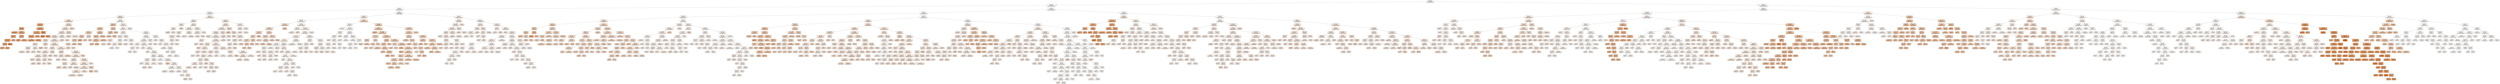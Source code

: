 digraph Tree {
node [shape=box, style="filled, rounded", color="black", fontname="helvetica"] ;
edge [fontname="helvetica"] ;
0 [label="Days_Indoors <= 2.5\ngini = 0.666\nsamples = 263127\nvalue = [[90016, 83395, 89716]\n[92969, 87700, 82458]]", fillcolor="#ffffff"] ;
1 [label="Occupation <= 1.5\ngini = 0.666\nsamples = 160193\nvalue = [[51086.0, 53067.0, 56040.0]\n[53121.0, 52948.0, 54124.0]]", fillcolor="#ffffff"] ;
0 -> 1 [labeldistance=2.5, labelangle=45, headlabel="True"] ;
2 [label="Occupation <= 0.5\ngini = 0.66\nsamples = 59157\nvalue = [[15769, 19402, 23986]\n[19084, 17800, 22273]]", fillcolor="#fefcfa"] ;
1 -> 2 ;
3 [label="Days_Indoors <= 1.5\ngini = 0.654\nsamples = 27258\nvalue = [[7517, 9768, 9973]\n[6245, 9342, 11671]]", fillcolor="#fef8f4"] ;
2 -> 3 ;
4 [label="Days_Indoors <= 0.5\ngini = 0.645\nsamples = 18637\nvalue = [[5495, 5587, 7555]\n[3954, 5770, 8913]]", fillcolor="#fcf3ec"] ;
3 -> 4 ;
5 [label="Gender <= 0.5\ngini = 0.626\nsamples = 9744\nvalue = [[2888.0, 2528.0, 4328.0]\n[1988.0, 2550.0, 5206.0]]", fillcolor="#fae8db"] ;
4 -> 5 ;
6 [label="Country <= 18.5\ngini = 0.529\nsamples = 1416\nvalue = [[108, 316, 992]\n[325, 330, 761]]", fillcolor="#efb185"] ;
5 -> 6 ;
7 [label="Country <= 0.5\ngini = 0.525\nsamples = 131\nvalue = [[9, 32, 90]\n[28, 29, 74]]", fillcolor="#efaf82"] ;
6 -> 7 ;
8 [label="gini = 0.515\nsamples = 45\nvalue = [[2.0, 12.0, 31.0]\n[9.0, 10.0, 26.0]]", fillcolor="#eda978"] ;
7 -> 8 ;
9 [label="Country <= 12.5\ngini = 0.53\nsamples = 86\nvalue = [[7.0, 20.0, 59.0]\n[19.0, 19.0, 48.0]]", fillcolor="#efb286"] ;
7 -> 9 ;
10 [label="Country <= 8.5\ngini = 0.529\nsamples = 50\nvalue = [[4, 11, 35]\n[12, 11, 27]]", fillcolor="#efb185"] ;
9 -> 10 ;
11 [label="Country <= 6.5\ngini = 0.519\nsamples = 38\nvalue = [[3.0, 8.0, 27.0]\n[9.0, 8.0, 21.0]]", fillcolor="#eeac7d"] ;
10 -> 11 ;
12 [label="Country <= 3.5\ngini = 0.533\nsamples = 26\nvalue = [[2, 6, 18]\n[6, 6, 14]]", fillcolor="#efb488"] ;
11 -> 12 ;
13 [label="gini = 0.533\nsamples = 13\nvalue = [[1, 3, 9]\n[3, 3, 7]]", fillcolor="#efb488"] ;
12 -> 13 ;
14 [label="gini = 0.533\nsamples = 13\nvalue = [[1, 3, 9]\n[3, 3, 7]]", fillcolor="#efb488"] ;
12 -> 14 ;
15 [label="gini = 0.486\nsamples = 12\nvalue = [[1, 2, 9]\n[3, 2, 7]]", fillcolor="#ea995f"] ;
11 -> 15 ;
16 [label="gini = 0.556\nsamples = 12\nvalue = [[1, 3, 8]\n[3, 3, 6]]", fillcolor="#f2c19d"] ;
10 -> 16 ;
17 [label="Country <= 16.0\ngini = 0.529\nsamples = 36\nvalue = [[3, 9, 24]\n[7, 8, 21]]", fillcolor="#efb286"] ;
9 -> 17 ;
18 [label="gini = 0.521\nsamples = 11\nvalue = [[1, 3, 7]\n[2, 2, 7]]", fillcolor="#eead7e"] ;
17 -> 18 ;
19 [label="gini = 0.531\nsamples = 25\nvalue = [[2.0, 6.0, 17.0]\n[5.0, 6.0, 14.0]]", fillcolor="#efb387"] ;
17 -> 19 ;
20 [label="Country <= 27.0\ngini = 0.529\nsamples = 1285\nvalue = [[99.0, 284.0, 902.0]\n[297.0, 301.0, 687.0]]", fillcolor="#efb285"] ;
6 -> 20 ;
21 [label="Country <= 21.5\ngini = 0.53\nsamples = 1251\nvalue = [[96.0, 278.0, 877.0]\n[289.0, 294.0, 668.0]]", fillcolor="#efb286"] ;
20 -> 21 ;
22 [label="Country <= 20.5\ngini = 0.529\nsamples = 1146\nvalue = [[89, 253, 804]\n[263, 268, 615]]", fillcolor="#efb185"] ;
21 -> 22 ;
23 [label="gini = 0.523\nsamples = 184\nvalue = [[14.0, 39.0, 131.0]\n[43.0, 42.0, 99.0]]", fillcolor="#eeae80"] ;
22 -> 23 ;
24 [label="gini = 0.53\nsamples = 962\nvalue = [[75, 214, 673]\n[220, 226, 516]]", fillcolor="#efb286"] ;
22 -> 24 ;
25 [label="gini = 0.539\nsamples = 105\nvalue = [[7, 25, 73]\n[26, 26, 53]]", fillcolor="#f0b78e"] ;
21 -> 25 ;
26 [label="Country <= 32.5\ngini = 0.505\nsamples = 34\nvalue = [[3, 6, 25]\n[8, 7, 19]]", fillcolor="#eca470"] ;
20 -> 26 ;
27 [label="gini = 0.486\nsamples = 12\nvalue = [[1, 2, 9]\n[3, 2, 7]]", fillcolor="#ea995f"] ;
26 -> 27 ;
28 [label="gini = 0.514\nsamples = 22\nvalue = [[2, 4, 16]\n[5, 5, 12]]", fillcolor="#eda978"] ;
26 -> 28 ;
29 [label="Country <= 33.5\ngini = 0.631\nsamples = 8328\nvalue = [[2780, 2212, 3336]\n[1663, 2220, 4445]]", fillcolor="#fbebe0"] ;
5 -> 29 ;
30 [label="Country <= 31.5\ngini = 0.631\nsamples = 8275\nvalue = [[2763, 2198, 3314]\n[1651, 2209, 4415]]", fillcolor="#fbebe0"] ;
29 -> 30 ;
31 [label="Country <= 29.5\ngini = 0.631\nsamples = 8031\nvalue = [[2680, 2137, 3214]\n[1601, 2147, 4283]]", fillcolor="#fbebe0"] ;
30 -> 31 ;
32 [label="Country <= 5.5\ngini = 0.631\nsamples = 7849\nvalue = [[2618, 2086, 3145]\n[1562, 2098, 4189]]", fillcolor="#fbebdf"] ;
31 -> 32 ;
33 [label="Country <= 3.5\ngini = 0.633\nsamples = 261\nvalue = [[91, 69, 101]\n[54, 69, 138]]", fillcolor="#fbece2"] ;
32 -> 33 ;
34 [label="Country <= 1.5\ngini = 0.634\nsamples = 234\nvalue = [[81, 62, 91]\n[49, 62, 123]]", fillcolor="#fbede2"] ;
33 -> 34 ;
35 [label="Country <= 0.5\ngini = 0.632\nsamples = 165\nvalue = [[58, 43, 64]\n[34, 43, 88]]", fillcolor="#fbebe0"] ;
34 -> 35 ;
36 [label="gini = 0.632\nsamples = 152\nvalue = [[53.0, 40.0, 59.0]\n[31.0, 40.0, 81.0]]", fillcolor="#fbece0"] ;
35 -> 36 ;
37 [label="gini = 0.627\nsamples = 13\nvalue = [[5, 3, 5]\n[3, 3, 7]]", fillcolor="#fae9dc"] ;
35 -> 37 ;
38 [label="Country <= 2.5\ngini = 0.64\nsamples = 69\nvalue = [[23, 19, 27]\n[15, 19, 35]]", fillcolor="#fcf0e7"] ;
34 -> 38 ;
39 [label="gini = 0.642\nsamples = 54\nvalue = [[18, 15, 21]\n[12, 15, 27]]", fillcolor="#fcf1e9"] ;
38 -> 39 ;
40 [label="gini = 0.631\nsamples = 15\nvalue = [[5, 4, 6]\n[3, 4, 8]]", fillcolor="#fbebe0"] ;
38 -> 40 ;
41 [label="Country <= 4.5\ngini = 0.624\nsamples = 27\nvalue = [[10, 7, 10]\n[5, 7, 15]]", fillcolor="#fae7da"] ;
33 -> 41 ;
42 [label="gini = 0.598\nsamples = 13\nvalue = [[5, 3, 5]\n[2, 3, 8]]", fillcolor="#f7d8c2"] ;
41 -> 42 ;
43 [label="gini = 0.643\nsamples = 14\nvalue = [[5, 4, 5]\n[3, 4, 7]]", fillcolor="#fcf2ea"] ;
41 -> 43 ;
44 [label="Country <= 27.5\ngini = 0.631\nsamples = 7588\nvalue = [[2527.0, 2017.0, 3044.0]\n[1508.0, 2029.0, 4051.0]]", fillcolor="#fbebdf"] ;
32 -> 44 ;
45 [label="Country <= 13.5\ngini = 0.631\nsamples = 7547\nvalue = [[2515.0, 2006.0, 3026.0]\n[1500.0, 2018.0, 4029.0]]", fillcolor="#fbebdf"] ;
44 -> 45 ;
46 [label="Country <= 11.5\ngini = 0.631\nsamples = 332\nvalue = [[111, 84, 137]\n[67, 90, 175]]", fillcolor="#fbebe0"] ;
45 -> 46 ;
47 [label="Country <= 8.5\ngini = 0.631\nsamples = 293\nvalue = [[99.0, 75.0, 119.0]\n[58.0, 80.0, 155.0]]", fillcolor="#fbebe0"] ;
46 -> 47 ;
48 [label="Country <= 6.5\ngini = 0.63\nsamples = 253\nvalue = [[84.0, 64.0, 105.0]\n[51.0, 68.0, 134.0]]", fillcolor="#fbebdf"] ;
47 -> 48 ;
49 [label="gini = 0.633\nsamples = 185\nvalue = [[62, 47, 76]\n[37, 52, 96]]", fillcolor="#fbece1"] ;
48 -> 49 ;
50 [label="Country <= 7.5\ngini = 0.62\nsamples = 68\nvalue = [[22, 17, 29]\n[14, 16, 38]]", fillcolor="#fae5d6"] ;
48 -> 50 ;
51 [label="gini = 0.621\nsamples = 54\nvalue = [[18, 13, 23]\n[11, 13, 30]]", fillcolor="#fae5d7"] ;
50 -> 51 ;
52 [label="gini = 0.617\nsamples = 14\nvalue = [[4, 4, 6]\n[3, 3, 8]]", fillcolor="#f9e3d4"] ;
50 -> 52 ;
53 [label="Country <= 10.5\ngini = 0.633\nsamples = 40\nvalue = [[15, 11, 14]\n[7, 12, 21]]", fillcolor="#fbece1"] ;
47 -> 53 ;
54 [label="Country <= 9.5\ngini = 0.634\nsamples = 27\nvalue = [[10, 7, 10]\n[5, 8, 14]]", fillcolor="#fbede2"] ;
53 -> 54 ;
55 [label="gini = 0.643\nsamples = 14\nvalue = [[5, 4, 5]\n[3, 4, 7]]", fillcolor="#fcf2ea"] ;
54 -> 55 ;
56 [label="gini = 0.621\nsamples = 13\nvalue = [[5, 3, 5]\n[2, 4, 7]]", fillcolor="#fae6d7"] ;
54 -> 56 ;
57 [label="gini = 0.627\nsamples = 13\nvalue = [[5, 4, 4]\n[2, 4, 7]]", fillcolor="#fae9dc"] ;
53 -> 57 ;
58 [label="Country <= 12.5\ngini = 0.629\nsamples = 39\nvalue = [[12, 9, 18]\n[9, 10, 20]]", fillcolor="#fbeadd"] ;
46 -> 58 ;
59 [label="gini = 0.621\nsamples = 13\nvalue = [[4, 3, 6]\n[3, 3, 7]]", fillcolor="#fae6d7"] ;
58 -> 59 ;
60 [label="gini = 0.632\nsamples = 26\nvalue = [[8, 6, 12]\n[6, 7, 13]]", fillcolor="#fbebe0"] ;
58 -> 60 ;
61 [label="Country <= 16.5\ngini = 0.631\nsamples = 7215\nvalue = [[2404.0, 1922.0, 2889.0]\n[1433.0, 1928.0, 3854.0]]", fillcolor="#fbebdf"] ;
45 -> 61 ;
62 [label="Country <= 15.5\ngini = 0.623\nsamples = 160\nvalue = [[55, 42, 63]\n[28, 43, 89]]", fillcolor="#fae6d8"] ;
61 -> 62 ;
63 [label="Country <= 14.5\ngini = 0.635\nsamples = 81\nvalue = [[27, 24, 30]\n[16, 22, 43]]", fillcolor="#fbede3"] ;
62 -> 63 ;
64 [label="gini = 0.633\nsamples = 26\nvalue = [[9, 8, 9]\n[5, 7, 14]]", fillcolor="#fbece2"] ;
63 -> 64 ;
65 [label="gini = 0.635\nsamples = 55\nvalue = [[18.0, 16.0, 21.0]\n[11.0, 15.0, 29.0]]", fillcolor="#fbede3"] ;
63 -> 65 ;
66 [label="gini = 0.608\nsamples = 79\nvalue = [[28.0, 18.0, 33.0]\n[12.0, 21.0, 46.0]]", fillcolor="#f8decb"] ;
62 -> 66 ;
67 [label="Country <= 26.5\ngini = 0.631\nsamples = 7055\nvalue = [[2349.0, 1880.0, 2826.0]\n[1405.0, 1885.0, 3765.0]]", fillcolor="#fbebe0"] ;
61 -> 67 ;
68 [label="Country <= 20.5\ngini = 0.631\nsamples = 7041\nvalue = [[2344.0, 1877.0, 2820.0]\n[1402.0, 1882.0, 3757.0]]", fillcolor="#fbebe0"] ;
67 -> 68 ;
69 [label="Country <= 18.5\ngini = 0.632\nsamples = 1673\nvalue = [[559, 450, 664]\n[333, 451, 889]]", fillcolor="#fbece0"] ;
68 -> 69 ;
70 [label="Country <= 17.5\ngini = 0.627\nsamples = 125\nvalue = [[41, 33, 51]\n[25, 32, 68]]", fillcolor="#fae9dc"] ;
69 -> 70 ;
71 [label="gini = 0.627\nsamples = 68\nvalue = [[22, 18, 28]\n[14, 17, 37]]", fillcolor="#fae9dc"] ;
70 -> 71 ;
72 [label="gini = 0.627\nsamples = 57\nvalue = [[19, 15, 23]\n[11, 15, 31]]", fillcolor="#fae9dc"] ;
70 -> 72 ;
73 [label="Country <= 19.5\ngini = 0.632\nsamples = 1548\nvalue = [[518.0, 417.0, 613.0]\n[308.0, 419.0, 821.0]]", fillcolor="#fbece1"] ;
69 -> 73 ;
74 [label="gini = 0.631\nsamples = 15\nvalue = [[5, 4, 6]\n[3, 4, 8]]", fillcolor="#fbebe0"] ;
73 -> 74 ;
75 [label="gini = 0.632\nsamples = 1533\nvalue = [[513, 413, 607]\n[305, 415, 813]]", fillcolor="#fbece1"] ;
73 -> 75 ;
76 [label="Country <= 25.5\ngini = 0.631\nsamples = 5368\nvalue = [[1785, 1427, 2156]\n[1069, 1431, 2868]]", fillcolor="#fbebdf"] ;
68 -> 76 ;
77 [label="Country <= 23.5\ngini = 0.631\nsamples = 5354\nvalue = [[1780.0, 1423.0, 2151.0]\n[1066.0, 1427.0, 2861.0]]", fillcolor="#fbebdf"] ;
76 -> 77 ;
78 [label="Country <= 22.5\ngini = 0.631\nsamples = 5326\nvalue = [[1771.0, 1416.0, 2139.0]\n[1061.0, 1420.0, 2845.0]]", fillcolor="#fbebdf"] ;
77 -> 78 ;
79 [label="Country <= 21.5\ngini = 0.631\nsamples = 5247\nvalue = [[1745.0, 1394.0, 2108.0]\n[1046.0, 1397.0, 2804.0]]", fillcolor="#fbebdf"] ;
78 -> 79 ;
80 [label="gini = 0.63\nsamples = 4725\nvalue = [[1573.0, 1253.0, 1899.0]\n[940.0, 1259.0, 2526.0]]", fillcolor="#fbebdf"] ;
79 -> 80 ;
81 [label="gini = 0.632\nsamples = 522\nvalue = [[172, 141, 209]\n[106, 138, 278]]", fillcolor="#fbebe0"] ;
79 -> 81 ;
82 [label="gini = 0.635\nsamples = 79\nvalue = [[26.0, 22.0, 31.0]\n[15.0, 23.0, 41.0]]", fillcolor="#fbede3"] ;
78 -> 82 ;
83 [label="Country <= 24.5\ngini = 0.615\nsamples = 28\nvalue = [[9, 7, 12]\n[5, 7, 16]]", fillcolor="#f9e2d1"] ;
77 -> 83 ;
84 [label="gini = 0.592\nsamples = 13\nvalue = [[4, 3, 6]\n[2, 3, 8]]", fillcolor="#f6d5bd"] ;
83 -> 84 ;
85 [label="gini = 0.631\nsamples = 15\nvalue = [[5, 4, 6]\n[3, 4, 8]]", fillcolor="#fbebe0"] ;
83 -> 85 ;
86 [label="gini = 0.643\nsamples = 14\nvalue = [[5, 4, 5]\n[3, 4, 7]]", fillcolor="#fcf2ea"] ;
76 -> 86 ;
87 [label="gini = 0.612\nsamples = 14\nvalue = [[5, 3, 6]\n[3, 3, 8]]", fillcolor="#f9e0cf"] ;
67 -> 87 ;
88 [label="Country <= 28.5\ngini = 0.626\nsamples = 41\nvalue = [[12, 11, 18]\n[8, 11, 22]]", fillcolor="#fae8db"] ;
44 -> 88 ;
89 [label="gini = 0.619\nsamples = 27\nvalue = [[7, 8, 12]\n[5, 7, 15]]", fillcolor="#f9e4d5"] ;
88 -> 89 ;
90 [label="gini = 0.633\nsamples = 14\nvalue = [[5, 3, 6]\n[3, 4, 7]]", fillcolor="#fbece1"] ;
88 -> 90 ;
91 [label="Country <= 30.5\ngini = 0.638\nsamples = 182\nvalue = [[62.0, 51.0, 69.0]\n[39.0, 49.0, 94.0]]", fillcolor="#fcefe6"] ;
31 -> 91 ;
92 [label="gini = 0.639\nsamples = 158\nvalue = [[53, 44, 61]\n[34, 43, 81]]", fillcolor="#fcefe7"] ;
91 -> 92 ;
93 [label="gini = 0.632\nsamples = 24\nvalue = [[9, 7, 8]\n[5, 6, 13]]", fillcolor="#fbece0"] ;
91 -> 93 ;
94 [label="Country <= 32.5\ngini = 0.627\nsamples = 244\nvalue = [[83, 61, 100]\n[50, 62, 132]]", fillcolor="#fae9dc"] ;
30 -> 94 ;
95 [label="gini = 0.62\nsamples = 86\nvalue = [[29, 21, 36]\n[16, 22, 48]]", fillcolor="#fae5d6"] ;
94 -> 95 ;
96 [label="gini = 0.631\nsamples = 158\nvalue = [[54.0, 40.0, 64.0]\n[34.0, 40.0, 84.0]]", fillcolor="#fbebe0"] ;
94 -> 96 ;
97 [label="gini = 0.62\nsamples = 53\nvalue = [[17, 14, 22]\n[12, 11, 30]]", fillcolor="#fae5d6"] ;
29 -> 97 ;
98 [label="Gender <= 0.5\ngini = 0.655\nsamples = 8893\nvalue = [[2607.0, 3059.0, 3227.0]\n[1966.0, 3220.0, 3707.0]]", fillcolor="#fef9f5"] ;
4 -> 98 ;
99 [label="Country <= 21.5\ngini = 0.587\nsamples = 1738\nvalue = [[976, 327, 435]\n[327, 436, 975]]", fillcolor="#f6d2b8"] ;
98 -> 99 ;
100 [label="Country <= 12.5\ngini = 0.586\nsamples = 1560\nvalue = [[877, 291, 392]\n[295, 388, 877]]", fillcolor="#f6d2b8"] ;
99 -> 100 ;
101 [label="Country <= 6.5\ngini = 0.598\nsamples = 116\nvalue = [[62.0, 23.0, 31.0]\n[22.0, 30.0, 64.0]]", fillcolor="#f7d9c3"] ;
100 -> 101 ;
102 [label="Country <= 3.5\ngini = 0.59\nsamples = 90\nvalue = [[50, 17, 23]\n[17, 23, 50]]", fillcolor="#f6d4bc"] ;
101 -> 102 ;
103 [label="Country <= 0.5\ngini = 0.596\nsamples = 75\nvalue = [[41, 15, 19]\n[14, 20, 41]]", fillcolor="#f7d7c1"] ;
102 -> 103 ;
104 [label="gini = 0.599\nsamples = 59\nvalue = [[32, 12, 15]\n[11, 16, 32]]", fillcolor="#f7d9c3"] ;
103 -> 104 ;
105 [label="gini = 0.586\nsamples = 16\nvalue = [[9, 3, 4]\n[3, 4, 9]]", fillcolor="#f6d2b8"] ;
103 -> 105 ;
106 [label="gini = 0.556\nsamples = 15\nvalue = [[9, 2, 4]\n[3, 3, 9]]", fillcolor="#f2c19d"] ;
102 -> 106 ;
107 [label="Country <= 8.5\ngini = 0.62\nsamples = 26\nvalue = [[12, 6, 8]\n[5, 7, 14]]", fillcolor="#fae5d6"] ;
101 -> 107 ;
108 [label="gini = 0.621\nsamples = 13\nvalue = [[6, 3, 4]\n[3, 3, 7]]", fillcolor="#fae6d7"] ;
107 -> 108 ;
109 [label="gini = 0.615\nsamples = 13\nvalue = [[6, 3, 4]\n[2, 4, 7]]", fillcolor="#f9e2d2"] ;
107 -> 109 ;
110 [label="Country <= 20.5\ngini = 0.585\nsamples = 1444\nvalue = [[815, 268, 361]\n[273, 358, 813]]", fillcolor="#f6d1b7"] ;
100 -> 110 ;
111 [label="Country <= 18.5\ngini = 0.584\nsamples = 274\nvalue = [[157, 52, 65]\n[52, 69, 153]]", fillcolor="#f5d1b6"] ;
110 -> 111 ;
112 [label="Country <= 16.0\ngini = 0.576\nsamples = 45\nvalue = [[26.0, 9.0, 10.0]\n[8.0, 11.0, 26.0]]", fillcolor="#f4ccaf"] ;
111 -> 112 ;
113 [label="gini = 0.586\nsamples = 16\nvalue = [[9, 3, 4]\n[3, 4, 9]]", fillcolor="#f6d2b8"] ;
112 -> 113 ;
114 [label="gini = 0.57\nsamples = 29\nvalue = [[17, 6, 6]\n[5, 7, 17]]", fillcolor="#f4c8a9"] ;
112 -> 114 ;
115 [label="gini = 0.586\nsamples = 229\nvalue = [[131.0, 43.0, 55.0]\n[44.0, 58.0, 127.0]]", fillcolor="#f6d1b7"] ;
111 -> 115 ;
116 [label="gini = 0.585\nsamples = 1170\nvalue = [[658, 216, 296]\n[221, 289, 660]]", fillcolor="#f6d1b7"] ;
110 -> 116 ;
117 [label="Country <= 32.5\ngini = 0.592\nsamples = 178\nvalue = [[99, 36, 43]\n[32, 48, 98]]", fillcolor="#f6d5bd"] ;
99 -> 117 ;
118 [label="Country <= 27.0\ngini = 0.591\nsamples = 148\nvalue = [[82, 30, 36]\n[26, 40, 82]]", fillcolor="#f6d4bc"] ;
117 -> 118 ;
119 [label="gini = 0.591\nsamples = 132\nvalue = [[73, 27, 32]\n[23, 36, 73]]", fillcolor="#f6d5bd"] ;
118 -> 119 ;
120 [label="gini = 0.586\nsamples = 16\nvalue = [[9, 3, 4]\n[3, 4, 9]]", fillcolor="#f6d2b8"] ;
118 -> 120 ;
121 [label="gini = 0.594\nsamples = 30\nvalue = [[17, 6, 7]\n[6, 8, 16]]", fillcolor="#f7d6bf"] ;
117 -> 121 ;
122 [label="Country <= 33.5\ngini = 0.65\nsamples = 7155\nvalue = [[1631, 2732, 2792]\n[1639, 2784, 2732]]", fillcolor="#fdf6f1"] ;
98 -> 122 ;
123 [label="Country <= 7.5\ngini = 0.65\nsamples = 7113\nvalue = [[1623, 2713, 2777]\n[1629, 2769, 2715]]", fillcolor="#fdf6f1"] ;
122 -> 123 ;
124 [label="Country <= 4.5\ngini = 0.647\nsamples = 434\nvalue = [[97, 164, 173]\n[94, 168, 172]]", fillcolor="#fdf4ee"] ;
123 -> 124 ;
125 [label="Country <= 1.5\ngini = 0.647\nsamples = 213\nvalue = [[47, 83, 83]\n[46, 81, 86]]", fillcolor="#fdf4ee"] ;
124 -> 125 ;
126 [label="Country <= 0.5\ngini = 0.643\nsamples = 144\nvalue = [[30, 55, 59]\n[30, 57, 57]]", fillcolor="#fcf2ea"] ;
125 -> 126 ;
127 [label="gini = 0.644\nsamples = 132\nvalue = [[28, 50, 54]\n[28, 52, 52]]", fillcolor="#fcf3ec"] ;
126 -> 127 ;
128 [label="gini = 0.625\nsamples = 12\nvalue = [[2, 5, 5]\n[2, 5, 5]]", fillcolor="#fae8da"] ;
126 -> 128 ;
129 [label="Country <= 3.5\ngini = 0.651\nsamples = 69\nvalue = [[17, 28, 24]\n[16, 24, 29]]", fillcolor="#fdf6f1"] ;
125 -> 129 ;
130 [label="Country <= 2.5\ngini = 0.655\nsamples = 59\nvalue = [[15, 24, 20]\n[15, 20, 24]]", fillcolor="#fef9f5"] ;
129 -> 130 ;
131 [label="gini = 0.653\nsamples = 48\nvalue = [[12, 20, 16]\n[12, 16, 20]]", fillcolor="#fdf7f3"] ;
130 -> 131 ;
132 [label="gini = 0.661\nsamples = 11\nvalue = [[3, 4, 4]\n[3, 4, 4]]", fillcolor="#fefcfa"] ;
130 -> 132 ;
133 [label="gini = 0.61\nsamples = 10\nvalue = [[2, 4, 4]\n[1, 4, 5]]", fillcolor="#f8dfcd"] ;
129 -> 133 ;
134 [label="Country <= 5.5\ngini = 0.648\nsamples = 221\nvalue = [[50, 81, 90]\n[48, 87, 86]]", fillcolor="#fdf4ee"] ;
124 -> 134 ;
135 [label="gini = 0.653\nsamples = 11\nvalue = [[3, 3, 5]\n[3, 4, 4]]", fillcolor="#fdf7f3"] ;
134 -> 135 ;
136 [label="Country <= 6.5\ngini = 0.647\nsamples = 210\nvalue = [[47, 78, 85]\n[45, 83, 82]]", fillcolor="#fdf4ee"] ;
134 -> 136 ;
137 [label="gini = 0.646\nsamples = 167\nvalue = [[37, 62, 68]\n[36, 67, 64]]", fillcolor="#fdf4ed"] ;
136 -> 137 ;
138 [label="gini = 0.647\nsamples = 43\nvalue = [[10, 16, 17]\n[9, 16, 18]]", fillcolor="#fdf4ee"] ;
136 -> 138 ;
139 [label="Country <= 27.5\ngini = 0.65\nsamples = 6679\nvalue = [[1526, 2549, 2604]\n[1535, 2601, 2543]]", fillcolor="#fdf6f1"] ;
123 -> 139 ;
140 [label="Country <= 25.5\ngini = 0.65\nsamples = 6273\nvalue = [[1431, 2393, 2449]\n[1440, 2449, 2384]]", fillcolor="#fdf6f1"] ;
139 -> 140 ;
141 [label="Country <= 10.5\ngini = 0.65\nsamples = 6249\nvalue = [[1425, 2385, 2439]\n[1434, 2439, 2376]]", fillcolor="#fdf6f1"] ;
140 -> 141 ;
142 [label="Country <= 9.5\ngini = 0.657\nsamples = 35\nvalue = [[9, 12, 14]\n[9, 13, 13]]", fillcolor="#fefaf7"] ;
141 -> 142 ;
143 [label="Country <= 8.5\ngini = 0.653\nsamples = 25\nvalue = [[6, 9, 10]\n[6, 10, 9]]", fillcolor="#fdf7f3"] ;
142 -> 143 ;
144 [label="gini = 0.651\nsamples = 13\nvalue = [[3, 5, 5]\n[3, 5, 5]]", fillcolor="#fdf6f1"] ;
143 -> 144 ;
145 [label="gini = 0.653\nsamples = 12\nvalue = [[3, 4, 5]\n[3, 5, 4]]", fillcolor="#fdf7f3"] ;
143 -> 145 ;
146 [label="gini = 0.66\nsamples = 10\nvalue = [[3, 3, 4]\n[3, 3, 4]]", fillcolor="#fefbf9"] ;
142 -> 146 ;
147 [label="Country <= 11.5\ngini = 0.65\nsamples = 6214\nvalue = [[1416, 2373, 2425]\n[1425, 2426, 2363]]", fillcolor="#fdf6f1"] ;
141 -> 147 ;
148 [label="gini = 0.645\nsamples = 11\nvalue = [[2, 5, 4]\n[3, 4, 4]]", fillcolor="#fcf3ec"] ;
147 -> 148 ;
149 [label="Country <= 12.5\ngini = 0.65\nsamples = 6203\nvalue = [[1414, 2368, 2421]\n[1422, 2422, 2359]]", fillcolor="#fdf6f1"] ;
147 -> 149 ;
150 [label="gini = 0.65\nsamples = 10\nvalue = [[3, 3, 4]\n[2, 4, 4]]", fillcolor="#fdf6f0"] ;
149 -> 150 ;
151 [label="Country <= 17.5\ngini = 0.65\nsamples = 6193\nvalue = [[1411, 2365, 2417]\n[1420, 2418, 2355]]", fillcolor="#fdf6f1"] ;
149 -> 151 ;
152 [label="Country <= 15.5\ngini = 0.646\nsamples = 225\nvalue = [[47, 89, 89]\n[51, 89, 85]]", fillcolor="#fdf4ed"] ;
151 -> 152 ;
153 [label="Country <= 13.5\ngini = 0.644\nsamples = 92\nvalue = [[19, 35, 38]\n[20, 37, 35]]", fillcolor="#fcf2eb"] ;
152 -> 153 ;
154 [label="gini = 0.653\nsamples = 25\nvalue = [[6, 9, 10]\n[6, 10, 9]]", fillcolor="#fdf7f3"] ;
153 -> 154 ;
155 [label="Country <= 14.5\ngini = 0.64\nsamples = 67\nvalue = [[13, 26, 28]\n[14, 27, 26]]", fillcolor="#fcf0e8"] ;
153 -> 155 ;
156 [label="gini = 0.628\nsamples = 23\nvalue = [[4, 9, 10]\n[4, 10, 9]]", fillcolor="#fae9dd"] ;
155 -> 156 ;
157 [label="gini = 0.646\nsamples = 44\nvalue = [[9, 17, 18]\n[10, 17, 17]]", fillcolor="#fdf3ed"] ;
155 -> 157 ;
158 [label="Country <= 16.5\ngini = 0.648\nsamples = 133\nvalue = [[28, 54, 51]\n[31, 52, 50]]", fillcolor="#fdf4ee"] ;
152 -> 158 ;
159 [label="gini = 0.647\nsamples = 70\nvalue = [[15.0, 29.0, 26.0]\n[16.0, 27.0, 27.0]]", fillcolor="#fdf4ee"] ;
158 -> 159 ;
160 [label="gini = 0.648\nsamples = 63\nvalue = [[13, 25, 25]\n[15, 25, 23]]", fillcolor="#fdf4ee"] ;
158 -> 160 ;
161 [label="Country <= 18.5\ngini = 0.65\nsamples = 5968\nvalue = [[1364, 2276, 2328]\n[1369, 2329, 2270]]", fillcolor="#fdf6f1"] ;
151 -> 161 ;
162 [label="gini = 0.658\nsamples = 44\nvalue = [[12.0, 15.0, 17.0]\n[11.0, 16.0, 17.0]]", fillcolor="#fefaf8"] ;
161 -> 162 ;
163 [label="Country <= 19.5\ngini = 0.65\nsamples = 5924\nvalue = [[1352, 2261, 2311]\n[1358, 2313, 2253]]", fillcolor="#fdf6f1"] ;
161 -> 163 ;
164 [label="gini = 0.603\nsamples = 11\nvalue = [[2, 4, 5]\n[1, 5, 5]]", fillcolor="#f8dbc7"] ;
163 -> 164 ;
165 [label="Country <= 21.5\ngini = 0.65\nsamples = 5913\nvalue = [[1350, 2257, 2306]\n[1357, 2308, 2248]]", fillcolor="#fdf6f1"] ;
163 -> 165 ;
166 [label="Country <= 20.5\ngini = 0.65\nsamples = 5379\nvalue = [[1230, 2056, 2093]\n[1234, 2101, 2044]]", fillcolor="#fdf6f1"] ;
165 -> 166 ;
167 [label="gini = 0.65\nsamples = 1351\nvalue = [[305, 518, 528]\n[308, 530, 513]]", fillcolor="#fdf6f0"] ;
166 -> 167 ;
168 [label="gini = 0.651\nsamples = 4028\nvalue = [[925, 1538, 1565]\n[926, 1571, 1531]]", fillcolor="#fdf6f1"] ;
166 -> 168 ;
169 [label="Country <= 22.5\ngini = 0.65\nsamples = 534\nvalue = [[120, 201, 213]\n[123, 207, 204]]", fillcolor="#fdf6f0"] ;
165 -> 169 ;
170 [label="gini = 0.649\nsamples = 439\nvalue = [[98, 164, 177]\n[101, 169, 169]]", fillcolor="#fdf5f0"] ;
169 -> 170 ;
171 [label="Country <= 23.5\ngini = 0.651\nsamples = 95\nvalue = [[22, 37, 36]\n[22, 38, 35]]", fillcolor="#fdf6f1"] ;
169 -> 171 ;
172 [label="gini = 0.654\nsamples = 70\nvalue = [[17, 27, 26]\n[17, 28, 25]]", fillcolor="#fef8f4"] ;
171 -> 172 ;
173 [label="Country <= 24.5\ngini = 0.64\nsamples = 25\nvalue = [[5, 10, 10]\n[5, 10, 10]]", fillcolor="#fcf0e8"] ;
171 -> 173 ;
174 [label="gini = 0.625\nsamples = 12\nvalue = [[2, 5, 5]\n[2, 5, 5]]", fillcolor="#fae8da"] ;
173 -> 174 ;
175 [label="gini = 0.651\nsamples = 13\nvalue = [[3, 5, 5]\n[3, 5, 5]]", fillcolor="#fdf6f1"] ;
173 -> 175 ;
176 [label="Country <= 26.5\ngini = 0.653\nsamples = 24\nvalue = [[6, 8, 10]\n[6, 10, 8]]", fillcolor="#fdf7f3"] ;
140 -> 176 ;
177 [label="gini = 0.645\nsamples = 11\nvalue = [[3, 3, 5]\n[3, 5, 3]]", fillcolor="#fcf3ec"] ;
176 -> 177 ;
178 [label="gini = 0.651\nsamples = 13\nvalue = [[3, 5, 5]\n[3, 5, 5]]", fillcolor="#fdf6f1"] ;
176 -> 178 ;
179 [label="Country <= 28.5\ngini = 0.652\nsamples = 406\nvalue = [[95, 156, 155]\n[95, 152, 159]]", fillcolor="#fdf7f2"] ;
139 -> 179 ;
180 [label="gini = 0.65\nsamples = 23\nvalue = [[6, 10, 7]\n[6, 7, 10]]", fillcolor="#fdf6f1"] ;
179 -> 180 ;
181 [label="Country <= 29.5\ngini = 0.651\nsamples = 383\nvalue = [[89, 146, 148]\n[89, 145, 149]]", fillcolor="#fdf7f2"] ;
179 -> 181 ;
182 [label="gini = 0.645\nsamples = 11\nvalue = [[3, 4, 4]\n[2, 4, 5]]", fillcolor="#fcf3ec"] ;
181 -> 182 ;
183 [label="Country <= 30.5\ngini = 0.651\nsamples = 372\nvalue = [[86, 142, 144]\n[87, 141, 144]]", fillcolor="#fdf7f2"] ;
181 -> 183 ;
184 [label="gini = 0.65\nsamples = 139\nvalue = [[32.0, 53.0, 54.0]\n[31.0, 53.0, 55.0]]", fillcolor="#fdf5f0"] ;
183 -> 184 ;
185 [label="Country <= 31.5\ngini = 0.652\nsamples = 233\nvalue = [[54, 89, 90]\n[56, 88, 89]]", fillcolor="#fdf7f3"] ;
183 -> 185 ;
186 [label="gini = 0.652\nsamples = 23\nvalue = [[5, 9, 9]\n[6, 9, 8]]", fillcolor="#fdf7f2"] ;
185 -> 186 ;
187 [label="Country <= 32.5\ngini = 0.652\nsamples = 210\nvalue = [[49, 80, 81]\n[50, 79, 81]]", fillcolor="#fdf7f3"] ;
185 -> 187 ;
188 [label="gini = 0.651\nsamples = 73\nvalue = [[17, 28, 28]\n[17, 27, 29]]", fillcolor="#fdf7f2"] ;
187 -> 188 ;
189 [label="gini = 0.653\nsamples = 137\nvalue = [[32.0, 52.0, 53.0]\n[33.0, 52.0, 52.0]]", fillcolor="#fdf7f3"] ;
187 -> 189 ;
190 [label="gini = 0.642\nsamples = 42\nvalue = [[8, 19, 15]\n[10, 15, 17]]", fillcolor="#fcf1e9"] ;
122 -> 190 ;
191 [label="Gender <= 0.5\ngini = 0.643\nsamples = 8621\nvalue = [[2022.0, 4181.0, 2418.0]\n[2291.0, 3572.0, 2758.0]]", fillcolor="#fcf2ea"] ;
3 -> 191 ;
192 [label="Country <= 6.5\ngini = 0.642\nsamples = 1950\nvalue = [[330, 866, 754]\n[643, 763, 544]]", fillcolor="#fcf2ea"] ;
191 -> 192 ;
193 [label="Country <= 3.5\ngini = 0.637\nsamples = 97\nvalue = [[16, 42, 39]\n[34, 40, 23]]", fillcolor="#fcefe5"] ;
192 -> 193 ;
194 [label="Country <= 0.5\ngini = 0.64\nsamples = 80\nvalue = [[14, 34, 32]\n[28, 33, 19]]", fillcolor="#fcf0e7"] ;
193 -> 194 ;
195 [label="gini = 0.639\nsamples = 64\nvalue = [[11, 28, 25]\n[23, 26, 15]]", fillcolor="#fcefe6"] ;
194 -> 195 ;
196 [label="gini = 0.641\nsamples = 16\nvalue = [[3, 6, 7]\n[5, 7, 4]]", fillcolor="#fcf0e8"] ;
194 -> 196 ;
197 [label="gini = 0.623\nsamples = 17\nvalue = [[2, 8, 7]\n[6, 7, 4]]", fillcolor="#fae6d8"] ;
193 -> 197 ;
198 [label="Country <= 21.5\ngini = 0.643\nsamples = 1853\nvalue = [[314, 824, 715]\n[609, 723, 521]]", fillcolor="#fcf2ea"] ;
192 -> 198 ;
199 [label="Country <= 18.5\ngini = 0.643\nsamples = 1665\nvalue = [[284.0, 737.0, 644.0]\n[547.0, 653.0, 465.0]]", fillcolor="#fcf2ea"] ;
198 -> 199 ;
200 [label="Country <= 16.0\ngini = 0.644\nsamples = 83\nvalue = [[15, 38, 30]\n[26, 33, 24]]", fillcolor="#fcf2eb"] ;
199 -> 200 ;
201 [label="Country <= 12.5\ngini = 0.642\nsamples = 50\nvalue = [[9.0, 22.0, 19.0]\n[15.0, 21.0, 14.0]]", fillcolor="#fcf1ea"] ;
200 -> 201 ;
202 [label="Country <= 8.5\ngini = 0.641\nsamples = 33\nvalue = [[6, 15, 12]\n[10, 14, 9]]", fillcolor="#fcf1e8"] ;
201 -> 202 ;
203 [label="gini = 0.64\nsamples = 17\nvalue = [[3, 8, 6]\n[5, 7, 5]]", fillcolor="#fcf0e8"] ;
202 -> 203 ;
204 [label="gini = 0.641\nsamples = 16\nvalue = [[3, 7, 6]\n[5, 7, 4]]", fillcolor="#fcf0e8"] ;
202 -> 204 ;
205 [label="gini = 0.644\nsamples = 17\nvalue = [[3, 7, 7]\n[5, 7, 5]]", fillcolor="#fcf2eb"] ;
201 -> 205 ;
206 [label="gini = 0.643\nsamples = 33\nvalue = [[6, 16, 11]\n[11, 12, 10]]", fillcolor="#fcf2ea"] ;
200 -> 206 ;
207 [label="Country <= 20.5\ngini = 0.643\nsamples = 1582\nvalue = [[269, 699, 614]\n[521, 620, 441]]", fillcolor="#fcf2ea"] ;
199 -> 207 ;
208 [label="gini = 0.644\nsamples = 257\nvalue = [[44, 113, 100]\n[84, 100, 73]]", fillcolor="#fcf2eb"] ;
207 -> 208 ;
209 [label="gini = 0.643\nsamples = 1325\nvalue = [[225, 586, 514]\n[437, 520, 368]]", fillcolor="#fcf2ea"] ;
207 -> 209 ;
210 [label="Country <= 32.5\ngini = 0.641\nsamples = 188\nvalue = [[30.0, 87.0, 71.0]\n[62.0, 70.0, 56.0]]", fillcolor="#fcf1e8"] ;
198 -> 210 ;
211 [label="Country <= 27.0\ngini = 0.638\nsamples = 157\nvalue = [[24.0, 75.0, 58.0]\n[52.0, 58.0, 47.0]]", fillcolor="#fcefe6"] ;
210 -> 211 ;
212 [label="gini = 0.638\nsamples = 140\nvalue = [[21, 67, 52]\n[46, 51, 43]]", fillcolor="#fcefe6"] ;
211 -> 212 ;
213 [label="gini = 0.637\nsamples = 17\nvalue = [[3, 8, 6]\n[6, 7, 4]]", fillcolor="#fceee5"] ;
211 -> 213 ;
214 [label="gini = 0.649\nsamples = 31\nvalue = [[6, 12, 13]\n[10, 12, 9]]", fillcolor="#fdf5f0"] ;
210 -> 214 ;
215 [label="Country <= 31.5\ngini = 0.639\nsamples = 6671\nvalue = [[1692, 3315, 1664]\n[1648, 2809, 2214]]", fillcolor="#fcf0e7"] ;
191 -> 215 ;
216 [label="Country <= 25.5\ngini = 0.639\nsamples = 6433\nvalue = [[1628, 3202, 1603]\n[1587, 2713, 2133]]", fillcolor="#fcefe6"] ;
215 -> 216 ;
217 [label="Country <= 22.5\ngini = 0.639\nsamples = 6225\nvalue = [[1577.0, 3096.0, 1552.0]\n[1534.0, 2623.0, 2068.0]]", fillcolor="#fcefe7"] ;
216 -> 217 ;
218 [label="Country <= 0.5\ngini = 0.639\nsamples = 6139\nvalue = [[1557, 3052, 1530]\n[1512, 2589, 2038]]", fillcolor="#fcefe7"] ;
217 -> 218 ;
219 [label="gini = 0.637\nsamples = 122\nvalue = [[29, 62, 31]\n[32, 52, 38]]", fillcolor="#fceee5"] ;
218 -> 219 ;
220 [label="Country <= 2.5\ngini = 0.639\nsamples = 6017\nvalue = [[1528.0, 2990.0, 1499.0]\n[1480.0, 2537.0, 2000.0]]", fillcolor="#fcefe7"] ;
218 -> 220 ;
221 [label="Country <= 1.5\ngini = 0.64\nsamples = 52\nvalue = [[12, 26, 14]\n[13, 20, 19]]", fillcolor="#fcf0e8"] ;
220 -> 221 ;
222 [label="gini = 0.639\nsamples = 12\nvalue = [[3, 6, 3]\n[3, 5, 4]]", fillcolor="#fcefe7"] ;
221 -> 222 ;
223 [label="gini = 0.64\nsamples = 40\nvalue = [[9, 20, 11]\n[10, 15, 15]]", fillcolor="#fcf0e8"] ;
221 -> 223 ;
224 [label="Country <= 6.5\ngini = 0.639\nsamples = 5965\nvalue = [[1516.0, 2964.0, 1485.0]\n[1467.0, 2517.0, 1981.0]]", fillcolor="#fcefe7"] ;
220 -> 224 ;
225 [label="Country <= 3.5\ngini = 0.635\nsamples = 186\nvalue = [[48, 93, 45]\n[44, 82, 60]]", fillcolor="#fbede3"] ;
224 -> 225 ;
226 [label="gini = 0.617\nsamples = 9\nvalue = [[2, 5, 2]\n[2, 4, 3]]", fillcolor="#f9e3d3"] ;
225 -> 226 ;
227 [label="Country <= 5.5\ngini = 0.636\nsamples = 177\nvalue = [[46.0, 88.0, 43.0]\n[42.0, 78.0, 57.0]]", fillcolor="#fbeee4"] ;
225 -> 227 ;
228 [label="Country <= 4.5\ngini = 0.639\nsamples = 24\nvalue = [[6, 12, 6]\n[6, 10, 8]]", fillcolor="#fcefe7"] ;
227 -> 228 ;
229 [label="gini = 0.639\nsamples = 12\nvalue = [[3, 6, 3]\n[3, 5, 4]]", fillcolor="#fcefe7"] ;
228 -> 229 ;
230 [label="gini = 0.639\nsamples = 12\nvalue = [[3, 6, 3]\n[3, 5, 4]]", fillcolor="#fcefe7"] ;
228 -> 230 ;
231 [label="gini = 0.635\nsamples = 153\nvalue = [[40.0, 76.0, 37.0]\n[36.0, 68.0, 49.0]]", fillcolor="#fbeee4"] ;
227 -> 231 ;
232 [label="Country <= 17.5\ngini = 0.639\nsamples = 5779\nvalue = [[1468.0, 2871.0, 1440.0]\n[1423.0, 2435.0, 1921.0]]", fillcolor="#fcf0e7"] ;
224 -> 232 ;
233 [label="Country <= 15.5\ngini = 0.643\nsamples = 307\nvalue = [[79, 149, 79]\n[77, 127, 103]]", fillcolor="#fcf2ea"] ;
232 -> 233 ;
234 [label="Country <= 14.5\ngini = 0.638\nsamples = 185\nvalue = [[46, 92, 47]\n[46, 79, 60]]", fillcolor="#fcefe6"] ;
233 -> 234 ;
235 [label="Country <= 10.5\ngini = 0.638\nsamples = 141\nvalue = [[35, 71, 35]\n[36, 60, 45]]", fillcolor="#fcefe5"] ;
234 -> 235 ;
236 [label="Country <= 8.5\ngini = 0.642\nsamples = 76\nvalue = [[19, 37, 20]\n[19, 32, 25]]", fillcolor="#fcf1e9"] ;
235 -> 236 ;
237 [label="Country <= 7.5\ngini = 0.637\nsamples = 55\nvalue = [[13.0, 28.0, 14.0]\n[14.0, 23.0, 18.0]]", fillcolor="#fceee5"] ;
236 -> 237 ;
238 [label="gini = 0.636\nsamples = 43\nvalue = [[10.0, 22.0, 11.0]\n[11.0, 18.0, 14.0]]", fillcolor="#fbeee4"] ;
237 -> 238 ;
239 [label="gini = 0.639\nsamples = 12\nvalue = [[3, 6, 3]\n[3, 5, 4]]", fillcolor="#fcefe7"] ;
237 -> 239 ;
240 [label="Country <= 9.5\ngini = 0.651\nsamples = 21\nvalue = [[6, 9, 6]\n[5, 9, 7]]", fillcolor="#fdf6f1"] ;
236 -> 240 ;
241 [label="gini = 0.654\nsamples = 9\nvalue = [[3, 3, 3]\n[2, 4, 3]]", fillcolor="#fef8f4"] ;
240 -> 241 ;
242 [label="gini = 0.639\nsamples = 12\nvalue = [[3, 6, 3]\n[3, 5, 4]]", fillcolor="#fcefe7"] ;
240 -> 242 ;
243 [label="Country <= 11.5\ngini = 0.632\nsamples = 65\nvalue = [[16, 34, 15]\n[17, 28, 20]]", fillcolor="#fbece0"] ;
235 -> 243 ;
244 [label="gini = 0.62\nsamples = 11\nvalue = [[3, 6, 2]\n[3, 5, 3]]", fillcolor="#fae5d6"] ;
243 -> 244 ;
245 [label="Country <= 13.5\ngini = 0.634\nsamples = 54\nvalue = [[13, 28, 13]\n[14, 23, 17]]", fillcolor="#fbede2"] ;
243 -> 245 ;
246 [label="Country <= 12.5\ngini = 0.635\nsamples = 33\nvalue = [[8, 17, 8]\n[9, 14, 10]]", fillcolor="#fbeee4"] ;
245 -> 246 ;
247 [label="gini = 0.639\nsamples = 12\nvalue = [[3, 6, 3]\n[3, 5, 4]]", fillcolor="#fcefe7"] ;
246 -> 247 ;
248 [label="gini = 0.633\nsamples = 21\nvalue = [[5, 11, 5]\n[6, 9, 6]]", fillcolor="#fbece1"] ;
246 -> 248 ;
249 [label="gini = 0.63\nsamples = 21\nvalue = [[5, 11, 5]\n[5, 9, 7]]", fillcolor="#fbebdf"] ;
245 -> 249 ;
250 [label="gini = 0.64\nsamples = 44\nvalue = [[11.0, 21.0, 12.0]\n[10.0, 19.0, 15.0]]", fillcolor="#fcf0e8"] ;
234 -> 250 ;
251 [label="Country <= 16.5\ngini = 0.648\nsamples = 122\nvalue = [[33, 57, 32]\n[31, 48, 43]]", fillcolor="#fdf5ef"] ;
233 -> 251 ;
252 [label="gini = 0.644\nsamples = 67\nvalue = [[18, 32, 17]\n[16, 27, 24]]", fillcolor="#fcf2eb"] ;
251 -> 252 ;
253 [label="gini = 0.653\nsamples = 55\nvalue = [[15.0, 25.0, 15.0]\n[15.0, 21.0, 19.0]]", fillcolor="#fdf7f3"] ;
251 -> 253 ;
254 [label="Country <= 19.5\ngini = 0.639\nsamples = 5472\nvalue = [[1389, 2722, 1361]\n[1346, 2308, 1818]]", fillcolor="#fcefe6"] ;
232 -> 254 ;
255 [label="Country <= 18.5\ngini = 0.631\nsamples = 54\nvalue = [[14, 27, 13]\n[11, 24, 19]]", fillcolor="#fbebe0"] ;
254 -> 255 ;
256 [label="gini = 0.635\nsamples = 44\nvalue = [[11.0, 22.0, 11.0]\n[10.0, 19.0, 15.0]]", fillcolor="#fbede3"] ;
255 -> 256 ;
257 [label="gini = 0.6\nsamples = 10\nvalue = [[3, 5, 2]\n[1, 5, 4]]", fillcolor="#f7dac4"] ;
255 -> 257 ;
258 [label="Country <= 21.5\ngini = 0.639\nsamples = 5418\nvalue = [[1375.0, 2695.0, 1348.0]\n[1335.0, 2284.0, 1799.0]]", fillcolor="#fcefe7"] ;
254 -> 258 ;
259 [label="Country <= 20.5\ngini = 0.639\nsamples = 5009\nvalue = [[1274, 2493, 1242]\n[1235, 2111, 1663]]", fillcolor="#fcefe6"] ;
258 -> 259 ;
260 [label="gini = 0.638\nsamples = 1227\nvalue = [[310, 616, 301]\n[304, 515, 408]]", fillcolor="#fcefe6"] ;
259 -> 260 ;
261 [label="gini = 0.639\nsamples = 3782\nvalue = [[964, 1877, 941]\n[931, 1596, 1255]]", fillcolor="#fcf0e7"] ;
259 -> 261 ;
262 [label="gini = 0.639\nsamples = 409\nvalue = [[101.0, 202.0, 106.0]\n[100.0, 173.0, 136.0]]", fillcolor="#fcf0e7"] ;
258 -> 262 ;
263 [label="Country <= 24.5\ngini = 0.638\nsamples = 86\nvalue = [[20, 44, 22]\n[22, 34, 30]]", fillcolor="#fcefe6"] ;
217 -> 263 ;
264 [label="Country <= 23.5\ngini = 0.639\nsamples = 75\nvalue = [[18, 38, 19]\n[19, 30, 26]]", fillcolor="#fcefe6"] ;
263 -> 264 ;
265 [label="gini = 0.635\nsamples = 64\nvalue = [[15, 33, 16]\n[16, 26, 22]]", fillcolor="#fbeee4"] ;
264 -> 265 ;
266 [label="gini = 0.653\nsamples = 11\nvalue = [[3, 5, 3]\n[3, 4, 4]]", fillcolor="#fdf7f3"] ;
264 -> 266 ;
267 [label="gini = 0.628\nsamples = 11\nvalue = [[2, 6, 3]\n[3, 4, 4]]", fillcolor="#fbe9dd"] ;
263 -> 267 ;
268 [label="Country <= 26.5\ngini = 0.635\nsamples = 208\nvalue = [[51, 106, 51]\n[53, 90, 65]]", fillcolor="#fbede3"] ;
216 -> 268 ;
269 [label="gini = 0.59\nsamples = 10\nvalue = [[2, 6, 2]\n[3, 5, 2]]", fillcolor="#f6d4bb"] ;
268 -> 269 ;
270 [label="Country <= 27.5\ngini = 0.637\nsamples = 198\nvalue = [[49, 100, 49]\n[50, 85, 63]]", fillcolor="#fceee5"] ;
268 -> 270 ;
271 [label="gini = 0.62\nsamples = 10\nvalue = [[3, 5, 2]\n[2, 5, 3]]", fillcolor="#fae5d6"] ;
270 -> 271 ;
272 [label="Country <= 30.5\ngini = 0.637\nsamples = 188\nvalue = [[46.0, 95.0, 47.0]\n[48.0, 80.0, 60.0]]", fillcolor="#fceee5"] ;
270 -> 272 ;
273 [label="Country <= 29.5\ngini = 0.636\nsamples = 167\nvalue = [[41, 85, 41]\n[42, 71, 54]]", fillcolor="#fbeee4"] ;
272 -> 273 ;
274 [label="Country <= 28.5\ngini = 0.634\nsamples = 35\nvalue = [[9, 18, 8]\n[9, 15, 11]]", fillcolor="#fbede3"] ;
273 -> 274 ;
275 [label="gini = 0.639\nsamples = 24\nvalue = [[6, 12, 6]\n[6, 10, 8]]", fillcolor="#fcefe7"] ;
274 -> 275 ;
276 [label="gini = 0.62\nsamples = 11\nvalue = [[3, 6, 2]\n[3, 5, 3]]", fillcolor="#fae5d6"] ;
274 -> 276 ;
277 [label="gini = 0.636\nsamples = 132\nvalue = [[32, 67, 33]\n[33, 56, 43]]", fillcolor="#fbeee4"] ;
273 -> 277 ;
278 [label="gini = 0.644\nsamples = 21\nvalue = [[5, 10, 6]\n[6, 9, 6]]", fillcolor="#fcf2eb"] ;
272 -> 278 ;
279 [label="Country <= 33.5\ngini = 0.646\nsamples = 238\nvalue = [[64.0, 113.0, 61.0]\n[61.0, 96.0, 81.0]]", fillcolor="#fdf4ed"] ;
215 -> 279 ;
280 [label="Country <= 32.5\ngini = 0.647\nsamples = 192\nvalue = [[52, 90, 50]\n[49, 77, 66]]", fillcolor="#fdf4ee"] ;
279 -> 280 ;
281 [label="gini = 0.649\nsamples = 65\nvalue = [[18, 30, 17]\n[17, 26, 22]]", fillcolor="#fdf5f0"] ;
280 -> 281 ;
282 [label="gini = 0.646\nsamples = 127\nvalue = [[34, 60, 33]\n[32, 51, 44]]", fillcolor="#fdf4ed"] ;
280 -> 282 ;
283 [label="gini = 0.64\nsamples = 46\nvalue = [[12, 23, 11]\n[12, 19, 15]]", fillcolor="#fcf0e8"] ;
279 -> 283 ;
284 [label="Days_Indoors <= 1.5\ngini = 0.653\nsamples = 31899\nvalue = [[8252, 9634, 14013]\n[12839, 8458, 10602]]", fillcolor="#fdf7f3"] ;
2 -> 284 ;
285 [label="Days_Indoors <= 0.5\ngini = 0.646\nsamples = 20178\nvalue = [[5276, 5851, 9051]\n[9081, 5490, 5607]]", fillcolor="#fdf4ed"] ;
284 -> 285 ;
286 [label="Gender <= 0.5\ngini = 0.655\nsamples = 10571\nvalue = [[3181.0, 3195.0, 4195.0]\n[4091.0, 2413.0, 4067.0]]", fillcolor="#fef9f5"] ;
285 -> 286 ;
287 [label="Country <= 32.5\ngini = 0.613\nsamples = 1726\nvalue = [[433.0, 426.0, 867.0]\n[217.0, 761.0, 748.0]]", fillcolor="#f9e1d0"] ;
286 -> 287 ;
288 [label="Country <= 16.0\ngini = 0.613\nsamples = 1699\nvalue = [[427.0, 419.0, 853.0]\n[215.0, 749.0, 735.0]]", fillcolor="#f9e1d0"] ;
287 -> 288 ;
289 [label="Country <= 12.5\ngini = 0.609\nsamples = 134\nvalue = [[31.0, 35.0, 68.0]\n[16.0, 58.0, 60.0]]", fillcolor="#f8dfcc"] ;
288 -> 289 ;
290 [label="Country <= 6.5\ngini = 0.61\nsamples = 122\nvalue = [[29, 31, 62]\n[15, 52, 55]]", fillcolor="#f8dfcd"] ;
289 -> 290 ;
291 [label="Country <= 0.5\ngini = 0.612\nsamples = 92\nvalue = [[21.0, 24.0, 47.0]\n[12.0, 39.0, 41.0]]", fillcolor="#f9e0cf"] ;
290 -> 291 ;
292 [label="gini = 0.614\nsamples = 62\nvalue = [[15, 16, 31]\n[8, 27, 27]]", fillcolor="#f9e2d1"] ;
291 -> 292 ;
293 [label="Country <= 3.5\ngini = 0.604\nsamples = 30\nvalue = [[6, 8, 16]\n[4, 12, 14]]", fillcolor="#f8dcc8"] ;
291 -> 293 ;
294 [label="gini = 0.604\nsamples = 15\nvalue = [[3, 4, 8]\n[2, 6, 7]]", fillcolor="#f8dcc8"] ;
293 -> 294 ;
295 [label="gini = 0.604\nsamples = 15\nvalue = [[3, 4, 8]\n[2, 6, 7]]", fillcolor="#f8dcc8"] ;
293 -> 295 ;
296 [label="Country <= 8.5\ngini = 0.604\nsamples = 30\nvalue = [[8, 7, 15]\n[3, 13, 14]]", fillcolor="#f8dcc8"] ;
290 -> 296 ;
297 [label="gini = 0.592\nsamples = 14\nvalue = [[4, 3, 7]\n[1, 6, 7]]", fillcolor="#f6d5bd"] ;
296 -> 297 ;
298 [label="gini = 0.613\nsamples = 16\nvalue = [[4, 4, 8]\n[2, 7, 7]]", fillcolor="#f9e1d0"] ;
296 -> 298 ;
299 [label="gini = 0.59\nsamples = 12\nvalue = [[2, 4, 6]\n[1, 6, 5]]", fillcolor="#f6d4bc"] ;
289 -> 299 ;
300 [label="Country <= 21.5\ngini = 0.614\nsamples = 1565\nvalue = [[396, 384, 785]\n[199, 691, 675]]", fillcolor="#f9e1d0"] ;
288 -> 300 ;
301 [label="Country <= 18.5\ngini = 0.614\nsamples = 1422\nvalue = [[360, 351, 711]\n[179, 630, 613]]", fillcolor="#f9e1d0"] ;
300 -> 301 ;
302 [label="gini = 0.627\nsamples = 25\nvalue = [[7.0, 6.0, 12.0]\n[4.0, 10.0, 11.0]]", fillcolor="#fae9dc"] ;
301 -> 302 ;
303 [label="Country <= 20.5\ngini = 0.613\nsamples = 1397\nvalue = [[353, 345, 699]\n[175, 620, 602]]", fillcolor="#f9e1d0"] ;
301 -> 303 ;
304 [label="gini = 0.609\nsamples = 228\nvalue = [[55, 57, 116]\n[27, 102, 99]]", fillcolor="#f8dfcc"] ;
303 -> 304 ;
305 [label="gini = 0.614\nsamples = 1169\nvalue = [[298, 288, 583]\n[148, 518, 503]]", fillcolor="#f9e1d1"] ;
303 -> 305 ;
306 [label="Country <= 27.0\ngini = 0.613\nsamples = 143\nvalue = [[36.0, 33.0, 74.0]\n[20.0, 61.0, 62.0]]", fillcolor="#f9e1d0"] ;
300 -> 306 ;
307 [label="gini = 0.614\nsamples = 128\nvalue = [[32, 30, 66]\n[18, 54, 56]]", fillcolor="#f9e1d0"] ;
306 -> 307 ;
308 [label="gini = 0.604\nsamples = 15\nvalue = [[4, 3, 8]\n[2, 7, 6]]", fillcolor="#f8dcc8"] ;
306 -> 308 ;
309 [label="gini = 0.59\nsamples = 27\nvalue = [[6, 7, 14]\n[2, 12, 13]]", fillcolor="#f6d4bb"] ;
287 -> 309 ;
310 [label="Country <= 1.5\ngini = 0.648\nsamples = 8845\nvalue = [[2748.0, 2769.0, 3328.0]\n[3874.0, 1652.0, 3319.0]]", fillcolor="#fdf5ef"] ;
286 -> 310 ;
311 [label="Country <= 0.5\ngini = 0.647\nsamples = 168\nvalue = [[54.0, 49.0, 65.0]\n[77.0, 33.0, 58.0]]", fillcolor="#fdf4ee"] ;
310 -> 311 ;
312 [label="gini = 0.648\nsamples = 156\nvalue = [[50.0, 46.0, 60.0]\n[71.0, 31.0, 54.0]]", fillcolor="#fdf5ef"] ;
311 -> 312 ;
313 [label="gini = 0.632\nsamples = 12\nvalue = [[4, 3, 5]\n[6, 2, 4]]", fillcolor="#fbece0"] ;
311 -> 313 ;
314 [label="Country <= 33.5\ngini = 0.648\nsamples = 8677\nvalue = [[2694.0, 2720.0, 3263.0]\n[3797.0, 1619.0, 3261.0]]", fillcolor="#fdf5ef"] ;
310 -> 314 ;
315 [label="Country <= 22.5\ngini = 0.648\nsamples = 8619\nvalue = [[2677, 2702, 3240]\n[3774, 1607, 3238]]", fillcolor="#fdf5ef"] ;
314 -> 315 ;
316 [label="Country <= 20.5\ngini = 0.648\nsamples = 7971\nvalue = [[2479, 2493, 2999]\n[3485, 1489, 2997]]", fillcolor="#fdf5ef"] ;
315 -> 316 ;
317 [label="Country <= 6.5\ngini = 0.647\nsamples = 2408\nvalue = [[743.0, 754.0, 911.0]\n[1064.0, 444.0, 900.0]]", fillcolor="#fdf4ee"] ;
316 -> 317 ;
318 [label="Country <= 5.5\ngini = 0.65\nsamples = 301\nvalue = [[95.0, 93.0, 113.0]\n[128.0, 58.0, 115.0]]", fillcolor="#fdf6f0"] ;
317 -> 318 ;
319 [label="Country <= 2.5\ngini = 0.645\nsamples = 104\nvalue = [[32, 33, 39]\n[46, 18, 40]]", fillcolor="#fdf3ec"] ;
318 -> 319 ;
320 [label="gini = 0.646\nsamples = 60\nvalue = [[18, 19, 23]\n[27, 11, 22]]", fillcolor="#fdf4ed"] ;
319 -> 320 ;
321 [label="Country <= 3.5\ngini = 0.643\nsamples = 44\nvalue = [[14, 14, 16]\n[19, 7, 18]]", fillcolor="#fcf2ea"] ;
319 -> 321 ;
322 [label="gini = 0.639\nsamples = 13\nvalue = [[5, 4, 4]\n[5, 2, 6]]", fillcolor="#fcf0e7"] ;
321 -> 322 ;
323 [label="Country <= 4.5\ngini = 0.641\nsamples = 31\nvalue = [[9, 10, 12]\n[14, 5, 12]]", fillcolor="#fcf1e8"] ;
321 -> 323 ;
324 [label="gini = 0.648\nsamples = 16\nvalue = [[5, 5, 6]\n[7, 3, 6]]", fillcolor="#fdf5ef"] ;
323 -> 324 ;
325 [label="gini = 0.631\nsamples = 15\nvalue = [[4, 5, 6]\n[7, 2, 6]]", fillcolor="#fbebe0"] ;
323 -> 325 ;
326 [label="gini = 0.652\nsamples = 197\nvalue = [[63.0, 60.0, 74.0]\n[82.0, 40.0, 75.0]]", fillcolor="#fdf7f2"] ;
318 -> 326 ;
327 [label="Country <= 10.5\ngini = 0.647\nsamples = 2107\nvalue = [[648, 661, 798]\n[936, 386, 785]]", fillcolor="#fdf4ee"] ;
317 -> 327 ;
328 [label="Country <= 9.5\ngini = 0.642\nsamples = 101\nvalue = [[31, 31, 39]\n[47, 17, 37]]", fillcolor="#fcf1e9"] ;
327 -> 328 ;
329 [label="Country <= 8.5\ngini = 0.641\nsamples = 86\nvalue = [[26.0, 27.0, 33.0]\n[40.0, 14.0, 32.0]]", fillcolor="#fcf1e8"] ;
328 -> 329 ;
330 [label="Country <= 7.5\ngini = 0.642\nsamples = 71\nvalue = [[22, 22, 27]\n[33, 12, 26]]", fillcolor="#fcf1ea"] ;
329 -> 330 ;
331 [label="gini = 0.641\nsamples = 60\nvalue = [[18, 19, 23]\n[28, 10, 22]]", fillcolor="#fcf1e9"] ;
330 -> 331 ;
332 [label="gini = 0.645\nsamples = 11\nvalue = [[4, 3, 4]\n[5, 2, 4]]", fillcolor="#fcf3ec"] ;
330 -> 332 ;
333 [label="gini = 0.631\nsamples = 15\nvalue = [[4, 5, 6]\n[7, 2, 6]]", fillcolor="#fbebe0"] ;
329 -> 333 ;
334 [label="gini = 0.644\nsamples = 15\nvalue = [[5, 4, 6]\n[7, 3, 5]]", fillcolor="#fcf3ec"] ;
328 -> 334 ;
335 [label="Country <= 11.5\ngini = 0.647\nsamples = 2006\nvalue = [[617, 630, 759]\n[889, 369, 748]]", fillcolor="#fdf4ee"] ;
327 -> 335 ;
336 [label="gini = 0.638\nsamples = 14\nvalue = [[4, 5, 5]\n[6, 2, 6]]", fillcolor="#fcefe6"] ;
335 -> 336 ;
337 [label="Country <= 19.5\ngini = 0.647\nsamples = 1992\nvalue = [[613, 625, 754]\n[883, 367, 742]]", fillcolor="#fdf4ee"] ;
335 -> 337 ;
338 [label="Country <= 12.5\ngini = 0.65\nsamples = 362\nvalue = [[113.0, 115.0, 134.0]\n[158.0, 70.0, 134.0]]", fillcolor="#fdf6f0"] ;
337 -> 338 ;
339 [label="gini = 0.649\nsamples = 15\nvalue = [[5, 4, 6]\n[6, 3, 6]]", fillcolor="#fdf5ef"] ;
338 -> 339 ;
340 [label="Country <= 17.5\ngini = 0.65\nsamples = 347\nvalue = [[108.0, 111.0, 128.0]\n[152.0, 67.0, 128.0]]", fillcolor="#fdf6f0"] ;
338 -> 340 ;
341 [label="Country <= 14.5\ngini = 0.65\nsamples = 284\nvalue = [[87.0, 92.0, 105.0]\n[124.0, 55.0, 105.0]]", fillcolor="#fdf6f0"] ;
340 -> 341 ;
342 [label="Country <= 13.5\ngini = 0.646\nsamples = 60\nvalue = [[18, 19, 23]\n[27, 11, 22]]", fillcolor="#fdf4ed"] ;
341 -> 342 ;
343 [label="gini = 0.647\nsamples = 31\nvalue = [[9, 10, 12]\n[14, 6, 11]]", fillcolor="#fdf4ee"] ;
342 -> 343 ;
344 [label="gini = 0.644\nsamples = 29\nvalue = [[9, 9, 11]\n[13, 5, 11]]", fillcolor="#fcf3ec"] ;
342 -> 344 ;
345 [label="Country <= 15.5\ngini = 0.651\nsamples = 224\nvalue = [[69, 73, 82]\n[97, 44, 83]]", fillcolor="#fdf6f1"] ;
341 -> 345 ;
346 [label="gini = 0.652\nsamples = 59\nvalue = [[18, 19, 22]\n[25, 12, 22]]", fillcolor="#fdf7f2"] ;
345 -> 346 ;
347 [label="Country <= 16.5\ngini = 0.65\nsamples = 165\nvalue = [[51, 54, 60]\n[72, 32, 61]]", fillcolor="#fdf6f1"] ;
345 -> 347 ;
348 [label="gini = 0.65\nsamples = 88\nvalue = [[27, 29, 32]\n[38, 17, 33]]", fillcolor="#fdf6f1"] ;
347 -> 348 ;
349 [label="gini = 0.65\nsamples = 77\nvalue = [[24, 25, 28]\n[34, 15, 28]]", fillcolor="#fdf6f0"] ;
347 -> 349 ;
350 [label="Country <= 18.5\ngini = 0.649\nsamples = 63\nvalue = [[21, 19, 23]\n[28, 12, 23]]", fillcolor="#fdf5ef"] ;
340 -> 350 ;
351 [label="gini = 0.649\nsamples = 47\nvalue = [[16, 14, 17]\n[21, 9, 17]]", fillcolor="#fdf5ef"] ;
350 -> 351 ;
352 [label="gini = 0.648\nsamples = 16\nvalue = [[5, 5, 6]\n[7, 3, 6]]", fillcolor="#fdf5ef"] ;
350 -> 352 ;
353 [label="gini = 0.647\nsamples = 1630\nvalue = [[500.0, 510.0, 620.0]\n[725.0, 297.0, 608.0]]", fillcolor="#fdf4ed"] ;
337 -> 353 ;
354 [label="Country <= 21.5\ngini = 0.649\nsamples = 5563\nvalue = [[1736, 1739, 2088]\n[2421, 1045, 2097]]", fillcolor="#fdf5ef"] ;
316 -> 354 ;
355 [label="gini = 0.649\nsamples = 5016\nvalue = [[1563.0, 1573.0, 1880.0]\n[2181.0, 944.0, 1891.0]]", fillcolor="#fdf5ef"] ;
354 -> 355 ;
356 [label="gini = 0.647\nsamples = 547\nvalue = [[173, 166, 208]\n[240, 101, 206]]", fillcolor="#fdf4ee"] ;
354 -> 356 ;
357 [label="Country <= 27.5\ngini = 0.647\nsamples = 648\nvalue = [[198.0, 209.0, 241.0]\n[289.0, 118.0, 241.0]]", fillcolor="#fdf4ee"] ;
315 -> 357 ;
358 [label="Country <= 26.5\ngini = 0.647\nsamples = 149\nvalue = [[47, 47, 55]\n[69, 28, 52]]", fillcolor="#fdf4ed"] ;
357 -> 358 ;
359 [label="Country <= 24.5\ngini = 0.647\nsamples = 135\nvalue = [[43, 43, 49]\n[62, 25, 48]]", fillcolor="#fdf4ee"] ;
358 -> 359 ;
360 [label="Country <= 23.5\ngini = 0.647\nsamples = 107\nvalue = [[33, 34, 40]\n[49, 20, 38]]", fillcolor="#fdf4ee"] ;
359 -> 360 ;
361 [label="gini = 0.646\nsamples = 91\nvalue = [[28.0, 29.0, 34.0]\n[42.0, 17.0, 32.0]]", fillcolor="#fdf4ed"] ;
360 -> 361 ;
362 [label="gini = 0.648\nsamples = 16\nvalue = [[5, 5, 6]\n[7, 3, 6]]", fillcolor="#fdf5ef"] ;
360 -> 362 ;
363 [label="Country <= 25.5\ngini = 0.645\nsamples = 28\nvalue = [[10, 9, 9]\n[13, 5, 10]]", fillcolor="#fdf3ec"] ;
359 -> 363 ;
364 [label="gini = 0.632\nsamples = 12\nvalue = [[5, 4, 3]\n[6, 2, 4]]", fillcolor="#fbece0"] ;
363 -> 364 ;
365 [label="gini = 0.648\nsamples = 16\nvalue = [[5, 5, 6]\n[7, 3, 6]]", fillcolor="#fdf5ef"] ;
363 -> 365 ;
366 [label="gini = 0.638\nsamples = 14\nvalue = [[4, 4, 6]\n[7, 3, 4]]", fillcolor="#fcefe6"] ;
358 -> 366 ;
367 [label="Country <= 31.5\ngini = 0.647\nsamples = 499\nvalue = [[151, 162, 186]\n[220, 90, 189]]", fillcolor="#fdf4ee"] ;
357 -> 367 ;
368 [label="Country <= 29.5\ngini = 0.643\nsamples = 245\nvalue = [[74, 80, 91]\n[109, 40, 96]]", fillcolor="#fcf2ea"] ;
367 -> 368 ;
369 [label="Country <= 28.5\ngini = 0.635\nsamples = 43\nvalue = [[12, 15, 16]\n[20, 6, 17]]", fillcolor="#fbede3"] ;
368 -> 369 ;
370 [label="gini = 0.637\nsamples = 29\nvalue = [[9, 10, 10]\n[13, 4, 12]]", fillcolor="#fcefe5"] ;
369 -> 370 ;
371 [label="gini = 0.622\nsamples = 14\nvalue = [[3, 5, 6]\n[7, 2, 5]]", fillcolor="#fae6d8"] ;
369 -> 371 ;
372 [label="Country <= 30.5\ngini = 0.644\nsamples = 202\nvalue = [[62, 65, 75]\n[89, 34, 79]]", fillcolor="#fcf3ec"] ;
368 -> 372 ;
373 [label="gini = 0.645\nsamples = 171\nvalue = [[53, 55, 63]\n[75, 29, 67]]", fillcolor="#fdf3ec"] ;
372 -> 373 ;
374 [label="gini = 0.641\nsamples = 31\nvalue = [[9, 10, 12]\n[14, 5, 12]]", fillcolor="#fcf1e8"] ;
372 -> 374 ;
375 [label="Country <= 32.5\ngini = 0.65\nsamples = 254\nvalue = [[77, 82, 95]\n[111, 50, 93]]", fillcolor="#fdf6f1"] ;
367 -> 375 ;
376 [label="gini = 0.654\nsamples = 81\nvalue = [[25, 27, 29]\n[34, 17, 30]]", fillcolor="#fef8f4"] ;
375 -> 376 ;
377 [label="gini = 0.648\nsamples = 173\nvalue = [[52, 55, 66]\n[77, 33, 63]]", fillcolor="#fdf5ef"] ;
375 -> 377 ;
378 [label="gini = 0.652\nsamples = 58\nvalue = [[17, 18, 23]\n[23, 12, 23]]", fillcolor="#fdf7f2"] ;
314 -> 378 ;
379 [label="Gender <= 0.5\ngini = 0.611\nsamples = 9607\nvalue = [[2095.0, 2656.0, 4856.0]\n[4990.0, 3077.0, 1540.0]]", fillcolor="#f9e0ce"] ;
285 -> 379 ;
380 [label="Country <= 0.5\ngini = 0.659\nsamples = 1312\nvalue = [[441, 441, 430]\n[546, 324, 442]]", fillcolor="#fefbf9"] ;
379 -> 380 ;
381 [label="gini = 0.663\nsamples = 43\nvalue = [[13.0, 15.0, 15.0]\n[17.0, 12.0, 14.0]]", fillcolor="#fffdfc"] ;
380 -> 381 ;
382 [label="Country <= 16.0\ngini = 0.659\nsamples = 1269\nvalue = [[428.0, 426.0, 415.0]\n[529.0, 312.0, 428.0]]", fillcolor="#fefbf9"] ;
380 -> 382 ;
383 [label="Country <= 12.5\ngini = 0.651\nsamples = 54\nvalue = [[20, 17, 17]\n[24, 11, 19]]", fillcolor="#fdf6f1"] ;
382 -> 383 ;
384 [label="Country <= 3.5\ngini = 0.651\nsamples = 45\nvalue = [[16, 14, 15]\n[20, 9, 16]]", fillcolor="#fdf6f1"] ;
383 -> 384 ;
385 [label="gini = 0.645\nsamples = 11\nvalue = [[4, 3, 4]\n[5, 2, 4]]", fillcolor="#fcf3ec"] ;
384 -> 385 ;
386 [label="Country <= 6.5\ngini = 0.652\nsamples = 34\nvalue = [[12, 11, 11]\n[15, 7, 12]]", fillcolor="#fdf7f2"] ;
384 -> 386 ;
387 [label="gini = 0.645\nsamples = 11\nvalue = [[4, 4, 3]\n[5, 2, 4]]", fillcolor="#fcf3ec"] ;
386 -> 387 ;
388 [label="Country <= 8.5\ngini = 0.654\nsamples = 23\nvalue = [[8, 7, 8]\n[10, 5, 8]]", fillcolor="#fef8f4"] ;
386 -> 388 ;
389 [label="gini = 0.66\nsamples = 12\nvalue = [[4, 4, 4]\n[5, 3, 4]]", fillcolor="#fefbf9"] ;
388 -> 389 ;
390 [label="gini = 0.645\nsamples = 11\nvalue = [[4, 3, 4]\n[5, 2, 4]]", fillcolor="#fcf3ec"] ;
388 -> 390 ;
391 [label="gini = 0.642\nsamples = 9\nvalue = [[4, 3, 2]\n[4, 2, 3]]", fillcolor="#fcf1e9"] ;
383 -> 391 ;
392 [label="Country <= 20.5\ngini = 0.66\nsamples = 1215\nvalue = [[408, 409, 398]\n[505, 301, 409]]", fillcolor="#fefbf9"] ;
382 -> 392 ;
393 [label="Country <= 18.5\ngini = 0.661\nsamples = 196\nvalue = [[69, 66, 61]\n[80, 51, 65]]", fillcolor="#fefcfa"] ;
392 -> 393 ;
394 [label="gini = 0.655\nsamples = 22\nvalue = [[8, 7, 7]\n[10, 6, 6]]", fillcolor="#fef9f5"] ;
393 -> 394 ;
395 [label="gini = 0.661\nsamples = 174\nvalue = [[61.0, 59.0, 54.0]\n[70.0, 45.0, 59.0]]", fillcolor="#fefcfa"] ;
393 -> 395 ;
396 [label="Country <= 21.5\ngini = 0.659\nsamples = 1019\nvalue = [[339, 343, 337]\n[425, 250, 344]]", fillcolor="#fefbf9"] ;
392 -> 396 ;
397 [label="gini = 0.659\nsamples = 885\nvalue = [[295, 296, 294]\n[371, 217, 297]]", fillcolor="#fefbf9"] ;
396 -> 397 ;
398 [label="Country <= 32.5\ngini = 0.66\nsamples = 134\nvalue = [[44, 47, 43]\n[54, 33, 47]]", fillcolor="#fefbf9"] ;
396 -> 398 ;
399 [label="Country <= 27.0\ngini = 0.661\nsamples = 112\nvalue = [[37, 39, 36]\n[45, 28, 39]]", fillcolor="#fefcfa"] ;
398 -> 399 ;
400 [label="gini = 0.661\nsamples = 100\nvalue = [[33, 35, 32]\n[40, 25, 35]]", fillcolor="#fefcfa"] ;
399 -> 400 ;
401 [label="gini = 0.66\nsamples = 12\nvalue = [[4, 4, 4]\n[5, 3, 4]]", fillcolor="#fefbf9"] ;
399 -> 401 ;
402 [label="gini = 0.657\nsamples = 22\nvalue = [[7, 8, 7]\n[9, 5, 8]]", fillcolor="#fefaf7"] ;
398 -> 402 ;
403 [label="Country <= 21.5\ngini = 0.595\nsamples = 8295\nvalue = [[1654, 2215, 4426]\n[4444, 2753, 1098]]", fillcolor="#f7d7c0"] ;
379 -> 403 ;
404 [label="Country <= 0.5\ngini = 0.594\nsamples = 7122\nvalue = [[1418.0, 1902.0, 3802.0]\n[3829.0, 2349.0, 944.0]]", fillcolor="#f7d6bf"] ;
403 -> 404 ;
405 [label="gini = 0.576\nsamples = 142\nvalue = [[26, 38, 78]\n[81, 46, 15]]", fillcolor="#f4ccaf"] ;
404 -> 405 ;
406 [label="Country <= 5.5\ngini = 0.595\nsamples = 6980\nvalue = [[1392.0, 1864.0, 3724.0]\n[3748.0, 2303.0, 929.0]]", fillcolor="#f7d7bf"] ;
404 -> 406 ;
407 [label="Country <= 2.5\ngini = 0.608\nsamples = 102\nvalue = [[21.0, 28.0, 53.0]\n[51.0, 36.0, 15.0]]", fillcolor="#f8decb"] ;
406 -> 407 ;
408 [label="Country <= 1.5\ngini = 0.602\nsamples = 65\nvalue = [[12, 18, 35]\n[33, 22, 10]]", fillcolor="#f7dac6"] ;
407 -> 408 ;
409 [label="gini = 0.609\nsamples = 13\nvalue = [[3, 3, 7]\n[6, 5, 2]]", fillcolor="#f8dfcd"] ;
408 -> 409 ;
410 [label="gini = 0.598\nsamples = 52\nvalue = [[9.0, 15.0, 28.0]\n[27.0, 17.0, 8.0]]", fillcolor="#f7d9c3"] ;
408 -> 410 ;
411 [label="Country <= 3.5\ngini = 0.617\nsamples = 37\nvalue = [[9, 10, 18]\n[18, 14, 5]]", fillcolor="#f9e3d3"] ;
407 -> 411 ;
412 [label="gini = 0.598\nsamples = 13\nvalue = [[3, 4, 6]\n[7, 5, 1]]", fillcolor="#f7d8c2"] ;
411 -> 412 ;
413 [label="Country <= 4.5\ngini = 0.623\nsamples = 24\nvalue = [[6, 6, 12]\n[11, 9, 4]]", fillcolor="#fae7d9"] ;
411 -> 413 ;
414 [label="gini = 0.625\nsamples = 12\nvalue = [[3, 3, 6]\n[5, 5, 2]]", fillcolor="#fae8da"] ;
413 -> 414 ;
415 [label="gini = 0.618\nsamples = 12\nvalue = [[3, 3, 6]\n[6, 4, 2]]", fillcolor="#f9e4d4"] ;
413 -> 415 ;
416 [label="Country <= 10.5\ngini = 0.594\nsamples = 6878\nvalue = [[1371.0, 1836.0, 3671.0]\n[3697.0, 2267.0, 914.0]]", fillcolor="#f7d6bf"] ;
406 -> 416 ;
417 [label="Country <= 9.5\ngini = 0.591\nsamples = 284\nvalue = [[52, 81, 151]\n[155, 93, 36]]", fillcolor="#f6d4bc"] ;
416 -> 417 ;
418 [label="Country <= 6.5\ngini = 0.59\nsamples = 270\nvalue = [[49, 77, 144]\n[147, 89, 34]]", fillcolor="#f6d4bb"] ;
417 -> 418 ;
419 [label="gini = 0.591\nsamples = 191\nvalue = [[35.0, 54.0, 102.0]\n[103.0, 64.0, 24.0]]", fillcolor="#f6d5bc"] ;
418 -> 419 ;
420 [label="Country <= 7.5\ngini = 0.587\nsamples = 79\nvalue = [[14.0, 23.0, 42.0]\n[44.0, 25.0, 10.0]]", fillcolor="#f6d2b9"] ;
418 -> 420 ;
421 [label="gini = 0.592\nsamples = 54\nvalue = [[10, 16, 28]\n[30, 17, 7]]", fillcolor="#f6d5bd"] ;
420 -> 421 ;
422 [label="Country <= 8.5\ngini = 0.576\nsamples = 25\nvalue = [[4.0, 7.0, 14.0]\n[14.0, 8.0, 3.0]]", fillcolor="#f4ccaf"] ;
420 -> 422 ;
423 [label="gini = 0.556\nsamples = 12\nvalue = [[2, 3, 7]\n[7, 4, 1]]", fillcolor="#f2c19d"] ;
422 -> 423 ;
424 [label="gini = 0.592\nsamples = 13\nvalue = [[2, 4, 7]\n[7, 4, 2]]", fillcolor="#f6d5bd"] ;
422 -> 424 ;
425 [label="gini = 0.597\nsamples = 14\nvalue = [[3, 4, 7]\n[8, 4, 2]]", fillcolor="#f7d8c1"] ;
417 -> 425 ;
426 [label="Country <= 12.5\ngini = 0.595\nsamples = 6594\nvalue = [[1319.0, 1755.0, 3520.0]\n[3542.0, 2174.0, 878.0]]", fillcolor="#f7d7bf"] ;
416 -> 426 ;
427 [label="Country <= 11.5\ngini = 0.614\nsamples = 25\nvalue = [[6, 6, 13]\n[12, 9, 4]]", fillcolor="#f9e2d1"] ;
426 -> 427 ;
428 [label="gini = 0.609\nsamples = 13\nvalue = [[3, 3, 7]\n[6, 5, 2]]", fillcolor="#f8dfcd"] ;
427 -> 428 ;
429 [label="gini = 0.618\nsamples = 12\nvalue = [[3, 3, 6]\n[6, 4, 2]]", fillcolor="#f9e4d4"] ;
427 -> 429 ;
430 [label="Country <= 13.5\ngini = 0.595\nsamples = 6569\nvalue = [[1313.0, 1749.0, 3507.0]\n[3530.0, 2165.0, 874.0]]", fillcolor="#f7d6bf"] ;
426 -> 430 ;
431 [label="gini = 0.571\nsamples = 27\nvalue = [[4, 8, 15]\n[16, 7, 4]]", fillcolor="#f4c9aa"] ;
430 -> 431 ;
432 [label="Country <= 14.5\ngini = 0.595\nsamples = 6542\nvalue = [[1309.0, 1741.0, 3492.0]\n[3514.0, 2158.0, 870.0]]", fillcolor="#f7d7bf"] ;
430 -> 432 ;
433 [label="gini = 0.567\nsamples = 27\nvalue = [[5, 6, 16]\n[15, 9, 3]]", fillcolor="#f3c7a7"] ;
432 -> 433 ;
434 [label="Country <= 19.5\ngini = 0.595\nsamples = 6515\nvalue = [[1304.0, 1735.0, 3476.0]\n[3499.0, 2149.0, 867.0]]", fillcolor="#f7d7bf"] ;
432 -> 434 ;
435 [label="Country <= 17.5\ngini = 0.597\nsamples = 272\nvalue = [[55, 74, 143]\n[145, 92, 35]]", fillcolor="#f7d8c1"] ;
434 -> 435 ;
436 [label="Country <= 15.5\ngini = 0.594\nsamples = 207\nvalue = [[41.0, 56.0, 110.0]\n[111.0, 70.0, 26.0]]", fillcolor="#f7d6bf"] ;
435 -> 436 ;
437 [label="gini = 0.591\nsamples = 56\nvalue = [[10, 16, 30]\n[30, 19, 7]]", fillcolor="#f6d4bc"] ;
436 -> 437 ;
438 [label="Country <= 16.5\ngini = 0.595\nsamples = 151\nvalue = [[31, 40, 80]\n[81, 51, 19]]", fillcolor="#f7d7bf"] ;
436 -> 438 ;
439 [label="gini = 0.592\nsamples = 82\nvalue = [[17.0, 21.0, 44.0]\n[44.0, 28.0, 10.0]]", fillcolor="#f6d5bd"] ;
438 -> 439 ;
440 [label="gini = 0.598\nsamples = 69\nvalue = [[14, 19, 36]\n[37, 23, 9]]", fillcolor="#f7d8c2"] ;
438 -> 440 ;
441 [label="Country <= 18.5\ngini = 0.606\nsamples = 65\nvalue = [[14, 18, 33]\n[34, 22, 9]]", fillcolor="#f8ddc9"] ;
435 -> 441 ;
442 [label="gini = 0.604\nsamples = 51\nvalue = [[11.0, 14.0, 26.0]\n[27.0, 17.0, 7.0]]", fillcolor="#f8dcc8"] ;
441 -> 442 ;
443 [label="gini = 0.612\nsamples = 14\nvalue = [[3, 4, 7]\n[7, 5, 2]]", fillcolor="#f9e0cf"] ;
441 -> 443 ;
444 [label="Country <= 20.5\ngini = 0.595\nsamples = 6243\nvalue = [[1249.0, 1661.0, 3333.0]\n[3354.0, 2057.0, 832.0]]", fillcolor="#f7d7bf"] ;
434 -> 444 ;
445 [label="gini = 0.594\nsamples = 1531\nvalue = [[307.0, 405.0, 819.0]\n[827.0, 499.0, 205.0]]", fillcolor="#f7d6bf"] ;
444 -> 445 ;
446 [label="gini = 0.595\nsamples = 4712\nvalue = [[942, 1256, 2514]\n[2527, 1558, 627]]", fillcolor="#f7d7c0"] ;
444 -> 446 ;
447 [label="Country <= 33.5\ngini = 0.597\nsamples = 1173\nvalue = [[236.0, 313.0, 624.0]\n[615.0, 404.0, 154.0]]", fillcolor="#f7d8c2"] ;
403 -> 447 ;
448 [label="Country <= 27.5\ngini = 0.597\nsamples = 1121\nvalue = [[224.0, 299.0, 598.0]\n[587.0, 388.0, 146.0]]", fillcolor="#f7d8c1"] ;
447 -> 448 ;
449 [label="Country <= 22.5\ngini = 0.599\nsamples = 648\nvalue = [[135, 173, 340]\n[339, 225, 84]]", fillcolor="#f7d9c4"] ;
448 -> 449 ;
450 [label="gini = 0.599\nsamples = 518\nvalue = [[109, 135, 274]\n[273, 176, 69]]", fillcolor="#f7d9c3"] ;
449 -> 450 ;
451 [label="Country <= 23.5\ngini = 0.602\nsamples = 130\nvalue = [[26, 38, 66]\n[66, 49, 15]]", fillcolor="#f7dbc6"] ;
449 -> 451 ;
452 [label="gini = 0.596\nsamples = 77\nvalue = [[14, 22, 41]\n[38, 30, 9]]", fillcolor="#f7d8c1"] ;
451 -> 452 ;
453 [label="Country <= 24.5\ngini = 0.607\nsamples = 53\nvalue = [[12, 16, 25]\n[28, 19, 6]]", fillcolor="#f8decb"] ;
451 -> 453 ;
454 [label="gini = 0.597\nsamples = 14\nvalue = [[3, 4, 7]\n[8, 4, 2]]", fillcolor="#f7d8c1"] ;
453 -> 454 ;
455 [label="Country <= 25.5\ngini = 0.609\nsamples = 39\nvalue = [[9, 12, 18]\n[20, 15, 4]]", fillcolor="#f8dfcc"] ;
453 -> 455 ;
456 [label="gini = 0.639\nsamples = 12\nvalue = [[3, 4, 5]\n[5, 5, 2]]", fillcolor="#fcefe7"] ;
455 -> 456 ;
457 [label="Country <= 26.5\ngini = 0.59\nsamples = 27\nvalue = [[6, 8, 13]\n[15, 10, 2]]", fillcolor="#f6d4bb"] ;
455 -> 457 ;
458 [label="gini = 0.598\nsamples = 13\nvalue = [[3, 4, 6]\n[7, 5, 1]]", fillcolor="#f7d8c2"] ;
457 -> 458 ;
459 [label="gini = 0.582\nsamples = 14\nvalue = [[3, 4, 7]\n[8, 5, 1]]", fillcolor="#f5cfb4"] ;
457 -> 459 ;
460 [label="Country <= 29.5\ngini = 0.593\nsamples = 473\nvalue = [[89.0, 126.0, 258.0]\n[248.0, 163.0, 62.0]]", fillcolor="#f6d5be"] ;
448 -> 460 ;
461 [label="Country <= 28.5\ngini = 0.589\nsamples = 41\nvalue = [[6.0, 12.0, 23.0]\n[21.0, 14.0, 6.0]]", fillcolor="#f6d3ba"] ;
460 -> 461 ;
462 [label="gini = 0.58\nsamples = 28\nvalue = [[4, 8, 16]\n[15, 9, 4]]", fillcolor="#f5ceb3"] ;
461 -> 462 ;
463 [label="gini = 0.604\nsamples = 13\nvalue = [[2, 4, 7]\n[6, 5, 2]]", fillcolor="#f8dcc7"] ;
461 -> 463 ;
464 [label="Country <= 32.5\ngini = 0.593\nsamples = 432\nvalue = [[83.0, 114.0, 235.0]\n[227.0, 149.0, 56.0]]", fillcolor="#f6d6be"] ;
460 -> 464 ;
465 [label="Country <= 30.5\ngini = 0.593\nsamples = 275\nvalue = [[55.0, 71.0, 149.0]\n[145.0, 95.0, 35.0]]", fillcolor="#f6d6be"] ;
464 -> 465 ;
466 [label="gini = 0.592\nsamples = 164\nvalue = [[33.0, 41.0, 90.0]\n[86.0, 57.0, 21.0]]", fillcolor="#f6d5bd"] ;
465 -> 466 ;
467 [label="Country <= 31.5\ngini = 0.595\nsamples = 111\nvalue = [[22.0, 30.0, 59.0]\n[59.0, 38.0, 14.0]]", fillcolor="#f7d7c0"] ;
465 -> 467 ;
468 [label="gini = 0.587\nsamples = 28\nvalue = [[5, 8, 15]\n[15, 10, 3]]", fillcolor="#f6d2b8"] ;
467 -> 468 ;
469 [label="gini = 0.597\nsamples = 83\nvalue = [[17.0, 22.0, 44.0]\n[44.0, 28.0, 11.0]]", fillcolor="#f7d8c2"] ;
467 -> 469 ;
470 [label="gini = 0.592\nsamples = 157\nvalue = [[28.0, 43.0, 86.0]\n[82.0, 54.0, 21.0]]", fillcolor="#f6d5bd"] ;
464 -> 470 ;
471 [label="gini = 0.608\nsamples = 52\nvalue = [[12, 14, 26]\n[28, 16, 8]]", fillcolor="#f8decb"] ;
447 -> 471 ;
472 [label="Gender <= 0.5\ngini = 0.652\nsamples = 11721\nvalue = [[2976.0, 3783.0, 4962.0]\n[3758.0, 2968.0, 4995.0]]", fillcolor="#fdf7f2"] ;
284 -> 472 ;
473 [label="Country <= 32.5\ngini = 0.638\nsamples = 2286\nvalue = [[753, 447, 1086]\n[986, 753, 547]]", fillcolor="#fcefe6"] ;
472 -> 473 ;
474 [label="Country <= 21.5\ngini = 0.638\nsamples = 2252\nvalue = [[739, 441, 1072]\n[974, 740, 538]]", fillcolor="#fcefe6"] ;
473 -> 474 ;
475 [label="Country <= 18.5\ngini = 0.637\nsamples = 2069\nvalue = [[677.0, 404.0, 988.0]\n[899.0, 678.0, 492.0]]", fillcolor="#fceee5"] ;
474 -> 475 ;
476 [label="Country <= 0.5\ngini = 0.638\nsamples = 202\nvalue = [[66, 39, 97]\n[87, 63, 52]]", fillcolor="#fcefe6"] ;
475 -> 476 ;
477 [label="gini = 0.637\nsamples = 72\nvalue = [[24, 13, 35]\n[29, 25, 18]]", fillcolor="#fcefe5"] ;
476 -> 477 ;
478 [label="Country <= 8.5\ngini = 0.638\nsamples = 130\nvalue = [[42, 26, 62]\n[58, 38, 34]]", fillcolor="#fcefe6"] ;
476 -> 478 ;
479 [label="Country <= 6.5\ngini = 0.633\nsamples = 56\nvalue = [[17, 11, 28]\n[25, 16, 15]]", fillcolor="#fbece2"] ;
478 -> 479 ;
480 [label="Country <= 3.5\ngini = 0.633\nsamples = 40\nvalue = [[12, 8, 20]\n[18, 12, 10]]", fillcolor="#fbece1"] ;
479 -> 480 ;
481 [label="gini = 0.633\nsamples = 20\nvalue = [[6, 4, 10]\n[9, 6, 5]]", fillcolor="#fbece1"] ;
480 -> 481 ;
482 [label="gini = 0.633\nsamples = 20\nvalue = [[6, 4, 10]\n[9, 6, 5]]", fillcolor="#fbece1"] ;
480 -> 482 ;
483 [label="gini = 0.633\nsamples = 16\nvalue = [[5, 3, 8]\n[7, 4, 5]]", fillcolor="#fbece1"] ;
479 -> 483 ;
484 [label="Country <= 16.0\ngini = 0.64\nsamples = 74\nvalue = [[25, 15, 34]\n[33, 22, 19]]", fillcolor="#fcf0e8"] ;
478 -> 484 ;
485 [label="Country <= 12.5\ngini = 0.639\nsamples = 39\nvalue = [[14, 8, 17]\n[18, 12, 9]]", fillcolor="#fcf0e7"] ;
484 -> 485 ;
486 [label="gini = 0.637\nsamples = 21\nvalue = [[7, 4, 10]\n[9, 7, 5]]", fillcolor="#fcefe5"] ;
485 -> 486 ;
487 [label="gini = 0.636\nsamples = 18\nvalue = [[7, 4, 7]\n[9, 5, 4]]", fillcolor="#fbeee4"] ;
485 -> 487 ;
488 [label="gini = 0.639\nsamples = 35\nvalue = [[11, 7, 17]\n[15, 10, 10]]", fillcolor="#fcf0e7"] ;
484 -> 488 ;
489 [label="Country <= 20.5\ngini = 0.637\nsamples = 1867\nvalue = [[611, 365, 891]\n[812, 615, 440]]", fillcolor="#fceee5"] ;
475 -> 489 ;
490 [label="gini = 0.638\nsamples = 315\nvalue = [[102, 62, 151]\n[136, 103, 76]]", fillcolor="#fcefe5"] ;
489 -> 490 ;
491 [label="gini = 0.637\nsamples = 1552\nvalue = [[509, 303, 740]\n[676, 512, 364]]", fillcolor="#fceee5"] ;
489 -> 491 ;
492 [label="Country <= 27.0\ngini = 0.644\nsamples = 183\nvalue = [[62, 37, 84]\n[75, 62, 46]]", fillcolor="#fcf2eb"] ;
474 -> 492 ;
493 [label="gini = 0.645\nsamples = 163\nvalue = [[56, 33, 74]\n[66, 55, 42]]", fillcolor="#fdf3ec"] ;
492 -> 493 ;
494 [label="gini = 0.628\nsamples = 20\nvalue = [[6, 4, 10]\n[9, 7, 4]]", fillcolor="#fae9dd"] ;
492 -> 494 ;
495 [label="gini = 0.644\nsamples = 34\nvalue = [[14, 6, 14]\n[12, 13, 9]]", fillcolor="#fcf3ec"] ;
473 -> 495 ;
496 [label="Country <= 6.5\ngini = 0.644\nsamples = 9435\nvalue = [[2223, 3336, 3876]\n[2772, 2215, 4448]]", fillcolor="#fcf2eb"] ;
472 -> 496 ;
497 [label="Country <= 2.5\ngini = 0.642\nsamples = 505\nvalue = [[124, 181, 200]\n[145, 115, 245]]", fillcolor="#fcf1ea"] ;
496 -> 497 ;
498 [label="Country <= 1.5\ngini = 0.642\nsamples = 248\nvalue = [[59, 91, 98]\n[74, 55, 119]]", fillcolor="#fcf1e9"] ;
497 -> 498 ;
499 [label="Country <= 0.5\ngini = 0.643\nsamples = 184\nvalue = [[46.0, 67.0, 71.0]\n[54.0, 41.0, 89.0]]", fillcolor="#fcf2ea"] ;
498 -> 499 ;
500 [label="gini = 0.641\nsamples = 170\nvalue = [[42, 61, 67]\n[50, 37, 83]]", fillcolor="#fcf1e9"] ;
499 -> 500 ;
501 [label="gini = 0.653\nsamples = 14\nvalue = [[4, 6, 4]\n[4, 4, 6]]", fillcolor="#fdf7f3"] ;
499 -> 501 ;
502 [label="gini = 0.637\nsamples = 64\nvalue = [[13, 24, 27]\n[20, 14, 30]]", fillcolor="#fcefe5"] ;
498 -> 502 ;
503 [label="Country <= 5.5\ngini = 0.642\nsamples = 257\nvalue = [[65, 90, 102]\n[71, 60, 126]]", fillcolor="#fcf1ea"] ;
497 -> 503 ;
504 [label="Country <= 3.5\ngini = 0.642\nsamples = 46\nvalue = [[12, 17, 17]\n[12, 11, 23]]", fillcolor="#fcf1e9"] ;
503 -> 504 ;
505 [label="gini = 0.643\nsamples = 14\nvalue = [[4, 5, 5]\n[4, 3, 7]]", fillcolor="#fcf2ea"] ;
504 -> 505 ;
506 [label="Country <= 4.5\ngini = 0.641\nsamples = 32\nvalue = [[8, 12, 12]\n[8, 8, 16]]", fillcolor="#fcf0e8"] ;
504 -> 506 ;
507 [label="gini = 0.641\nsamples = 16\nvalue = [[4, 6, 6]\n[4, 4, 8]]", fillcolor="#fcf0e8"] ;
506 -> 507 ;
508 [label="gini = 0.641\nsamples = 16\nvalue = [[4, 6, 6]\n[4, 4, 8]]", fillcolor="#fcf0e8"] ;
506 -> 508 ;
509 [label="gini = 0.642\nsamples = 211\nvalue = [[53, 73, 85]\n[59, 49, 103]]", fillcolor="#fcf1ea"] ;
503 -> 509 ;
510 [label="Country <= 8.5\ngini = 0.644\nsamples = 8930\nvalue = [[2099, 3155, 3676]\n[2627, 2100, 4203]]", fillcolor="#fcf2eb"] ;
496 -> 510 ;
511 [label="Country <= 7.5\ngini = 0.646\nsamples = 69\nvalue = [[14, 27, 28]\n[23, 17, 29]]", fillcolor="#fdf4ed"] ;
510 -> 511 ;
512 [label="gini = 0.648\nsamples = 56\nvalue = [[12, 21, 23]\n[18, 14, 24]]", fillcolor="#fdf4ee"] ;
511 -> 512 ;
513 [label="gini = 0.633\nsamples = 13\nvalue = [[2, 6, 5]\n[5, 3, 5]]", fillcolor="#fbece2"] ;
511 -> 513 ;
514 [label="Country <= 9.5\ngini = 0.644\nsamples = 8861\nvalue = [[2085, 3128, 3648]\n[2604, 2083, 4174]]", fillcolor="#fcf2eb"] ;
510 -> 514 ;
515 [label="gini = 0.643\nsamples = 14\nvalue = [[4, 5, 5]\n[3, 4, 7]]", fillcolor="#fcf2ea"] ;
514 -> 515 ;
516 [label="Country <= 21.5\ngini = 0.643\nsamples = 8847\nvalue = [[2081, 3123, 3643]\n[2601, 2079, 4167]]", fillcolor="#fcf2eb"] ;
514 -> 516 ;
517 [label="Country <= 20.5\ngini = 0.643\nsamples = 7505\nvalue = [[1767, 2641, 3097]\n[2214, 1756, 3535]]", fillcolor="#fcf2eb"] ;
516 -> 517 ;
518 [label="Country <= 16.5\ngini = 0.644\nsamples = 2177\nvalue = [[511.0, 774.0, 892.0]\n[650.0, 505.0, 1022.0]]", fillcolor="#fcf2eb"] ;
517 -> 518 ;
519 [label="Country <= 14.5\ngini = 0.645\nsamples = 268\nvalue = [[64, 97, 107]\n[78, 64, 126]]", fillcolor="#fcf3ec"] ;
518 -> 519 ;
520 [label="Country <= 13.5\ngini = 0.645\nsamples = 113\nvalue = [[28, 38, 47]\n[33, 27, 53]]", fillcolor="#fdf3ec"] ;
519 -> 520 ;
521 [label="Country <= 12.5\ngini = 0.646\nsamples = 82\nvalue = [[20.0, 28.0, 34.0]\n[24.0, 20.0, 38.0]]", fillcolor="#fdf4ed"] ;
520 -> 521 ;
522 [label="Country <= 11.5\ngini = 0.644\nsamples = 49\nvalue = [[12.0, 16.0, 21.0]\n[14.0, 12.0, 23.0]]", fillcolor="#fcf2eb"] ;
521 -> 522 ;
523 [label="Country <= 10.5\ngini = 0.646\nsamples = 33\nvalue = [[8, 11, 14]\n[10, 8, 15]]", fillcolor="#fdf4ed"] ;
522 -> 523 ;
524 [label="gini = 0.644\nsamples = 17\nvalue = [[4, 6, 7]\n[5, 4, 8]]", fillcolor="#fcf2eb"] ;
523 -> 524 ;
525 [label="gini = 0.648\nsamples = 16\nvalue = [[4, 5, 7]\n[5, 4, 7]]", fillcolor="#fdf5ef"] ;
523 -> 525 ;
526 [label="gini = 0.637\nsamples = 16\nvalue = [[4, 5, 7]\n[4, 4, 8]]", fillcolor="#fceee5"] ;
522 -> 526 ;
527 [label="gini = 0.648\nsamples = 33\nvalue = [[8, 12, 13]\n[10, 8, 15]]", fillcolor="#fdf5ef"] ;
521 -> 527 ;
528 [label="gini = 0.642\nsamples = 31\nvalue = [[8, 10, 13]\n[9, 7, 15]]", fillcolor="#fcf1e9"] ;
520 -> 528 ;
529 [label="Country <= 15.5\ngini = 0.644\nsamples = 155\nvalue = [[36.0, 59.0, 60.0]\n[45.0, 37.0, 73.0]]", fillcolor="#fcf2eb"] ;
519 -> 529 ;
530 [label="gini = 0.642\nsamples = 62\nvalue = [[15, 24, 23]\n[18, 14, 30]]", fillcolor="#fcf1ea"] ;
529 -> 530 ;
531 [label="gini = 0.645\nsamples = 93\nvalue = [[21.0, 35.0, 37.0]\n[27.0, 23.0, 43.0]]", fillcolor="#fdf3ec"] ;
529 -> 531 ;
532 [label="Country <= 18.5\ngini = 0.643\nsamples = 1909\nvalue = [[447, 677, 785]\n[572, 441, 896]]", fillcolor="#fcf2eb"] ;
518 -> 532 ;
533 [label="Country <= 17.5\ngini = 0.643\nsamples = 142\nvalue = [[34.0, 50.0, 58.0]\n[44.0, 31.0, 67.0]]", fillcolor="#fcf2ea"] ;
532 -> 533 ;
534 [label="gini = 0.643\nsamples = 80\nvalue = [[18, 28, 34]\n[24, 19, 37]]", fillcolor="#fcf2ea"] ;
533 -> 534 ;
535 [label="gini = 0.641\nsamples = 62\nvalue = [[16, 22, 24]\n[20, 12, 30]]", fillcolor="#fcf1e8"] ;
533 -> 535 ;
536 [label="Country <= 19.5\ngini = 0.643\nsamples = 1767\nvalue = [[413, 627, 727]\n[528, 410, 829]]", fillcolor="#fcf2eb"] ;
532 -> 536 ;
537 [label="gini = 0.644\nsamples = 17\nvalue = [[4, 6, 7]\n[5, 4, 8]]", fillcolor="#fcf2eb"] ;
536 -> 537 ;
538 [label="gini = 0.643\nsamples = 1750\nvalue = [[409, 621, 720]\n[523, 406, 821]]", fillcolor="#fcf2eb"] ;
536 -> 538 ;
539 [label="gini = 0.643\nsamples = 5328\nvalue = [[1256, 1867, 2205]\n[1564, 1251, 2513]]", fillcolor="#fcf2eb"] ;
517 -> 539 ;
540 [label="Country <= 31.5\ngini = 0.644\nsamples = 1342\nvalue = [[314, 482, 546]\n[387, 323, 632]]", fillcolor="#fcf2eb"] ;
516 -> 540 ;
541 [label="Country <= 23.5\ngini = 0.645\nsamples = 1000\nvalue = [[236, 358, 406]\n[285, 245, 470]]", fillcolor="#fcf3ec"] ;
540 -> 541 ;
542 [label="Country <= 22.5\ngini = 0.643\nsamples = 683\nvalue = [[159, 243, 281]\n[196, 165, 322]]", fillcolor="#fcf2eb"] ;
541 -> 542 ;
543 [label="gini = 0.643\nsamples = 589\nvalue = [[137, 209, 243]\n[167, 143, 279]]", fillcolor="#fcf2ea"] ;
542 -> 543 ;
544 [label="gini = 0.646\nsamples = 94\nvalue = [[22, 34, 38]\n[29, 22, 43]]", fillcolor="#fdf3ed"] ;
542 -> 544 ;
545 [label="Country <= 24.5\ngini = 0.647\nsamples = 317\nvalue = [[77.0, 115.0, 125.0]\n[89.0, 80.0, 148.0]]", fillcolor="#fdf4ee"] ;
541 -> 545 ;
546 [label="gini = 0.631\nsamples = 15\nvalue = [[4, 6, 5]\n[3, 4, 8]]", fillcolor="#fbebe0"] ;
545 -> 546 ;
547 [label="Country <= 25.5\ngini = 0.647\nsamples = 302\nvalue = [[73.0, 109.0, 120.0]\n[86.0, 76.0, 140.0]]", fillcolor="#fdf4ee"] ;
545 -> 547 ;
548 [label="gini = 0.637\nsamples = 16\nvalue = [[4, 6, 6]\n[5, 3, 8]]", fillcolor="#fceee5"] ;
547 -> 548 ;
549 [label="Country <= 27.5\ngini = 0.647\nsamples = 286\nvalue = [[69, 103, 114]\n[81, 73, 132]]", fillcolor="#fdf4ee"] ;
547 -> 549 ;
550 [label="Country <= 26.5\ngini = 0.648\nsamples = 28\nvalue = [[7, 10, 11]\n[7, 8, 13]]", fillcolor="#fdf5ef"] ;
549 -> 550 ;
551 [label="gini = 0.649\nsamples = 15\nvalue = [[4, 5, 6]\n[4, 4, 7]]", fillcolor="#fdf5ef"] ;
550 -> 551 ;
552 [label="gini = 0.645\nsamples = 13\nvalue = [[3, 5, 5]\n[3, 4, 6]]", fillcolor="#fdf3ec"] ;
550 -> 552 ;
553 [label="Country <= 28.5\ngini = 0.647\nsamples = 258\nvalue = [[62, 93, 103]\n[74, 65, 119]]", fillcolor="#fdf4ee"] ;
549 -> 553 ;
554 [label="gini = 0.652\nsamples = 32\nvalue = [[8, 12, 12]\n[10, 8, 14]]", fillcolor="#fdf7f3"] ;
553 -> 554 ;
555 [label="Country <= 29.5\ngini = 0.646\nsamples = 226\nvalue = [[54, 81, 91]\n[64, 57, 105]]", fillcolor="#fdf4ed"] ;
553 -> 555 ;
556 [label="gini = 0.641\nsamples = 16\nvalue = [[4, 6, 6]\n[4, 4, 8]]", fillcolor="#fcf0e8"] ;
555 -> 556 ;
557 [label="Country <= 30.5\ngini = 0.647\nsamples = 210\nvalue = [[50, 75, 85]\n[60, 53, 97]]", fillcolor="#fdf4ed"] ;
555 -> 557 ;
558 [label="gini = 0.646\nsamples = 181\nvalue = [[43, 65, 73]\n[52, 45, 84]]", fillcolor="#fdf4ed"] ;
557 -> 558 ;
559 [label="gini = 0.649\nsamples = 29\nvalue = [[7, 10, 12]\n[8, 8, 13]]", fillcolor="#fdf5f0"] ;
557 -> 559 ;
560 [label="Country <= 33.5\ngini = 0.642\nsamples = 342\nvalue = [[78, 124, 140]\n[102, 78, 162]]", fillcolor="#fcf1e9"] ;
540 -> 560 ;
561 [label="Country <= 32.5\ngini = 0.641\nsamples = 281\nvalue = [[64, 101, 116]\n[85, 63, 133]]", fillcolor="#fcf1e9"] ;
560 -> 561 ;
562 [label="gini = 0.642\nsamples = 94\nvalue = [[21, 34, 39]\n[28, 22, 44]]", fillcolor="#fcf1ea"] ;
561 -> 562 ;
563 [label="gini = 0.641\nsamples = 187\nvalue = [[43, 67, 77]\n[57, 41, 89]]", fillcolor="#fcf1e8"] ;
561 -> 563 ;
564 [label="gini = 0.643\nsamples = 61\nvalue = [[14, 23, 24]\n[17, 15, 29]]", fillcolor="#fcf2ea"] ;
560 -> 564 ;
565 [label="Days_Indoors <= 1.5\ngini = 0.666\nsamples = 101036\nvalue = [[35317.0, 33665.0, 32054.0]\n[34037.0, 35148.0, 31851.0]]", fillcolor="#ffffff"] ;
1 -> 565 ;
566 [label="Occupation <= 2.5\ngini = 0.664\nsamples = 66675\nvalue = [[23731, 22483, 20461]\n[19708, 25825, 21142]]", fillcolor="#fffefd"] ;
565 -> 566 ;
567 [label="Days_Indoors <= 0.5\ngini = 0.653\nsamples = 26781\nvalue = [[8758, 9711, 8312]\n[5386, 11132, 10263]]", fillcolor="#fdf7f3"] ;
566 -> 567 ;
568 [label="Gender <= 0.5\ngini = 0.629\nsamples = 14977\nvalue = [[3888, 5839, 5250]\n[1849, 6828, 6300]]", fillcolor="#fbeade"] ;
567 -> 568 ;
569 [label="Country <= 12.5\ngini = 0.604\nsamples = 2282\nvalue = [[543, 332, 1407]\n[758, 759, 765]]", fillcolor="#f8dcc8"] ;
568 -> 569 ;
570 [label="Country <= 6.5\ngini = 0.586\nsamples = 145\nvalue = [[31, 19, 95]\n[46, 46, 53]]", fillcolor="#f6d2b8"] ;
569 -> 570 ;
571 [label="Country <= 0.5\ngini = 0.592\nsamples = 109\nvalue = [[25, 14, 70]\n[35, 35, 39]]", fillcolor="#f6d5bd"] ;
570 -> 571 ;
572 [label="gini = 0.581\nsamples = 75\nvalue = [[16, 9, 50]\n[24, 25, 26]]", fillcolor="#f5cfb3"] ;
571 -> 572 ;
573 [label="Country <= 3.5\ngini = 0.612\nsamples = 34\nvalue = [[9, 5, 20]\n[11, 10, 13]]", fillcolor="#f9e1cf"] ;
571 -> 573 ;
574 [label="gini = 0.609\nsamples = 17\nvalue = [[5, 2, 10]\n[6, 5, 6]]", fillcolor="#f8dfcc"] ;
573 -> 574 ;
575 [label="gini = 0.612\nsamples = 17\nvalue = [[4, 3, 10]\n[5, 5, 7]]", fillcolor="#f9e1cf"] ;
573 -> 575 ;
576 [label="Country <= 8.5\ngini = 0.566\nsamples = 36\nvalue = [[6, 5, 25]\n[11, 11, 14]]", fillcolor="#f3c7a6"] ;
570 -> 576 ;
577 [label="gini = 0.527\nsamples = 16\nvalue = [[2, 2, 12]\n[5, 4, 7]]", fillcolor="#efb184"] ;
576 -> 577 ;
578 [label="gini = 0.59\nsamples = 20\nvalue = [[4, 3, 13]\n[6, 7, 7]]", fillcolor="#f6d4bb"] ;
576 -> 578 ;
579 [label="Country <= 20.5\ngini = 0.605\nsamples = 2137\nvalue = [[512, 313, 1312]\n[712, 713, 712]]", fillcolor="#f8ddc9"] ;
569 -> 579 ;
580 [label="Country <= 18.5\ngini = 0.607\nsamples = 364\nvalue = [[88.0, 54.0, 222.0]\n[116.0, 123.0, 125.0]]", fillcolor="#f8ddca"] ;
579 -> 580 ;
581 [label="Country <= 16.0\ngini = 0.607\nsamples = 56\nvalue = [[14, 8, 34]\n[18, 18, 20]]", fillcolor="#f8deca"] ;
580 -> 581 ;
582 [label="gini = 0.61\nsamples = 20\nvalue = [[5, 3, 12]\n[6, 7, 7]]", fillcolor="#f8dfcd"] ;
581 -> 582 ;
583 [label="gini = 0.605\nsamples = 36\nvalue = [[9, 5, 22]\n[12, 11, 13]]", fillcolor="#f8dcc9"] ;
581 -> 583 ;
584 [label="gini = 0.607\nsamples = 308\nvalue = [[74.0, 46.0, 188.0]\n[98.0, 105.0, 105.0]]", fillcolor="#f8ddca"] ;
580 -> 584 ;
585 [label="Country <= 32.5\ngini = 0.605\nsamples = 1773\nvalue = [[424, 259, 1090]\n[596, 590, 587]]", fillcolor="#f8dcc9"] ;
579 -> 585 ;
586 [label="Country <= 27.0\ngini = 0.605\nsamples = 1734\nvalue = [[415, 254, 1065]\n[584, 577, 573]]", fillcolor="#f8ddc9"] ;
585 -> 586 ;
587 [label="Country <= 21.5\ngini = 0.605\nsamples = 1719\nvalue = [[411, 251, 1057]\n[578, 573, 568]]", fillcolor="#f8dcc9"] ;
586 -> 587 ;
588 [label="gini = 0.605\nsamples = 1545\nvalue = [[372.0, 225.0, 948.0]\n[518.0, 515.0, 512.0]]", fillcolor="#f8ddc9"] ;
587 -> 588 ;
589 [label="gini = 0.601\nsamples = 174\nvalue = [[39.0, 26.0, 109.0]\n[60.0, 58.0, 56.0]]", fillcolor="#f7dac5"] ;
587 -> 589 ;
590 [label="gini = 0.631\nsamples = 15\nvalue = [[4, 3, 8]\n[6, 4, 5]]", fillcolor="#fbebe0"] ;
586 -> 590 ;
591 [label="gini = 0.592\nsamples = 39\nvalue = [[9.0, 5.0, 25.0]\n[12.0, 13.0, 14.0]]", fillcolor="#f6d5bd"] ;
585 -> 591 ;
592 [label="Country <= 16.5\ngini = 0.612\nsamples = 12695\nvalue = [[3345.0, 5507.0, 3843.0]\n[1091.0, 6069.0, 5535.0]]", fillcolor="#f9e1cf"] ;
568 -> 592 ;
593 [label="Country <= 15.5\ngini = 0.613\nsamples = 1151\nvalue = [[297, 493, 361]\n[98, 550, 503]]", fillcolor="#f9e1cf"] ;
592 -> 593 ;
594 [label="Country <= 3.5\ngini = 0.613\nsamples = 1027\nvalue = [[266, 442, 319]\n[89, 492, 446]]", fillcolor="#f9e1d0"] ;
593 -> 594 ;
595 [label="Country <= 1.5\ngini = 0.613\nsamples = 345\nvalue = [[86.0, 152.0, 107.0]\n[31.0, 161.0, 153.0]]", fillcolor="#f9e1cf"] ;
594 -> 595 ;
596 [label="Country <= 0.5\ngini = 0.614\nsamples = 251\nvalue = [[64, 107, 80]\n[22, 119, 110]]", fillcolor="#f9e1d0"] ;
595 -> 596 ;
597 [label="gini = 0.614\nsamples = 230\nvalue = [[58, 99, 73]\n[21, 109, 100]]", fillcolor="#f9e2d1"] ;
596 -> 597 ;
598 [label="gini = 0.603\nsamples = 21\nvalue = [[6, 8, 7]\n[1, 10, 10]]", fillcolor="#f8dbc7"] ;
596 -> 598 ;
599 [label="Country <= 2.5\ngini = 0.608\nsamples = 94\nvalue = [[22.0, 45.0, 27.0]\n[9.0, 42.0, 43.0]]", fillcolor="#f8decb"] ;
595 -> 599 ;
600 [label="gini = 0.607\nsamples = 73\nvalue = [[17, 35, 21]\n[7, 32, 34]]", fillcolor="#f8decb"] ;
599 -> 600 ;
601 [label="gini = 0.608\nsamples = 21\nvalue = [[5, 10, 6]\n[2, 10, 9]]", fillcolor="#f8decb"] ;
599 -> 601 ;
602 [label="Country <= 9.5\ngini = 0.613\nsamples = 682\nvalue = [[180.0, 290.0, 212.0]\n[58.0, 331.0, 293.0]]", fillcolor="#f9e1cf"] ;
594 -> 602 ;
603 [label="Country <= 4.5\ngini = 0.611\nsamples = 455\nvalue = [[121, 192, 142]\n[37, 225, 193]]", fillcolor="#f9e0ce"] ;
602 -> 603 ;
604 [label="gini = 0.61\nsamples = 21\nvalue = [[5, 9, 7]\n[2, 11, 8]]", fillcolor="#f8dfcd"] ;
603 -> 604 ;
605 [label="Country <= 6.5\ngini = 0.611\nsamples = 434\nvalue = [[116, 183, 135]\n[35, 214, 185]]", fillcolor="#f9e0ce"] ;
603 -> 605 ;
606 [label="Country <= 5.5\ngini = 0.612\nsamples = 307\nvalue = [[81.0, 131.0, 95.0]\n[26.0, 150.0, 131.0]]", fillcolor="#f9e0cf"] ;
605 -> 606 ;
607 [label="gini = 0.61\nsamples = 22\nvalue = [[6, 10, 6]\n[2, 11, 9]]", fillcolor="#f8dfcd"] ;
606 -> 607 ;
608 [label="gini = 0.612\nsamples = 285\nvalue = [[75.0, 121.0, 89.0]\n[24.0, 139.0, 122.0]]", fillcolor="#f9e1cf"] ;
606 -> 608 ;
609 [label="Country <= 7.5\ngini = 0.609\nsamples = 127\nvalue = [[35, 52, 40]\n[9, 64, 54]]", fillcolor="#f8decc"] ;
605 -> 609 ;
610 [label="gini = 0.606\nsamples = 83\nvalue = [[24, 33, 26]\n[5, 42, 36]]", fillcolor="#f8ddca"] ;
609 -> 610 ;
611 [label="Country <= 8.5\ngini = 0.612\nsamples = 44\nvalue = [[11, 19, 14]\n[4, 22, 18]]", fillcolor="#f9e0cf"] ;
609 -> 611 ;
612 [label="gini = 0.607\nsamples = 22\nvalue = [[5, 10, 7]\n[2, 11, 9]]", fillcolor="#f8decb"] ;
611 -> 612 ;
613 [label="gini = 0.616\nsamples = 22\nvalue = [[6, 9, 7]\n[2, 11, 9]]", fillcolor="#f9e2d2"] ;
611 -> 613 ;
614 [label="Country <= 12.5\ngini = 0.615\nsamples = 227\nvalue = [[59.0, 98.0, 70.0]\n[21.0, 106.0, 100.0]]", fillcolor="#f9e2d2"] ;
602 -> 614 ;
615 [label="Country <= 11.5\ngini = 0.611\nsamples = 62\nvalue = [[15, 26, 21]\n[5, 29, 28]]", fillcolor="#f9e0ce"] ;
614 -> 615 ;
616 [label="Country <= 10.5\ngini = 0.619\nsamples = 42\nvalue = [[11, 17, 14]\n[4, 19, 19]]", fillcolor="#f9e4d5"] ;
615 -> 616 ;
617 [label="gini = 0.618\nsamples = 22\nvalue = [[6, 9, 7]\n[2, 10, 10]]", fillcolor="#f9e4d4"] ;
616 -> 617 ;
618 [label="gini = 0.62\nsamples = 20\nvalue = [[5, 8, 7]\n[2, 9, 9]]", fillcolor="#fae5d6"] ;
616 -> 618 ;
619 [label="gini = 0.59\nsamples = 20\nvalue = [[4, 9, 7]\n[1, 10, 9]]", fillcolor="#f6d4bb"] ;
615 -> 619 ;
620 [label="Country <= 14.5\ngini = 0.616\nsamples = 165\nvalue = [[44.0, 72.0, 49.0]\n[16.0, 77.0, 72.0]]", fillcolor="#f9e3d3"] ;
614 -> 620 ;
621 [label="Country <= 13.5\ngini = 0.615\nsamples = 84\nvalue = [[24.0, 37.0, 23.0]\n[8.0, 39.0, 37.0]]", fillcolor="#f9e2d2"] ;
620 -> 621 ;
622 [label="gini = 0.616\nsamples = 41\nvalue = [[12, 18, 11]\n[4, 19, 18]]", fillcolor="#f9e3d3"] ;
621 -> 622 ;
623 [label="gini = 0.614\nsamples = 43\nvalue = [[12, 19, 12]\n[4, 20, 19]]", fillcolor="#f9e2d1"] ;
621 -> 623 ;
624 [label="gini = 0.616\nsamples = 81\nvalue = [[20, 35, 26]\n[8, 38, 35]]", fillcolor="#f9e3d3"] ;
620 -> 624 ;
625 [label="gini = 0.609\nsamples = 124\nvalue = [[31, 51, 42]\n[9, 58, 57]]", fillcolor="#f8dfcc"] ;
593 -> 625 ;
626 [label="Country <= 21.5\ngini = 0.612\nsamples = 11544\nvalue = [[3048, 5014, 3482]\n[993, 5519, 5032]]", fillcolor="#f9e1cf"] ;
592 -> 626 ;
627 [label="Country <= 19.5\ngini = 0.612\nsamples = 9749\nvalue = [[2567.0, 4248.0, 2934.0]\n[843.0, 4665.0, 4241.0]]", fillcolor="#f9e0cf"] ;
626 -> 627 ;
628 [label="Country <= 17.5\ngini = 0.61\nsamples = 201\nvalue = [[54.0, 89.0, 58.0]\n[17.0, 98.0, 86.0]]", fillcolor="#f8dfcd"] ;
627 -> 628 ;
629 [label="gini = 0.611\nsamples = 100\nvalue = [[26.0, 45.0, 29.0]\n[9.0, 49.0, 42.0]]", fillcolor="#f9e0ce"] ;
628 -> 629 ;
630 [label="Country <= 18.5\ngini = 0.61\nsamples = 101\nvalue = [[28.0, 44.0, 29.0]\n[8.0, 49.0, 44.0]]", fillcolor="#f8dfcd"] ;
628 -> 630 ;
631 [label="gini = 0.608\nsamples = 80\nvalue = [[22, 35, 23]\n[6, 39, 35]]", fillcolor="#f8decb"] ;
630 -> 631 ;
632 [label="gini = 0.617\nsamples = 21\nvalue = [[6, 9, 6]\n[2, 10, 9]]", fillcolor="#f9e3d3"] ;
630 -> 632 ;
633 [label="Country <= 20.5\ngini = 0.612\nsamples = 9548\nvalue = [[2513.0, 4159.0, 2876.0]\n[826.0, 4567.0, 4155.0]]", fillcolor="#f9e0cf"] ;
627 -> 633 ;
634 [label="gini = 0.613\nsamples = 2383\nvalue = [[630.0, 1035.0, 718.0]\n[209.0, 1138.0, 1036.0]]", fillcolor="#f9e1d0"] ;
633 -> 634 ;
635 [label="gini = 0.612\nsamples = 7165\nvalue = [[1883, 3124, 2158]\n[617, 3429, 3119]]", fillcolor="#f9e0cf"] ;
633 -> 635 ;
636 [label="Country <= 22.5\ngini = 0.613\nsamples = 1795\nvalue = [[481.0, 766.0, 548.0]\n[150.0, 854.0, 791.0]]", fillcolor="#f9e1cf"] ;
626 -> 636 ;
637 [label="gini = 0.611\nsamples = 793\nvalue = [[210.0, 342.0, 241.0]\n[64.0, 372.0, 357.0]]", fillcolor="#f9e0ce"] ;
636 -> 637 ;
638 [label="Country <= 28.5\ngini = 0.614\nsamples = 1002\nvalue = [[271, 424, 307]\n[86, 482, 434]]", fillcolor="#f9e1d0"] ;
636 -> 638 ;
639 [label="Country <= 23.5\ngini = 0.614\nsamples = 238\nvalue = [[67, 95, 76]\n[19, 116, 103]]", fillcolor="#f9e2d1"] ;
638 -> 639 ;
640 [label="gini = 0.621\nsamples = 118\nvalue = [[34, 46, 38]\n[11, 55, 52]]", fillcolor="#fae5d6"] ;
639 -> 640 ;
641 [label="Country <= 27.5\ngini = 0.607\nsamples = 120\nvalue = [[33, 49, 38]\n[8, 61, 51]]", fillcolor="#f8ddca"] ;
639 -> 641 ;
642 [label="Country <= 24.5\ngini = 0.607\nsamples = 82\nvalue = [[22, 35, 25]\n[6, 42, 34]]", fillcolor="#f8ddca"] ;
641 -> 642 ;
643 [label="gini = 0.607\nsamples = 22\nvalue = [[5, 10, 7]\n[2, 11, 9]]", fillcolor="#f8decb"] ;
642 -> 643 ;
644 [label="Country <= 26.5\ngini = 0.606\nsamples = 60\nvalue = [[17.0, 25.0, 18.0]\n[4.0, 31.0, 25.0]]", fillcolor="#f8ddc9"] ;
642 -> 644 ;
645 [label="Country <= 25.5\ngini = 0.61\nsamples = 39\nvalue = [[12, 16, 11]\n[3, 20, 16]]", fillcolor="#f8dfcd"] ;
644 -> 645 ;
646 [label="gini = 0.604\nsamples = 19\nvalue = [[6, 7, 6]\n[1, 10, 8]]", fillcolor="#f8dcc8"] ;
645 -> 646 ;
647 [label="gini = 0.612\nsamples = 20\nvalue = [[6, 9, 5]\n[2, 10, 8]]", fillcolor="#f9e1cf"] ;
645 -> 647 ;
648 [label="gini = 0.594\nsamples = 21\nvalue = [[5, 9, 7]\n[1, 11, 9]]", fillcolor="#f7d6bf"] ;
644 -> 648 ;
649 [label="gini = 0.605\nsamples = 38\nvalue = [[11, 14, 13]\n[2, 19, 17]]", fillcolor="#f8ddc9"] ;
641 -> 649 ;
650 [label="Country <= 29.5\ngini = 0.613\nsamples = 764\nvalue = [[204, 329, 231]\n[67, 366, 331]]", fillcolor="#f9e1d0"] ;
638 -> 650 ;
651 [label="gini = 0.598\nsamples = 19\nvalue = [[5, 10, 4]\n[2, 9, 8]]", fillcolor="#f7d9c3"] ;
650 -> 651 ;
652 [label="Country <= 33.5\ngini = 0.614\nsamples = 745\nvalue = [[199.0, 319.0, 227.0]\n[65.0, 357.0, 323.0]]", fillcolor="#f9e1d0"] ;
650 -> 652 ;
653 [label="Country <= 31.5\ngini = 0.613\nsamples = 663\nvalue = [[177.0, 284.0, 202.0]\n[57.0, 320.0, 286.0]]", fillcolor="#f9e1d0"] ;
652 -> 653 ;
654 [label="Country <= 30.5\ngini = 0.612\nsamples = 296\nvalue = [[80, 124, 92]\n[24, 144, 128]]", fillcolor="#f9e1cf"] ;
653 -> 654 ;
655 [label="gini = 0.611\nsamples = 254\nvalue = [[68, 107, 79]\n[20, 124, 110]]", fillcolor="#f9e0ce"] ;
654 -> 655 ;
656 [label="gini = 0.62\nsamples = 42\nvalue = [[12, 17, 13]\n[4, 20, 18]]", fillcolor="#fae5d6"] ;
654 -> 656 ;
657 [label="Country <= 32.5\ngini = 0.613\nsamples = 367\nvalue = [[97, 160, 110]\n[33, 176, 158]]", fillcolor="#f9e1d0"] ;
653 -> 657 ;
658 [label="gini = 0.614\nsamples = 122\nvalue = [[33, 53, 36]\n[11, 59, 52]]", fillcolor="#f9e1d0"] ;
657 -> 658 ;
659 [label="gini = 0.613\nsamples = 245\nvalue = [[64, 107, 74]\n[22, 117, 106]]", fillcolor="#f9e1d0"] ;
657 -> 659 ;
660 [label="gini = 0.618\nsamples = 82\nvalue = [[22, 35, 25]\n[8, 37, 37]]", fillcolor="#f9e4d4"] ;
652 -> 660 ;
661 [label="Gender <= 0.5\ngini = 0.66\nsamples = 11804\nvalue = [[4870, 3872, 3062]\n[3537, 4304, 3963]]", fillcolor="#fefbf9"] ;
567 -> 661 ;
662 [label="Country <= 32.5\ngini = 0.642\nsamples = 2405\nvalue = [[437, 1102, 866]\n[775, 983, 647]]", fillcolor="#fcf1e9"] ;
661 -> 662 ;
663 [label="Country <= 27.0\ngini = 0.642\nsamples = 2366\nvalue = [[430.0, 1086.0, 850.0]\n[762.0, 966.0, 638.0]]", fillcolor="#fcf1e9"] ;
662 -> 663 ;
664 [label="Country <= 8.5\ngini = 0.642\nsamples = 2347\nvalue = [[427.0, 1076.0, 844.0]\n[757.0, 957.0, 633.0]]", fillcolor="#fcf1ea"] ;
663 -> 664 ;
665 [label="Country <= 0.5\ngini = 0.646\nsamples = 141\nvalue = [[27.0, 61.0, 53.0]\n[46.0, 57.0, 38.0]]", fillcolor="#fdf4ed"] ;
664 -> 665 ;
666 [label="gini = 0.644\nsamples = 79\nvalue = [[15.0, 34.0, 30.0]\n[26.0, 33.0, 20.0]]", fillcolor="#fcf2eb"] ;
665 -> 666 ;
667 [label="Country <= 3.5\ngini = 0.649\nsamples = 62\nvalue = [[12, 27, 23]\n[20, 24, 18]]", fillcolor="#fdf5ef"] ;
665 -> 667 ;
668 [label="gini = 0.648\nsamples = 20\nvalue = [[4, 9, 7]\n[6, 8, 6]]", fillcolor="#fdf4ee"] ;
667 -> 668 ;
669 [label="Country <= 6.5\ngini = 0.649\nsamples = 42\nvalue = [[8, 18, 16]\n[14, 16, 12]]", fillcolor="#fdf5ef"] ;
667 -> 669 ;
670 [label="gini = 0.649\nsamples = 21\nvalue = [[4, 9, 8]\n[7, 8, 6]]", fillcolor="#fdf5ef"] ;
669 -> 670 ;
671 [label="gini = 0.649\nsamples = 21\nvalue = [[4, 9, 8]\n[7, 8, 6]]", fillcolor="#fdf5ef"] ;
669 -> 671 ;
672 [label="Country <= 21.5\ngini = 0.642\nsamples = 2206\nvalue = [[400, 1015, 791]\n[711, 900, 595]]", fillcolor="#fcf1e9"] ;
664 -> 672 ;
673 [label="Country <= 20.5\ngini = 0.642\nsamples = 2027\nvalue = [[370, 930, 727]\n[652, 826, 549]]", fillcolor="#fcf1ea"] ;
672 -> 673 ;
674 [label="Country <= 16.0\ngini = 0.641\nsamples = 390\nvalue = [[70, 182, 138]\n[126, 159, 105]]", fillcolor="#fcf1e8"] ;
673 -> 674 ;
675 [label="Country <= 12.5\ngini = 0.636\nsamples = 40\nvalue = [[7, 19, 14]\n[13, 17, 10]]", fillcolor="#fbeee4"] ;
674 -> 675 ;
676 [label="gini = 0.643\nsamples = 22\nvalue = [[4, 10, 8]\n[7, 9, 6]]", fillcolor="#fcf2ea"] ;
675 -> 676 ;
677 [label="gini = 0.627\nsamples = 18\nvalue = [[3, 9, 6]\n[6, 8, 4]]", fillcolor="#fae9dc"] ;
675 -> 677 ;
678 [label="Country <= 18.5\ngini = 0.641\nsamples = 350\nvalue = [[63.0, 163.0, 124.0]\n[113.0, 142.0, 95.0]]", fillcolor="#fcf1e9"] ;
674 -> 678 ;
679 [label="gini = 0.645\nsamples = 36\nvalue = [[7, 17, 12]\n[11, 14, 11]]", fillcolor="#fdf3ec"] ;
678 -> 679 ;
680 [label="gini = 0.641\nsamples = 314\nvalue = [[56.0, 146.0, 112.0]\n[102.0, 128.0, 84.0]]", fillcolor="#fcf1e8"] ;
678 -> 680 ;
681 [label="gini = 0.643\nsamples = 1637\nvalue = [[300, 748, 589]\n[526, 667, 444]]", fillcolor="#fcf2ea"] ;
673 -> 681 ;
682 [label="gini = 0.636\nsamples = 179\nvalue = [[30.0, 85.0, 64.0]\n[59.0, 74.0, 46.0]]", fillcolor="#fceee5"] ;
672 -> 682 ;
683 [label="gini = 0.618\nsamples = 19\nvalue = [[3, 10, 6]\n[5, 9, 5]]", fillcolor="#f9e4d4"] ;
663 -> 683 ;
684 [label="gini = 0.638\nsamples = 39\nvalue = [[7, 16, 16]\n[13, 17, 9]]", fillcolor="#fcefe6"] ;
662 -> 684 ;
685 [label="Country <= 9.5\ngini = 0.65\nsamples = 9399\nvalue = [[4433, 2770, 2196]\n[2762, 3321, 3316]]", fillcolor="#fdf6f1"] ;
661 -> 685 ;
686 [label="Country <= 8.5\ngini = 0.647\nsamples = 589\nvalue = [[286, 173, 130]\n[178, 211, 200]]", fillcolor="#fdf4ee"] ;
685 -> 686 ;
687 [label="Country <= 7.5\ngini = 0.648\nsamples = 574\nvalue = [[278.0, 168.0, 128.0]\n[173.0, 205.0, 196.0]]", fillcolor="#fdf4ee"] ;
686 -> 687 ;
688 [label="Country <= 5.5\ngini = 0.647\nsamples = 558\nvalue = [[271.0, 163.0, 124.0]\n[169.0, 199.0, 190.0]]", fillcolor="#fdf4ee"] ;
687 -> 688 ;
689 [label="Country <= 2.5\ngini = 0.648\nsamples = 284\nvalue = [[137, 83, 64]\n[84, 100, 100]]", fillcolor="#fdf5ef"] ;
688 -> 689 ;
690 [label="Country <= 0.5\ngini = 0.647\nsamples = 235\nvalue = [[115, 68, 52]\n[71, 82, 82]]", fillcolor="#fdf4ed"] ;
689 -> 690 ;
691 [label="gini = 0.648\nsamples = 161\nvalue = [[77, 48, 36]\n[47, 57, 57]]", fillcolor="#fdf5ef"] ;
690 -> 691 ;
692 [label="Country <= 1.5\ngini = 0.642\nsamples = 74\nvalue = [[38, 20, 16]\n[24, 25, 25]]", fillcolor="#fcf1e9"] ;
690 -> 692 ;
693 [label="gini = 0.621\nsamples = 13\nvalue = [[7, 4, 2]\n[5, 5, 3]]", fillcolor="#fae6d7"] ;
692 -> 693 ;
694 [label="gini = 0.643\nsamples = 61\nvalue = [[31, 16, 14]\n[19, 20, 22]]", fillcolor="#fcf2ea"] ;
692 -> 694 ;
695 [label="Country <= 4.5\ngini = 0.652\nsamples = 49\nvalue = [[22, 15, 12]\n[13, 18, 18]]", fillcolor="#fdf7f2"] ;
689 -> 695 ;
696 [label="Country <= 3.5\ngini = 0.652\nsamples = 32\nvalue = [[14, 10, 8]\n[8, 12, 12]]", fillcolor="#fdf7f3"] ;
695 -> 696 ;
697 [label="gini = 0.652\nsamples = 16\nvalue = [[7, 5, 4]\n[4, 6, 6]]", fillcolor="#fdf7f3"] ;
696 -> 697 ;
698 [label="gini = 0.652\nsamples = 16\nvalue = [[7, 5, 4]\n[4, 6, 6]]", fillcolor="#fdf7f3"] ;
696 -> 698 ;
699 [label="gini = 0.651\nsamples = 17\nvalue = [[8, 5, 4]\n[5, 6, 6]]", fillcolor="#fdf6f1"] ;
695 -> 699 ;
700 [label="Country <= 6.5\ngini = 0.646\nsamples = 274\nvalue = [[134, 80, 60]\n[85, 99, 90]]", fillcolor="#fdf4ed"] ;
688 -> 700 ;
701 [label="gini = 0.646\nsamples = 210\nvalue = [[103.0, 61.0, 46.0]\n[65.0, 76.0, 69.0]]", fillcolor="#fdf4ed"] ;
700 -> 701 ;
702 [label="gini = 0.647\nsamples = 64\nvalue = [[31, 19, 14]\n[20, 23, 21]]", fillcolor="#fdf4ee"] ;
700 -> 702 ;
703 [label="gini = 0.652\nsamples = 16\nvalue = [[7, 5, 4]\n[4, 6, 6]]", fillcolor="#fdf7f3"] ;
687 -> 703 ;
704 [label="gini = 0.622\nsamples = 15\nvalue = [[8, 5, 2]\n[5, 6, 4]]", fillcolor="#fae6d8"] ;
686 -> 704 ;
705 [label="Country <= 16.5\ngini = 0.65\nsamples = 8810\nvalue = [[4147, 2597, 2066]\n[2584, 3110, 3116]]", fillcolor="#fdf6f1"] ;
685 -> 705 ;
706 [label="Country <= 14.5\ngini = 0.649\nsamples = 262\nvalue = [[123, 74, 65]\n[71, 98, 93]]", fillcolor="#fdf5f0"] ;
705 -> 706 ;
707 [label="Country <= 11.5\ngini = 0.648\nsamples = 108\nvalue = [[52.0, 29.0, 27.0]\n[30.0, 40.0, 38.0]]", fillcolor="#fdf4ee"] ;
706 -> 707 ;
708 [label="Country <= 10.5\ngini = 0.652\nsamples = 33\nvalue = [[15, 10, 8]\n[9, 12, 12]]", fillcolor="#fdf7f2"] ;
707 -> 708 ;
709 [label="gini = 0.651\nsamples = 17\nvalue = [[8, 5, 4]\n[5, 6, 6]]", fillcolor="#fdf6f1"] ;
708 -> 709 ;
710 [label="gini = 0.652\nsamples = 16\nvalue = [[7, 5, 4]\n[4, 6, 6]]", fillcolor="#fdf7f3"] ;
708 -> 710 ;
711 [label="Country <= 12.5\ngini = 0.645\nsamples = 75\nvalue = [[37.0, 19.0, 19.0]\n[21.0, 28.0, 26.0]]", fillcolor="#fdf3ec"] ;
707 -> 711 ;
712 [label="gini = 0.633\nsamples = 14\nvalue = [[7, 3, 4]\n[3, 6, 5]]", fillcolor="#fbece1"] ;
711 -> 712 ;
713 [label="Country <= 13.5\ngini = 0.647\nsamples = 61\nvalue = [[30, 16, 15]\n[18, 22, 21]]", fillcolor="#fdf4ed"] ;
711 -> 713 ;
714 [label="gini = 0.652\nsamples = 30\nvalue = [[14, 8, 8]\n[9, 11, 10]]", fillcolor="#fdf7f2"] ;
713 -> 714 ;
715 [label="gini = 0.64\nsamples = 31\nvalue = [[16, 8, 7]\n[9, 11, 11]]", fillcolor="#fcf0e8"] ;
713 -> 715 ;
716 [label="Country <= 15.5\ngini = 0.65\nsamples = 154\nvalue = [[71, 45, 38]\n[41, 58, 55]]", fillcolor="#fdf6f1"] ;
706 -> 716 ;
717 [label="gini = 0.648\nsamples = 62\nvalue = [[29, 18, 15]\n[16, 23, 23]]", fillcolor="#fdf5ef"] ;
716 -> 717 ;
718 [label="gini = 0.652\nsamples = 92\nvalue = [[42.0, 27.0, 23.0]\n[25.0, 35.0, 32.0]]", fillcolor="#fdf7f2"] ;
716 -> 718 ;
719 [label="Country <= 33.5\ngini = 0.65\nsamples = 8548\nvalue = [[4024, 2523, 2001]\n[2513, 3012, 3023]]", fillcolor="#fdf6f1"] ;
705 -> 719 ;
720 [label="Country <= 21.5\ngini = 0.65\nsamples = 8490\nvalue = [[3998, 2506, 1986]\n[2496, 2990, 3004]]", fillcolor="#fdf6f1"] ;
719 -> 720 ;
721 [label="Country <= 19.5\ngini = 0.651\nsamples = 7231\nvalue = [[3397, 2135, 1699]\n[2130, 2541, 2560]]", fillcolor="#fdf6f1"] ;
720 -> 721 ;
722 [label="Country <= 18.5\ngini = 0.649\nsamples = 152\nvalue = [[73.0, 44.0, 35.0]\n[48.0, 51.0, 53.0]]", fillcolor="#fdf5f0"] ;
721 -> 722 ;
723 [label="Country <= 17.5\ngini = 0.649\nsamples = 141\nvalue = [[68, 40, 33]\n[44, 48, 49]]", fillcolor="#fdf5f0"] ;
722 -> 723 ;
724 [label="gini = 0.648\nsamples = 81\nvalue = [[39, 24, 18]\n[25, 28, 28]]", fillcolor="#fdf5ef"] ;
723 -> 724 ;
725 [label="gini = 0.649\nsamples = 60\nvalue = [[29, 16, 15]\n[19, 20, 21]]", fillcolor="#fdf5f0"] ;
723 -> 725 ;
726 [label="gini = 0.645\nsamples = 11\nvalue = [[5, 4, 2]\n[4, 3, 4]]", fillcolor="#fcf3ec"] ;
722 -> 726 ;
727 [label="Country <= 20.5\ngini = 0.651\nsamples = 7079\nvalue = [[3324, 2091, 1664]\n[2082, 2490, 2507]]", fillcolor="#fdf6f1"] ;
721 -> 727 ;
728 [label="gini = 0.65\nsamples = 1767\nvalue = [[832, 522, 413]\n[519, 617, 631]]", fillcolor="#fdf6f1"] ;
727 -> 728 ;
729 [label="gini = 0.651\nsamples = 5312\nvalue = [[2492.0, 1569.0, 1251.0]\n[1563.0, 1873.0, 1876.0]]", fillcolor="#fdf6f1"] ;
727 -> 729 ;
730 [label="Country <= 22.5\ngini = 0.649\nsamples = 1259\nvalue = [[601.0, 371.0, 287.0]\n[366.0, 449.0, 444.0]]", fillcolor="#fdf5ef"] ;
720 -> 730 ;
731 [label="gini = 0.647\nsamples = 571\nvalue = [[278, 167, 126]\n[169, 203, 199]]", fillcolor="#fdf4ed"] ;
730 -> 731 ;
732 [label="Country <= 23.5\ngini = 0.65\nsamples = 688\nvalue = [[323.0, 204.0, 161.0]\n[197.0, 246.0, 245.0]]", fillcolor="#fdf6f1"] ;
730 -> 732 ;
733 [label="gini = 0.648\nsamples = 86\nvalue = [[39, 27, 20]\n[21, 33, 32]]", fillcolor="#fdf5ef"] ;
732 -> 733 ;
734 [label="Country <= 31.5\ngini = 0.65\nsamples = 602\nvalue = [[284.0, 177.0, 141.0]\n[176.0, 213.0, 213.0]]", fillcolor="#fdf6f1"] ;
732 -> 734 ;
735 [label="Country <= 25.5\ngini = 0.648\nsamples = 323\nvalue = [[156.0, 91.0, 76.0]\n[95.0, 114.0, 114.0]]", fillcolor="#fdf5ef"] ;
734 -> 735 ;
736 [label="Country <= 24.5\ngini = 0.639\nsamples = 31\nvalue = [[16, 9, 6]\n[10, 10, 11]]", fillcolor="#fcf0e7"] ;
735 -> 736 ;
737 [label="gini = 0.645\nsamples = 16\nvalue = [[8, 4, 4]\n[5, 5, 6]]", fillcolor="#fcf3ec"] ;
736 -> 737 ;
738 [label="gini = 0.627\nsamples = 15\nvalue = [[8, 5, 2]\n[5, 5, 5]]", fillcolor="#fae9dc"] ;
736 -> 738 ;
739 [label="Country <= 30.5\ngini = 0.649\nsamples = 292\nvalue = [[140, 82, 70]\n[85, 104, 103]]", fillcolor="#fdf5ef"] ;
735 -> 739 ;
740 [label="Country <= 26.5\ngini = 0.649\nsamples = 261\nvalue = [[125, 74, 62]\n[77, 93, 91]]", fillcolor="#fdf5f0"] ;
739 -> 740 ;
741 [label="gini = 0.649\nsamples = 15\nvalue = [[7, 4, 4]\n[4, 5, 6]]", fillcolor="#fdf5ef"] ;
740 -> 741 ;
742 [label="Country <= 29.5\ngini = 0.649\nsamples = 246\nvalue = [[118, 70, 58]\n[73, 88, 85]]", fillcolor="#fdf5f0"] ;
740 -> 742 ;
743 [label="Country <= 28.5\ngini = 0.65\nsamples = 63\nvalue = [[30, 17, 16]\n[19, 23, 21]]", fillcolor="#fdf6f1"] ;
742 -> 743 ;
744 [label="Country <= 27.5\ngini = 0.649\nsamples = 48\nvalue = [[23, 13, 12]\n[14, 17, 17]]", fillcolor="#fdf5f0"] ;
743 -> 744 ;
745 [label="gini = 0.651\nsamples = 17\nvalue = [[8, 5, 4]\n[5, 6, 6]]", fillcolor="#fdf6f1"] ;
744 -> 745 ;
746 [label="gini = 0.648\nsamples = 31\nvalue = [[15, 8, 8]\n[9, 11, 11]]", fillcolor="#fdf5ef"] ;
744 -> 746 ;
747 [label="gini = 0.649\nsamples = 15\nvalue = [[7, 4, 4]\n[5, 6, 4]]", fillcolor="#fdf5ef"] ;
743 -> 747 ;
748 [label="gini = 0.648\nsamples = 183\nvalue = [[88, 53, 42]\n[54, 65, 64]]", fillcolor="#fdf5ef"] ;
742 -> 748 ;
749 [label="gini = 0.645\nsamples = 31\nvalue = [[15, 8, 8]\n[8, 11, 12]]", fillcolor="#fdf3ec"] ;
739 -> 749 ;
750 [label="Country <= 32.5\ngini = 0.652\nsamples = 279\nvalue = [[128, 86, 65]\n[81, 99, 99]]", fillcolor="#fdf7f2"] ;
734 -> 750 ;
751 [label="gini = 0.655\nsamples = 94\nvalue = [[42, 30, 22]\n[29, 32, 33]]", fillcolor="#fef8f5"] ;
750 -> 751 ;
752 [label="gini = 0.65\nsamples = 185\nvalue = [[86, 56, 43]\n[52, 67, 66]]", fillcolor="#fdf6f1"] ;
750 -> 752 ;
753 [label="gini = 0.655\nsamples = 58\nvalue = [[26.0, 17.0, 15.0]\n[17.0, 22.0, 19.0]]", fillcolor="#fef8f5"] ;
719 -> 753 ;
754 [label="Days_Indoors <= 0.5\ngini = 0.663\nsamples = 39894\nvalue = [[14973, 12772, 12149]\n[14322, 14693, 10879]]", fillcolor="#fffdfc"] ;
566 -> 754 ;
755 [label="Gender <= 0.5\ngini = 0.645\nsamples = 21878\nvalue = [[8843, 6526, 6509]\n[9728, 8064, 4086]]", fillcolor="#fdf3ec"] ;
754 -> 755 ;
756 [label="Occupation <= 3.5\ngini = 0.612\nsamples = 3588\nvalue = [[544, 978, 2066]\n[1416, 863, 1309]]", fillcolor="#f9e0cf"] ;
755 -> 756 ;
757 [label="Country <= 3.5\ngini = 0.578\nsamples = 1855\nvalue = [[328, 329, 1198]\n[876, 544, 435]]", fillcolor="#f5cdb1"] ;
756 -> 757 ;
758 [label="Country <= 0.5\ngini = 0.584\nsamples = 75\nvalue = [[14.0, 15.0, 46.0]\n[38.0, 21.0, 16.0]]", fillcolor="#f5d1b6"] ;
757 -> 758 ;
759 [label="gini = 0.58\nsamples = 61\nvalue = [[11, 12, 38]\n[31, 16, 14]]", fillcolor="#f5cfb3"] ;
758 -> 759 ;
760 [label="gini = 0.592\nsamples = 14\nvalue = [[3, 3, 8]\n[7, 5, 2]]", fillcolor="#f6d5bd"] ;
758 -> 760 ;
761 [label="Country <= 21.5\ngini = 0.578\nsamples = 1780\nvalue = [[314, 314, 1152]\n[838, 523, 419]]", fillcolor="#f5cdb0"] ;
757 -> 761 ;
762 [label="Country <= 6.5\ngini = 0.578\nsamples = 1601\nvalue = [[281, 283, 1037]\n[750, 475, 376]]", fillcolor="#f5cdb1"] ;
761 -> 762 ;
763 [label="gini = 0.547\nsamples = 16\nvalue = [[3, 2, 11]\n[8, 5, 3]]", fillcolor="#f1bc95"] ;
762 -> 763 ;
764 [label="Country <= 12.5\ngini = 0.578\nsamples = 1585\nvalue = [[278, 281, 1026]\n[742, 470, 373]]", fillcolor="#f5cdb1"] ;
762 -> 764 ;
765 [label="Country <= 8.5\ngini = 0.599\nsamples = 30\nvalue = [[6, 6, 18]\n[14, 9, 7]]", fillcolor="#f7d9c3"] ;
764 -> 765 ;
766 [label="gini = 0.6\nsamples = 15\nvalue = [[3, 3, 9]\n[7, 4, 4]]", fillcolor="#f7dac4"] ;
765 -> 766 ;
767 [label="gini = 0.596\nsamples = 15\nvalue = [[3, 3, 9]\n[7, 5, 3]]", fillcolor="#f7d7c0"] ;
765 -> 767 ;
768 [label="Country <= 16.0\ngini = 0.578\nsamples = 1555\nvalue = [[272.0, 275.0, 1008.0]\n[728.0, 461.0, 366.0]]", fillcolor="#f5cdb0"] ;
764 -> 768 ;
769 [label="gini = 0.562\nsamples = 16\nvalue = [[3, 2, 11]\n[7, 5, 4]]", fillcolor="#f3c4a3"] ;
768 -> 769 ;
770 [label="Country <= 20.5\ngini = 0.578\nsamples = 1539\nvalue = [[269, 273, 997]\n[721, 456, 362]]", fillcolor="#f5cdb1"] ;
768 -> 770 ;
771 [label="Country <= 18.5\ngini = 0.577\nsamples = 281\nvalue = [[46.0, 52.0, 183.0]\n[130.0, 84.0, 67.0]]", fillcolor="#f5cdb0"] ;
770 -> 771 ;
772 [label="gini = 0.574\nsamples = 32\nvalue = [[5, 6, 21]\n[15, 9, 8]]", fillcolor="#f4cbad"] ;
771 -> 772 ;
773 [label="gini = 0.578\nsamples = 249\nvalue = [[41, 46, 162]\n[115, 75, 59]]", fillcolor="#f5cdb0"] ;
771 -> 773 ;
774 [label="gini = 0.578\nsamples = 1258\nvalue = [[223.0, 221.0, 814.0]\n[591.0, 372.0, 295.0]]", fillcolor="#f5cdb1"] ;
770 -> 774 ;
775 [label="Country <= 27.0\ngini = 0.576\nsamples = 179\nvalue = [[33.0, 31.0, 115.0]\n[88.0, 48.0, 43.0]]", fillcolor="#f4ccaf"] ;
761 -> 775 ;
776 [label="gini = 0.577\nsamples = 137\nvalue = [[25, 24, 88]\n[67, 36, 34]]", fillcolor="#f5ccb0"] ;
775 -> 776 ;
777 [label="Country <= 32.5\ngini = 0.573\nsamples = 42\nvalue = [[8.0, 7.0, 27.0]\n[21.0, 12.0, 9.0]]", fillcolor="#f4caac"] ;
775 -> 777 ;
778 [label="gini = 0.578\nsamples = 16\nvalue = [[3, 3, 10]\n[8, 5, 3]]", fillcolor="#f5cdb1"] ;
777 -> 778 ;
779 [label="gini = 0.568\nsamples = 26\nvalue = [[5, 4, 17]\n[13, 7, 6]]", fillcolor="#f4c8a8"] ;
777 -> 779 ;
780 [label="Country <= 21.5\ngini = 0.604\nsamples = 1733\nvalue = [[216, 649, 868]\n[540, 319, 874]]", fillcolor="#f8dcc8"] ;
756 -> 780 ;
781 [label="Country <= 20.5\ngini = 0.604\nsamples = 1564\nvalue = [[194.0, 583.0, 787.0]\n[491.0, 288.0, 785.0]]", fillcolor="#f8dcc8"] ;
780 -> 781 ;
782 [label="Country <= 16.0\ngini = 0.605\nsamples = 385\nvalue = [[45, 148, 192]\n[125, 71, 189]]", fillcolor="#f8dcc8"] ;
781 -> 782 ;
783 [label="Country <= 3.5\ngini = 0.61\nsamples = 130\nvalue = [[17, 47, 66]\n[41, 26, 63]]", fillcolor="#f8dfcd"] ;
782 -> 783 ;
784 [label="Country <= 0.5\ngini = 0.606\nsamples = 70\nvalue = [[9, 25, 36]\n[21, 14, 35]]", fillcolor="#f8ddc9"] ;
783 -> 784 ;
785 [label="gini = 0.607\nsamples = 56\nvalue = [[7, 21, 28]\n[17, 11, 28]]", fillcolor="#f8ddca"] ;
784 -> 785 ;
786 [label="gini = 0.597\nsamples = 14\nvalue = [[2, 4, 8]\n[4, 3, 7]]", fillcolor="#f7d8c1"] ;
784 -> 786 ;
787 [label="Country <= 8.5\ngini = 0.614\nsamples = 60\nvalue = [[8, 22, 30]\n[20, 12, 28]]", fillcolor="#f9e2d1"] ;
783 -> 787 ;
788 [label="Country <= 6.5\ngini = 0.621\nsamples = 29\nvalue = [[4, 11, 14]\n[10, 6, 13]]", fillcolor="#fae5d6"] ;
787 -> 788 ;
789 [label="gini = 0.622\nsamples = 14\nvalue = [[2, 5, 7]\n[5, 3, 6]]", fillcolor="#fae6d8"] ;
788 -> 789 ;
790 [label="gini = 0.618\nsamples = 15\nvalue = [[2, 6, 7]\n[5, 3, 7]]", fillcolor="#f9e4d4"] ;
788 -> 790 ;
791 [label="Country <= 12.5\ngini = 0.608\nsamples = 31\nvalue = [[4, 11, 16]\n[10, 6, 15]]", fillcolor="#f8decb"] ;
787 -> 791 ;
792 [label="gini = 0.609\nsamples = 15\nvalue = [[2, 5, 8]\n[5, 3, 7]]", fillcolor="#f8dfcc"] ;
791 -> 792 ;
793 [label="gini = 0.605\nsamples = 16\nvalue = [[2, 6, 8]\n[5, 3, 8]]", fillcolor="#f8ddc9"] ;
791 -> 793 ;
794 [label="Country <= 18.5\ngini = 0.602\nsamples = 255\nvalue = [[28, 101, 126]\n[84, 45, 126]]", fillcolor="#f7dac6"] ;
782 -> 794 ;
795 [label="gini = 0.581\nsamples = 29\nvalue = [[2.0, 12.0, 15.0]\n[9.0, 5.0, 15.0]]", fillcolor="#f5cfb4"] ;
794 -> 795 ;
796 [label="gini = 0.604\nsamples = 226\nvalue = [[26, 89, 111]\n[75, 40, 111]]", fillcolor="#f8dcc8"] ;
794 -> 796 ;
797 [label="gini = 0.604\nsamples = 1179\nvalue = [[149, 435, 595]\n[366, 217, 596]]", fillcolor="#f8dcc7"] ;
781 -> 797 ;
798 [label="Country <= 27.0\ngini = 0.603\nsamples = 169\nvalue = [[22, 66, 81]\n[49, 31, 89]]", fillcolor="#f8dbc7"] ;
780 -> 798 ;
799 [label="gini = 0.599\nsamples = 128\nvalue = [[16, 50, 62]\n[38, 22, 68]]", fillcolor="#f7d9c3"] ;
798 -> 799 ;
800 [label="Country <= 32.5\ngini = 0.615\nsamples = 41\nvalue = [[6, 16, 19]\n[11, 9, 21]]", fillcolor="#f9e2d1"] ;
798 -> 800 ;
801 [label="gini = 0.609\nsamples = 13\nvalue = [[2, 6, 5]\n[3, 3, 7]]", fillcolor="#f8dfcd"] ;
800 -> 801 ;
802 [label="gini = 0.612\nsamples = 28\nvalue = [[4, 10, 14]\n[8, 6, 14]]", fillcolor="#f9e0cf"] ;
800 -> 802 ;
803 [label="Occupation <= 3.5\ngini = 0.629\nsamples = 18290\nvalue = [[8299, 5548, 4443]\n[8312, 7201, 2777]]", fillcolor="#fbeade"] ;
755 -> 803 ;
804 [label="Country <= 12.5\ngini = 0.623\nsamples = 9397\nvalue = [[3855, 3324, 2218]\n[4420, 3871, 1106]]", fillcolor="#fae7d9"] ;
803 -> 804 ;
805 [label="Country <= 10.5\ngini = 0.623\nsamples = 636\nvalue = [[260.0, 229.0, 147.0]\n[287.0, 274.0, 75.0]]", fillcolor="#fae7d9"] ;
804 -> 805 ;
806 [label="Country <= 5.5\ngini = 0.623\nsamples = 608\nvalue = [[250.0, 218.0, 140.0]\n[276.0, 261.0, 71.0]]", fillcolor="#fae6d8"] ;
805 -> 806 ;
807 [label="Country <= 4.5\ngini = 0.622\nsamples = 286\nvalue = [[120, 100, 66]\n[130, 123, 33]]", fillcolor="#fae6d7"] ;
806 -> 807 ;
808 [label="Country <= 1.5\ngini = 0.621\nsamples = 274\nvalue = [[114.0, 97.0, 63.0]\n[125.0, 118.0, 31.0]]", fillcolor="#fae5d7"] ;
807 -> 808 ;
809 [label="Country <= 0.5\ngini = 0.625\nsamples = 182\nvalue = [[74, 64, 44]\n[83, 77, 22]]", fillcolor="#fae8db"] ;
808 -> 809 ;
810 [label="gini = 0.625\nsamples = 167\nvalue = [[68, 59, 40]\n[77, 70, 20]]", fillcolor="#fae7da"] ;
809 -> 810 ;
811 [label="gini = 0.631\nsamples = 15\nvalue = [[6, 5, 4]\n[6, 7, 2]]", fillcolor="#fbebe0"] ;
809 -> 811 ;
812 [label="Country <= 3.5\ngini = 0.612\nsamples = 92\nvalue = [[40, 33, 19]\n[42, 41, 9]]", fillcolor="#f9e0ce"] ;
808 -> 812 ;
813 [label="Country <= 2.5\ngini = 0.613\nsamples = 77\nvalue = [[34, 27, 16]\n[35, 34, 8]]", fillcolor="#f9e1d0"] ;
812 -> 813 ;
814 [label="gini = 0.612\nsamples = 61\nvalue = [[27, 21, 13]\n[28, 27, 6]]", fillcolor="#f9e0cf"] ;
813 -> 814 ;
815 [label="gini = 0.617\nsamples = 16\nvalue = [[7, 6, 3]\n[7, 7, 2]]", fillcolor="#f9e3d3"] ;
813 -> 815 ;
816 [label="gini = 0.6\nsamples = 15\nvalue = [[6, 6, 3]\n[7, 7, 1]]", fillcolor="#f7dac4"] ;
812 -> 816 ;
817 [label="gini = 0.625\nsamples = 12\nvalue = [[6, 3, 3]\n[5, 5, 2]]", fillcolor="#fae8da"] ;
807 -> 817 ;
818 [label="Country <= 6.5\ngini = 0.623\nsamples = 322\nvalue = [[130.0, 118.0, 74.0]\n[146.0, 138.0, 38.0]]", fillcolor="#fae7d9"] ;
806 -> 818 ;
819 [label="gini = 0.621\nsamples = 213\nvalue = [[86, 79, 48]\n[96, 93, 24]]", fillcolor="#fae5d7"] ;
818 -> 819 ;
820 [label="Country <= 9.5\ngini = 0.627\nsamples = 109\nvalue = [[44, 39, 26]\n[50, 45, 14]]", fillcolor="#fae9dc"] ;
818 -> 820 ;
821 [label="Country <= 8.5\ngini = 0.629\nsamples = 93\nvalue = [[37, 33, 23]\n[43, 38, 12]]", fillcolor="#fbeade"] ;
820 -> 821 ;
822 [label="Country <= 7.5\ngini = 0.629\nsamples = 77\nvalue = [[31.0, 27.0, 19.0]\n[35.0, 32.0, 10.0]]", fillcolor="#fbeade"] ;
821 -> 822 ;
823 [label="gini = 0.631\nsamples = 60\nvalue = [[24, 21, 15]\n[27, 25, 8]]", fillcolor="#fbebdf"] ;
822 -> 823 ;
824 [label="gini = 0.623\nsamples = 17\nvalue = [[7, 6, 4]\n[8, 7, 2]]", fillcolor="#fae6d8"] ;
822 -> 824 ;
825 [label="gini = 0.625\nsamples = 16\nvalue = [[6, 6, 4]\n[8, 6, 2]]", fillcolor="#fae8da"] ;
821 -> 825 ;
826 [label="gini = 0.617\nsamples = 16\nvalue = [[7, 6, 3]\n[7, 7, 2]]", fillcolor="#f9e3d3"] ;
820 -> 826 ;
827 [label="Country <= 11.5\ngini = 0.633\nsamples = 28\nvalue = [[10, 11, 7]\n[11, 13, 4]]", fillcolor="#fbece1"] ;
805 -> 827 ;
828 [label="gini = 0.622\nsamples = 14\nvalue = [[5, 6, 3]\n[5, 7, 2]]", fillcolor="#fae6d8"] ;
827 -> 828 ;
829 [label="gini = 0.638\nsamples = 14\nvalue = [[5, 5, 4]\n[6, 6, 2]]", fillcolor="#fcefe6"] ;
827 -> 829 ;
830 [label="Country <= 24.5\ngini = 0.623\nsamples = 8761\nvalue = [[3595.0, 3095.0, 2071.0]\n[4133.0, 3597.0, 1031.0]]", fillcolor="#fae7d9"] ;
804 -> 830 ;
831 [label="Country <= 22.5\ngini = 0.623\nsamples = 8109\nvalue = [[3329, 2866, 1914]\n[3820, 3335, 954]]", fillcolor="#fae7d9"] ;
830 -> 831 ;
832 [label="Country <= 14.5\ngini = 0.623\nsamples = 8003\nvalue = [[3283, 2830, 1890]\n[3772, 3291, 940]]", fillcolor="#fae6d8"] ;
831 -> 832 ;
833 [label="Country <= 13.5\ngini = 0.626\nsamples = 63\nvalue = [[25, 22, 16]\n[31, 24, 8]]", fillcolor="#fae8dc"] ;
832 -> 833 ;
834 [label="gini = 0.624\nsamples = 32\nvalue = [[13, 11, 8]\n[16, 12, 4]]", fillcolor="#fae7d9"] ;
833 -> 834 ;
835 [label="gini = 0.629\nsamples = 31\nvalue = [[12, 11, 8]\n[15, 12, 4]]", fillcolor="#fbeadd"] ;
833 -> 835 ;
836 [label="Country <= 16.5\ngini = 0.623\nsamples = 7940\nvalue = [[3258, 2808, 1874]\n[3741, 3267, 932]]", fillcolor="#fae6d8"] ;
832 -> 836 ;
837 [label="Country <= 15.5\ngini = 0.622\nsamples = 159\nvalue = [[63.0, 59.0, 37.0]\n[73.0, 68.0, 18.0]]", fillcolor="#fae6d8"] ;
836 -> 837 ;
838 [label="gini = 0.622\nsamples = 64\nvalue = [[25, 24, 15]\n[29, 28, 7]]", fillcolor="#fae6d7"] ;
837 -> 838 ;
839 [label="gini = 0.623\nsamples = 95\nvalue = [[38, 35, 22]\n[44, 40, 11]]", fillcolor="#fae6d8"] ;
837 -> 839 ;
840 [label="Country <= 18.5\ngini = 0.623\nsamples = 7781\nvalue = [[3195, 2749, 1837]\n[3668, 3199, 914]]", fillcolor="#fae6d8"] ;
836 -> 840 ;
841 [label="Country <= 17.5\ngini = 0.621\nsamples = 139\nvalue = [[57.0, 48.0, 34.0]\n[69.0, 54.0, 16.0]]", fillcolor="#fae5d7"] ;
840 -> 841 ;
842 [label="gini = 0.623\nsamples = 77\nvalue = [[31, 27, 19]\n[38, 30, 9]]", fillcolor="#fae6d8"] ;
841 -> 842 ;
843 [label="gini = 0.619\nsamples = 62\nvalue = [[26, 21, 15]\n[31, 24, 7]]", fillcolor="#fae4d5"] ;
841 -> 843 ;
844 [label="Country <= 19.5\ngini = 0.623\nsamples = 7642\nvalue = [[3138, 2701, 1803]\n[3599, 3145, 898]]", fillcolor="#fae6d8"] ;
840 -> 844 ;
845 [label="gini = 0.629\nsamples = 16\nvalue = [[6, 6, 4]\n[7, 7, 2]]", fillcolor="#fbeade"] ;
844 -> 845 ;
846 [label="Country <= 21.5\ngini = 0.623\nsamples = 7626\nvalue = [[3132, 2695, 1799]\n[3592, 3138, 896]]", fillcolor="#fae6d8"] ;
844 -> 846 ;
847 [label="Country <= 20.5\ngini = 0.623\nsamples = 7048\nvalue = [[2893, 2489, 1666]\n[3322, 2899, 827]]", fillcolor="#fae6d8"] ;
846 -> 847 ;
848 [label="gini = 0.623\nsamples = 1731\nvalue = [[713, 608, 410]\n[813, 715, 203]]", fillcolor="#fae7d9"] ;
847 -> 848 ;
849 [label="gini = 0.623\nsamples = 5317\nvalue = [[2180, 1881, 1256]\n[2509, 2184, 624]]", fillcolor="#fae6d8"] ;
847 -> 849 ;
850 [label="gini = 0.623\nsamples = 578\nvalue = [[239, 206, 133]\n[270, 239, 69]]", fillcolor="#fae6d8"] ;
846 -> 850 ;
851 [label="Country <= 23.5\ngini = 0.625\nsamples = 106\nvalue = [[46, 36, 24]\n[48, 44, 14]]", fillcolor="#fae8da"] ;
831 -> 851 ;
852 [label="gini = 0.626\nsamples = 91\nvalue = [[39, 31, 21]\n[41, 38, 12]]", fillcolor="#fae8db"] ;
851 -> 852 ;
853 [label="gini = 0.618\nsamples = 15\nvalue = [[7, 5, 3]\n[7, 6, 2]]", fillcolor="#f9e4d4"] ;
851 -> 853 ;
854 [label="Country <= 25.5\ngini = 0.623\nsamples = 652\nvalue = [[266.0, 229.0, 157.0]\n[313.0, 262.0, 77.0]]", fillcolor="#fae7d9"] ;
830 -> 854 ;
855 [label="gini = 0.613\nsamples = 15\nvalue = [[7, 4, 4]\n[8, 5, 2]]", fillcolor="#f9e1d0"] ;
854 -> 855 ;
856 [label="Country <= 32.5\ngini = 0.623\nsamples = 637\nvalue = [[259, 225, 153]\n[305, 257, 75]]", fillcolor="#fae7d9"] ;
854 -> 856 ;
857 [label="Country <= 30.5\ngini = 0.623\nsamples = 392\nvalue = [[162, 136, 94]\n[189, 156, 47]]", fillcolor="#fae7d9"] ;
856 -> 857 ;
858 [label="Country <= 29.5\ngini = 0.624\nsamples = 269\nvalue = [[109.0, 95.0, 65.0]\n[128.0, 109.0, 32.0]]", fillcolor="#fae7d9"] ;
857 -> 858 ;
859 [label="Country <= 27.5\ngini = 0.624\nsamples = 78\nvalue = [[33, 26, 19]\n[38, 30, 10]]", fillcolor="#fae7da"] ;
858 -> 859 ;
860 [label="Country <= 26.5\ngini = 0.621\nsamples = 32\nvalue = [[14, 11, 7]\n[15, 13, 4]]", fillcolor="#fae5d7"] ;
859 -> 860 ;
861 [label="gini = 0.623\nsamples = 17\nvalue = [[7, 6, 4]\n[8, 7, 2]]", fillcolor="#fae6d8"] ;
860 -> 861 ;
862 [label="gini = 0.618\nsamples = 15\nvalue = [[7, 5, 3]\n[7, 6, 2]]", fillcolor="#f9e4d4"] ;
860 -> 862 ;
863 [label="Country <= 28.5\ngini = 0.626\nsamples = 46\nvalue = [[19, 15, 12]\n[23, 17, 6]]", fillcolor="#fae8db"] ;
859 -> 863 ;
864 [label="gini = 0.628\nsamples = 30\nvalue = [[12, 10, 8]\n[15, 11, 4]]", fillcolor="#fbe9dd"] ;
863 -> 864 ;
865 [label="gini = 0.621\nsamples = 16\nvalue = [[7, 5, 4]\n[8, 6, 2]]", fillcolor="#fae5d7"] ;
863 -> 865 ;
866 [label="gini = 0.623\nsamples = 191\nvalue = [[76, 69, 46]\n[90, 79, 22]]", fillcolor="#fae7d9"] ;
858 -> 866 ;
867 [label="Country <= 31.5\ngini = 0.62\nsamples = 123\nvalue = [[53, 41, 29]\n[61, 47, 15]]", fillcolor="#fae5d6"] ;
857 -> 867 ;
868 [label="gini = 0.621\nsamples = 32\nvalue = [[14, 10, 8]\n[16, 12, 4]]", fillcolor="#fae5d7"] ;
867 -> 868 ;
869 [label="gini = 0.62\nsamples = 91\nvalue = [[39, 31, 21]\n[45, 35, 11]]", fillcolor="#fae5d6"] ;
867 -> 869 ;
870 [label="Country <= 33.5\ngini = 0.623\nsamples = 245\nvalue = [[97, 89, 59]\n[116, 101, 28]]", fillcolor="#fae7d9"] ;
856 -> 870 ;
871 [label="gini = 0.621\nsamples = 181\nvalue = [[72, 66, 43]\n[86, 75, 20]]", fillcolor="#fae6d7"] ;
870 -> 871 ;
872 [label="gini = 0.628\nsamples = 64\nvalue = [[25, 23, 16]\n[30, 26, 8]]", fillcolor="#fae9dd"] ;
870 -> 872 ;
873 [label="Country <= 6.5\ngini = 0.629\nsamples = 8893\nvalue = [[4444.0, 2224.0, 2225.0]\n[3892.0, 3330.0, 1671.0]]", fillcolor="#fbeade"] ;
803 -> 873 ;
874 [label="Country <= 0.5\ngini = 0.634\nsamples = 483\nvalue = [[236, 122, 125]\n[209, 179, 95]]", fillcolor="#fbede2"] ;
873 -> 874 ;
875 [label="gini = 0.626\nsamples = 163\nvalue = [[83.0, 39.0, 41.0]\n[70.0, 63.0, 30.0]]", fillcolor="#fae8db"] ;
874 -> 875 ;
876 [label="Country <= 5.5\ngini = 0.637\nsamples = 320\nvalue = [[153, 83, 84]\n[139, 116, 65]]", fillcolor="#fceee5"] ;
874 -> 876 ;
877 [label="Country <= 4.5\ngini = 0.643\nsamples = 116\nvalue = [[53.0, 31.0, 32.0]\n[49.0, 43.0, 24.0]]", fillcolor="#fcf2ea"] ;
876 -> 877 ;
878 [label="Country <= 3.5\ngini = 0.643\nsamples = 101\nvalue = [[46.0, 27.0, 28.0]\n[43.0, 37.0, 21.0]]", fillcolor="#fcf2ea"] ;
877 -> 878 ;
879 [label="Country <= 1.5\ngini = 0.644\nsamples = 86\nvalue = [[39.0, 23.0, 24.0]\n[36.0, 32.0, 18.0]]", fillcolor="#fcf2eb"] ;
878 -> 879 ;
880 [label="gini = 0.648\nsamples = 14\nvalue = [[6, 4, 4]\n[6, 5, 3]]", fillcolor="#fdf5ef"] ;
879 -> 880 ;
881 [label="Country <= 2.5\ngini = 0.643\nsamples = 72\nvalue = [[33, 19, 20]\n[30, 27, 15]]", fillcolor="#fcf2ea"] ;
879 -> 881 ;
882 [label="gini = 0.641\nsamples = 58\nvalue = [[27.0, 15.0, 16.0]\n[24.0, 22.0, 12.0]]", fillcolor="#fcf1e9"] ;
881 -> 882 ;
883 [label="gini = 0.648\nsamples = 14\nvalue = [[6, 4, 4]\n[6, 5, 3]]", fillcolor="#fdf5ef"] ;
881 -> 883 ;
884 [label="gini = 0.636\nsamples = 15\nvalue = [[7, 4, 4]\n[7, 5, 3]]", fillcolor="#fbeee4"] ;
878 -> 884 ;
885 [label="gini = 0.64\nsamples = 15\nvalue = [[7, 4, 4]\n[6, 6, 3]]", fillcolor="#fcf0e8"] ;
877 -> 885 ;
886 [label="gini = 0.633\nsamples = 204\nvalue = [[100, 52, 52]\n[90, 73, 41]]", fillcolor="#fbece2"] ;
876 -> 886 ;
887 [label="Country <= 8.5\ngini = 0.629\nsamples = 8410\nvalue = [[4208, 2102, 2100]\n[3683, 3151, 1576]]", fillcolor="#fbeade"] ;
873 -> 887 ;
888 [label="Country <= 7.5\ngini = 0.607\nsamples = 73\nvalue = [[40, 16, 17]\n[35, 26, 12]]", fillcolor="#f8ddca"] ;
887 -> 888 ;
889 [label="gini = 0.607\nsamples = 58\nvalue = [[32, 13, 13]\n[28, 20, 10]]", fillcolor="#f8ddca"] ;
888 -> 889 ;
890 [label="gini = 0.604\nsamples = 15\nvalue = [[8, 3, 4]\n[7, 6, 2]]", fillcolor="#f8dcc8"] ;
888 -> 890 ;
891 [label="Country <= 22.5\ngini = 0.629\nsamples = 8337\nvalue = [[4168, 2086, 2083]\n[3648, 3125, 1564]]", fillcolor="#fbeade"] ;
887 -> 891 ;
892 [label="Country <= 21.5\ngini = 0.629\nsamples = 7617\nvalue = [[3811, 1904, 1902]\n[3338, 2853, 1426]]", fillcolor="#fbeade"] ;
891 -> 892 ;
893 [label="Country <= 10.5\ngini = 0.629\nsamples = 7072\nvalue = [[3538, 1767, 1767]\n[3094, 2650, 1328]]", fillcolor="#fbeade"] ;
892 -> 893 ;
894 [label="Country <= 9.5\ngini = 0.635\nsamples = 29\nvalue = [[14, 8, 7]\n[13, 10, 6]]", fillcolor="#fbede3"] ;
893 -> 894 ;
895 [label="gini = 0.636\nsamples = 15\nvalue = [[7, 4, 4]\n[7, 5, 3]]", fillcolor="#fbeee4"] ;
894 -> 895 ;
896 [label="gini = 0.633\nsamples = 14\nvalue = [[7, 4, 3]\n[6, 5, 3]]", fillcolor="#fbece1"] ;
894 -> 896 ;
897 [label="Country <= 14.5\ngini = 0.629\nsamples = 7043\nvalue = [[3524, 1759, 1760]\n[3081, 2640, 1322]]", fillcolor="#fbeade"] ;
893 -> 897 ;
898 [label="Country <= 13.5\ngini = 0.628\nsamples = 90\nvalue = [[45, 22, 23]\n[38, 36, 16]]", fillcolor="#fae9dd"] ;
897 -> 898 ;
899 [label="Country <= 11.5\ngini = 0.634\nsamples = 61\nvalue = [[30, 15, 16]\n[25, 24, 12]]", fillcolor="#fbede2"] ;
898 -> 899 ;
900 [label="gini = 0.629\nsamples = 16\nvalue = [[8, 4, 4]\n[7, 6, 3]]", fillcolor="#fbeade"] ;
899 -> 900 ;
901 [label="Country <= 12.5\ngini = 0.635\nsamples = 45\nvalue = [[22, 11, 12]\n[18, 18, 9]]", fillcolor="#fbede3"] ;
899 -> 901 ;
902 [label="gini = 0.64\nsamples = 15\nvalue = [[7, 4, 4]\n[6, 6, 3]]", fillcolor="#fcf0e8"] ;
901 -> 902 ;
903 [label="gini = 0.632\nsamples = 30\nvalue = [[15, 7, 8]\n[12, 12, 6]]", fillcolor="#fbece1"] ;
901 -> 903 ;
904 [label="gini = 0.612\nsamples = 29\nvalue = [[15.0, 7.0, 7.0]\n[13.0, 12.0, 4.0]]", fillcolor="#f9e1cf"] ;
898 -> 904 ;
905 [label="Country <= 17.5\ngini = 0.629\nsamples = 6953\nvalue = [[3479, 1737, 1737]\n[3043, 2604, 1306]]", fillcolor="#fbeade"] ;
897 -> 905 ;
906 [label="Country <= 16.5\ngini = 0.625\nsamples = 222\nvalue = [[113, 54, 55]\n[100, 81, 41]]", fillcolor="#fae8da"] ;
905 -> 906 ;
907 [label="Country <= 15.5\ngini = 0.624\nsamples = 149\nvalue = [[77, 35, 37]\n[66, 55, 28]]", fillcolor="#fae7da"] ;
906 -> 907 ;
908 [label="gini = 0.624\nsamples = 61\nvalue = [[31, 15, 15]\n[28, 22, 11]]", fillcolor="#fae7d9"] ;
907 -> 908 ;
909 [label="gini = 0.624\nsamples = 88\nvalue = [[46, 20, 22]\n[38, 33, 17]]", fillcolor="#fae7da"] ;
907 -> 909 ;
910 [label="gini = 0.626\nsamples = 73\nvalue = [[36, 19, 18]\n[34, 26, 13]]", fillcolor="#fae8dc"] ;
906 -> 910 ;
911 [label="Country <= 19.5\ngini = 0.629\nsamples = 6731\nvalue = [[3366.0, 1683.0, 1682.0]\n[2943.0, 2523.0, 1265.0]]", fillcolor="#fbeade"] ;
905 -> 911 ;
912 [label="Country <= 18.5\ngini = 0.626\nsamples = 70\nvalue = [[35, 18, 17]\n[30, 28, 12]]", fillcolor="#fae8db"] ;
911 -> 912 ;
913 [label="gini = 0.628\nsamples = 56\nvalue = [[28, 14, 14]\n[24, 22, 10]]", fillcolor="#fae9dd"] ;
912 -> 913 ;
914 [label="gini = 0.617\nsamples = 14\nvalue = [[7, 4, 3]\n[6, 6, 2]]", fillcolor="#f9e3d4"] ;
912 -> 914 ;
915 [label="Country <= 20.5\ngini = 0.629\nsamples = 6661\nvalue = [[3331, 1665, 1665]\n[2913, 2495, 1253]]", fillcolor="#fbeade"] ;
911 -> 915 ;
916 [label="gini = 0.629\nsamples = 1628\nvalue = [[814.0, 408.0, 406.0]\n[717.0, 604.0, 307.0]]", fillcolor="#fbeade"] ;
915 -> 916 ;
917 [label="gini = 0.629\nsamples = 5033\nvalue = [[2517.0, 1257.0, 1259.0]\n[2196.0, 1891.0, 946.0]]", fillcolor="#fbeade"] ;
915 -> 917 ;
918 [label="gini = 0.627\nsamples = 545\nvalue = [[273, 137, 135]\n[244, 203, 98]]", fillcolor="#fae9dc"] ;
892 -> 918 ;
919 [label="Country <= 32.5\ngini = 0.631\nsamples = 720\nvalue = [[357, 182, 181]\n[310, 272, 138]]", fillcolor="#fbebe0"] ;
891 -> 919 ;
920 [label="Country <= 27.5\ngini = 0.631\nsamples = 481\nvalue = [[239, 120, 122]\n[205, 184, 92]]", fillcolor="#fbebe0"] ;
919 -> 920 ;
921 [label="Country <= 26.5\ngini = 0.629\nsamples = 145\nvalue = [[73, 36, 36]\n[61, 57, 27]]", fillcolor="#fbeadd"] ;
920 -> 921 ;
922 [label="Country <= 24.5\ngini = 0.631\nsamples = 130\nvalue = [[65, 32, 33]\n[54, 51, 25]]", fillcolor="#fbebdf"] ;
921 -> 922 ;
923 [label="Country <= 23.5\ngini = 0.632\nsamples = 102\nvalue = [[50, 26, 26]\n[43, 40, 19]]", fillcolor="#fbebe0"] ;
922 -> 923 ;
924 [label="gini = 0.63\nsamples = 87\nvalue = [[43.0, 22.0, 22.0]\n[37.0, 34.0, 16.0]]", fillcolor="#fbebdf"] ;
923 -> 924 ;
925 [label="gini = 0.64\nsamples = 15\nvalue = [[7, 4, 4]\n[6, 6, 3]]", fillcolor="#fcf0e8"] ;
923 -> 925 ;
926 [label="Country <= 25.5\ngini = 0.625\nsamples = 28\nvalue = [[15, 6, 7]\n[11, 11, 6]]", fillcolor="#fae8da"] ;
922 -> 926 ;
927 [label="gini = 0.598\nsamples = 13\nvalue = [[8, 2, 3]\n[5, 5, 3]]", fillcolor="#f7d8c2"] ;
926 -> 927 ;
928 [label="gini = 0.64\nsamples = 15\nvalue = [[7, 4, 4]\n[6, 6, 3]]", fillcolor="#fcf0e8"] ;
926 -> 928 ;
929 [label="gini = 0.604\nsamples = 15\nvalue = [[8, 4, 3]\n[7, 6, 2]]", fillcolor="#f8dcc8"] ;
921 -> 929 ;
930 [label="Country <= 29.5\ngini = 0.632\nsamples = 336\nvalue = [[166, 84, 86]\n[144, 127, 65]]", fillcolor="#fbece0"] ;
920 -> 930 ;
931 [label="Country <= 28.5\ngini = 0.635\nsamples = 44\nvalue = [[21.0, 12.0, 11.0]\n[20.0, 15.0, 9.0]]", fillcolor="#fbede3"] ;
930 -> 931 ;
932 [label="gini = 0.635\nsamples = 31\nvalue = [[15, 8, 8]\n[13, 12, 6]]", fillcolor="#fbede3"] ;
931 -> 932 ;
933 [label="gini = 0.621\nsamples = 13\nvalue = [[6, 4, 3]\n[7, 3, 3]]", fillcolor="#fae6d7"] ;
931 -> 933 ;
934 [label="Country <= 30.5\ngini = 0.631\nsamples = 292\nvalue = [[145.0, 72.0, 75.0]\n[124.0, 112.0, 56.0]]", fillcolor="#fbebe0"] ;
930 -> 934 ;
935 [label="gini = 0.632\nsamples = 178\nvalue = [[88, 45, 45]\n[76, 68, 34]]", fillcolor="#fbebe0"] ;
934 -> 935 ;
936 [label="Country <= 31.5\ngini = 0.631\nsamples = 114\nvalue = [[57, 27, 30]\n[48, 44, 22]]", fillcolor="#fbebdf"] ;
934 -> 936 ;
937 [label="gini = 0.632\nsamples = 30\nvalue = [[15, 7, 8]\n[12, 12, 6]]", fillcolor="#fbece1"] ;
936 -> 937 ;
938 [label="gini = 0.63\nsamples = 84\nvalue = [[42, 20, 22]\n[36, 32, 16]]", fillcolor="#fbeadf"] ;
936 -> 938 ;
939 [label="Country <= 33.5\ngini = 0.631\nsamples = 239\nvalue = [[118, 62, 59]\n[105, 88, 46]]", fillcolor="#fbebe0"] ;
919 -> 939 ;
940 [label="gini = 0.63\nsamples = 182\nvalue = [[91.0, 47.0, 44.0]\n[80.0, 67.0, 35.0]]", fillcolor="#fbeade"] ;
939 -> 940 ;
941 [label="gini = 0.636\nsamples = 57\nvalue = [[27, 15, 15]\n[25, 21, 11]]", fillcolor="#fbeee4"] ;
939 -> 941 ;
942 [label="Gender <= 0.5\ngini = 0.662\nsamples = 18016\nvalue = [[6130, 6246, 5640]\n[4594, 6629, 6793]]", fillcolor="#fefcfb"] ;
754 -> 942 ;
943 [label="Occupation <= 3.5\ngini = 0.638\nsamples = 3672\nvalue = [[1187, 1850, 635]\n[1295, 1083, 1294]]", fillcolor="#fcefe6"] ;
942 -> 943 ;
944 [label="Country <= 0.5\ngini = 0.635\nsamples = 1952\nvalue = [[544, 876, 532]\n[759, 326, 867]]", fillcolor="#fbede3"] ;
943 -> 944 ;
945 [label="gini = 0.629\nsamples = 63\nvalue = [[13, 31, 19]\n[23, 12, 28]]", fillcolor="#fbeade"] ;
944 -> 945 ;
946 [label="Country <= 32.5\ngini = 0.635\nsamples = 1889\nvalue = [[531, 845, 513]\n[736, 314, 839]]", fillcolor="#fbede3"] ;
944 -> 946 ;
947 [label="Country <= 27.0\ngini = 0.635\nsamples = 1858\nvalue = [[521, 831, 506]\n[723, 309, 826]]", fillcolor="#fbede3"] ;
946 -> 947 ;
948 [label="Country <= 16.0\ngini = 0.635\nsamples = 1842\nvalue = [[517, 824, 501]\n[718, 306, 818]]", fillcolor="#fbede3"] ;
947 -> 948 ;
949 [label="Country <= 8.5\ngini = 0.631\nsamples = 82\nvalue = [[25, 36, 21]\n[33, 12, 37]]", fillcolor="#fbebe0"] ;
948 -> 949 ;
950 [label="Country <= 6.5\ngini = 0.634\nsamples = 50\nvalue = [[15, 22, 13]\n[19, 8, 23]]", fillcolor="#fbede2"] ;
949 -> 950 ;
951 [label="Country <= 3.5\ngini = 0.629\nsamples = 33\nvalue = [[10, 15, 8]\n[13, 5, 15]]", fillcolor="#fbeade"] ;
950 -> 951 ;
952 [label="gini = 0.641\nsamples = 16\nvalue = [[5, 7, 4]\n[6, 3, 7]]", fillcolor="#fcf0e8"] ;
951 -> 952 ;
953 [label="gini = 0.616\nsamples = 17\nvalue = [[5, 8, 4]\n[7, 2, 8]]", fillcolor="#f9e3d2"] ;
951 -> 953 ;
954 [label="gini = 0.64\nsamples = 17\nvalue = [[5, 7, 5]\n[6, 3, 8]]", fillcolor="#fcf0e8"] ;
950 -> 954 ;
955 [label="Country <= 12.5\ngini = 0.625\nsamples = 32\nvalue = [[10, 14, 8]\n[14, 4, 14]]", fillcolor="#fae8da"] ;
949 -> 955 ;
956 [label="gini = 0.618\nsamples = 15\nvalue = [[5, 7, 3]\n[7, 2, 6]]", fillcolor="#f9e4d4"] ;
955 -> 956 ;
957 [label="gini = 0.626\nsamples = 17\nvalue = [[5, 7, 5]\n[7, 2, 8]]", fillcolor="#fae8db"] ;
955 -> 957 ;
958 [label="Country <= 18.5\ngini = 0.635\nsamples = 1760\nvalue = [[492.0, 788.0, 480.0]\n[685.0, 294.0, 781.0]]", fillcolor="#fbede3"] ;
948 -> 958 ;
959 [label="gini = 0.645\nsamples = 31\nvalue = [[8, 13, 10]\n[12, 6, 13]]", fillcolor="#fdf3ec"] ;
958 -> 959 ;
960 [label="Country <= 21.5\ngini = 0.635\nsamples = 1729\nvalue = [[484.0, 775.0, 470.0]\n[673.0, 288.0, 768.0]]", fillcolor="#fbede3"] ;
958 -> 960 ;
961 [label="Country <= 20.5\ngini = 0.636\nsamples = 1585\nvalue = [[445.0, 708.0, 432.0]\n[616.0, 265.0, 704.0]]", fillcolor="#fbeee4"] ;
960 -> 961 ;
962 [label="gini = 0.635\nsamples = 255\nvalue = [[74, 114, 67]\n[101, 42, 112]]", fillcolor="#fbede3"] ;
961 -> 962 ;
963 [label="gini = 0.636\nsamples = 1330\nvalue = [[371, 594, 365]\n[515, 223, 592]]", fillcolor="#fbeee4"] ;
961 -> 963 ;
964 [label="gini = 0.63\nsamples = 144\nvalue = [[39, 67, 38]\n[57, 23, 64]]", fillcolor="#fbebdf"] ;
960 -> 964 ;
965 [label="gini = 0.633\nsamples = 16\nvalue = [[4, 7, 5]\n[5, 3, 8]]", fillcolor="#fbece1"] ;
947 -> 965 ;
966 [label="gini = 0.632\nsamples = 31\nvalue = [[10, 14, 7]\n[13, 5, 13]]", fillcolor="#fbebe0"] ;
946 -> 966 ;
967 [label="Country <= 20.5\ngini = 0.592\nsamples = 1720\nvalue = [[643.0, 974.0, 103.0]\n[536.0, 757.0, 427.0]]", fillcolor="#f6d5bd"] ;
943 -> 967 ;
968 [label="Country <= 6.5\ngini = 0.587\nsamples = 371\nvalue = [[142.0, 211.0, 18.0]\n[109.0, 167.0, 95.0]]", fillcolor="#f6d2b8"] ;
967 -> 968 ;
969 [label="Country <= 0.5\ngini = 0.591\nsamples = 77\nvalue = [[30.0, 42.0, 5.0]\n[24.0, 36.0, 17.0]]", fillcolor="#f6d4bc"] ;
968 -> 969 ;
970 [label="gini = 0.59\nsamples = 53\nvalue = [[22, 28, 3]\n[16, 25, 12]]", fillcolor="#f6d4bc"] ;
969 -> 970 ;
971 [label="Country <= 3.5\ngini = 0.589\nsamples = 24\nvalue = [[8, 14, 2]\n[8, 11, 5]]", fillcolor="#f6d3ba"] ;
969 -> 971 ;
972 [label="gini = 0.597\nsamples = 12\nvalue = [[4, 7, 1]\n[4, 5, 3]]", fillcolor="#f7d8c2"] ;
971 -> 972 ;
973 [label="gini = 0.576\nsamples = 12\nvalue = [[4, 7, 1]\n[4, 6, 2]]", fillcolor="#f5ccaf"] ;
971 -> 973 ;
974 [label="Country <= 8.5\ngini = 0.585\nsamples = 294\nvalue = [[112, 169, 13]\n[85, 131, 78]]", fillcolor="#f6d1b7"] ;
968 -> 974 ;
975 [label="gini = 0.591\nsamples = 15\nvalue = [[5, 9, 1]\n[5, 6, 4]]", fillcolor="#f6d5bc"] ;
974 -> 975 ;
976 [label="Country <= 18.5\ngini = 0.584\nsamples = 279\nvalue = [[107.0, 160.0, 12.0]\n[80.0, 125.0, 74.0]]", fillcolor="#f5d1b6"] ;
974 -> 976 ;
977 [label="Country <= 16.0\ngini = 0.579\nsamples = 56\nvalue = [[21, 33, 2]\n[15, 25, 16]]", fillcolor="#f5ceb2"] ;
976 -> 977 ;
978 [label="Country <= 12.5\ngini = 0.579\nsamples = 30\nvalue = [[12, 17, 1]\n[8, 14, 8]]", fillcolor="#f5ceb1"] ;
977 -> 978 ;
979 [label="gini = 0.56\nsamples = 15\nvalue = [[6, 9, 0]\n[4, 7, 4]]", fillcolor="#f3c3a1"] ;
978 -> 979 ;
980 [label="gini = 0.596\nsamples = 15\nvalue = [[6, 8, 1]\n[4, 7, 4]]", fillcolor="#f7d7c0"] ;
978 -> 980 ;
981 [label="gini = 0.577\nsamples = 26\nvalue = [[9, 16, 1]\n[7, 11, 8]]", fillcolor="#f5cdb0"] ;
977 -> 981 ;
982 [label="gini = 0.586\nsamples = 223\nvalue = [[86.0, 127.0, 10.0]\n[65.0, 100.0, 58.0]]", fillcolor="#f6d1b7"] ;
976 -> 982 ;
983 [label="Country <= 21.5\ngini = 0.593\nsamples = 1349\nvalue = [[501, 763, 85]\n[427, 590, 332]]", fillcolor="#f6d6be"] ;
967 -> 983 ;
984 [label="gini = 0.593\nsamples = 1172\nvalue = [[434.0, 664.0, 74.0]\n[374.0, 511.0, 287.0]]", fillcolor="#f6d6be"] ;
983 -> 984 ;
985 [label="Country <= 27.0\ngini = 0.593\nsamples = 177\nvalue = [[67.0, 99.0, 11.0]\n[53.0, 79.0, 45.0]]", fillcolor="#f6d6be"] ;
983 -> 985 ;
986 [label="gini = 0.594\nsamples = 130\nvalue = [[50, 72, 8]\n[39, 58, 33]]", fillcolor="#f7d6bf"] ;
985 -> 986 ;
987 [label="Country <= 32.5\ngini = 0.591\nsamples = 47\nvalue = [[17.0, 27.0, 3.0]\n[14.0, 21.0, 12.0]]", fillcolor="#f6d4bc"] ;
985 -> 987 ;
988 [label="gini = 0.582\nsamples = 15\nvalue = [[5, 9, 1]\n[4, 7, 4]]", fillcolor="#f5d0b4"] ;
987 -> 988 ;
989 [label="gini = 0.594\nsamples = 32\nvalue = [[12, 18, 2]\n[10, 14, 8]]", fillcolor="#f7d6bf"] ;
987 -> 989 ;
990 [label="Occupation <= 3.5\ngini = 0.658\nsamples = 14344\nvalue = [[4943, 4396, 5005]\n[3299, 5546, 5499]]", fillcolor="#fefaf8"] ;
942 -> 990 ;
991 [label="Country <= 21.5\ngini = 0.636\nsamples = 6021\nvalue = [[1642.0, 1631.0, 2748.0]\n[1094.0, 2754.0, 2173.0]]", fillcolor="#fbeee4"] ;
990 -> 991 ;
992 [label="Country <= 16.5\ngini = 0.636\nsamples = 5164\nvalue = [[1406, 1409, 2349]\n[934, 2364, 1866]]", fillcolor="#fbeee4"] ;
991 -> 992 ;
993 [label="Country <= 9.5\ngini = 0.634\nsamples = 551\nvalue = [[149, 144, 258]\n[103, 254, 194]]", fillcolor="#fbede2"] ;
992 -> 993 ;
994 [label="Country <= 8.5\ngini = 0.635\nsamples = 381\nvalue = [[103.0, 102.0, 176.0]\n[70.0, 176.0, 135.0]]", fillcolor="#fbede3"] ;
993 -> 994 ;
995 [label="Country <= 2.5\ngini = 0.635\nsamples = 371\nvalue = [[101.0, 99.0, 171.0]\n[69.0, 171.0, 131.0]]", fillcolor="#fbede3"] ;
994 -> 995 ;
996 [label="Country <= 1.5\ngini = 0.633\nsamples = 151\nvalue = [[42, 39, 70]\n[28, 71, 52]]", fillcolor="#fbece2"] ;
995 -> 996 ;
997 [label="Country <= 0.5\ngini = 0.636\nsamples = 111\nvalue = [[31.0, 29.0, 51.0]\n[21.0, 51.0, 39.0]]", fillcolor="#fbeee4"] ;
996 -> 997 ;
998 [label="gini = 0.636\nsamples = 100\nvalue = [[28.0, 26.0, 46.0]\n[19.0, 46.0, 35.0]]", fillcolor="#fbeee4"] ;
997 -> 998 ;
999 [label="gini = 0.636\nsamples = 11\nvalue = [[3, 3, 5]\n[2, 5, 4]]", fillcolor="#fceee4"] ;
997 -> 999 ;
1000 [label="gini = 0.625\nsamples = 40\nvalue = [[11, 10, 19]\n[7, 20, 13]]", fillcolor="#fae8da"] ;
996 -> 1000 ;
1001 [label="Country <= 6.5\ngini = 0.636\nsamples = 220\nvalue = [[59.0, 60.0, 101.0]\n[41.0, 100.0, 79.0]]", fillcolor="#fceee4"] ;
995 -> 1001 ;
1002 [label="Country <= 5.5\ngini = 0.636\nsamples = 168\nvalue = [[44, 47, 77]\n[31, 77, 60]]", fillcolor="#fbeee4"] ;
1001 -> 1002 ;
1003 [label="Country <= 4.5\ngini = 0.642\nsamples = 32\nvalue = [[9, 9, 14]\n[6, 14, 12]]", fillcolor="#fcf1e9"] ;
1002 -> 1003 ;
1004 [label="Country <= 3.5\ngini = 0.636\nsamples = 22\nvalue = [[6, 6, 10]\n[4, 10, 8]]", fillcolor="#fceee4"] ;
1003 -> 1004 ;
1005 [label="gini = 0.636\nsamples = 11\nvalue = [[3, 3, 5]\n[2, 5, 4]]", fillcolor="#fceee4"] ;
1004 -> 1005 ;
1006 [label="gini = 0.636\nsamples = 11\nvalue = [[3, 3, 5]\n[2, 5, 4]]", fillcolor="#fceee4"] ;
1004 -> 1006 ;
1007 [label="gini = 0.65\nsamples = 10\nvalue = [[3, 3, 4]\n[2, 4, 4]]", fillcolor="#fdf6f0"] ;
1003 -> 1007 ;
1008 [label="gini = 0.634\nsamples = 136\nvalue = [[35, 38, 63]\n[25, 63, 48]]", fillcolor="#fbede2"] ;
1002 -> 1008 ;
1009 [label="Country <= 7.5\ngini = 0.638\nsamples = 52\nvalue = [[15.0, 13.0, 24.0]\n[10.0, 23.0, 19.0]]", fillcolor="#fcefe5"] ;
1001 -> 1009 ;
1010 [label="gini = 0.638\nsamples = 41\nvalue = [[12, 10, 19]\n[8, 18, 15]]", fillcolor="#fcefe6"] ;
1009 -> 1010 ;
1011 [label="gini = 0.636\nsamples = 11\nvalue = [[3, 3, 5]\n[2, 5, 4]]", fillcolor="#fceee4"] ;
1009 -> 1011 ;
1012 [label="gini = 0.6\nsamples = 10\nvalue = [[2, 3, 5]\n[1, 5, 4]]", fillcolor="#f7dac4"] ;
994 -> 1012 ;
1013 [label="Country <= 11.5\ngini = 0.632\nsamples = 170\nvalue = [[46, 42, 82]\n[33, 78, 59]]", fillcolor="#fbece1"] ;
993 -> 1013 ;
1014 [label="Country <= 10.5\ngini = 0.637\nsamples = 19\nvalue = [[6, 4, 9]\n[4, 8, 7]]", fillcolor="#fceee5"] ;
1013 -> 1014 ;
1015 [label="gini = 0.642\nsamples = 9\nvalue = [[3, 2, 4]\n[2, 4, 3]]", fillcolor="#fcf1e9"] ;
1014 -> 1015 ;
1016 [label="gini = 0.63\nsamples = 10\nvalue = [[3, 2, 5]\n[2, 4, 4]]", fillcolor="#fbeadf"] ;
1014 -> 1016 ;
1017 [label="Country <= 15.5\ngini = 0.631\nsamples = 151\nvalue = [[40, 38, 73]\n[29, 70, 52]]", fillcolor="#fbebe0"] ;
1013 -> 1017 ;
1018 [label="Country <= 14.5\ngini = 0.634\nsamples = 92\nvalue = [[25, 23, 44]\n[18, 42, 32]]", fillcolor="#fbede2"] ;
1017 -> 1018 ;
1019 [label="Country <= 12.5\ngini = 0.633\nsamples = 50\nvalue = [[14.0, 12.0, 24.0]\n[10.0, 23.0, 17.0]]", fillcolor="#fbece2"] ;
1018 -> 1019 ;
1020 [label="gini = 0.636\nsamples = 11\nvalue = [[3, 3, 5]\n[2, 5, 4]]", fillcolor="#fceee4"] ;
1019 -> 1020 ;
1021 [label="Country <= 13.5\ngini = 0.632\nsamples = 39\nvalue = [[11, 9, 19]\n[8, 18, 13]]", fillcolor="#fbece0"] ;
1019 -> 1021 ;
1022 [label="gini = 0.633\nsamples = 18\nvalue = [[5, 4, 9]\n[4, 8, 6]]", fillcolor="#fbece1"] ;
1021 -> 1022 ;
1023 [label="gini = 0.63\nsamples = 21\nvalue = [[6, 5, 10]\n[4, 10, 7]]", fillcolor="#fbebdf"] ;
1021 -> 1023 ;
1024 [label="gini = 0.634\nsamples = 42\nvalue = [[11, 11, 20]\n[8, 19, 15]]", fillcolor="#fbede2"] ;
1018 -> 1024 ;
1025 [label="gini = 0.627\nsamples = 59\nvalue = [[15, 15, 29]\n[11, 28, 20]]", fillcolor="#fae9dc"] ;
1017 -> 1025 ;
1026 [label="Country <= 20.5\ngini = 0.636\nsamples = 4613\nvalue = [[1257, 1265, 2091]\n[831, 2110, 1672]]", fillcolor="#fbeee4"] ;
992 -> 1026 ;
1027 [label="Country <= 17.5\ngini = 0.637\nsamples = 1218\nvalue = [[332, 338, 548]\n[220, 557, 441]]", fillcolor="#fceee5"] ;
1026 -> 1027 ;
1028 [label="gini = 0.633\nsamples = 52\nvalue = [[14, 14, 24]\n[9, 24, 19]]", fillcolor="#fbece1"] ;
1027 -> 1028 ;
1029 [label="Country <= 18.5\ngini = 0.637\nsamples = 1166\nvalue = [[318, 324, 524]\n[211, 533, 422]]", fillcolor="#fceee5"] ;
1027 -> 1029 ;
1030 [label="gini = 0.64\nsamples = 43\nvalue = [[12, 12, 19]\n[8, 19, 16]]", fillcolor="#fcf0e8"] ;
1029 -> 1030 ;
1031 [label="Country <= 19.5\ngini = 0.637\nsamples = 1123\nvalue = [[306.0, 312.0, 505.0]\n[203.0, 514.0, 406.0]]", fillcolor="#fceee5"] ;
1029 -> 1031 ;
1032 [label="gini = 0.636\nsamples = 11\nvalue = [[3, 3, 5]\n[2, 5, 4]]", fillcolor="#fceee4"] ;
1031 -> 1032 ;
1033 [label="gini = 0.637\nsamples = 1112\nvalue = [[303.0, 309.0, 500.0]\n[201.0, 509.0, 402.0]]", fillcolor="#fceee5"] ;
1031 -> 1033 ;
1034 [label="gini = 0.636\nsamples = 3395\nvalue = [[925.0, 927.0, 1543.0]\n[611.0, 1553.0, 1231.0]]", fillcolor="#fbeee4"] ;
1026 -> 1034 ;
1035 [label="Country <= 31.5\ngini = 0.635\nsamples = 857\nvalue = [[236.0, 222.0, 399.0]\n[160.0, 390.0, 307.0]]", fillcolor="#fbede3"] ;
991 -> 1035 ;
1036 [label="Country <= 30.5\ngini = 0.635\nsamples = 640\nvalue = [[178, 161, 301]\n[122, 291, 227]]", fillcolor="#fbede3"] ;
1035 -> 1036 ;
1037 [label="Country <= 29.5\ngini = 0.635\nsamples = 621\nvalue = [[173, 157, 291]\n[119, 283, 219]]", fillcolor="#fbede3"] ;
1036 -> 1037 ;
1038 [label="Country <= 22.5\ngini = 0.635\nsamples = 508\nvalue = [[140, 128, 240]\n[98, 228, 182]]", fillcolor="#fbede3"] ;
1037 -> 1038 ;
1039 [label="gini = 0.634\nsamples = 377\nvalue = [[101, 96, 180]\n[72, 170, 135]]", fillcolor="#fbede2"] ;
1038 -> 1039 ;
1040 [label="Country <= 26.5\ngini = 0.639\nsamples = 131\nvalue = [[39, 32, 60]\n[26, 58, 47]]", fillcolor="#fcefe7"] ;
1038 -> 1040 ;
1041 [label="Country <= 25.5\ngini = 0.639\nsamples = 87\nvalue = [[27, 20, 40]\n[18, 38, 31]]", fillcolor="#fcf0e7"] ;
1040 -> 1041 ;
1042 [label="Country <= 24.5\ngini = 0.642\nsamples = 78\nvalue = [[24, 19, 35]\n[16, 34, 28]]", fillcolor="#fcf1e9"] ;
1041 -> 1042 ;
1043 [label="Country <= 23.5\ngini = 0.641\nsamples = 68\nvalue = [[21, 16, 31]\n[14, 29, 25]]", fillcolor="#fcf1e8"] ;
1042 -> 1043 ;
1044 [label="gini = 0.642\nsamples = 58\nvalue = [[18, 14, 26]\n[12, 25, 21]]", fillcolor="#fcf1ea"] ;
1043 -> 1044 ;
1045 [label="gini = 0.63\nsamples = 10\nvalue = [[3, 2, 5]\n[2, 4, 4]]", fillcolor="#fbeadf"] ;
1043 -> 1045 ;
1046 [label="gini = 0.64\nsamples = 10\nvalue = [[3, 3, 4]\n[2, 5, 3]]", fillcolor="#fcf0e8"] ;
1042 -> 1046 ;
1047 [label="gini = 0.605\nsamples = 9\nvalue = [[3, 1, 5]\n[2, 4, 3]]", fillcolor="#f8dcc9"] ;
1041 -> 1047 ;
1048 [label="Country <= 27.5\ngini = 0.636\nsamples = 44\nvalue = [[12, 12, 20]\n[8, 20, 16]]", fillcolor="#fceee4"] ;
1040 -> 1048 ;
1049 [label="gini = 0.636\nsamples = 11\nvalue = [[3, 3, 5]\n[2, 5, 4]]", fillcolor="#fceee4"] ;
1048 -> 1049 ;
1050 [label="Country <= 28.5\ngini = 0.636\nsamples = 33\nvalue = [[9, 9, 15]\n[6, 15, 12]]", fillcolor="#fceee4"] ;
1048 -> 1050 ;
1051 [label="gini = 0.636\nsamples = 22\nvalue = [[6, 6, 10]\n[4, 10, 8]]", fillcolor="#fceee4"] ;
1050 -> 1051 ;
1052 [label="gini = 0.636\nsamples = 11\nvalue = [[3, 3, 5]\n[2, 5, 4]]", fillcolor="#fceee4"] ;
1050 -> 1052 ;
1053 [label="gini = 0.633\nsamples = 113\nvalue = [[33, 29, 51]\n[21, 55, 37]]", fillcolor="#fbece2"] ;
1037 -> 1053 ;
1054 [label="gini = 0.615\nsamples = 19\nvalue = [[5, 4, 10]\n[3, 8, 8]]", fillcolor="#f9e2d1"] ;
1036 -> 1054 ;
1055 [label="Country <= 32.5\ngini = 0.635\nsamples = 217\nvalue = [[58, 61, 98]\n[38, 99, 80]]", fillcolor="#fbeee4"] ;
1035 -> 1055 ;
1056 [label="gini = 0.627\nsamples = 55\nvalue = [[14.0, 15.0, 26.0]\n[9.0, 26.0, 20.0]]", fillcolor="#fae9dc"] ;
1055 -> 1056 ;
1057 [label="Country <= 33.5\ngini = 0.638\nsamples = 162\nvalue = [[44, 46, 72]\n[29, 73, 60]]", fillcolor="#fcefe6"] ;
1055 -> 1057 ;
1058 [label="gini = 0.639\nsamples = 119\nvalue = [[32, 34, 53]\n[22, 53, 44]]", fillcolor="#fcf0e7"] ;
1057 -> 1058 ;
1059 [label="gini = 0.634\nsamples = 43\nvalue = [[12.0, 12.0, 19.0]\n[7.0, 20.0, 16.0]]", fillcolor="#fbede2"] ;
1057 -> 1059 ;
1060 [label="Country <= 33.5\ngini = 0.658\nsamples = 8323\nvalue = [[3301, 2765, 2257]\n[2205, 2792, 3326]]", fillcolor="#fefaf8"] ;
990 -> 1060 ;
1061 [label="Country <= 32.5\ngini = 0.658\nsamples = 8272\nvalue = [[3284, 2746, 2242]\n[2194, 2773, 3305]]", fillcolor="#fefaf8"] ;
1060 -> 1061 ;
1062 [label="Country <= 30.5\ngini = 0.658\nsamples = 8111\nvalue = [[3217, 2692, 2202]\n[2154, 2721, 3236]]", fillcolor="#fefaf8"] ;
1061 -> 1062 ;
1063 [label="Country <= 21.5\ngini = 0.658\nsamples = 8002\nvalue = [[3175, 2654, 2173]\n[2127, 2681, 3194]]", fillcolor="#fefaf8"] ;
1062 -> 1063 ;
1064 [label="Country <= 20.5\ngini = 0.658\nsamples = 7157\nvalue = [[2832.0, 2377.0, 1948.0]\n[1901.0, 2405.0, 2851.0]]", fillcolor="#fefbf8"] ;
1063 -> 1064 ;
1065 [label="Country <= 19.5\ngini = 0.659\nsamples = 2439\nvalue = [[968.0, 800.0, 671.0]\n[651.0, 824.0, 964.0]]", fillcolor="#fefbf8"] ;
1064 -> 1065 ;
1066 [label="Country <= 9.5\ngini = 0.657\nsamples = 884\nvalue = [[355.0, 289.0, 240.0]\n[232.0, 295.0, 357.0]]", fillcolor="#fefaf7"] ;
1065 -> 1066 ;
1067 [label="Country <= 8.5\ngini = 0.658\nsamples = 515\nvalue = [[202, 171, 142]\n[133, 177, 205]]", fillcolor="#fefaf8"] ;
1066 -> 1067 ;
1068 [label="Country <= 0.5\ngini = 0.658\nsamples = 506\nvalue = [[200, 168, 138]\n[130, 172, 204]]", fillcolor="#fefaf7"] ;
1067 -> 1068 ;
1069 [label="gini = 0.659\nsamples = 144\nvalue = [[55, 47, 42]\n[36, 50, 58]]", fillcolor="#fefbf8"] ;
1068 -> 1069 ;
1070 [label="Country <= 2.5\ngini = 0.657\nsamples = 362\nvalue = [[145.0, 121.0, 96.0]\n[94.0, 122.0, 146.0]]", fillcolor="#fefaf7"] ;
1068 -> 1070 ;
1071 [label="Country <= 1.5\ngini = 0.654\nsamples = 70\nvalue = [[30, 23, 17]\n[19, 23, 28]]", fillcolor="#fef8f4"] ;
1070 -> 1071 ;
1072 [label="gini = 0.658\nsamples = 15\nvalue = [[6, 5, 4]\n[4, 5, 6]]", fillcolor="#fefaf7"] ;
1071 -> 1072 ;
1073 [label="gini = 0.653\nsamples = 55\nvalue = [[24.0, 18.0, 13.0]\n[15.0, 18.0, 22.0]]", fillcolor="#fdf7f3"] ;
1071 -> 1073 ;
1074 [label="Country <= 3.5\ngini = 0.657\nsamples = 292\nvalue = [[115.0, 98.0, 79.0]\n[75.0, 99.0, 118.0]]", fillcolor="#fefaf7"] ;
1070 -> 1074 ;
1075 [label="gini = 0.653\nsamples = 12\nvalue = [[4, 5, 3]\n[3, 4, 5]]", fillcolor="#fdf7f3"] ;
1074 -> 1075 ;
1076 [label="Country <= 6.5\ngini = 0.657\nsamples = 280\nvalue = [[111, 93, 76]\n[72, 95, 113]]", fillcolor="#fefaf7"] ;
1074 -> 1076 ;
1077 [label="Country <= 4.5\ngini = 0.656\nsamples = 214\nvalue = [[86.0, 70.0, 58.0]\n[54.0, 72.0, 88.0]]", fillcolor="#fef9f6"] ;
1076 -> 1077 ;
1078 [label="gini = 0.653\nsamples = 14\nvalue = [[6, 4, 4]\n[4, 4, 6]]", fillcolor="#fdf7f3"] ;
1077 -> 1078 ;
1079 [label="Country <= 5.5\ngini = 0.656\nsamples = 200\nvalue = [[80, 66, 54]\n[50, 68, 82]]", fillcolor="#fef9f6"] ;
1077 -> 1079 ;
1080 [label="gini = 0.658\nsamples = 15\nvalue = [[6, 5, 4]\n[4, 5, 6]]", fillcolor="#fefaf7"] ;
1079 -> 1080 ;
1081 [label="gini = 0.656\nsamples = 185\nvalue = [[74, 61, 50]\n[46, 63, 76]]", fillcolor="#fef9f6"] ;
1079 -> 1081 ;
1082 [label="Country <= 7.5\ngini = 0.661\nsamples = 66\nvalue = [[25, 23, 18]\n[18, 23, 25]]", fillcolor="#fefcfa"] ;
1076 -> 1082 ;
1083 [label="gini = 0.66\nsamples = 52\nvalue = [[20, 18, 14]\n[14, 18, 20]]", fillcolor="#fefbf9"] ;
1082 -> 1083 ;
1084 [label="gini = 0.663\nsamples = 14\nvalue = [[5, 5, 4]\n[4, 5, 5]]", fillcolor="#fffdfc"] ;
1082 -> 1084 ;
1085 [label="gini = 0.605\nsamples = 9\nvalue = [[2, 3, 4]\n[3, 5, 1]]", fillcolor="#f8dcc9"] ;
1067 -> 1085 ;
1086 [label="Country <= 18.5\ngini = 0.656\nsamples = 369\nvalue = [[153, 118, 98]\n[99, 118, 152]]", fillcolor="#fef9f5"] ;
1066 -> 1086 ;
1087 [label="Country <= 11.5\ngini = 0.656\nsamples = 356\nvalue = [[148, 113, 95]\n[97, 113, 146]]", fillcolor="#fef9f6"] ;
1086 -> 1087 ;
1088 [label="Country <= 10.5\ngini = 0.645\nsamples = 27\nvalue = [[12, 9, 6]\n[7, 8, 12]]", fillcolor="#fcf3ec"] ;
1087 -> 1088 ;
1089 [label="gini = 0.639\nsamples = 13\nvalue = [[6, 4, 3]\n[3, 4, 6]]", fillcolor="#fcf0e7"] ;
1088 -> 1089 ;
1090 [label="gini = 0.648\nsamples = 14\nvalue = [[6, 5, 3]\n[4, 4, 6]]", fillcolor="#fdf5ef"] ;
1088 -> 1090 ;
1091 [label="Country <= 14.5\ngini = 0.657\nsamples = 329\nvalue = [[136, 104, 89]\n[90, 105, 134]]", fillcolor="#fefaf6"] ;
1087 -> 1091 ;
1092 [label="Country <= 12.5\ngini = 0.659\nsamples = 66\nvalue = [[28, 19, 19]\n[20, 21, 25]]", fillcolor="#fefbf8"] ;
1091 -> 1092 ;
1093 [label="gini = 0.66\nsamples = 12\nvalue = [[5, 3, 4]\n[4, 4, 4]]", fillcolor="#fefbf9"] ;
1092 -> 1093 ;
1094 [label="Country <= 13.5\ngini = 0.658\nsamples = 54\nvalue = [[23, 16, 15]\n[16, 17, 21]]", fillcolor="#fefaf7"] ;
1092 -> 1094 ;
1095 [label="gini = 0.653\nsamples = 27\nvalue = [[12, 8, 7]\n[8, 8, 11]]", fillcolor="#fdf7f3"] ;
1094 -> 1095 ;
1096 [label="gini = 0.661\nsamples = 27\nvalue = [[11, 8, 8]\n[8, 9, 10]]", fillcolor="#fefcfa"] ;
1094 -> 1096 ;
1097 [label="Country <= 15.5\ngini = 0.656\nsamples = 263\nvalue = [[108, 85, 70]\n[70, 84, 109]]", fillcolor="#fef9f6"] ;
1091 -> 1097 ;
1098 [label="gini = 0.659\nsamples = 56\nvalue = [[22, 19, 15]\n[15, 19, 22]]", fillcolor="#fefbf8"] ;
1097 -> 1098 ;
1099 [label="Country <= 16.5\ngini = 0.655\nsamples = 207\nvalue = [[86, 66, 55]\n[55, 65, 87]]", fillcolor="#fef8f5"] ;
1097 -> 1099 ;
1100 [label="gini = 0.649\nsamples = 81\nvalue = [[35, 25, 21]\n[21, 24, 36]]", fillcolor="#fdf5f0"] ;
1099 -> 1100 ;
1101 [label="Country <= 17.5\ngini = 0.657\nsamples = 126\nvalue = [[51, 41, 34]\n[34, 41, 51]]", fillcolor="#fefaf7"] ;
1099 -> 1101 ;
1102 [label="gini = 0.658\nsamples = 70\nvalue = [[29.0, 22.0, 19.0]\n[20.0, 22.0, 28.0]]", fillcolor="#fefaf7"] ;
1101 -> 1102 ;
1103 [label="gini = 0.656\nsamples = 56\nvalue = [[22, 19, 15]\n[14, 19, 23]]", fillcolor="#fef9f6"] ;
1101 -> 1103 ;
1104 [label="gini = 0.633\nsamples = 13\nvalue = [[5, 5, 3]\n[2, 5, 6]]", fillcolor="#fbece2"] ;
1086 -> 1104 ;
1105 [label="gini = 0.66\nsamples = 1555\nvalue = [[613, 511, 431]\n[419, 529, 607]]", fillcolor="#fefbf9"] ;
1065 -> 1105 ;
1106 [label="gini = 0.658\nsamples = 4718\nvalue = [[1864, 1577, 1277]\n[1250, 1581, 1887]]", fillcolor="#fefaf8"] ;
1064 -> 1106 ;
1107 [label="Country <= 29.5\ngini = 0.657\nsamples = 845\nvalue = [[343.0, 277.0, 225.0]\n[226.0, 276.0, 343.0]]", fillcolor="#fefaf7"] ;
1063 -> 1107 ;
1108 [label="Country <= 27.5\ngini = 0.657\nsamples = 677\nvalue = [[276.0, 219.0, 182.0]\n[180.0, 222.0, 275.0]]", fillcolor="#fefaf7"] ;
1107 -> 1108 ;
1109 [label="Country <= 26.5\ngini = 0.657\nsamples = 638\nvalue = [[259, 208, 171]\n[169, 211, 258]]", fillcolor="#fefaf7"] ;
1108 -> 1109 ;
1110 [label="Country <= 25.5\ngini = 0.657\nsamples = 625\nvalue = [[255.0, 203.0, 167.0]\n[165.0, 206.0, 254.0]]", fillcolor="#fef9f6"] ;
1109 -> 1110 ;
1111 [label="Country <= 22.5\ngini = 0.657\nsamples = 614\nvalue = [[249, 200, 165]\n[162, 202, 250]]", fillcolor="#fefaf6"] ;
1110 -> 1111 ;
1112 [label="gini = 0.657\nsamples = 508\nvalue = [[206, 167, 135]\n[133, 169, 206]]", fillcolor="#fef9f6"] ;
1111 -> 1112 ;
1113 [label="Country <= 24.5\ngini = 0.657\nsamples = 106\nvalue = [[43, 33, 30]\n[29, 33, 44]]", fillcolor="#fefaf7"] ;
1111 -> 1113 ;
1114 [label="Country <= 23.5\ngini = 0.658\nsamples = 92\nvalue = [[37.0, 29.0, 26.0]\n[25.0, 29.0, 38.0]]", fillcolor="#fefaf7"] ;
1113 -> 1114 ;
1115 [label="gini = 0.657\nsamples = 77\nvalue = [[31, 24, 22]\n[21, 24, 32]]", fillcolor="#fefaf7"] ;
1114 -> 1115 ;
1116 [label="gini = 0.658\nsamples = 15\nvalue = [[6, 5, 4]\n[4, 5, 6]]", fillcolor="#fefaf7"] ;
1114 -> 1116 ;
1117 [label="gini = 0.653\nsamples = 14\nvalue = [[6, 4, 4]\n[4, 4, 6]]", fillcolor="#fdf7f3"] ;
1113 -> 1117 ;
1118 [label="gini = 0.628\nsamples = 11\nvalue = [[6, 3, 2]\n[3, 4, 4]]", fillcolor="#fbe9dd"] ;
1110 -> 1118 ;
1119 [label="gini = 0.663\nsamples = 13\nvalue = [[4, 5, 4]\n[4, 5, 4]]", fillcolor="#fffdfc"] ;
1109 -> 1119 ;
1120 [label="Country <= 28.5\ngini = 0.651\nsamples = 39\nvalue = [[17, 11, 11]\n[11, 11, 17]]", fillcolor="#fdf6f1"] ;
1108 -> 1120 ;
1121 [label="gini = 0.642\nsamples = 24\nvalue = [[11, 6, 7]\n[7, 6, 11]]", fillcolor="#fcf1ea"] ;
1120 -> 1121 ;
1122 [label="gini = 0.658\nsamples = 15\nvalue = [[6, 5, 4]\n[4, 5, 6]]", fillcolor="#fefaf7"] ;
1120 -> 1122 ;
1123 [label="gini = 0.657\nsamples = 168\nvalue = [[67.0, 58.0, 43.0]\n[46.0, 54.0, 68.0]]", fillcolor="#fefaf7"] ;
1107 -> 1123 ;
1124 [label="Country <= 31.5\ngini = 0.657\nsamples = 109\nvalue = [[42, 38, 29]\n[27, 40, 42]]", fillcolor="#fefaf7"] ;
1062 -> 1124 ;
1125 [label="gini = 0.647\nsamples = 27\nvalue = [[11, 10, 6]\n[6, 10, 11]]", fillcolor="#fdf4ee"] ;
1124 -> 1125 ;
1126 [label="gini = 0.66\nsamples = 82\nvalue = [[31.0, 28.0, 23.0]\n[21.0, 30.0, 31.0]]", fillcolor="#fefbf9"] ;
1124 -> 1126 ;
1127 [label="gini = 0.651\nsamples = 161\nvalue = [[67.0, 54.0, 40.0]\n[40.0, 52.0, 69.0]]", fillcolor="#fdf7f2"] ;
1061 -> 1127 ;
1128 [label="gini = 0.654\nsamples = 51\nvalue = [[17, 19, 15]\n[11, 19, 21]]", fillcolor="#fef8f4"] ;
1060 -> 1128 ;
1129 [label="Occupation <= 2.5\ngini = 0.661\nsamples = 34361\nvalue = [[11586, 11182, 11593]\n[14329, 9323, 10709]]", fillcolor="#fefcfa"] ;
565 -> 1129 ;
1130 [label="Gender <= 0.5\ngini = 0.632\nsamples = 8877\nvalue = [[3538, 1766, 3573]\n[4440, 2005, 2432]]", fillcolor="#fbebe0"] ;
1129 -> 1130 ;
1131 [label="Country <= 18.5\ngini = 0.531\nsamples = 1628\nvalue = [[750.0, 108.0, 770.0]\n[1077.0, 334.0, 217.0]]", fillcolor="#efb387"] ;
1130 -> 1131 ;
1132 [label="Country <= 3.5\ngini = 0.532\nsamples = 147\nvalue = [[70.0, 11.0, 66.0]\n[98.0, 29.0, 20.0]]", fillcolor="#efb388"] ;
1131 -> 1132 ;
1133 [label="Country <= 0.5\ngini = 0.537\nsamples = 67\nvalue = [[31, 5, 31]\n[44, 14, 9]]", fillcolor="#f0b68c"] ;
1132 -> 1133 ;
1134 [label="gini = 0.539\nsamples = 52\nvalue = [[24, 4, 24]\n[34, 11, 7]]", fillcolor="#f0b78e"] ;
1133 -> 1134 ;
1135 [label="gini = 0.529\nsamples = 15\nvalue = [[7, 1, 7]\n[10, 3, 2]]", fillcolor="#efb185"] ;
1133 -> 1135 ;
1136 [label="Country <= 6.5\ngini = 0.528\nsamples = 80\nvalue = [[39, 6, 35]\n[54, 15, 11]]", fillcolor="#efb184"] ;
1132 -> 1136 ;
1137 [label="gini = 0.515\nsamples = 13\nvalue = [[7, 1, 5]\n[9, 2, 2]]", fillcolor="#edaa79"] ;
1136 -> 1137 ;
1138 [label="Country <= 8.5\ngini = 0.53\nsamples = 67\nvalue = [[32, 5, 30]\n[45, 13, 9]]", fillcolor="#efb286"] ;
1136 -> 1138 ;
1139 [label="gini = 0.556\nsamples = 13\nvalue = [[6, 1, 6]\n[8, 3, 2]]", fillcolor="#f2c19d"] ;
1138 -> 1139 ;
1140 [label="Country <= 12.5\ngini = 0.522\nsamples = 54\nvalue = [[26, 4, 24]\n[37, 10, 7]]", fillcolor="#eeae7f"] ;
1138 -> 1140 ;
1141 [label="gini = 0.486\nsamples = 12\nvalue = [[6, 1, 5]\n[9, 2, 1]]", fillcolor="#ea995f"] ;
1140 -> 1141 ;
1142 [label="Country <= 16.0\ngini = 0.531\nsamples = 42\nvalue = [[20, 3, 19]\n[28, 8, 6]]", fillcolor="#efb387"] ;
1140 -> 1142 ;
1143 [label="gini = 0.529\nsamples = 15\nvalue = [[7, 1, 7]\n[10, 3, 2]]", fillcolor="#efb185"] ;
1142 -> 1143 ;
1144 [label="gini = 0.532\nsamples = 27\nvalue = [[13, 2, 12]\n[18, 5, 4]]", fillcolor="#efb388"] ;
1142 -> 1144 ;
1145 [label="Country <= 21.5\ngini = 0.531\nsamples = 1481\nvalue = [[680, 97, 704]\n[979, 305, 197]]", fillcolor="#efb387"] ;
1131 -> 1145 ;
1146 [label="Country <= 20.5\ngini = 0.532\nsamples = 1317\nvalue = [[603, 87, 627]\n[869, 272, 176]]", fillcolor="#efb388"] ;
1145 -> 1146 ;
1147 [label="gini = 0.528\nsamples = 208\nvalue = [[95.0, 13.0, 100.0]\n[138.0, 43.0, 27.0]]", fillcolor="#efb185"] ;
1146 -> 1147 ;
1148 [label="gini = 0.532\nsamples = 1109\nvalue = [[508, 74, 527]\n[731, 229, 149]]", fillcolor="#efb388"] ;
1146 -> 1148 ;
1149 [label="Country <= 32.5\ngini = 0.524\nsamples = 164\nvalue = [[77, 10, 77]\n[110, 33, 21]]", fillcolor="#eeaf81"] ;
1145 -> 1149 ;
1150 [label="Country <= 27.0\ngini = 0.524\nsamples = 136\nvalue = [[64, 8, 64]\n[91, 27, 18]]", fillcolor="#eeaf81"] ;
1149 -> 1150 ;
1151 [label="gini = 0.524\nsamples = 121\nvalue = [[57, 7, 57]\n[81, 24, 16]]", fillcolor="#eeaf81"] ;
1150 -> 1151 ;
1152 [label="gini = 0.529\nsamples = 15\nvalue = [[7, 1, 7]\n[10, 3, 2]]", fillcolor="#efb185"] ;
1150 -> 1152 ;
1153 [label="gini = 0.523\nsamples = 28\nvalue = [[13, 2, 13]\n[19, 6, 3]]", fillcolor="#eeae80"] ;
1149 -> 1153 ;
1154 [label="Country <= 20.5\ngini = 0.644\nsamples = 7249\nvalue = [[2788, 1658, 2803]\n[3363, 1671, 2215]]", fillcolor="#fcf3eb"] ;
1130 -> 1154 ;
1155 [label="Country <= 5.5\ngini = 0.643\nsamples = 2112\nvalue = [[808, 478, 826]\n[993, 486, 633]]", fillcolor="#fcf2ea"] ;
1154 -> 1155 ;
1156 [label="Country <= 0.5\ngini = 0.641\nsamples = 221\nvalue = [[82, 50, 89]\n[106, 52, 63]]", fillcolor="#fcf1e9"] ;
1155 -> 1156 ;
1157 [label="gini = 0.642\nsamples = 126\nvalue = [[48, 29, 49]\n[60, 29, 37]]", fillcolor="#fcf1ea"] ;
1156 -> 1157 ;
1158 [label="Country <= 4.5\ngini = 0.639\nsamples = 95\nvalue = [[34, 21, 40]\n[46, 23, 26]]", fillcolor="#fcefe7"] ;
1156 -> 1158 ;
1159 [label="Country <= 2.5\ngini = 0.64\nsamples = 83\nvalue = [[29, 19, 35]\n[40, 20, 23]]", fillcolor="#fcf0e8"] ;
1158 -> 1159 ;
1160 [label="Country <= 1.5\ngini = 0.641\nsamples = 60\nvalue = [[21, 14, 25]\n[29, 14, 17]]", fillcolor="#fcf0e8"] ;
1159 -> 1160 ;
1161 [label="gini = 0.639\nsamples = 12\nvalue = [[4, 3, 5]\n[6, 3, 3]]", fillcolor="#fcefe7"] ;
1160 -> 1161 ;
1162 [label="gini = 0.641\nsamples = 48\nvalue = [[17, 11, 20]\n[23, 11, 14]]", fillcolor="#fcf0e8"] ;
1160 -> 1162 ;
1163 [label="Country <= 3.5\ngini = 0.639\nsamples = 23\nvalue = [[8, 5, 10]\n[11, 6, 6]]", fillcolor="#fcf0e7"] ;
1159 -> 1163 ;
1164 [label="gini = 0.636\nsamples = 11\nvalue = [[4, 2, 5]\n[5, 3, 3]]", fillcolor="#fceee4"] ;
1163 -> 1164 ;
1165 [label="gini = 0.639\nsamples = 12\nvalue = [[4, 3, 5]\n[6, 3, 3]]", fillcolor="#fcefe7"] ;
1163 -> 1165 ;
1166 [label="gini = 0.625\nsamples = 12\nvalue = [[5, 2, 5]\n[6, 3, 3]]", fillcolor="#fae8da"] ;
1158 -> 1166 ;
1167 [label="Country <= 13.5\ngini = 0.643\nsamples = 1891\nvalue = [[726, 428, 737]\n[887, 434, 570]]", fillcolor="#fcf2ea"] ;
1155 -> 1167 ;
1168 [label="Country <= 12.5\ngini = 0.645\nsamples = 294\nvalue = [[115.0, 68.0, 111.0]\n[136.0, 69.0, 89.0]]", fillcolor="#fdf3ec"] ;
1167 -> 1168 ;
1169 [label="Country <= 10.5\ngini = 0.644\nsamples = 272\nvalue = [[105, 63, 104]\n[128, 63, 81]]", fillcolor="#fcf2eb"] ;
1168 -> 1169 ;
1170 [label="Country <= 7.5\ngini = 0.644\nsamples = 248\nvalue = [[97, 57, 94]\n[116, 57, 75]]", fillcolor="#fcf2eb"] ;
1169 -> 1170 ;
1171 [label="Country <= 6.5\ngini = 0.644\nsamples = 212\nvalue = [[82, 50, 80]\n[100, 49, 63]]", fillcolor="#fcf2eb"] ;
1170 -> 1171 ;
1172 [label="gini = 0.643\nsamples = 168\nvalue = [[65.0, 39.0, 64.0]\n[79.0, 38.0, 51.0]]", fillcolor="#fcf2eb"] ;
1171 -> 1172 ;
1173 [label="gini = 0.646\nsamples = 44\nvalue = [[17, 11, 16]\n[21, 11, 12]]", fillcolor="#fdf3ed"] ;
1171 -> 1173 ;
1174 [label="Country <= 8.5\ngini = 0.64\nsamples = 36\nvalue = [[15, 7, 14]\n[16, 8, 12]]", fillcolor="#fcf0e7"] ;
1170 -> 1174 ;
1175 [label="gini = 0.618\nsamples = 12\nvalue = [[5, 2, 5]\n[6, 2, 4]]", fillcolor="#f9e4d4"] ;
1174 -> 1175 ;
1176 [label="Country <= 9.5\ngini = 0.648\nsamples = 24\nvalue = [[10, 5, 9]\n[10, 6, 8]]", fillcolor="#fdf4ee"] ;
1174 -> 1176 ;
1177 [label="gini = 0.645\nsamples = 11\nvalue = [[5, 2, 4]\n[4, 3, 4]]", fillcolor="#fcf3ec"] ;
1176 -> 1177 ;
1178 [label="gini = 0.645\nsamples = 13\nvalue = [[5, 3, 5]\n[6, 3, 4]]", fillcolor="#fdf3ec"] ;
1176 -> 1178 ;
1179 [label="Country <= 11.5\ngini = 0.639\nsamples = 24\nvalue = [[8, 6, 10]\n[12, 6, 6]]", fillcolor="#fcefe7"] ;
1169 -> 1179 ;
1180 [label="gini = 0.639\nsamples = 12\nvalue = [[4, 3, 5]\n[6, 3, 3]]", fillcolor="#fcefe7"] ;
1179 -> 1180 ;
1181 [label="gini = 0.639\nsamples = 12\nvalue = [[4, 3, 5]\n[6, 3, 3]]", fillcolor="#fcefe7"] ;
1179 -> 1181 ;
1182 [label="gini = 0.651\nsamples = 22\nvalue = [[10, 5, 7]\n[8, 6, 8]]", fillcolor="#fdf6f1"] ;
1168 -> 1182 ;
1183 [label="Country <= 15.5\ngini = 0.643\nsamples = 1597\nvalue = [[611, 360, 626]\n[751, 365, 481]]", fillcolor="#fcf2ea"] ;
1167 -> 1183 ;
1184 [label="Country <= 14.5\ngini = 0.635\nsamples = 71\nvalue = [[27, 15, 29]\n[35, 16, 20]]", fillcolor="#fbeee4"] ;
1183 -> 1184 ;
1185 [label="gini = 0.636\nsamples = 22\nvalue = [[8, 5, 9]\n[11, 5, 6]]", fillcolor="#fceee4"] ;
1184 -> 1185 ;
1186 [label="gini = 0.635\nsamples = 49\nvalue = [[19, 10, 20]\n[24, 11, 14]]", fillcolor="#fbede3"] ;
1184 -> 1186 ;
1187 [label="Country <= 16.5\ngini = 0.643\nsamples = 1526\nvalue = [[584, 345, 597]\n[716, 349, 461]]", fillcolor="#fcf2ea"] ;
1183 -> 1187 ;
1188 [label="gini = 0.65\nsamples = 73\nvalue = [[27, 18, 28]\n[33, 18, 22]]", fillcolor="#fdf6f0"] ;
1187 -> 1188 ;
1189 [label="Country <= 18.5\ngini = 0.642\nsamples = 1453\nvalue = [[557, 327, 569]\n[683, 331, 439]]", fillcolor="#fcf1ea"] ;
1187 -> 1189 ;
1190 [label="Country <= 17.5\ngini = 0.64\nsamples = 103\nvalue = [[42.0, 21.0, 40.0]\n[48.0, 24.0, 31.0]]", fillcolor="#fcf0e7"] ;
1189 -> 1190 ;
1191 [label="gini = 0.641\nsamples = 54\nvalue = [[22, 11, 21]\n[25, 13, 16]]", fillcolor="#fcf0e8"] ;
1190 -> 1191 ;
1192 [label="gini = 0.638\nsamples = 49\nvalue = [[20, 10, 19]\n[23, 11, 15]]", fillcolor="#fcefe6"] ;
1190 -> 1192 ;
1193 [label="Country <= 19.5\ngini = 0.643\nsamples = 1350\nvalue = [[515, 306, 529]\n[635, 307, 408]]", fillcolor="#fcf2ea"] ;
1189 -> 1193 ;
1194 [label="gini = 0.632\nsamples = 12\nvalue = [[4, 3, 5]\n[6, 2, 4]]", fillcolor="#fbece0"] ;
1193 -> 1194 ;
1195 [label="gini = 0.643\nsamples = 1338\nvalue = [[511.0, 303.0, 524.0]\n[629.0, 305.0, 404.0]]", fillcolor="#fcf2ea"] ;
1193 -> 1195 ;
1196 [label="Country <= 33.5\ngini = 0.645\nsamples = 5137\nvalue = [[1980.0, 1180.0, 1977.0]\n[2370.0, 1185.0, 1582.0]]", fillcolor="#fcf3ec"] ;
1154 -> 1196 ;
1197 [label="Country <= 21.5\ngini = 0.645\nsamples = 5088\nvalue = [[1962, 1169, 1957]\n[2346, 1173, 1569]]", fillcolor="#fcf3ec"] ;
1196 -> 1197 ;
1198 [label="gini = 0.645\nsamples = 4105\nvalue = [[1587, 936, 1582]\n[1890, 947, 1268]]", fillcolor="#fcf3ec"] ;
1197 -> 1198 ;
1199 [label="Country <= 22.5\ngini = 0.645\nsamples = 983\nvalue = [[375, 233, 375]\n[456, 226, 301]]", fillcolor="#fdf3ec"] ;
1197 -> 1199 ;
1200 [label="gini = 0.647\nsamples = 450\nvalue = [[172, 110, 168]\n[208, 103, 139]]", fillcolor="#fdf4ee"] ;
1199 -> 1200 ;
1201 [label="Country <= 23.5\ngini = 0.644\nsamples = 533\nvalue = [[203, 123, 207]\n[248, 123, 162]]", fillcolor="#fcf3eb"] ;
1199 -> 1201 ;
1202 [label="gini = 0.643\nsamples = 75\nvalue = [[30, 16, 29]\n[34, 17, 24]]", fillcolor="#fcf2ea"] ;
1201 -> 1202 ;
1203 [label="Country <= 24.5\ngini = 0.645\nsamples = 458\nvalue = [[173, 107, 178]\n[214, 106, 138]]", fillcolor="#fcf3ec"] ;
1201 -> 1203 ;
1204 [label="gini = 0.64\nsamples = 10\nvalue = [[3, 3, 4]\n[5, 3, 2]]", fillcolor="#fcf0e8"] ;
1203 -> 1204 ;
1205 [label="Country <= 25.5\ngini = 0.644\nsamples = 448\nvalue = [[170, 104, 174]\n[209, 103, 136]]", fillcolor="#fcf3eb"] ;
1203 -> 1205 ;
1206 [label="gini = 0.636\nsamples = 11\nvalue = [[5, 2, 4]\n[5, 3, 3]]", fillcolor="#fceee4"] ;
1205 -> 1206 ;
1207 [label="Country <= 27.5\ngini = 0.644\nsamples = 437\nvalue = [[165, 102, 170]\n[204, 100, 133]]", fillcolor="#fcf3eb"] ;
1205 -> 1207 ;
1208 [label="Country <= 26.5\ngini = 0.637\nsamples = 24\nvalue = [[8, 6, 10]\n[12, 5, 7]]", fillcolor="#fcefe5"] ;
1207 -> 1208 ;
1209 [label="gini = 0.632\nsamples = 12\nvalue = [[4, 3, 5]\n[6, 2, 4]]", fillcolor="#fbece0"] ;
1208 -> 1209 ;
1210 [label="gini = 0.639\nsamples = 12\nvalue = [[4, 3, 5]\n[6, 3, 3]]", fillcolor="#fcefe7"] ;
1208 -> 1210 ;
1211 [label="Country <= 30.5\ngini = 0.645\nsamples = 413\nvalue = [[157.0, 96.0, 160.0]\n[192.0, 95.0, 126.0]]", fillcolor="#fcf3ec"] ;
1207 -> 1211 ;
1212 [label="Country <= 29.5\ngini = 0.646\nsamples = 180\nvalue = [[67, 42, 71]\n[83, 43, 54]]", fillcolor="#fdf3ed"] ;
1211 -> 1212 ;
1213 [label="Country <= 28.5\ngini = 0.648\nsamples = 38\nvalue = [[14, 9, 15]\n[17, 9, 12]]", fillcolor="#fdf5ef"] ;
1212 -> 1213 ;
1214 [label="gini = 0.645\nsamples = 26\nvalue = [[10, 6, 10]\n[12, 6, 8]]", fillcolor="#fdf3ec"] ;
1213 -> 1214 ;
1215 [label="gini = 0.653\nsamples = 12\nvalue = [[4, 3, 5]\n[5, 3, 4]]", fillcolor="#fdf7f3"] ;
1213 -> 1215 ;
1216 [label="gini = 0.645\nsamples = 142\nvalue = [[53.0, 33.0, 56.0]\n[66.0, 34.0, 42.0]]", fillcolor="#fdf3ec"] ;
1212 -> 1216 ;
1217 [label="Country <= 31.5\ngini = 0.644\nsamples = 233\nvalue = [[90, 54, 89]\n[109, 52, 72]]", fillcolor="#fcf2eb"] ;
1211 -> 1217 ;
1218 [label="gini = 0.626\nsamples = 21\nvalue = [[10, 4, 7]\n[10, 4, 7]]", fillcolor="#fae8db"] ;
1217 -> 1218 ;
1219 [label="Country <= 32.5\ngini = 0.645\nsamples = 212\nvalue = [[80, 50, 82]\n[99, 48, 65]]", fillcolor="#fcf3ec"] ;
1217 -> 1219 ;
1220 [label="gini = 0.643\nsamples = 68\nvalue = [[25, 16, 27]\n[32, 15, 21]]", fillcolor="#fcf2ea"] ;
1219 -> 1220 ;
1221 [label="gini = 0.645\nsamples = 144\nvalue = [[55, 34, 55]\n[67, 33, 44]]", fillcolor="#fdf3ec"] ;
1219 -> 1221 ;
1222 [label="gini = 0.639\nsamples = 49\nvalue = [[18, 11, 20]\n[24, 12, 13]]", fillcolor="#fcefe7"] ;
1196 -> 1222 ;
1223 [label="Occupation <= 3.5\ngini = 0.663\nsamples = 25484\nvalue = [[8048.0, 9416.0, 8020.0]\n[9889.0, 7318.0, 8277.0]]", fillcolor="#fffdfc"] ;
1129 -> 1223 ;
1224 [label="Gender <= 0.5\ngini = 0.65\nsamples = 13352\nvalue = [[4730, 5994, 2628]\n[4296, 4328, 4728]]", fillcolor="#fdf6f1"] ;
1223 -> 1224 ;
1225 [label="Country <= 20.5\ngini = 0.636\nsamples = 2296\nvalue = [[880, 440, 976]\n[449, 975, 872]]", fillcolor="#fceee4"] ;
1224 -> 1225 ;
1226 [label="Country <= 16.0\ngini = 0.634\nsamples = 515\nvalue = [[191, 97, 227]\n[101, 224, 190]]", fillcolor="#fbede3"] ;
1225 -> 1226 ;
1227 [label="Country <= 8.5\ngini = 0.633\nsamples = 174\nvalue = [[66, 31, 77]\n[34, 74, 66]]", fillcolor="#fbece1"] ;
1226 -> 1227 ;
1228 [label="Country <= 6.5\ngini = 0.635\nsamples = 138\nvalue = [[52, 26, 60]\n[27, 59, 52]]", fillcolor="#fbede3"] ;
1227 -> 1228 ;
1229 [label="Country <= 0.5\ngini = 0.634\nsamples = 118\nvalue = [[44, 22, 52]\n[23, 51, 44]]", fillcolor="#fbede2"] ;
1228 -> 1229 ;
1230 [label="gini = 0.633\nsamples = 78\nvalue = [[30, 14, 34]\n[15, 33, 30]]", fillcolor="#fbece1"] ;
1229 -> 1230 ;
1231 [label="Country <= 3.5\ngini = 0.635\nsamples = 40\nvalue = [[14, 8, 18]\n[8, 18, 14]]", fillcolor="#fbede3"] ;
1229 -> 1231 ;
1232 [label="gini = 0.635\nsamples = 20\nvalue = [[7, 4, 9]\n[4, 9, 7]]", fillcolor="#fbede3"] ;
1231 -> 1232 ;
1233 [label="gini = 0.635\nsamples = 20\nvalue = [[7, 4, 9]\n[4, 9, 7]]", fillcolor="#fbede3"] ;
1231 -> 1233 ;
1234 [label="gini = 0.64\nsamples = 20\nvalue = [[8, 4, 8]\n[4, 8, 8]]", fillcolor="#fcf0e8"] ;
1228 -> 1234 ;
1235 [label="Country <= 12.5\ngini = 0.622\nsamples = 36\nvalue = [[14, 5, 17]\n[7, 15, 14]]", fillcolor="#fae6d8"] ;
1227 -> 1235 ;
1236 [label="gini = 0.605\nsamples = 18\nvalue = [[7, 2, 9]\n[3, 8, 7]]", fillcolor="#f8dcc9"] ;
1235 -> 1236 ;
1237 [label="gini = 0.636\nsamples = 18\nvalue = [[7, 3, 8]\n[4, 7, 7]]", fillcolor="#fbeee4"] ;
1235 -> 1237 ;
1238 [label="Country <= 18.5\ngini = 0.635\nsamples = 341\nvalue = [[125, 66, 150]\n[67, 150, 124]]", fillcolor="#fbede3"] ;
1226 -> 1238 ;
1239 [label="gini = 0.629\nsamples = 37\nvalue = [[13, 7, 17]\n[8, 18, 11]]", fillcolor="#fbeade"] ;
1238 -> 1239 ;
1240 [label="gini = 0.635\nsamples = 304\nvalue = [[112, 59, 133]\n[59, 132, 113]]", fillcolor="#fbeee4"] ;
1238 -> 1240 ;
1241 [label="Country <= 27.0\ngini = 0.637\nsamples = 1781\nvalue = [[689, 343, 749]\n[348, 751, 682]]", fillcolor="#fceee5"] ;
1225 -> 1241 ;
1242 [label="Country <= 21.5\ngini = 0.637\nsamples = 1728\nvalue = [[671, 331, 726]\n[337, 729, 662]]", fillcolor="#fceee5"] ;
1241 -> 1242 ;
1243 [label="gini = 0.637\nsamples = 1556\nvalue = [[604, 297, 655]\n[305, 654, 597]]", fillcolor="#fceee5"] ;
1242 -> 1243 ;
1244 [label="gini = 0.636\nsamples = 172\nvalue = [[67, 34, 71]\n[32, 75, 65]]", fillcolor="#fbeee4"] ;
1242 -> 1244 ;
1245 [label="Country <= 32.5\ngini = 0.644\nsamples = 53\nvalue = [[18, 12, 23]\n[11, 22, 20]]", fillcolor="#fcf2eb"] ;
1241 -> 1245 ;
1246 [label="gini = 0.645\nsamples = 18\nvalue = [[6, 4, 8]\n[4, 7, 7]]", fillcolor="#fdf3ec"] ;
1245 -> 1246 ;
1247 [label="gini = 0.642\nsamples = 35\nvalue = [[12, 8, 15]\n[7, 15, 13]]", fillcolor="#fcf1ea"] ;
1245 -> 1247 ;
1248 [label="Country <= 33.5\ngini = 0.635\nsamples = 11056\nvalue = [[3850.0, 5554.0, 1652.0]\n[3847.0, 3353.0, 3856.0]]", fillcolor="#fbede3"] ;
1224 -> 1248 ;
1249 [label="Country <= 20.5\ngini = 0.635\nsamples = 10988\nvalue = [[3827, 5518, 1643]\n[3825, 3329, 3834]]", fillcolor="#fbede3"] ;
1248 -> 1249 ;
1250 [label="Country <= 2.5\ngini = 0.635\nsamples = 3234\nvalue = [[1116, 1624, 494]\n[1115, 977, 1142]]", fillcolor="#fbede3"] ;
1249 -> 1250 ;
1251 [label="Country <= 1.5\ngini = 0.635\nsamples = 289\nvalue = [[101.0, 144.0, 44.0]\n[105.0, 85.0, 99.0]]", fillcolor="#fbede3"] ;
1250 -> 1251 ;
1252 [label="Country <= 0.5\ngini = 0.635\nsamples = 214\nvalue = [[75.0, 107.0, 32.0]\n[77.0, 65.0, 72.0]]", fillcolor="#fbede3"] ;
1251 -> 1252 ;
1253 [label="gini = 0.634\nsamples = 196\nvalue = [[69, 98, 29]\n[71, 59, 66]]", fillcolor="#fbede3"] ;
1252 -> 1253 ;
1254 [label="gini = 0.639\nsamples = 18\nvalue = [[6, 9, 3]\n[6, 6, 6]]", fillcolor="#fcefe7"] ;
1252 -> 1254 ;
1255 [label="gini = 0.635\nsamples = 75\nvalue = [[26, 37, 12]\n[28, 20, 27]]", fillcolor="#fbeee4"] ;
1251 -> 1255 ;
1256 [label="Country <= 5.5\ngini = 0.635\nsamples = 2945\nvalue = [[1015.0, 1480.0, 450.0]\n[1010.0, 892.0, 1043.0]]", fillcolor="#fbede3"] ;
1250 -> 1256 ;
1257 [label="Country <= 4.5\ngini = 0.639\nsamples = 52\nvalue = [[17, 26, 9]\n[16, 17, 19]]", fillcolor="#fcf0e7"] ;
1256 -> 1257 ;
1258 [label="Country <= 3.5\ngini = 0.642\nsamples = 35\nvalue = [[12, 17, 6]\n[11, 12, 12]]", fillcolor="#fcf1e9"] ;
1257 -> 1258 ;
1259 [label="gini = 0.639\nsamples = 18\nvalue = [[6, 9, 3]\n[6, 6, 6]]", fillcolor="#fcefe7"] ;
1258 -> 1259 ;
1260 [label="gini = 0.644\nsamples = 17\nvalue = [[6, 8, 3]\n[5, 6, 6]]", fillcolor="#fcf2eb"] ;
1258 -> 1260 ;
1261 [label="gini = 0.63\nsamples = 17\nvalue = [[5, 9, 3]\n[5, 5, 7]]", fillcolor="#fbeadf"] ;
1257 -> 1261 ;
1262 [label="Country <= 6.5\ngini = 0.635\nsamples = 2893\nvalue = [[998, 1454, 441]\n[994, 875, 1024]]", fillcolor="#fbede3"] ;
1256 -> 1262 ;
1263 [label="gini = 0.631\nsamples = 253\nvalue = [[86, 131, 36]\n[88, 76, 89]]", fillcolor="#fbebdf"] ;
1262 -> 1263 ;
1264 [label="Country <= 15.5\ngini = 0.636\nsamples = 2640\nvalue = [[912, 1323, 405]\n[906, 799, 935]]", fillcolor="#fbeee4"] ;
1262 -> 1264 ;
1265 [label="Country <= 8.5\ngini = 0.64\nsamples = 304\nvalue = [[109.0, 146.0, 49.0]\n[106.0, 92.0, 106.0]]", fillcolor="#fcf0e8"] ;
1264 -> 1265 ;
1266 [label="Country <= 7.5\ngini = 0.641\nsamples = 87\nvalue = [[32.0, 41.0, 14.0]\n[32.0, 26.0, 29.0]]", fillcolor="#fcf0e8"] ;
1265 -> 1266 ;
1267 [label="gini = 0.64\nsamples = 69\nvalue = [[25.0, 33.0, 11.0]\n[25.0, 21.0, 23.0]]", fillcolor="#fcf0e7"] ;
1266 -> 1267 ;
1268 [label="gini = 0.642\nsamples = 18\nvalue = [[7, 8, 3]\n[7, 5, 6]]", fillcolor="#fcf1e9"] ;
1266 -> 1268 ;
1269 [label="Country <= 12.5\ngini = 0.64\nsamples = 217\nvalue = [[77, 105, 35]\n[74, 66, 77]]", fillcolor="#fcf0e7"] ;
1265 -> 1269 ;
1270 [label="Country <= 9.5\ngini = 0.638\nsamples = 73\nvalue = [[27, 35, 11]\n[23, 23, 27]]", fillcolor="#fcefe6"] ;
1269 -> 1270 ;
1271 [label="gini = 0.644\nsamples = 17\nvalue = [[6, 8, 3]\n[5, 6, 6]]", fillcolor="#fcf2eb"] ;
1270 -> 1271 ;
1272 [label="Country <= 10.5\ngini = 0.635\nsamples = 56\nvalue = [[21, 27, 8]\n[18, 17, 21]]", fillcolor="#fbede3"] ;
1270 -> 1272 ;
1273 [label="gini = 0.637\nsamples = 19\nvalue = [[7, 9, 3]\n[7, 5, 7]]", fillcolor="#fceee5"] ;
1272 -> 1273 ;
1274 [label="Country <= 11.5\ngini = 0.633\nsamples = 37\nvalue = [[14, 18, 5]\n[11, 12, 14]]", fillcolor="#fbece1"] ;
1272 -> 1274 ;
1275 [label="gini = 0.623\nsamples = 18\nvalue = [[7, 9, 2]\n[5, 6, 7]]", fillcolor="#fae7d9"] ;
1274 -> 1275 ;
1276 [label="gini = 0.64\nsamples = 19\nvalue = [[7, 9, 3]\n[6, 6, 7]]", fillcolor="#fcf0e8"] ;
1274 -> 1276 ;
1277 [label="Country <= 13.5\ngini = 0.64\nsamples = 144\nvalue = [[50, 70, 24]\n[51, 43, 50]]", fillcolor="#fcf0e8"] ;
1269 -> 1277 ;
1278 [label="gini = 0.64\nsamples = 35\nvalue = [[12, 17, 6]\n[13, 10, 12]]", fillcolor="#fcf0e8"] ;
1277 -> 1278 ;
1279 [label="Country <= 14.5\ngini = 0.64\nsamples = 109\nvalue = [[38, 53, 18]\n[38, 33, 38]]", fillcolor="#fcf0e8"] ;
1277 -> 1279 ;
1280 [label="gini = 0.64\nsamples = 37\nvalue = [[13, 18, 6]\n[12, 12, 13]]", fillcolor="#fcf0e8"] ;
1279 -> 1280 ;
1281 [label="gini = 0.64\nsamples = 72\nvalue = [[25, 35, 12]\n[26, 21, 25]]", fillcolor="#fcf0e7"] ;
1279 -> 1281 ;
1282 [label="Country <= 19.5\ngini = 0.635\nsamples = 2336\nvalue = [[803, 1177, 356]\n[800, 707, 829]]", fillcolor="#fbede3"] ;
1264 -> 1282 ;
1283 [label="Country <= 17.5\ngini = 0.633\nsamples = 279\nvalue = [[97, 142, 40]\n[94, 88, 97]]", fillcolor="#fbece1"] ;
1282 -> 1283 ;
1284 [label="Country <= 16.5\ngini = 0.634\nsamples = 195\nvalue = [[69.0, 98.0, 28.0]\n[66.0, 60.0, 69.0]]", fillcolor="#fbece2"] ;
1283 -> 1284 ;
1285 [label="gini = 0.635\nsamples = 105\nvalue = [[36, 53, 16]\n[36, 32, 37]]", fillcolor="#fbede3"] ;
1284 -> 1285 ;
1286 [label="gini = 0.632\nsamples = 90\nvalue = [[33, 45, 12]\n[30, 28, 32]]", fillcolor="#fbebe0"] ;
1284 -> 1286 ;
1287 [label="Country <= 18.5\ngini = 0.63\nsamples = 84\nvalue = [[28, 44, 12]\n[28, 28, 28]]", fillcolor="#fbebdf"] ;
1283 -> 1287 ;
1288 [label="gini = 0.634\nsamples = 66\nvalue = [[22, 34, 10]\n[22, 22, 22]]", fillcolor="#fbede2"] ;
1287 -> 1288 ;
1289 [label="gini = 0.617\nsamples = 18\nvalue = [[6, 10, 2]\n[6, 6, 6]]", fillcolor="#f9e3d3"] ;
1287 -> 1289 ;
1290 [label="gini = 0.635\nsamples = 2057\nvalue = [[706, 1035, 316]\n[706, 619, 732]]", fillcolor="#fbede3"] ;
1282 -> 1290 ;
1291 [label="Country <= 29.5\ngini = 0.634\nsamples = 7754\nvalue = [[2711.0, 3894.0, 1149.0]\n[2710.0, 2352.0, 2692.0]]", fillcolor="#fbede3"] ;
1249 -> 1291 ;
1292 [label="Country <= 23.5\ngini = 0.635\nsamples = 7182\nvalue = [[2517.0, 3601.0, 1064.0]\n[2509.0, 2180.0, 2493.0]]", fillcolor="#fbede3"] ;
1291 -> 1292 ;
1293 [label="Country <= 22.5\ngini = 0.634\nsamples = 7055\nvalue = [[2472, 3540, 1043]\n[2465, 2143, 2447]]", fillcolor="#fbede3"] ;
1292 -> 1293 ;
1294 [label="Country <= 21.5\ngini = 0.635\nsamples = 6948\nvalue = [[2432, 3487, 1029]\n[2427, 2110, 2411]]", fillcolor="#fbede3"] ;
1293 -> 1294 ;
1295 [label="gini = 0.635\nsamples = 6259\nvalue = [[2189, 3141, 929]\n[2183, 1904, 2172]]", fillcolor="#fbede3"] ;
1294 -> 1295 ;
1296 [label="gini = 0.634\nsamples = 689\nvalue = [[243.0, 346.0, 100.0]\n[244.0, 206.0, 239.0]]", fillcolor="#fbede2"] ;
1294 -> 1296 ;
1297 [label="gini = 0.632\nsamples = 107\nvalue = [[40.0, 53.0, 14.0]\n[38.0, 33.0, 36.0]]", fillcolor="#fbebe0"] ;
1293 -> 1297 ;
1298 [label="Country <= 24.5\ngini = 0.64\nsamples = 127\nvalue = [[45, 61, 21]\n[44, 37, 46]]", fillcolor="#fcf0e8"] ;
1292 -> 1298 ;
1299 [label="gini = 0.633\nsamples = 16\nvalue = [[5, 8, 3]\n[5, 4, 7]]", fillcolor="#fbece1"] ;
1298 -> 1299 ;
1300 [label="Country <= 28.5\ngini = 0.64\nsamples = 111\nvalue = [[40, 53, 18]\n[39, 33, 39]]", fillcolor="#fcf0e8"] ;
1298 -> 1300 ;
1301 [label="Country <= 26.5\ngini = 0.638\nsamples = 95\nvalue = [[34.0, 46.0, 15.0]\n[34.0, 28.0, 33.0]]", fillcolor="#fcefe6"] ;
1300 -> 1301 ;
1302 [label="Country <= 25.5\ngini = 0.636\nsamples = 38\nvalue = [[13, 19, 6]\n[13, 11, 14]]", fillcolor="#fbeee4"] ;
1301 -> 1302 ;
1303 [label="gini = 0.637\nsamples = 19\nvalue = [[7, 9, 3]\n[7, 5, 7]]", fillcolor="#fceee5"] ;
1302 -> 1303 ;
1304 [label="gini = 0.632\nsamples = 19\nvalue = [[6, 10, 3]\n[6, 6, 7]]", fillcolor="#fbebe0"] ;
1302 -> 1304 ;
1305 [label="Country <= 27.5\ngini = 0.64\nsamples = 57\nvalue = [[21, 27, 9]\n[21, 17, 19]]", fillcolor="#fcf0e7"] ;
1301 -> 1305 ;
1306 [label="gini = 0.642\nsamples = 18\nvalue = [[7, 8, 3]\n[7, 5, 6]]", fillcolor="#fcf1e9"] ;
1305 -> 1306 ;
1307 [label="gini = 0.638\nsamples = 39\nvalue = [[14, 19, 6]\n[14, 12, 13]]", fillcolor="#fcefe6"] ;
1305 -> 1307 ;
1308 [label="gini = 0.648\nsamples = 16\nvalue = [[6, 7, 3]\n[5, 5, 6]]", fillcolor="#fdf5ef"] ;
1300 -> 1308 ;
1309 [label="Country <= 32.5\ngini = 0.633\nsamples = 572\nvalue = [[194.0, 293.0, 85.0]\n[201.0, 172.0, 199.0]]", fillcolor="#fbece1"] ;
1291 -> 1309 ;
1310 [label="Country <= 31.5\ngini = 0.632\nsamples = 354\nvalue = [[118.0, 183.0, 53.0]\n[123.0, 107.0, 124.0]]", fillcolor="#fbece1"] ;
1309 -> 1310 ;
1311 [label="Country <= 30.5\ngini = 0.632\nsamples = 248\nvalue = [[85, 127, 36]\n[86, 74, 88]]", fillcolor="#fbece1"] ;
1310 -> 1311 ;
1312 [label="gini = 0.631\nsamples = 210\nvalue = [[72.0, 108.0, 30.0]\n[72.0, 64.0, 74.0]]", fillcolor="#fbebe0"] ;
1311 -> 1312 ;
1313 [label="gini = 0.634\nsamples = 38\nvalue = [[13, 19, 6]\n[14, 10, 14]]", fillcolor="#fbede2"] ;
1311 -> 1313 ;
1314 [label="gini = 0.632\nsamples = 106\nvalue = [[33, 56, 17]\n[37, 33, 36]]", fillcolor="#fbece1"] ;
1310 -> 1314 ;
1315 [label="gini = 0.634\nsamples = 218\nvalue = [[76, 110, 32]\n[78, 65, 75]]", fillcolor="#fbece2"] ;
1309 -> 1315 ;
1316 [label="gini = 0.627\nsamples = 68\nvalue = [[23, 36, 9]\n[22, 24, 22]]", fillcolor="#fae9dc"] ;
1248 -> 1316 ;
1317 [label="Gender <= 0.5\ngini = 0.645\nsamples = 12132\nvalue = [[3318, 3422, 5392]\n[5593, 2990, 3549]]", fillcolor="#fcf3ec"] ;
1223 -> 1317 ;
1318 [label="Country <= 0.5\ngini = 0.631\nsamples = 1633\nvalue = [[547.0, 657.0, 429.0]\n[641.0, 772.0, 220.0]]", fillcolor="#fbebdf"] ;
1317 -> 1318 ;
1319 [label="gini = 0.624\nsamples = 50\nvalue = [[16, 19, 15]\n[18, 26, 6]]", fillcolor="#fae7da"] ;
1318 -> 1319 ;
1320 [label="Country <= 21.5\ngini = 0.631\nsamples = 1583\nvalue = [[531.0, 638.0, 414.0]\n[623.0, 746.0, 214.0]]", fillcolor="#fbebdf"] ;
1318 -> 1320 ;
1321 [label="Country <= 6.5\ngini = 0.63\nsamples = 1421\nvalue = [[479.0, 570.0, 372.0]\n[557.0, 673.0, 191.0]]", fillcolor="#fbebdf"] ;
1320 -> 1321 ;
1322 [label="Country <= 3.5\ngini = 0.633\nsamples = 28\nvalue = [[8, 12, 8]\n[12, 12, 4]]", fillcolor="#fbece1"] ;
1321 -> 1322 ;
1323 [label="gini = 0.633\nsamples = 14\nvalue = [[4, 6, 4]\n[6, 6, 2]]", fillcolor="#fbece1"] ;
1322 -> 1323 ;
1324 [label="gini = 0.633\nsamples = 14\nvalue = [[4, 6, 4]\n[6, 6, 2]]", fillcolor="#fbece1"] ;
1322 -> 1324 ;
1325 [label="Country <= 12.5\ngini = 0.63\nsamples = 1393\nvalue = [[471.0, 558.0, 364.0]\n[545.0, 661.0, 187.0]]", fillcolor="#fbebdf"] ;
1321 -> 1325 ;
1326 [label="Country <= 8.5\ngini = 0.628\nsamples = 27\nvalue = [[10, 10, 7]\n[9, 14, 4]]", fillcolor="#fbe9dd"] ;
1325 -> 1326 ;
1327 [label="gini = 0.633\nsamples = 14\nvalue = [[5, 5, 4]\n[5, 7, 2]]", fillcolor="#fbece1"] ;
1326 -> 1327 ;
1328 [label="gini = 0.621\nsamples = 13\nvalue = [[5, 5, 3]\n[4, 7, 2]]", fillcolor="#fae6d7"] ;
1326 -> 1328 ;
1329 [label="Country <= 18.5\ngini = 0.63\nsamples = 1366\nvalue = [[461.0, 548.0, 357.0]\n[536.0, 647.0, 183.0]]", fillcolor="#fbebdf"] ;
1325 -> 1329 ;
1330 [label="Country <= 16.0\ngini = 0.621\nsamples = 37\nvalue = [[11, 16, 10]\n[16, 17, 4]]", fillcolor="#fae5d7"] ;
1329 -> 1330 ;
1331 [label="gini = 0.611\nsamples = 12\nvalue = [[4, 5, 3]\n[5, 6, 1]]", fillcolor="#f9e0ce"] ;
1330 -> 1331 ;
1332 [label="gini = 0.624\nsamples = 25\nvalue = [[7.0, 11.0, 7.0]\n[11.0, 11.0, 3.0]]", fillcolor="#fae7d9"] ;
1330 -> 1332 ;
1333 [label="Country <= 20.5\ngini = 0.63\nsamples = 1329\nvalue = [[450, 532, 347]\n[520, 630, 179]]", fillcolor="#fbebdf"] ;
1329 -> 1333 ;
1334 [label="gini = 0.631\nsamples = 217\nvalue = [[73.0, 87.0, 57.0]\n[87.0, 101.0, 29.0]]", fillcolor="#fbebe0"] ;
1333 -> 1334 ;
1335 [label="gini = 0.63\nsamples = 1112\nvalue = [[377, 445, 290]\n[433, 529, 150]]", fillcolor="#fbebdf"] ;
1333 -> 1335 ;
1336 [label="Country <= 32.5\ngini = 0.632\nsamples = 162\nvalue = [[52, 68, 42]\n[66, 73, 23]]", fillcolor="#fbece1"] ;
1320 -> 1336 ;
1337 [label="Country <= 27.0\ngini = 0.632\nsamples = 134\nvalue = [[43, 56, 35]\n[54, 61, 19]]", fillcolor="#fbece1"] ;
1336 -> 1337 ;
1338 [label="gini = 0.631\nsamples = 121\nvalue = [[39.0, 51.0, 31.0]\n[49.0, 55.0, 17.0]]", fillcolor="#fbebe0"] ;
1337 -> 1338 ;
1339 [label="gini = 0.639\nsamples = 13\nvalue = [[4, 5, 4]\n[5, 6, 2]]", fillcolor="#fcf0e7"] ;
1337 -> 1339 ;
1340 [label="gini = 0.631\nsamples = 28\nvalue = [[9, 12, 7]\n[12, 12, 4]]", fillcolor="#fbebe0"] ;
1336 -> 1340 ;
1341 [label="Country <= 12.5\ngini = 0.635\nsamples = 10499\nvalue = [[2771.0, 2765.0, 4963.0]\n[4952.0, 2218.0, 3329.0]]", fillcolor="#fbede3"] ;
1317 -> 1341 ;
1342 [label="Country <= 4.5\ngini = 0.632\nsamples = 716\nvalue = [[194.0, 184.0, 338.0]\n[346.0, 144.0, 226.0]]", fillcolor="#fbece1"] ;
1341 -> 1342 ;
1343 [label="Country <= 1.5\ngini = 0.635\nsamples = 308\nvalue = [[85.0, 78.0, 145.0]\n[144.0, 64.0, 100.0]]", fillcolor="#fbeee4"] ;
1342 -> 1343 ;
1344 [label="Country <= 0.5\ngini = 0.631\nsamples = 204\nvalue = [[56.0, 51.0, 97.0]\n[98.0, 40.0, 66.0]]", fillcolor="#fbebe0"] ;
1343 -> 1344 ;
1345 [label="gini = 0.631\nsamples = 185\nvalue = [[51, 46, 88]\n[89, 36, 60]]", fillcolor="#fbebdf"] ;
1344 -> 1345 ;
1346 [label="gini = 0.634\nsamples = 19\nvalue = [[5, 5, 9]\n[9, 4, 6]]", fillcolor="#fbede3"] ;
1344 -> 1346 ;
1347 [label="Country <= 3.5\ngini = 0.643\nsamples = 104\nvalue = [[29.0, 27.0, 48.0]\n[46.0, 24.0, 34.0]]", fillcolor="#fcf2ea"] ;
1343 -> 1347 ;
1348 [label="Country <= 2.5\ngini = 0.645\nsamples = 86\nvalue = [[25.0, 22.0, 39.0]\n[38.0, 20.0, 28.0]]", fillcolor="#fcf3ec"] ;
1347 -> 1348 ;
1349 [label="gini = 0.641\nsamples = 69\nvalue = [[20.0, 17.0, 32.0]\n[31.0, 16.0, 22.0]]", fillcolor="#fcf1e9"] ;
1348 -> 1349 ;
1350 [label="gini = 0.654\nsamples = 17\nvalue = [[5, 5, 7]\n[7, 4, 6]]", fillcolor="#fef8f4"] ;
1348 -> 1350 ;
1351 [label="gini = 0.633\nsamples = 18\nvalue = [[4, 5, 9]\n[8, 4, 6]]", fillcolor="#fbece1"] ;
1347 -> 1351 ;
1352 [label="Country <= 9.5\ngini = 0.629\nsamples = 408\nvalue = [[109.0, 106.0, 193.0]\n[202.0, 80.0, 126.0]]", fillcolor="#fbeade"] ;
1342 -> 1352 ;
1353 [label="Country <= 8.5\ngini = 0.63\nsamples = 356\nvalue = [[95.0, 94.0, 167.0]\n[176.0, 70.0, 110.0]]", fillcolor="#fbebdf"] ;
1352 -> 1353 ;
1354 [label="Country <= 5.5\ngini = 0.63\nsamples = 339\nvalue = [[90.0, 89.0, 160.0]\n[167.0, 67.0, 105.0]]", fillcolor="#fbebdf"] ;
1353 -> 1354 ;
1355 [label="gini = 0.633\nsamples = 16\nvalue = [[5, 4, 7]\n[8, 3, 5]]", fillcolor="#fbece1"] ;
1354 -> 1355 ;
1356 [label="Country <= 6.5\ngini = 0.63\nsamples = 323\nvalue = [[85, 85, 153]\n[159, 64, 100]]", fillcolor="#fbeadf"] ;
1354 -> 1356 ;
1357 [label="gini = 0.63\nsamples = 237\nvalue = [[63.0, 61.0, 113.0]\n[116.0, 47.0, 74.0]]", fillcolor="#fbeade"] ;
1356 -> 1357 ;
1358 [label="Country <= 7.5\ngini = 0.63\nsamples = 86\nvalue = [[22, 24, 40]\n[43, 17, 26]]", fillcolor="#fbeadf"] ;
1356 -> 1358 ;
1359 [label="gini = 0.628\nsamples = 67\nvalue = [[17, 19, 31]\n[34, 13, 20]]", fillcolor="#fbeadd"] ;
1358 -> 1359 ;
1360 [label="gini = 0.634\nsamples = 19\nvalue = [[5, 5, 9]\n[9, 4, 6]]", fillcolor="#fbede3"] ;
1358 -> 1360 ;
1361 [label="gini = 0.63\nsamples = 17\nvalue = [[5, 5, 7]\n[9, 3, 5]]", fillcolor="#fbeadf"] ;
1353 -> 1361 ;
1362 [label="Country <= 10.5\ngini = 0.621\nsamples = 52\nvalue = [[14, 12, 26]\n[26, 10, 16]]", fillcolor="#fae6d7"] ;
1352 -> 1362 ;
1363 [label="gini = 0.623\nsamples = 18\nvalue = [[5, 4, 9]\n[9, 4, 5]]", fillcolor="#fae7d9"] ;
1362 -> 1363 ;
1364 [label="Country <= 11.5\ngini = 0.619\nsamples = 34\nvalue = [[9, 8, 17]\n[17, 6, 11]]", fillcolor="#fae4d5"] ;
1362 -> 1364 ;
1365 [label="gini = 0.621\nsamples = 16\nvalue = [[4, 4, 8]\n[8, 3, 5]]", fillcolor="#fae5d7"] ;
1364 -> 1365 ;
1366 [label="gini = 0.617\nsamples = 18\nvalue = [[5, 4, 9]\n[9, 3, 6]]", fillcolor="#f9e3d3"] ;
1364 -> 1366 ;
1367 [label="Country <= 19.5\ngini = 0.635\nsamples = 9783\nvalue = [[2577, 2581, 4625]\n[4606, 2074, 3103]]", fillcolor="#fbede3"] ;
1341 -> 1367 ;
1368 [label="Country <= 17.5\ngini = 0.639\nsamples = 399\nvalue = [[106, 105, 188]\n[181, 89, 129]]", fillcolor="#fcf0e7"] ;
1367 -> 1368 ;
1369 [label="Country <= 14.5\ngini = 0.639\nsamples = 317\nvalue = [[85, 84, 148]\n[146, 70, 101]]", fillcolor="#fcefe7"] ;
1368 -> 1369 ;
1370 [label="Country <= 13.5\ngini = 0.638\nsamples = 67\nvalue = [[19, 17, 31]\n[31, 14, 22]]", fillcolor="#fcefe6"] ;
1369 -> 1370 ;
1371 [label="gini = 0.644\nsamples = 33\nvalue = [[9, 9, 15]\n[15, 8, 10]]", fillcolor="#fcf2eb"] ;
1370 -> 1371 ;
1372 [label="gini = 0.63\nsamples = 34\nvalue = [[10, 8, 16]\n[16, 6, 12]]", fillcolor="#fbeadf"] ;
1370 -> 1372 ;
1373 [label="Country <= 16.5\ngini = 0.639\nsamples = 250\nvalue = [[66, 67, 117]\n[115, 56, 79]]", fillcolor="#fcefe7"] ;
1369 -> 1373 ;
1374 [label="Country <= 15.5\ngini = 0.638\nsamples = 165\nvalue = [[43, 45, 77]\n[77, 37, 51]]", fillcolor="#fcefe6"] ;
1373 -> 1374 ;
1375 [label="gini = 0.639\nsamples = 65\nvalue = [[17, 18, 30]\n[30, 14, 21]]", fillcolor="#fcf0e7"] ;
1374 -> 1375 ;
1376 [label="gini = 0.637\nsamples = 100\nvalue = [[26, 27, 47]\n[47, 23, 30]]", fillcolor="#fcefe5"] ;
1374 -> 1376 ;
1377 [label="gini = 0.64\nsamples = 85\nvalue = [[23.0, 22.0, 40.0]\n[38.0, 19.0, 28.0]]", fillcolor="#fcf0e8"] ;
1373 -> 1377 ;
1378 [label="Country <= 18.5\ngini = 0.639\nsamples = 82\nvalue = [[21.0, 21.0, 40.0]\n[35.0, 19.0, 28.0]]", fillcolor="#fcf0e7"] ;
1368 -> 1378 ;
1379 [label="gini = 0.641\nsamples = 64\nvalue = [[17, 16, 31]\n[27, 15, 22]]", fillcolor="#fcf0e8"] ;
1378 -> 1379 ;
1380 [label="gini = 0.633\nsamples = 18\nvalue = [[4, 5, 9]\n[8, 4, 6]]", fillcolor="#fbece1"] ;
1378 -> 1380 ;
1381 [label="Country <= 23.5\ngini = 0.635\nsamples = 9384\nvalue = [[2471.0, 2476.0, 4437.0]\n[4425.0, 1985.0, 2974.0]]", fillcolor="#fbede3"] ;
1367 -> 1381 ;
1382 [label="Country <= 20.5\ngini = 0.635\nsamples = 8654\nvalue = [[2283, 2287, 4084]\n[4077, 1834, 2743]]", fillcolor="#fbede3"] ;
1381 -> 1382 ;
1383 [label="gini = 0.635\nsamples = 1945\nvalue = [[515, 516, 914]\n[918, 407, 620]]", fillcolor="#fbede3"] ;
1382 -> 1383 ;
1384 [label="Country <= 21.5\ngini = 0.635\nsamples = 6709\nvalue = [[1768, 1771, 3170]\n[3159, 1427, 2123]]", fillcolor="#fbede3"] ;
1382 -> 1384 ;
1385 [label="gini = 0.635\nsamples = 5958\nvalue = [[1572, 1572, 2814]\n[2802, 1268, 1888]]", fillcolor="#fbeee4"] ;
1384 -> 1385 ;
1386 [label="Country <= 22.5\ngini = 0.634\nsamples = 751\nvalue = [[196.0, 199.0, 356.0]\n[357.0, 159.0, 235.0]]", fillcolor="#fbede2"] ;
1384 -> 1386 ;
1387 [label="gini = 0.634\nsamples = 647\nvalue = [[169, 171, 307]\n[307, 137, 203]]", fillcolor="#fbede2"] ;
1386 -> 1387 ;
1388 [label="gini = 0.634\nsamples = 104\nvalue = [[27.0, 28.0, 49.0]\n[50.0, 22.0, 32.0]]", fillcolor="#fbede2"] ;
1386 -> 1388 ;
1389 [label="Country <= 29.5\ngini = 0.631\nsamples = 730\nvalue = [[188.0, 189.0, 353.0]\n[348.0, 151.0, 231.0]]", fillcolor="#fbebe0"] ;
1381 -> 1389 ;
1390 [label="Country <= 26.5\ngini = 0.623\nsamples = 116\nvalue = [[26.0, 31.0, 59.0]\n[57.0, 25.0, 34.0]]", fillcolor="#fae6d8"] ;
1389 -> 1390 ;
1391 [label="Country <= 24.5\ngini = 0.621\nsamples = 49\nvalue = [[13, 12, 24]\n[25, 9, 15]]", fillcolor="#fae5d7"] ;
1390 -> 1391 ;
1392 [label="gini = 0.604\nsamples = 15\nvalue = [[4, 3, 8]\n[8, 3, 4]]", fillcolor="#f8dcc8"] ;
1391 -> 1392 ;
1393 [label="Country <= 25.5\ngini = 0.626\nsamples = 34\nvalue = [[9, 9, 16]\n[17, 6, 11]]", fillcolor="#fae8db"] ;
1391 -> 1393 ;
1394 [label="gini = 0.633\nsamples = 16\nvalue = [[4, 5, 7]\n[8, 3, 5]]", fillcolor="#fbece1"] ;
1393 -> 1394 ;
1395 [label="gini = 0.617\nsamples = 18\nvalue = [[5, 4, 9]\n[9, 3, 6]]", fillcolor="#f9e3d3"] ;
1393 -> 1395 ;
1396 [label="Country <= 27.5\ngini = 0.622\nsamples = 67\nvalue = [[13, 19, 35]\n[32, 16, 19]]", fillcolor="#fae6d7"] ;
1390 -> 1396 ;
1397 [label="gini = 0.598\nsamples = 16\nvalue = [[2, 5, 9]\n[8, 4, 4]]", fillcolor="#f7d8c2"] ;
1396 -> 1397 ;
1398 [label="Country <= 28.5\ngini = 0.627\nsamples = 51\nvalue = [[11.0, 14.0, 26.0]\n[24.0, 12.0, 15.0]]", fillcolor="#fae9dc"] ;
1396 -> 1398 ;
1399 [label="gini = 0.635\nsamples = 35\nvalue = [[8, 10, 17]\n[16, 8, 11]]", fillcolor="#fbede3"] ;
1398 -> 1399 ;
1400 [label="gini = 0.605\nsamples = 16\nvalue = [[3, 4, 9]\n[8, 4, 4]]", fillcolor="#f8ddc9"] ;
1398 -> 1400 ;
1401 [label="Country <= 31.5\ngini = 0.633\nsamples = 614\nvalue = [[162.0, 158.0, 294.0]\n[291.0, 126.0, 197.0]]", fillcolor="#fbece1"] ;
1389 -> 1401 ;
1402 [label="Country <= 30.5\ngini = 0.629\nsamples = 230\nvalue = [[60, 56, 114]\n[109, 47, 74]]", fillcolor="#fbeadd"] ;
1401 -> 1402 ;
1403 [label="gini = 0.63\nsamples = 198\nvalue = [[52.0, 49.0, 97.0]\n[94.0, 41.0, 63.0]]", fillcolor="#fbebdf"] ;
1402 -> 1403 ;
1404 [label="gini = 0.617\nsamples = 32\nvalue = [[8, 7, 17]\n[15, 6, 11]]", fillcolor="#f9e3d3"] ;
1402 -> 1404 ;
1405 [label="Country <= 32.5\ngini = 0.635\nsamples = 384\nvalue = [[102, 102, 180]\n[182, 79, 123]]", fillcolor="#fbede3"] ;
1401 -> 1405 ;
1406 [label="gini = 0.637\nsamples = 106\nvalue = [[29, 29, 48]\n[50, 21, 35]]", fillcolor="#fcefe5"] ;
1405 -> 1406 ;
1407 [label="Country <= 33.5\ngini = 0.634\nsamples = 278\nvalue = [[73, 73, 132]\n[132, 58, 88]]", fillcolor="#fbede2"] ;
1405 -> 1407 ;
1408 [label="gini = 0.633\nsamples = 208\nvalue = [[55.0, 54.0, 99.0]\n[99.0, 43.0, 66.0]]", fillcolor="#fbece1"] ;
1407 -> 1408 ;
1409 [label="gini = 0.636\nsamples = 70\nvalue = [[18, 19, 33]\n[33, 15, 22]]", fillcolor="#fbeee4"] ;
1407 -> 1409 ;
1410 [label="Days_Indoors <= 3.5\ngini = 0.662\nsamples = 102934\nvalue = [[38930.0, 30328.0, 33676.0]\n[39848.0, 34752.0, 28334.0]]", fillcolor="#fefcfb"] ;
0 -> 1410 [labeldistance=2.5, labelangle=-45, headlabel="False"] ;
1411 [label="Occupation <= 3.5\ngini = 0.654\nsamples = 52519\nvalue = [[19788, 17195, 15536]\n[23874, 14735, 13910]]", fillcolor="#fef8f4"] ;
1410 -> 1411 ;
1412 [label="Occupation <= 0.5\ngini = 0.652\nsamples = 40828\nvalue = [[14147.0, 15231.0, 11450.0]\n[18806.0, 11866.0, 10156.0]]", fillcolor="#fdf7f2"] ;
1411 -> 1412 ;
1413 [label="Gender <= 0.5\ngini = 0.639\nsamples = 8828\nvalue = [[3539.0, 1981.0, 3308.0]\n[3540.0, 3732.0, 1556.0]]", fillcolor="#fcf0e7"] ;
1412 -> 1413 ;
1414 [label="Country <= 20.5\ngini = 0.646\nsamples = 2199\nvalue = [[775.0, 872.0, 552.0]\n[769.0, 986.0, 444.0]]", fillcolor="#fdf3ed"] ;
1413 -> 1414 ;
1415 [label="Country <= 0.5\ngini = 0.647\nsamples = 487\nvalue = [[174, 187, 126]\n[172, 217, 98]]", fillcolor="#fdf4ee"] ;
1414 -> 1415 ;
1416 [label="gini = 0.646\nsamples = 73\nvalue = [[28, 27, 18]\n[25, 33, 15]]", fillcolor="#fdf3ed"] ;
1415 -> 1416 ;
1417 [label="Country <= 3.5\ngini = 0.647\nsamples = 414\nvalue = [[146, 160, 108]\n[147, 184, 83]]", fillcolor="#fdf4ee"] ;
1415 -> 1417 ;
1418 [label="gini = 0.648\nsamples = 19\nvalue = [[6, 8, 5]\n[7, 8, 4]]", fillcolor="#fdf5ef"] ;
1417 -> 1418 ;
1419 [label="Country <= 8.5\ngini = 0.647\nsamples = 395\nvalue = [[140, 152, 103]\n[140, 176, 79]]", fillcolor="#fdf4ee"] ;
1417 -> 1419 ;
1420 [label="Country <= 6.5\ngini = 0.637\nsamples = 36\nvalue = [[13, 14, 9]\n[13, 17, 6]]", fillcolor="#fcefe5"] ;
1419 -> 1420 ;
1421 [label="gini = 0.637\nsamples = 19\nvalue = [[7, 7, 5]\n[7, 9, 3]]", fillcolor="#fceee5"] ;
1420 -> 1421 ;
1422 [label="gini = 0.637\nsamples = 17\nvalue = [[6, 7, 4]\n[6, 8, 3]]", fillcolor="#fceee5"] ;
1420 -> 1422 ;
1423 [label="Country <= 16.0\ngini = 0.648\nsamples = 359\nvalue = [[127, 138, 94]\n[127, 159, 73]]", fillcolor="#fdf5ef"] ;
1419 -> 1423 ;
1424 [label="Country <= 12.5\ngini = 0.654\nsamples = 35\nvalue = [[13, 13, 9]\n[13, 14, 8]]", fillcolor="#fef8f4"] ;
1423 -> 1424 ;
1425 [label="gini = 0.651\nsamples = 19\nvalue = [[7, 7, 5]\n[7, 8, 4]]", fillcolor="#fdf6f1"] ;
1424 -> 1425 ;
1426 [label="gini = 0.656\nsamples = 16\nvalue = [[6, 6, 4]\n[6, 6, 4]]", fillcolor="#fef9f6"] ;
1424 -> 1426 ;
1427 [label="Country <= 18.5\ngini = 0.647\nsamples = 324\nvalue = [[114, 125, 85]\n[114, 145, 65]]", fillcolor="#fdf4ee"] ;
1423 -> 1427 ;
1428 [label="gini = 0.645\nsamples = 36\nvalue = [[13, 14, 9]\n[13, 16, 7]]", fillcolor="#fdf3ec"] ;
1427 -> 1428 ;
1429 [label="gini = 0.647\nsamples = 288\nvalue = [[101, 111, 76]\n[101, 129, 58]]", fillcolor="#fdf4ee"] ;
1427 -> 1429 ;
1430 [label="Country <= 21.5\ngini = 0.645\nsamples = 1712\nvalue = [[601, 685, 426]\n[597, 769, 346]]", fillcolor="#fdf3ec"] ;
1414 -> 1430 ;
1431 [label="gini = 0.645\nsamples = 1494\nvalue = [[524, 602, 368]\n[523, 670, 301]]", fillcolor="#fcf3ec"] ;
1430 -> 1431 ;
1432 [label="Country <= 27.0\ngini = 0.648\nsamples = 218\nvalue = [[77, 83, 58]\n[74, 99, 45]]", fillcolor="#fdf4ee"] ;
1430 -> 1432 ;
1433 [label="gini = 0.65\nsamples = 162\nvalue = [[56, 62, 44]\n[54, 73, 35]]", fillcolor="#fdf6f0"] ;
1432 -> 1433 ;
1434 [label="Country <= 32.5\ngini = 0.641\nsamples = 56\nvalue = [[21, 21, 14]\n[20, 26, 10]]", fillcolor="#fcf0e8"] ;
1432 -> 1434 ;
1435 [label="gini = 0.636\nsamples = 18\nvalue = [[7, 7, 4]\n[7, 8, 3]]", fillcolor="#fbeee4"] ;
1434 -> 1435 ;
1436 [label="gini = 0.642\nsamples = 38\nvalue = [[14, 14, 10]\n[13, 18, 7]]", fillcolor="#fcf1e9"] ;
1434 -> 1436 ;
1437 [label="Country <= 29.5\ngini = 0.625\nsamples = 6629\nvalue = [[2764, 1109, 2756]\n[2771, 2746, 1112]]", fillcolor="#fae8db"] ;
1413 -> 1437 ;
1438 [label="Country <= 20.5\ngini = 0.625\nsamples = 6252\nvalue = [[2611, 1047, 2594]\n[2611, 2593, 1048]]", fillcolor="#fae8db"] ;
1437 -> 1438 ;
1439 [label="Country <= 6.5\ngini = 0.625\nsamples = 1947\nvalue = [[818, 327, 802]\n[823, 800, 324]]", fillcolor="#fae8da"] ;
1438 -> 1439 ;
1440 [label="Country <= 0.5\ngini = 0.626\nsamples = 365\nvalue = [[151.0, 60.0, 154.0]\n[153.0, 149.0, 63.0]]", fillcolor="#fae8db"] ;
1439 -> 1440 ;
1441 [label="gini = 0.624\nsamples = 124\nvalue = [[53, 19, 52]\n[52, 50, 22]]", fillcolor="#fae7d9"] ;
1440 -> 1441 ;
1442 [label="Country <= 3.5\ngini = 0.627\nsamples = 241\nvalue = [[98, 41, 102]\n[101, 99, 41]]", fillcolor="#fae9dc"] ;
1440 -> 1442 ;
1443 [label="Country <= 2.5\ngini = 0.627\nsamples = 67\nvalue = [[27.0, 12.0, 28.0]\n[29.0, 27.0, 11.0]]", fillcolor="#fae9dc"] ;
1442 -> 1443 ;
1444 [label="Country <= 1.5\ngini = 0.626\nsamples = 56\nvalue = [[23, 10, 23]\n[24, 23, 9]]", fillcolor="#fae8db"] ;
1443 -> 1444 ;
1445 [label="gini = 0.625\nsamples = 12\nvalue = [[5, 2, 5]\n[5, 5, 2]]", fillcolor="#fae8da"] ;
1444 -> 1445 ;
1446 [label="gini = 0.627\nsamples = 44\nvalue = [[18, 8, 18]\n[19, 18, 7]]", fillcolor="#fae9dc"] ;
1444 -> 1446 ;
1447 [label="gini = 0.628\nsamples = 11\nvalue = [[4, 2, 5]\n[5, 4, 2]]", fillcolor="#fbe9dd"] ;
1443 -> 1447 ;
1448 [label="Country <= 5.5\ngini = 0.626\nsamples = 174\nvalue = [[71.0, 29.0, 74.0]\n[72.0, 72.0, 30.0]]", fillcolor="#fae8dc"] ;
1442 -> 1448 ;
1449 [label="Country <= 4.5\ngini = 0.625\nsamples = 24\nvalue = [[10, 4, 10]\n[10, 10, 4]]", fillcolor="#fae8da"] ;
1448 -> 1449 ;
1450 [label="gini = 0.625\nsamples = 12\nvalue = [[5, 2, 5]\n[5, 5, 2]]", fillcolor="#fae8da"] ;
1449 -> 1450 ;
1451 [label="gini = 0.625\nsamples = 12\nvalue = [[5, 2, 5]\n[5, 5, 2]]", fillcolor="#fae8da"] ;
1449 -> 1451 ;
1452 [label="gini = 0.627\nsamples = 150\nvalue = [[61, 25, 64]\n[62, 62, 26]]", fillcolor="#fae9dc"] ;
1448 -> 1452 ;
1453 [label="Country <= 14.5\ngini = 0.625\nsamples = 1582\nvalue = [[667, 267, 648]\n[670, 651, 261]]", fillcolor="#fae8da"] ;
1439 -> 1453 ;
1454 [label="Country <= 11.5\ngini = 0.613\nsamples = 132\nvalue = [[59, 22, 51]\n[59, 56, 17]]", fillcolor="#f9e1d0"] ;
1453 -> 1454 ;
1455 [label="Country <= 7.5\ngini = 0.61\nsamples = 79\nvalue = [[35, 12, 32]\n[34, 35, 10]]", fillcolor="#f8dfcd"] ;
1454 -> 1455 ;
1456 [label="gini = 0.605\nsamples = 36\nvalue = [[17, 6, 13]\n[17, 15, 4]]", fillcolor="#f8dcc9"] ;
1455 -> 1456 ;
1457 [label="Country <= 10.5\ngini = 0.609\nsamples = 43\nvalue = [[18, 6, 19]\n[17, 20, 6]]", fillcolor="#f8dfcc"] ;
1455 -> 1457 ;
1458 [label="Country <= 8.5\ngini = 0.607\nsamples = 33\nvalue = [[14, 4, 15]\n[13, 15, 5]]", fillcolor="#f8ddca"] ;
1457 -> 1458 ;
1459 [label="gini = 0.603\nsamples = 11\nvalue = [[5, 1, 5]\n[4, 5, 2]]", fillcolor="#f8dbc7"] ;
1458 -> 1459 ;
1460 [label="Country <= 9.5\ngini = 0.607\nsamples = 22\nvalue = [[9, 3, 10]\n[9, 10, 3]]", fillcolor="#f8decb"] ;
1458 -> 1460 ;
1461 [label="gini = 0.603\nsamples = 11\nvalue = [[4, 2, 5]\n[5, 5, 1]]", fillcolor="#f8dbc7"] ;
1460 -> 1461 ;
1462 [label="gini = 0.603\nsamples = 11\nvalue = [[5, 1, 5]\n[4, 5, 2]]", fillcolor="#f8dbc7"] ;
1460 -> 1462 ;
1463 [label="gini = 0.61\nsamples = 10\nvalue = [[4, 2, 4]\n[4, 5, 1]]", fillcolor="#f8dfcd"] ;
1457 -> 1463 ;
1464 [label="Country <= 12.5\ngini = 0.617\nsamples = 53\nvalue = [[24, 10, 19]\n[25, 21, 7]]", fillcolor="#f9e3d3"] ;
1454 -> 1464 ;
1465 [label="gini = 0.6\nsamples = 10\nvalue = [[5, 2, 3]\n[5, 4, 1]]", fillcolor="#f7dac4"] ;
1464 -> 1465 ;
1466 [label="Country <= 13.5\ngini = 0.62\nsamples = 43\nvalue = [[19, 8, 16]\n[20, 17, 6]]", fillcolor="#fae5d6"] ;
1464 -> 1466 ;
1467 [label="gini = 0.62\nsamples = 22\nvalue = [[9, 4, 9]\n[10, 9, 3]]", fillcolor="#fae5d6"] ;
1466 -> 1467 ;
1468 [label="gini = 0.617\nsamples = 21\nvalue = [[10, 4, 7]\n[10, 8, 3]]", fillcolor="#f9e3d3"] ;
1466 -> 1468 ;
1469 [label="Country <= 15.5\ngini = 0.626\nsamples = 1450\nvalue = [[608, 245, 597]\n[611, 595, 244]]", fillcolor="#fae8db"] ;
1453 -> 1469 ;
1470 [label="gini = 0.626\nsamples = 44\nvalue = [[18, 8, 18]\n[20, 17, 7]]", fillcolor="#fae8db"] ;
1469 -> 1470 ;
1471 [label="Country <= 17.5\ngini = 0.626\nsamples = 1406\nvalue = [[590, 237, 579]\n[591, 578, 237]]", fillcolor="#fae8db"] ;
1469 -> 1471 ;
1472 [label="Country <= 16.5\ngini = 0.63\nsamples = 116\nvalue = [[49, 21, 46]\n[47, 49, 20]]", fillcolor="#fbeade"] ;
1471 -> 1472 ;
1473 [label="gini = 0.627\nsamples = 61\nvalue = [[26, 11, 24]\n[25, 26, 10]]", fillcolor="#fae9dc"] ;
1472 -> 1473 ;
1474 [label="gini = 0.632\nsamples = 55\nvalue = [[23, 10, 22]\n[22, 23, 10]]", fillcolor="#fbece1"] ;
1472 -> 1474 ;
1475 [label="Country <= 19.5\ngini = 0.626\nsamples = 1290\nvalue = [[541, 216, 533]\n[544, 529, 217]]", fillcolor="#fae8db"] ;
1471 -> 1475 ;
1476 [label="Country <= 18.5\ngini = 0.623\nsamples = 52\nvalue = [[22, 9, 21]\n[23, 21, 8]]", fillcolor="#fae6d8"] ;
1475 -> 1476 ;
1477 [label="gini = 0.62\nsamples = 41\nvalue = [[17.0, 7.0, 17.0]\n[18.0, 17.0, 6.0]]", fillcolor="#fae5d6"] ;
1476 -> 1477 ;
1478 [label="gini = 0.628\nsamples = 11\nvalue = [[5, 2, 4]\n[5, 4, 2]]", fillcolor="#fbe9dd"] ;
1476 -> 1478 ;
1479 [label="gini = 0.626\nsamples = 1238\nvalue = [[519, 207, 512]\n[521, 508, 209]]", fillcolor="#fae8db"] ;
1475 -> 1479 ;
1480 [label="Country <= 26.5\ngini = 0.626\nsamples = 4305\nvalue = [[1793.0, 720.0, 1792.0]\n[1788.0, 1793.0, 724.0]]", fillcolor="#fae8db"] ;
1438 -> 1480 ;
1481 [label="Country <= 25.5\ngini = 0.626\nsamples = 4261\nvalue = [[1774, 712, 1775]\n[1770, 1774, 717]]", fillcolor="#fae8db"] ;
1480 -> 1481 ;
1482 [label="Country <= 21.5\ngini = 0.626\nsamples = 4251\nvalue = [[1770, 711, 1770]\n[1766, 1770, 715]]", fillcolor="#fae8db"] ;
1481 -> 1482 ;
1483 [label="gini = 0.626\nsamples = 3751\nvalue = [[1565, 628, 1558]\n[1560, 1560, 631]]", fillcolor="#fae8db"] ;
1482 -> 1483 ;
1484 [label="Country <= 22.5\ngini = 0.625\nsamples = 500\nvalue = [[205, 83, 212]\n[206, 210, 84]]", fillcolor="#fae8da"] ;
1482 -> 1484 ;
1485 [label="gini = 0.624\nsamples = 410\nvalue = [[168, 67, 175]\n[169, 173, 68]]", fillcolor="#fae7d9"] ;
1484 -> 1485 ;
1486 [label="Country <= 23.5\ngini = 0.63\nsamples = 90\nvalue = [[37, 16, 37]\n[37, 37, 16]]", fillcolor="#fbebdf"] ;
1484 -> 1486 ;
1487 [label="gini = 0.632\nsamples = 66\nvalue = [[27, 12, 27]\n[27, 27, 12]]", fillcolor="#fbece1"] ;
1486 -> 1487 ;
1488 [label="Country <= 24.5\ngini = 0.625\nsamples = 24\nvalue = [[10, 4, 10]\n[10, 10, 4]]", fillcolor="#fae8da"] ;
1486 -> 1488 ;
1489 [label="gini = 0.625\nsamples = 12\nvalue = [[5, 2, 5]\n[5, 5, 2]]", fillcolor="#fae8da"] ;
1488 -> 1489 ;
1490 [label="gini = 0.625\nsamples = 12\nvalue = [[5, 2, 5]\n[5, 5, 2]]", fillcolor="#fae8da"] ;
1488 -> 1490 ;
1491 [label="gini = 0.61\nsamples = 10\nvalue = [[4, 1, 5]\n[4, 4, 2]]", fillcolor="#f8dfcd"] ;
1481 -> 1491 ;
1492 [label="Country <= 27.5\ngini = 0.626\nsamples = 44\nvalue = [[19, 8, 17]\n[18, 19, 7]]", fillcolor="#fae8db"] ;
1480 -> 1492 ;
1493 [label="gini = 0.628\nsamples = 11\nvalue = [[5, 2, 4]\n[4, 5, 2]]", fillcolor="#fbe9dd"] ;
1492 -> 1493 ;
1494 [label="Country <= 28.5\ngini = 0.624\nsamples = 33\nvalue = [[14, 6, 13]\n[14, 14, 5]]", fillcolor="#fae7da"] ;
1492 -> 1494 ;
1495 [label="gini = 0.624\nsamples = 21\nvalue = [[9, 4, 8]\n[9, 9, 3]]", fillcolor="#fae7d9"] ;
1494 -> 1495 ;
1496 [label="gini = 0.625\nsamples = 12\nvalue = [[5, 2, 5]\n[5, 5, 2]]", fillcolor="#fae8da"] ;
1494 -> 1496 ;
1497 [label="Country <= 30.5\ngini = 0.625\nsamples = 377\nvalue = [[153, 62, 162]\n[160, 153, 64]]", fillcolor="#fae8da"] ;
1437 -> 1497 ;
1498 [label="gini = 0.622\nsamples = 115\nvalue = [[47, 19, 49]\n[53, 43, 19]]", fillcolor="#fae6d8"] ;
1497 -> 1498 ;
1499 [label="Country <= 33.5\ngini = 0.625\nsamples = 262\nvalue = [[106, 43, 113]\n[107, 110, 45]]", fillcolor="#fae8db"] ;
1497 -> 1499 ;
1500 [label="Country <= 32.5\ngini = 0.625\nsamples = 219\nvalue = [[88, 35, 96]\n[89, 92, 38]]", fillcolor="#fae7da"] ;
1499 -> 1500 ;
1501 [label="Country <= 31.5\ngini = 0.624\nsamples = 88\nvalue = [[35.0, 15.0, 38.0]\n[36.0, 38.0, 14.0]]", fillcolor="#fae7d9"] ;
1500 -> 1501 ;
1502 [label="gini = 0.628\nsamples = 20\nvalue = [[8, 3, 9]\n[8, 8, 4]]", fillcolor="#fae9dd"] ;
1501 -> 1502 ;
1503 [label="gini = 0.622\nsamples = 68\nvalue = [[27, 12, 29]\n[28, 30, 10]]", fillcolor="#fae6d7"] ;
1501 -> 1503 ;
1504 [label="gini = 0.625\nsamples = 131\nvalue = [[53, 20, 58]\n[53, 54, 24]]", fillcolor="#fae8da"] ;
1500 -> 1504 ;
1505 [label="gini = 0.628\nsamples = 43\nvalue = [[18.0, 8.0, 17.0]\n[18.0, 18.0, 7.0]]", fillcolor="#fbeadd"] ;
1499 -> 1505 ;
1506 [label="Gender <= 0.5\ngini = 0.645\nsamples = 32000\nvalue = [[10608.0, 13250.0, 8142.0]\n[15266.0, 8134.0, 8600.0]]", fillcolor="#fcf3ec"] ;
1412 -> 1506 ;
1507 [label="Occupation <= 2.5\ngini = 0.66\nsamples = 4343\nvalue = [[1740, 1078, 1525]\n[1413, 1522, 1408]]", fillcolor="#fefcfa"] ;
1506 -> 1507 ;
1508 [label="Occupation <= 1.5\ngini = 0.663\nsamples = 3676\nvalue = [[1406, 1078, 1192]\n[1300, 1299, 1077]]", fillcolor="#fffdfc"] ;
1507 -> 1508 ;
1509 [label="Country <= 0.5\ngini = 0.646\nsamples = 1195\nvalue = [[424.0, 437.0, 334.0]\n[221.0, 540.0, 434.0]]", fillcolor="#fdf3ed"] ;
1508 -> 1509 ;
1510 [label="gini = 0.648\nsamples = 38\nvalue = [[14, 13, 11]\n[7, 15, 16]]", fillcolor="#fdf5ef"] ;
1509 -> 1510 ;
1511 [label="Country <= 21.5\ngini = 0.646\nsamples = 1157\nvalue = [[410, 424, 323]\n[214, 525, 418]]", fillcolor="#fdf3ed"] ;
1509 -> 1511 ;
1512 [label="Country <= 8.5\ngini = 0.646\nsamples = 1038\nvalue = [[371, 378, 289]\n[191, 471, 376]]", fillcolor="#fdf3ed"] ;
1511 -> 1512 ;
1513 [label="Country <= 6.5\ngini = 0.638\nsamples = 31\nvalue = [[12, 10, 9]\n[5, 15, 11]]", fillcolor="#fcefe6"] ;
1512 -> 1513 ;
1514 [label="Country <= 3.5\ngini = 0.644\nsamples = 21\nvalue = [[8, 7, 6]\n[4, 10, 7]]", fillcolor="#fcf2eb"] ;
1513 -> 1514 ;
1515 [label="gini = 0.64\nsamples = 10\nvalue = [[4, 3, 3]\n[2, 5, 3]]", fillcolor="#fcf0e8"] ;
1514 -> 1515 ;
1516 [label="gini = 0.645\nsamples = 11\nvalue = [[4, 4, 3]\n[2, 5, 4]]", fillcolor="#fcf3ec"] ;
1514 -> 1516 ;
1517 [label="gini = 0.62\nsamples = 10\nvalue = [[4, 3, 3]\n[1, 5, 4]]", fillcolor="#fae5d6"] ;
1513 -> 1517 ;
1518 [label="Country <= 12.5\ngini = 0.646\nsamples = 1007\nvalue = [[359, 368, 280]\n[186, 456, 365]]", fillcolor="#fdf3ed"] ;
1512 -> 1518 ;
1519 [label="gini = 0.64\nsamples = 10\nvalue = [[3, 4, 3]\n[2, 5, 3]]", fillcolor="#fcf0e8"] ;
1518 -> 1519 ;
1520 [label="Country <= 20.5\ngini = 0.646\nsamples = 997\nvalue = [[356, 364, 277]\n[184, 451, 362]]", fillcolor="#fdf3ed"] ;
1518 -> 1520 ;
1521 [label="Country <= 18.5\ngini = 0.645\nsamples = 190\nvalue = [[67.0, 70.0, 53.0]\n[35.0, 88.0, 67.0]]", fillcolor="#fcf3ec"] ;
1520 -> 1521 ;
1522 [label="Country <= 16.0\ngini = 0.645\nsamples = 33\nvalue = [[12, 12, 9]\n[6, 15, 12]]", fillcolor="#fcf3ec"] ;
1521 -> 1522 ;
1523 [label="gini = 0.645\nsamples = 11\nvalue = [[4, 4, 3]\n[2, 5, 4]]", fillcolor="#fcf3ec"] ;
1522 -> 1523 ;
1524 [label="gini = 0.645\nsamples = 22\nvalue = [[8, 8, 6]\n[4, 10, 8]]", fillcolor="#fcf3ec"] ;
1522 -> 1524 ;
1525 [label="gini = 0.645\nsamples = 157\nvalue = [[55.0, 58.0, 44.0]\n[29.0, 73.0, 55.0]]", fillcolor="#fcf3ec"] ;
1521 -> 1525 ;
1526 [label="gini = 0.646\nsamples = 807\nvalue = [[289.0, 294.0, 224.0]\n[149.0, 363.0, 295.0]]", fillcolor="#fdf3ed"] ;
1520 -> 1526 ;
1527 [label="Country <= 32.5\ngini = 0.647\nsamples = 119\nvalue = [[39, 46, 34]\n[23, 54, 42]]", fillcolor="#fdf4ee"] ;
1511 -> 1527 ;
1528 [label="Country <= 27.0\ngini = 0.65\nsamples = 99\nvalue = [[32, 38, 29]\n[20, 44, 35]]", fillcolor="#fdf5f0"] ;
1527 -> 1528 ;
1529 [label="gini = 0.649\nsamples = 90\nvalue = [[29.0, 35.0, 26.0]\n[18.0, 40.0, 32.0]]", fillcolor="#fdf5ef"] ;
1528 -> 1529 ;
1530 [label="gini = 0.654\nsamples = 9\nvalue = [[3, 3, 3]\n[2, 4, 3]]", fillcolor="#fef8f4"] ;
1528 -> 1530 ;
1531 [label="gini = 0.63\nsamples = 20\nvalue = [[7, 8, 5]\n[3, 10, 7]]", fillcolor="#fbeadf"] ;
1527 -> 1531 ;
1532 [label="Country <= 12.5\ngini = 0.654\nsamples = 2481\nvalue = [[982.0, 641.0, 858.0]\n[1079.0, 759.0, 643.0]]", fillcolor="#fef8f4"] ;
1508 -> 1532 ;
1533 [label="Country <= 0.5\ngini = 0.65\nsamples = 162\nvalue = [[64, 44, 54]\n[75, 45, 42]]", fillcolor="#fdf6f1"] ;
1532 -> 1533 ;
1534 [label="gini = 0.649\nsamples = 81\nvalue = [[34, 22, 25]\n[37, 23, 21]]", fillcolor="#fdf5f0"] ;
1533 -> 1534 ;
1535 [label="Country <= 3.5\ngini = 0.65\nsamples = 81\nvalue = [[30, 22, 29]\n[38, 22, 21]]", fillcolor="#fdf6f0"] ;
1533 -> 1535 ;
1536 [label="gini = 0.645\nsamples = 19\nvalue = [[6, 5, 8]\n[9, 5, 5]]", fillcolor="#fdf3ec"] ;
1535 -> 1536 ;
1537 [label="Country <= 6.5\ngini = 0.65\nsamples = 62\nvalue = [[24, 17, 21]\n[29, 17, 16]]", fillcolor="#fdf6f0"] ;
1535 -> 1537 ;
1538 [label="gini = 0.654\nsamples = 23\nvalue = [[9, 6, 8]\n[10, 7, 6]]", fillcolor="#fef8f4"] ;
1537 -> 1538 ;
1539 [label="Country <= 8.5\ngini = 0.646\nsamples = 39\nvalue = [[15, 11, 13]\n[19, 10, 10]]", fillcolor="#fdf4ed"] ;
1537 -> 1539 ;
1540 [label="gini = 0.645\nsamples = 20\nvalue = [[7, 6, 7]\n[10, 5, 5]]", fillcolor="#fdf3ec"] ;
1539 -> 1540 ;
1541 [label="gini = 0.645\nsamples = 19\nvalue = [[8, 5, 6]\n[9, 5, 5]]", fillcolor="#fdf3ec"] ;
1539 -> 1541 ;
1542 [label="Country <= 27.0\ngini = 0.654\nsamples = 2319\nvalue = [[918.0, 597.0, 804.0]\n[1004.0, 714.0, 601.0]]", fillcolor="#fef8f4"] ;
1532 -> 1542 ;
1543 [label="Country <= 21.5\ngini = 0.654\nsamples = 2257\nvalue = [[895, 580, 782]\n[976, 696, 585]]", fillcolor="#fef8f4"] ;
1542 -> 1543 ;
1544 [label="Country <= 20.5\ngini = 0.654\nsamples = 2074\nvalue = [[819, 534, 721]\n[900, 637, 537]]", fillcolor="#fef8f4"] ;
1543 -> 1544 ;
1545 [label="Country <= 18.5\ngini = 0.653\nsamples = 397\nvalue = [[157.0, 103.0, 137.0]\n[174.0, 124.0, 99.0]]", fillcolor="#fdf7f3"] ;
1544 -> 1545 ;
1546 [label="Country <= 16.0\ngini = 0.651\nsamples = 65\nvalue = [[26, 17, 22]\n[29, 20, 16]]", fillcolor="#fdf7f2"] ;
1545 -> 1546 ;
1547 [label="gini = 0.654\nsamples = 23\nvalue = [[9, 6, 8]\n[10, 7, 6]]", fillcolor="#fef8f4"] ;
1546 -> 1547 ;
1548 [label="gini = 0.65\nsamples = 42\nvalue = [[17, 11, 14]\n[19, 13, 10]]", fillcolor="#fdf6f0"] ;
1546 -> 1548 ;
1549 [label="gini = 0.653\nsamples = 332\nvalue = [[131.0, 86.0, 115.0]\n[145.0, 104.0, 83.0]]", fillcolor="#fdf7f3"] ;
1545 -> 1549 ;
1550 [label="gini = 0.654\nsamples = 1677\nvalue = [[662, 431, 584]\n[726, 513, 438]]", fillcolor="#fef8f4"] ;
1544 -> 1550 ;
1551 [label="gini = 0.654\nsamples = 183\nvalue = [[76.0, 46.0, 61.0]\n[76.0, 59.0, 48.0]]", fillcolor="#fef8f4"] ;
1543 -> 1551 ;
1552 [label="Country <= 32.5\ngini = 0.653\nsamples = 62\nvalue = [[23, 17, 22]\n[28, 18, 16]]", fillcolor="#fdf8f3"] ;
1542 -> 1552 ;
1553 [label="gini = 0.643\nsamples = 20\nvalue = [[7, 6, 7]\n[10, 6, 4]]", fillcolor="#fcf2ea"] ;
1552 -> 1553 ;
1554 [label="gini = 0.656\nsamples = 42\nvalue = [[16, 11, 15]\n[18, 12, 12]]", fillcolor="#fef9f6"] ;
1552 -> 1554 ;
1555 [label="Country <= 32.5\ngini = 0.557\nsamples = 667\nvalue = [[334.0, 0.0, 333.0]\n[113.0, 223.0, 331.0]]", fillcolor="#f2c19e"] ;
1507 -> 1555 ;
1556 [label="Country <= 20.5\ngini = 0.557\nsamples = 657\nvalue = [[329, 0, 328]\n[111, 221, 325]]", fillcolor="#f2c19e"] ;
1555 -> 1556 ;
1557 [label="Country <= 18.5\ngini = 0.557\nsamples = 150\nvalue = [[72, 0, 78]\n[26, 50, 74]]", fillcolor="#f2c29e"] ;
1556 -> 1557 ;
1558 [label="Country <= 16.0\ngini = 0.56\nsamples = 62\nvalue = [[31, 0, 31]\n[11, 21, 30]]", fillcolor="#f3c3a1"] ;
1557 -> 1558 ;
1559 [label="Country <= 0.5\ngini = 0.557\nsamples = 52\nvalue = [[26, 0, 26]\n[9, 17, 26]]", fillcolor="#f2c19e"] ;
1558 -> 1559 ;
1560 [label="gini = 0.558\nsamples = 22\nvalue = [[11, 0, 11]\n[4, 7, 11]]", fillcolor="#f2c29f"] ;
1559 -> 1560 ;
1561 [label="Country <= 3.5\ngini = 0.556\nsamples = 30\nvalue = [[15, 0, 15]\n[5, 10, 15]]", fillcolor="#f2c19d"] ;
1559 -> 1561 ;
1562 [label="gini = 0.556\nsamples = 6\nvalue = [[3, 0, 3]\n[1, 2, 3]]", fillcolor="#f2c19d"] ;
1561 -> 1562 ;
1563 [label="Country <= 6.5\ngini = 0.556\nsamples = 24\nvalue = [[12, 0, 12]\n[4, 8, 12]]", fillcolor="#f2c19d"] ;
1561 -> 1563 ;
1564 [label="gini = 0.556\nsamples = 6\nvalue = [[3, 0, 3]\n[1, 2, 3]]", fillcolor="#f2c19d"] ;
1563 -> 1564 ;
1565 [label="Country <= 8.5\ngini = 0.556\nsamples = 18\nvalue = [[9, 0, 9]\n[3, 6, 9]]", fillcolor="#f2c19d"] ;
1563 -> 1565 ;
1566 [label="gini = 0.556\nsamples = 6\nvalue = [[3, 0, 3]\n[1, 2, 3]]", fillcolor="#f2c19d"] ;
1565 -> 1566 ;
1567 [label="Country <= 12.5\ngini = 0.556\nsamples = 12\nvalue = [[6, 0, 6]\n[2, 4, 6]]", fillcolor="#f2c19d"] ;
1565 -> 1567 ;
1568 [label="gini = 0.556\nsamples = 6\nvalue = [[3, 0, 3]\n[1, 2, 3]]", fillcolor="#f2c19d"] ;
1567 -> 1568 ;
1569 [label="gini = 0.556\nsamples = 6\nvalue = [[3, 0, 3]\n[1, 2, 3]]", fillcolor="#f2c19d"] ;
1567 -> 1569 ;
1570 [label="gini = 0.57\nsamples = 10\nvalue = [[5, 0, 5]\n[2, 4, 4]]", fillcolor="#f4c9aa"] ;
1558 -> 1570 ;
1571 [label="gini = 0.555\nsamples = 88\nvalue = [[41.0, 0.0, 47.0]\n[15.0, 29.0, 44.0]]", fillcolor="#f2c09c"] ;
1557 -> 1571 ;
1572 [label="Country <= 21.5\ngini = 0.556\nsamples = 507\nvalue = [[257, 0, 250]\n[85, 171, 251]]", fillcolor="#f2c19e"] ;
1556 -> 1572 ;
1573 [label="gini = 0.557\nsamples = 449\nvalue = [[227, 0, 222]\n[75, 153, 221]]", fillcolor="#f2c19e"] ;
1572 -> 1573 ;
1574 [label="Country <= 27.0\ngini = 0.553\nsamples = 58\nvalue = [[30.0, 0.0, 28.0]\n[10.0, 18.0, 30.0]]", fillcolor="#f2bf9a"] ;
1572 -> 1574 ;
1575 [label="gini = 0.553\nsamples = 52\nvalue = [[27.0, 0.0, 25.0]\n[9.0, 16.0, 27.0]]", fillcolor="#f2bf9a"] ;
1574 -> 1575 ;
1576 [label="gini = 0.556\nsamples = 6\nvalue = [[3, 0, 3]\n[1, 2, 3]]", fillcolor="#f2c19d"] ;
1574 -> 1576 ;
1577 [label="gini = 0.53\nsamples = 10\nvalue = [[5, 0, 5]\n[2, 2, 6]]", fillcolor="#efb286"] ;
1555 -> 1577 ;
1578 [label="Occupation <= 2.5\ngini = 0.635\nsamples = 27657\nvalue = [[8868, 12172, 6617]\n[13853, 6612, 7192]]", fillcolor="#fbede3"] ;
1506 -> 1578 ;
1579 [label="Occupation <= 1.5\ngini = 0.645\nsamples = 21592\nvalue = [[7770, 8852, 4970]\n[9990, 5522, 6080]]", fillcolor="#fdf3ec"] ;
1578 -> 1579 ;
1580 [label="Country <= 10.5\ngini = 0.651\nsamples = 9936\nvalue = [[3318, 3866, 2752]\n[4435, 3308, 2193]]", fillcolor="#fdf6f1"] ;
1579 -> 1580 ;
1581 [label="Country <= 8.5\ngini = 0.65\nsamples = 644\nvalue = [[221.0, 251.0, 172.0]\n[286.0, 218.0, 140.0]]", fillcolor="#fdf6f0"] ;
1580 -> 1581 ;
1582 [label="Country <= 6.5\ngini = 0.65\nsamples = 612\nvalue = [[209.0, 239.0, 164.0]\n[273.0, 206.0, 133.0]]", fillcolor="#fdf6f0"] ;
1581 -> 1582 ;
1583 [label="Country <= 3.5\ngini = 0.649\nsamples = 529\nvalue = [[181, 207, 141]\n[237, 177, 115]]", fillcolor="#fdf5f0"] ;
1582 -> 1583 ;
1584 [label="Country <= 2.5\ngini = 0.65\nsamples = 271\nvalue = [[91, 106, 74]\n[121, 92, 58]]", fillcolor="#fdf6f0"] ;
1583 -> 1584 ;
1585 [label="Country <= 0.5\ngini = 0.65\nsamples = 257\nvalue = [[87, 101, 69]\n[114, 87, 56]]", fillcolor="#fdf6f0"] ;
1584 -> 1585 ;
1586 [label="gini = 0.648\nsamples = 175\nvalue = [[59, 69, 47]\n[79, 59, 37]]", fillcolor="#fdf5ef"] ;
1585 -> 1586 ;
1587 [label="Country <= 1.5\ngini = 0.653\nsamples = 82\nvalue = [[28.0, 32.0, 22.0]\n[35.0, 28.0, 19.0]]", fillcolor="#fdf8f3"] ;
1585 -> 1587 ;
1588 [label="gini = 0.658\nsamples = 14\nvalue = [[5, 5, 4]\n[6, 4, 4]]", fillcolor="#fefaf8"] ;
1587 -> 1588 ;
1589 [label="gini = 0.651\nsamples = 68\nvalue = [[23, 27, 18]\n[29, 24, 15]]", fillcolor="#fdf7f2"] ;
1587 -> 1589 ;
1590 [label="gini = 0.633\nsamples = 14\nvalue = [[4, 5, 5]\n[7, 5, 2]]", fillcolor="#fbece1"] ;
1584 -> 1590 ;
1591 [label="Country <= 4.5\ngini = 0.649\nsamples = 258\nvalue = [[90, 101, 67]\n[116, 85, 57]]", fillcolor="#fdf5f0"] ;
1583 -> 1591 ;
1592 [label="gini = 0.651\nsamples = 17\nvalue = [[6, 7, 4]\n[7, 6, 4]]", fillcolor="#fdf6f1"] ;
1591 -> 1592 ;
1593 [label="Country <= 5.5\ngini = 0.649\nsamples = 241\nvalue = [[84.0, 94.0, 63.0]\n[109.0, 79.0, 53.0]]", fillcolor="#fdf5ef"] ;
1591 -> 1593 ;
1594 [label="gini = 0.644\nsamples = 17\nvalue = [[6, 7, 4]\n[8, 5, 4]]", fillcolor="#fcf2eb"] ;
1593 -> 1594 ;
1595 [label="gini = 0.649\nsamples = 224\nvalue = [[78, 87, 59]\n[101, 74, 49]]", fillcolor="#fdf5f0"] ;
1593 -> 1595 ;
1596 [label="Country <= 7.5\ngini = 0.652\nsamples = 83\nvalue = [[28.0, 32.0, 23.0]\n[36.0, 29.0, 18.0]]", fillcolor="#fdf7f2"] ;
1582 -> 1596 ;
1597 [label="gini = 0.652\nsamples = 65\nvalue = [[22, 25, 18]\n[28, 23, 14]]", fillcolor="#fdf7f2"] ;
1596 -> 1597 ;
1598 [label="gini = 0.651\nsamples = 18\nvalue = [[6, 7, 5]\n[8, 6, 4]]", fillcolor="#fdf6f2"] ;
1596 -> 1598 ;
1599 [label="Country <= 9.5\ngini = 0.651\nsamples = 32\nvalue = [[12, 12, 8]\n[13, 12, 7]]", fillcolor="#fdf7f2"] ;
1581 -> 1599 ;
1600 [label="gini = 0.649\nsamples = 15\nvalue = [[6, 5, 4]\n[6, 6, 3]]", fillcolor="#fdf5ef"] ;
1599 -> 1600 ;
1601 [label="gini = 0.651\nsamples = 17\nvalue = [[6, 7, 4]\n[7, 6, 4]]", fillcolor="#fdf6f1"] ;
1599 -> 1601 ;
1602 [label="Country <= 16.5\ngini = 0.651\nsamples = 9292\nvalue = [[3097.0, 3615.0, 2580.0]\n[4149.0, 3090.0, 2053.0]]", fillcolor="#fdf6f1"] ;
1580 -> 1602 ;
1603 [label="Country <= 12.5\ngini = 0.651\nsamples = 257\nvalue = [[86, 98, 73]\n[118, 80, 59]]", fillcolor="#fdf6f1"] ;
1602 -> 1603 ;
1604 [label="Country <= 11.5\ngini = 0.66\nsamples = 31\nvalue = [[10, 11, 10]\n[13, 10, 8]]", fillcolor="#fefbf9"] ;
1603 -> 1604 ;
1605 [label="gini = 0.654\nsamples = 17\nvalue = [[5, 7, 5]\n[7, 6, 4]]", fillcolor="#fef8f4"] ;
1604 -> 1605 ;
1606 [label="gini = 0.658\nsamples = 14\nvalue = [[5, 4, 5]\n[6, 4, 4]]", fillcolor="#fefaf8"] ;
1604 -> 1606 ;
1607 [label="Country <= 13.5\ngini = 0.649\nsamples = 226\nvalue = [[76, 87, 63]\n[105, 70, 51]]", fillcolor="#fdf5f0"] ;
1603 -> 1607 ;
1608 [label="gini = 0.646\nsamples = 33\nvalue = [[11, 12, 10]\n[16, 10, 7]]", fillcolor="#fdf4ed"] ;
1607 -> 1608 ;
1609 [label="Country <= 14.5\ngini = 0.649\nsamples = 193\nvalue = [[65.0, 75.0, 53.0]\n[89.0, 60.0, 44.0]]", fillcolor="#fdf5f0"] ;
1607 -> 1609 ;
1610 [label="gini = 0.645\nsamples = 35\nvalue = [[12, 14, 9]\n[16, 12, 7]]", fillcolor="#fcf3ec"] ;
1609 -> 1610 ;
1611 [label="Country <= 15.5\ngini = 0.65\nsamples = 158\nvalue = [[53, 61, 44]\n[73, 48, 37]]", fillcolor="#fdf6f1"] ;
1609 -> 1611 ;
1612 [label="gini = 0.649\nsamples = 66\nvalue = [[22, 25, 19]\n[31, 20, 15]]", fillcolor="#fdf5f0"] ;
1611 -> 1612 ;
1613 [label="gini = 0.651\nsamples = 92\nvalue = [[31, 36, 25]\n[42, 28, 22]]", fillcolor="#fdf6f1"] ;
1611 -> 1613 ;
1614 [label="Country <= 17.5\ngini = 0.651\nsamples = 9035\nvalue = [[3011, 3517, 2507]\n[4031, 3010, 1994]]", fillcolor="#fdf6f1"] ;
1602 -> 1614 ;
1615 [label="gini = 0.647\nsamples = 77\nvalue = [[28, 31, 18]\n[34, 26, 17]]", fillcolor="#fdf4ed"] ;
1614 -> 1615 ;
1616 [label="Country <= 22.5\ngini = 0.651\nsamples = 8958\nvalue = [[2983.0, 3486.0, 2489.0]\n[3997.0, 2984.0, 1977.0]]", fillcolor="#fdf6f1"] ;
1614 -> 1616 ;
1617 [label="Country <= 21.5\ngini = 0.651\nsamples = 8163\nvalue = [[2720, 3175, 2268]\n[3635, 2726, 1802]]", fillcolor="#fdf6f1"] ;
1616 -> 1617 ;
1618 [label="Country <= 18.5\ngini = 0.651\nsamples = 7528\nvalue = [[2503, 2935, 2090]\n[3352, 2511, 1665]]", fillcolor="#fdf6f1"] ;
1617 -> 1618 ;
1619 [label="gini = 0.644\nsamples = 68\nvalue = [[22, 27, 19]\n[32, 23, 13]]", fillcolor="#fcf2eb"] ;
1618 -> 1619 ;
1620 [label="Country <= 19.5\ngini = 0.651\nsamples = 7460\nvalue = [[2481, 2908, 2071]\n[3320, 2488, 1652]]", fillcolor="#fdf6f1"] ;
1618 -> 1620 ;
1621 [label="gini = 0.656\nsamples = 16\nvalue = [[6, 5, 5]\n[7, 5, 4]]", fillcolor="#fef9f6"] ;
1620 -> 1621 ;
1622 [label="Country <= 20.5\ngini = 0.651\nsamples = 7444\nvalue = [[2475, 2903, 2066]\n[3313, 2483, 1648]]", fillcolor="#fdf6f1"] ;
1620 -> 1622 ;
1623 [label="gini = 0.65\nsamples = 1847\nvalue = [[618.0, 722.0, 507.0]\n[827.0, 616.0, 404.0]]", fillcolor="#fdf6f1"] ;
1622 -> 1623 ;
1624 [label="gini = 0.651\nsamples = 5597\nvalue = [[1857.0, 2181.0, 1559.0]\n[2486.0, 1867.0, 1244.0]]", fillcolor="#fdf6f2"] ;
1622 -> 1624 ;
1625 [label="gini = 0.651\nsamples = 635\nvalue = [[217.0, 240.0, 178.0]\n[283.0, 215.0, 137.0]]", fillcolor="#fdf6f1"] ;
1617 -> 1625 ;
1626 [label="Country <= 25.5\ngini = 0.65\nsamples = 795\nvalue = [[263, 311, 221]\n[362, 258, 175]]", fillcolor="#fdf6f0"] ;
1616 -> 1626 ;
1627 [label="Country <= 24.5\ngini = 0.649\nsamples = 121\nvalue = [[37, 50, 34]\n[55, 38, 28]]", fillcolor="#fdf5f0"] ;
1626 -> 1627 ;
1628 [label="Country <= 23.5\ngini = 0.65\nsamples = 105\nvalue = [[33.0, 43.0, 29.0]\n[47.0, 34.0, 24.0]]", fillcolor="#fdf6f0"] ;
1627 -> 1628 ;
1629 [label="gini = 0.65\nsamples = 89\nvalue = [[28, 36, 25]\n[40, 29, 20]]", fillcolor="#fdf6f0"] ;
1628 -> 1629 ;
1630 [label="gini = 0.648\nsamples = 16\nvalue = [[5, 7, 4]\n[7, 5, 4]]", fillcolor="#fdf5ef"] ;
1628 -> 1630 ;
1631 [label="gini = 0.637\nsamples = 16\nvalue = [[4, 7, 5]\n[8, 4, 4]]", fillcolor="#fceee5"] ;
1627 -> 1631 ;
1632 [label="Country <= 33.5\ngini = 0.65\nsamples = 674\nvalue = [[226.0, 261.0, 187.0]\n[307.0, 220.0, 147.0]]", fillcolor="#fdf5f0"] ;
1626 -> 1632 ;
1633 [label="Country <= 28.5\ngini = 0.65\nsamples = 612\nvalue = [[206.0, 236.0, 170.0]\n[278.0, 199.0, 135.0]]", fillcolor="#fdf6f1"] ;
1632 -> 1633 ;
1634 [label="Country <= 27.5\ngini = 0.649\nsamples = 68\nvalue = [[22, 26, 20]\n[32, 21, 15]]", fillcolor="#fdf5ef"] ;
1633 -> 1634 ;
1635 [label="Country <= 26.5\ngini = 0.651\nsamples = 35\nvalue = [[12, 13, 10]\n[16, 11, 8]]", fillcolor="#fdf7f2"] ;
1634 -> 1635 ;
1636 [label="gini = 0.651\nsamples = 18\nvalue = [[6, 7, 5]\n[8, 6, 4]]", fillcolor="#fdf6f2"] ;
1635 -> 1636 ;
1637 [label="gini = 0.651\nsamples = 17\nvalue = [[6, 6, 5]\n[8, 5, 4]]", fillcolor="#fdf6f1"] ;
1635 -> 1637 ;
1638 [label="gini = 0.645\nsamples = 33\nvalue = [[10, 13, 10]\n[16, 10, 7]]", fillcolor="#fcf3ec"] ;
1634 -> 1638 ;
1639 [label="Country <= 31.5\ngini = 0.65\nsamples = 544\nvalue = [[184, 210, 150]\n[246, 178, 120]]", fillcolor="#fdf6f1"] ;
1633 -> 1639 ;
1640 [label="Country <= 30.5\ngini = 0.651\nsamples = 244\nvalue = [[84, 94, 66]\n[108, 81, 55]]", fillcolor="#fdf7f2"] ;
1639 -> 1640 ;
1641 [label="Country <= 29.5\ngini = 0.651\nsamples = 212\nvalue = [[72, 82, 58]\n[94, 71, 47]]", fillcolor="#fdf6f1"] ;
1640 -> 1641 ;
1642 [label="gini = 0.644\nsamples = 17\nvalue = [[6, 7, 4]\n[8, 5, 4]]", fillcolor="#fcf2eb"] ;
1641 -> 1642 ;
1643 [label="gini = 0.652\nsamples = 195\nvalue = [[66, 75, 54]\n[86, 66, 43]]", fillcolor="#fdf7f2"] ;
1641 -> 1643 ;
1644 [label="gini = 0.652\nsamples = 32\nvalue = [[12, 12, 8]\n[14, 10, 8]]", fillcolor="#fdf7f3"] ;
1640 -> 1644 ;
1645 [label="Country <= 32.5\ngini = 0.649\nsamples = 300\nvalue = [[100.0, 116.0, 84.0]\n[138.0, 97.0, 65.0]]", fillcolor="#fdf5f0"] ;
1639 -> 1645 ;
1646 [label="gini = 0.648\nsamples = 101\nvalue = [[34.0, 38.0, 29.0]\n[48.0, 31.0, 22.0]]", fillcolor="#fdf4ee"] ;
1645 -> 1646 ;
1647 [label="gini = 0.649\nsamples = 199\nvalue = [[66.0, 78.0, 55.0]\n[90.0, 66.0, 43.0]]", fillcolor="#fdf5f0"] ;
1645 -> 1647 ;
1648 [label="gini = 0.644\nsamples = 62\nvalue = [[20, 25, 17]\n[29, 21, 12]]", fillcolor="#fcf2eb"] ;
1632 -> 1648 ;
1649 [label="Country <= 6.5\ngini = 0.63\nsamples = 11656\nvalue = [[4452, 4986, 2218]\n[5555, 2214, 3887]]", fillcolor="#fbebdf"] ;
1579 -> 1649 ;
1650 [label="Country <= 2.5\ngini = 0.631\nsamples = 631\nvalue = [[233, 278, 120]\n[297, 123, 211]]", fillcolor="#fbebe0"] ;
1649 -> 1650 ;
1651 [label="Country <= 1.5\ngini = 0.631\nsamples = 300\nvalue = [[109, 133, 58]\n[141, 58, 101]]", fillcolor="#fbebe0"] ;
1650 -> 1651 ;
1652 [label="Country <= 0.5\ngini = 0.633\nsamples = 225\nvalue = [[84, 98, 43]\n[105, 45, 75]]", fillcolor="#fbece1"] ;
1651 -> 1652 ;
1653 [label="gini = 0.632\nsamples = 209\nvalue = [[78, 91, 40]\n[98, 41, 70]]", fillcolor="#fbece1"] ;
1652 -> 1653 ;
1654 [label="gini = 0.641\nsamples = 16\nvalue = [[6, 7, 3]\n[7, 4, 5]]", fillcolor="#fcf0e8"] ;
1652 -> 1654 ;
1655 [label="gini = 0.625\nsamples = 75\nvalue = [[25, 35, 15]\n[36, 13, 26]]", fillcolor="#fae8db"] ;
1651 -> 1655 ;
1656 [label="Country <= 3.5\ngini = 0.631\nsamples = 331\nvalue = [[124, 145, 62]\n[156, 65, 110]]", fillcolor="#fbebdf"] ;
1650 -> 1656 ;
1657 [label="gini = 0.617\nsamples = 20\nvalue = [[8, 9, 3]\n[10, 4, 6]]", fillcolor="#f9e3d4"] ;
1656 -> 1657 ;
1658 [label="Country <= 4.5\ngini = 0.631\nsamples = 311\nvalue = [[116, 136, 59]\n[146, 61, 104]]", fillcolor="#fbebe0"] ;
1656 -> 1658 ;
1659 [label="gini = 0.643\nsamples = 19\nvalue = [[7, 8, 4]\n[8, 4, 7]]", fillcolor="#fcf2ea"] ;
1658 -> 1659 ;
1660 [label="Country <= 5.5\ngini = 0.631\nsamples = 292\nvalue = [[109, 128, 55]\n[138, 57, 97]]", fillcolor="#fbebdf"] ;
1658 -> 1660 ;
1661 [label="gini = 0.612\nsamples = 19\nvalue = [[7, 9, 3]\n[10, 4, 5]]", fillcolor="#f9e0cf"] ;
1660 -> 1661 ;
1662 [label="gini = 0.632\nsamples = 273\nvalue = [[102, 119, 52]\n[128, 53, 92]]", fillcolor="#fbebe0"] ;
1660 -> 1662 ;
1663 [label="Country <= 14.5\ngini = 0.63\nsamples = 11025\nvalue = [[4219.0, 4708.0, 2098.0]\n[5258.0, 2091.0, 3676.0]]", fillcolor="#fbebdf"] ;
1649 -> 1663 ;
1664 [label="Country <= 7.5\ngini = 0.628\nsamples = 241\nvalue = [[94, 98, 49]\n[118, 40, 83]]", fillcolor="#fae9dd"] ;
1663 -> 1664 ;
1665 [label="gini = 0.62\nsamples = 75\nvalue = [[31, 30, 14]\n[38, 12, 25]]", fillcolor="#fae5d6"] ;
1664 -> 1665 ;
1666 [label="Country <= 12.5\ngini = 0.63\nsamples = 166\nvalue = [[63.0, 68.0, 35.0]\n[80.0, 28.0, 58.0]]", fillcolor="#fbebdf"] ;
1664 -> 1666 ;
1667 [label="Country <= 11.5\ngini = 0.631\nsamples = 92\nvalue = [[33, 39, 20]\n[45, 16, 31]]", fillcolor="#fbebdf"] ;
1666 -> 1667 ;
1668 [label="Country <= 9.5\ngini = 0.627\nsamples = 74\nvalue = [[27, 31, 16]\n[37, 12, 25]]", fillcolor="#fae9dc"] ;
1667 -> 1668 ;
1669 [label="Country <= 8.5\ngini = 0.634\nsamples = 38\nvalue = [[14, 16, 8]\n[18, 7, 13]]", fillcolor="#fbede2"] ;
1668 -> 1669 ;
1670 [label="gini = 0.63\nsamples = 21\nvalue = [[8, 9, 4]\n[10, 4, 7]]", fillcolor="#fbebdf"] ;
1669 -> 1670 ;
1671 [label="gini = 0.637\nsamples = 17\nvalue = [[6, 7, 4]\n[8, 3, 6]]", fillcolor="#fceee5"] ;
1669 -> 1671 ;
1672 [label="Country <= 10.5\ngini = 0.619\nsamples = 36\nvalue = [[13, 15, 8]\n[19, 5, 12]]", fillcolor="#f9e4d5"] ;
1668 -> 1672 ;
1673 [label="gini = 0.608\nsamples = 18\nvalue = [[7, 7, 4]\n[10, 2, 6]]", fillcolor="#f8decb"] ;
1672 -> 1673 ;
1674 [label="gini = 0.627\nsamples = 18\nvalue = [[6, 8, 4]\n[9, 3, 6]]", fillcolor="#fae9dc"] ;
1672 -> 1674 ;
1675 [label="gini = 0.642\nsamples = 18\nvalue = [[6, 8, 4]\n[8, 4, 6]]", fillcolor="#fcf1e9"] ;
1667 -> 1675 ;
1676 [label="Country <= 13.5\ngini = 0.629\nsamples = 74\nvalue = [[30, 29, 15]\n[35, 12, 27]]", fillcolor="#fbeade"] ;
1666 -> 1676 ;
1677 [label="gini = 0.619\nsamples = 37\nvalue = [[15, 15, 7]\n[18, 5, 14]]", fillcolor="#f9e4d5"] ;
1676 -> 1677 ;
1678 [label="gini = 0.638\nsamples = 37\nvalue = [[15, 14, 8]\n[17, 7, 13]]", fillcolor="#fcefe6"] ;
1676 -> 1678 ;
1679 [label="Country <= 17.5\ngini = 0.63\nsamples = 10784\nvalue = [[4125, 4610, 2049]\n[5140, 2051, 3593]]", fillcolor="#fbebdf"] ;
1663 -> 1679 ;
1680 [label="Country <= 15.5\ngini = 0.634\nsamples = 273\nvalue = [[102, 118, 53]\n[125, 54, 94]]", fillcolor="#fbede3"] ;
1679 -> 1680 ;
1681 [label="gini = 0.633\nsamples = 74\nvalue = [[29, 32, 13]\n[33, 15, 26]]", fillcolor="#fbece1"] ;
1680 -> 1681 ;
1682 [label="Country <= 16.5\ngini = 0.635\nsamples = 199\nvalue = [[73, 86, 40]\n[92, 39, 68]]", fillcolor="#fbede3"] ;
1680 -> 1682 ;
1683 [label="gini = 0.634\nsamples = 109\nvalue = [[40, 47, 22]\n[51, 21, 37]]", fillcolor="#fbede2"] ;
1682 -> 1683 ;
1684 [label="gini = 0.636\nsamples = 90\nvalue = [[33, 39, 18]\n[41, 18, 31]]", fillcolor="#fbeee4"] ;
1682 -> 1684 ;
1685 [label="Country <= 19.5\ngini = 0.63\nsamples = 10511\nvalue = [[4023, 4492, 1996]\n[5015, 1997, 3499]]", fillcolor="#fbebdf"] ;
1679 -> 1685 ;
1686 [label="Country <= 18.5\ngini = 0.627\nsamples = 94\nvalue = [[34, 42, 18]\n[47, 19, 28]]", fillcolor="#fae9dc"] ;
1685 -> 1686 ;
1687 [label="gini = 0.626\nsamples = 74\nvalue = [[27, 33, 14]\n[37, 15, 22]]", fillcolor="#fae8dc"] ;
1686 -> 1687 ;
1688 [label="gini = 0.628\nsamples = 20\nvalue = [[7, 9, 4]\n[10, 4, 6]]", fillcolor="#fae9dd"] ;
1686 -> 1688 ;
1689 [label="Country <= 32.5\ngini = 0.63\nsamples = 10417\nvalue = [[3989, 4450, 1978]\n[4968, 1978, 3471]]", fillcolor="#fbebdf"] ;
1685 -> 1689 ;
1690 [label="Country <= 22.5\ngini = 0.63\nsamples = 10121\nvalue = [[3872.0, 4322.0, 1927.0]\n[4825.0, 1922.0, 3374.0]]", fillcolor="#fbebdf"] ;
1689 -> 1690 ;
1691 [label="Country <= 21.5\ngini = 0.63\nsamples = 9505\nvalue = [[3642.0, 4061.0, 1802.0]\n[4536.0, 1807.0, 3162.0]]", fillcolor="#fbebdf"] ;
1690 -> 1691 ;
1692 [label="Country <= 20.5\ngini = 0.63\nsamples = 8782\nvalue = [[3364, 3753, 1665]\n[4186, 1671, 2925]]", fillcolor="#fbebdf"] ;
1691 -> 1692 ;
1693 [label="gini = 0.631\nsamples = 2169\nvalue = [[831.0, 925.0, 413.0]\n[1035.0, 419.0, 715.0]]", fillcolor="#fbebdf"] ;
1692 -> 1693 ;
1694 [label="gini = 0.63\nsamples = 6613\nvalue = [[2533, 2828, 1252]\n[3151, 1252, 2210]]", fillcolor="#fbeadf"] ;
1692 -> 1694 ;
1695 [label="gini = 0.629\nsamples = 723\nvalue = [[278, 308, 137]\n[350, 136, 237]]", fillcolor="#fbeade"] ;
1691 -> 1695 ;
1696 [label="Country <= 30.5\ngini = 0.633\nsamples = 616\nvalue = [[230, 261, 125]\n[289, 115, 212]]", fillcolor="#fbece2"] ;
1690 -> 1696 ;
1697 [label="Country <= 29.5\ngini = 0.634\nsamples = 472\nvalue = [[175, 202, 95]\n[218, 90, 164]]", fillcolor="#fbede2"] ;
1696 -> 1697 ;
1698 [label="Country <= 25.5\ngini = 0.632\nsamples = 238\nvalue = [[88, 102, 48]\n[112, 44, 82]]", fillcolor="#fbece1"] ;
1697 -> 1698 ;
1699 [label="Country <= 24.5\ngini = 0.636\nsamples = 146\nvalue = [[54, 62, 30]\n[67, 28, 51]]", fillcolor="#fbeee4"] ;
1698 -> 1699 ;
1700 [label="Country <= 23.5\ngini = 0.636\nsamples = 126\nvalue = [[47, 53, 26]\n[58, 24, 44]]", fillcolor="#fbeee4"] ;
1699 -> 1700 ;
1701 [label="gini = 0.637\nsamples = 109\nvalue = [[40, 46, 23]\n[50, 21, 38]]", fillcolor="#fceee5"] ;
1700 -> 1701 ;
1702 [label="gini = 0.626\nsamples = 17\nvalue = [[7, 7, 3]\n[8, 3, 6]]", fillcolor="#fae8db"] ;
1700 -> 1702 ;
1703 [label="gini = 0.635\nsamples = 20\nvalue = [[7, 9, 4]\n[9, 4, 7]]", fillcolor="#fbede3"] ;
1699 -> 1703 ;
1704 [label="Country <= 26.5\ngini = 0.627\nsamples = 92\nvalue = [[34, 40, 18]\n[45, 16, 31]]", fillcolor="#fae9dc"] ;
1698 -> 1704 ;
1705 [label="gini = 0.609\nsamples = 19\nvalue = [[7, 8, 4]\n[10, 2, 7]]", fillcolor="#f8dfcd"] ;
1704 -> 1705 ;
1706 [label="Country <= 28.5\ngini = 0.63\nsamples = 73\nvalue = [[27, 32, 14]\n[35, 14, 24]]", fillcolor="#fbeadf"] ;
1704 -> 1706 ;
1707 [label="Country <= 27.5\ngini = 0.631\nsamples = 57\nvalue = [[21, 25, 11]\n[27, 11, 19]]", fillcolor="#fbebe0"] ;
1706 -> 1707 ;
1708 [label="gini = 0.63\nsamples = 21\nvalue = [[8, 9, 4]\n[10, 4, 7]]", fillcolor="#fbebdf"] ;
1707 -> 1708 ;
1709 [label="gini = 0.631\nsamples = 36\nvalue = [[13, 16, 7]\n[17, 7, 12]]", fillcolor="#fbebe0"] ;
1707 -> 1709 ;
1710 [label="gini = 0.625\nsamples = 16\nvalue = [[6, 7, 3]\n[8, 3, 5]]", fillcolor="#fae8da"] ;
1706 -> 1710 ;
1711 [label="gini = 0.636\nsamples = 234\nvalue = [[87, 100, 47]\n[106, 46, 82]]", fillcolor="#fbeee4"] ;
1697 -> 1711 ;
1712 [label="Country <= 31.5\ngini = 0.629\nsamples = 144\nvalue = [[55, 59, 30]\n[71, 25, 48]]", fillcolor="#fbeade"] ;
1696 -> 1712 ;
1713 [label="gini = 0.625\nsamples = 37\nvalue = [[15, 14, 8]\n[19, 6, 12]]", fillcolor="#fae8db"] ;
1712 -> 1713 ;
1714 [label="gini = 0.63\nsamples = 107\nvalue = [[40, 45, 22]\n[52, 19, 36]]", fillcolor="#fbebdf"] ;
1712 -> 1714 ;
1715 [label="Country <= 33.5\ngini = 0.625\nsamples = 296\nvalue = [[117, 128, 51]\n[143, 56, 97]]", fillcolor="#fae8db"] ;
1689 -> 1715 ;
1716 [label="gini = 0.623\nsamples = 219\nvalue = [[86, 96, 37]\n[107, 41, 71]]", fillcolor="#fae7d9"] ;
1715 -> 1716 ;
1717 [label="gini = 0.631\nsamples = 77\nvalue = [[31, 32, 14]\n[36, 15, 26]]", fillcolor="#fbebdf"] ;
1715 -> 1717 ;
1718 [label="Country <= 33.5\ngini = 0.561\nsamples = 6065\nvalue = [[1098.0, 3320.0, 1647.0]\n[3863.0, 1090.0, 1112.0]]", fillcolor="#f3c4a2"] ;
1578 -> 1718 ;
1719 [label="Country <= 21.5\ngini = 0.561\nsamples = 6025\nvalue = [[1092, 3296, 1637]\n[3836, 1085, 1104]]", fillcolor="#f3c4a2"] ;
1718 -> 1719 ;
1720 [label="Country <= 5.5\ngini = 0.561\nsamples = 5218\nvalue = [[949.0, 2851.0, 1418.0]\n[3329.0, 938.0, 951.0]]", fillcolor="#f3c4a2"] ;
1719 -> 1720 ;
1721 [label="Country <= 2.5\ngini = 0.559\nsamples = 182\nvalue = [[36.0, 100.0, 46.0]\n[117.0, 32.0, 33.0]]", fillcolor="#f3c2a0"] ;
1720 -> 1721 ;
1722 [label="Country <= 0.5\ngini = 0.562\nsamples = 155\nvalue = [[31, 83, 41]\n[100, 28, 27]]", fillcolor="#f3c4a3"] ;
1721 -> 1722 ;
1723 [label="gini = 0.561\nsamples = 106\nvalue = [[21, 56, 29]\n[69, 19, 18]]", fillcolor="#f3c4a2"] ;
1722 -> 1723 ;
1724 [label="Country <= 1.5\ngini = 0.564\nsamples = 49\nvalue = [[10.0, 27.0, 12.0]\n[31.0, 9.0, 9.0]]", fillcolor="#f3c5a4"] ;
1722 -> 1724 ;
1725 [label="gini = 0.56\nsamples = 10\nvalue = [[2, 6, 2]\n[6, 2, 2]]", fillcolor="#f3c3a1"] ;
1724 -> 1725 ;
1726 [label="gini = 0.563\nsamples = 39\nvalue = [[8.0, 21.0, 10.0]\n[25.0, 7.0, 7.0]]", fillcolor="#f3c5a4"] ;
1724 -> 1726 ;
1727 [label="Country <= 3.5\ngini = 0.534\nsamples = 27\nvalue = [[5, 17, 5]\n[17, 4, 6]]", fillcolor="#f0b489"] ;
1721 -> 1727 ;
1728 [label="gini = 0.494\nsamples = 9\nvalue = [[1, 6, 2]\n[6, 1, 2]]", fillcolor="#eb9e66"] ;
1727 -> 1728 ;
1729 [label="Country <= 4.5\ngini = 0.549\nsamples = 18\nvalue = [[4, 11, 3]\n[11, 3, 4]]", fillcolor="#f1bd97"] ;
1727 -> 1729 ;
1730 [label="gini = 0.531\nsamples = 8\nvalue = [[2, 5, 1]\n[5, 1, 2]]", fillcolor="#efb387"] ;
1729 -> 1730 ;
1731 [label="gini = 0.56\nsamples = 10\nvalue = [[2, 6, 2]\n[6, 2, 2]]", fillcolor="#f3c3a1"] ;
1729 -> 1731 ;
1732 [label="Country <= 18.5\ngini = 0.561\nsamples = 5036\nvalue = [[913.0, 2751.0, 1372.0]\n[3212.0, 906.0, 918.0]]", fillcolor="#f3c4a2"] ;
1720 -> 1732 ;
1733 [label="Country <= 16.5\ngini = 0.559\nsamples = 458\nvalue = [[79.0, 255.0, 124.0]\n[290.0, 82.0, 86.0]]", fillcolor="#f3c3a0"] ;
1732 -> 1733 ;
1734 [label="Country <= 15.5\ngini = 0.56\nsamples = 367\nvalue = [[65.0, 202.0, 100.0]\n[234.0, 65.0, 68.0]]", fillcolor="#f3c3a0"] ;
1733 -> 1734 ;
1735 [label="Country <= 13.5\ngini = 0.559\nsamples = 309\nvalue = [[54, 171, 84]\n[197, 55, 57]]", fillcolor="#f2c29f"] ;
1734 -> 1735 ;
1736 [label="Country <= 11.5\ngini = 0.56\nsamples = 252\nvalue = [[45, 138, 69]\n[161, 45, 46]]", fillcolor="#f3c3a1"] ;
1735 -> 1736 ;
1737 [label="Country <= 8.5\ngini = 0.562\nsamples = 224\nvalue = [[40.0, 123.0, 61.0]\n[142.0, 40.0, 42.0]]", fillcolor="#f3c4a2"] ;
1736 -> 1737 ;
1738 [label="Country <= 6.5\ngini = 0.56\nsamples = 194\nvalue = [[34.0, 106.0, 54.0]\n[124.0, 34.0, 36.0]]", fillcolor="#f3c3a1"] ;
1737 -> 1738 ;
1739 [label="gini = 0.556\nsamples = 143\nvalue = [[25.0, 79.0, 39.0]\n[92.0, 25.0, 26.0]]", fillcolor="#f2c19d"] ;
1738 -> 1739 ;
1740 [label="Country <= 7.5\ngini = 0.569\nsamples = 51\nvalue = [[9, 27, 15]\n[32, 9, 10]]", fillcolor="#f4c8a9"] ;
1738 -> 1740 ;
1741 [label="gini = 0.571\nsamples = 40\nvalue = [[7, 21, 12]\n[25, 7, 8]]", fillcolor="#f4c9ab"] ;
1740 -> 1741 ;
1742 [label="gini = 0.562\nsamples = 11\nvalue = [[2, 6, 3]\n[7, 2, 2]]", fillcolor="#f3c4a2"] ;
1740 -> 1742 ;
1743 [label="Country <= 9.5\ngini = 0.572\nsamples = 30\nvalue = [[6, 17, 7]\n[18, 6, 6]]", fillcolor="#f4caac"] ;
1737 -> 1743 ;
1744 [label="gini = 0.578\nsamples = 8\nvalue = [[2, 5, 1]\n[4, 2, 2]]", fillcolor="#f5cdb1"] ;
1743 -> 1744 ;
1745 [label="Country <= 10.5\ngini = 0.562\nsamples = 22\nvalue = [[4, 12, 6]\n[14, 4, 4]]", fillcolor="#f3c4a2"] ;
1743 -> 1745 ;
1746 [label="gini = 0.562\nsamples = 11\nvalue = [[2, 6, 3]\n[7, 2, 2]]", fillcolor="#f3c4a2"] ;
1745 -> 1746 ;
1747 [label="gini = 0.562\nsamples = 11\nvalue = [[2, 6, 3]\n[7, 2, 2]]", fillcolor="#f3c4a2"] ;
1745 -> 1747 ;
1748 [label="Country <= 12.5\ngini = 0.543\nsamples = 28\nvalue = [[5, 15, 8]\n[19, 5, 4]]", fillcolor="#f1ba92"] ;
1736 -> 1748 ;
1749 [label="gini = 0.54\nsamples = 10\nvalue = [[2, 5, 3]\n[7, 2, 1]]", fillcolor="#f0b88f"] ;
1748 -> 1749 ;
1750 [label="gini = 0.543\nsamples = 18\nvalue = [[3, 10, 5]\n[12, 3, 3]]", fillcolor="#f1ba92"] ;
1748 -> 1750 ;
1751 [label="Country <= 14.5\ngini = 0.552\nsamples = 57\nvalue = [[9, 33, 15]\n[36, 10, 11]]", fillcolor="#f2be9a"] ;
1735 -> 1751 ;
1752 [label="gini = 0.551\nsamples = 19\nvalue = [[3, 11, 5]\n[12, 3, 4]]", fillcolor="#f2be99"] ;
1751 -> 1752 ;
1753 [label="gini = 0.552\nsamples = 38\nvalue = [[6, 22, 10]\n[24, 7, 7]]", fillcolor="#f2be9a"] ;
1751 -> 1753 ;
1754 [label="gini = 0.565\nsamples = 58\nvalue = [[11.0, 31.0, 16.0]\n[37.0, 10.0, 11.0]]", fillcolor="#f3c6a5"] ;
1734 -> 1754 ;
1755 [label="Country <= 17.5\ngini = 0.557\nsamples = 91\nvalue = [[14.0, 53.0, 24.0]\n[56.0, 17.0, 18.0]]", fillcolor="#f2c29e"] ;
1733 -> 1755 ;
1756 [label="gini = 0.548\nsamples = 51\nvalue = [[7.0, 30.0, 14.0]\n[32.0, 9.0, 10.0]]", fillcolor="#f1bc96"] ;
1755 -> 1756 ;
1757 [label="gini = 0.568\nsamples = 40\nvalue = [[7, 23, 10]\n[24, 8, 8]]", fillcolor="#f4c8a8"] ;
1755 -> 1757 ;
1758 [label="Country <= 19.5\ngini = 0.561\nsamples = 4578\nvalue = [[834.0, 2496.0, 1248.0]\n[2922.0, 824.0, 832.0]]", fillcolor="#f3c4a2"] ;
1732 -> 1758 ;
1759 [label="gini = 0.59\nsamples = 10\nvalue = [[2, 5, 3]\n[6, 2, 2]]", fillcolor="#f6d4bb"] ;
1758 -> 1759 ;
1760 [label="Country <= 20.5\ngini = 0.561\nsamples = 4568\nvalue = [[832, 2491, 1245]\n[2916, 822, 830]]", fillcolor="#f3c4a2"] ;
1758 -> 1760 ;
1761 [label="gini = 0.561\nsamples = 1147\nvalue = [[210.0, 626.0, 311.0]\n[732.0, 207.0, 208.0]]", fillcolor="#f3c4a2"] ;
1760 -> 1761 ;
1762 [label="gini = 0.561\nsamples = 3421\nvalue = [[622, 1865, 934]\n[2184, 615, 622]]", fillcolor="#f3c4a2"] ;
1760 -> 1762 ;
1763 [label="Country <= 29.5\ngini = 0.564\nsamples = 807\nvalue = [[143.0, 445.0, 219.0]\n[507.0, 147.0, 153.0]]", fillcolor="#f3c5a4"] ;
1719 -> 1763 ;
1764 [label="Country <= 23.5\ngini = 0.565\nsamples = 498\nvalue = [[86, 276, 136]\n[310, 92, 96]]", fillcolor="#f3c6a5"] ;
1763 -> 1764 ;
1765 [label="Country <= 22.5\ngini = 0.562\nsamples = 431\nvalue = [[73, 240, 118]\n[270, 78, 83]]", fillcolor="#f3c4a3"] ;
1764 -> 1765 ;
1766 [label="gini = 0.565\nsamples = 373\nvalue = [[65, 205, 103]\n[233, 68, 72]]", fillcolor="#f3c6a5"] ;
1765 -> 1766 ;
1767 [label="gini = 0.539\nsamples = 58\nvalue = [[8.0, 35.0, 15.0]\n[37.0, 10.0, 11.0]]", fillcolor="#f0b78e"] ;
1765 -> 1767 ;
1768 [label="Country <= 27.5\ngini = 0.582\nsamples = 67\nvalue = [[13, 36, 18]\n[40, 14, 13]]", fillcolor="#f5cfb4"] ;
1764 -> 1768 ;
1769 [label="Country <= 26.5\ngini = 0.588\nsamples = 37\nvalue = [[7, 19, 11]\n[22, 8, 7]]", fillcolor="#f6d3ba"] ;
1768 -> 1769 ;
1770 [label="Country <= 25.5\ngini = 0.588\nsamples = 28\nvalue = [[6, 14, 8]\n[17, 6, 5]]", fillcolor="#f6d3ba"] ;
1769 -> 1770 ;
1771 [label="Country <= 24.5\ngini = 0.593\nsamples = 19\nvalue = [[4, 10, 5]\n[11, 4, 4]]", fillcolor="#f6d6be"] ;
1770 -> 1771 ;
1772 [label="gini = 0.59\nsamples = 10\nvalue = [[2, 5, 3]\n[6, 2, 2]]", fillcolor="#f6d4bb"] ;
1771 -> 1772 ;
1773 [label="gini = 0.593\nsamples = 9\nvalue = [[2, 5, 2]\n[5, 2, 2]]", fillcolor="#f6d5be"] ;
1771 -> 1773 ;
1774 [label="gini = 0.568\nsamples = 9\nvalue = [[2, 4, 3]\n[6, 2, 1]]", fillcolor="#f4c7a8"] ;
1770 -> 1774 ;
1775 [label="gini = 0.58\nsamples = 9\nvalue = [[1, 5, 3]\n[5, 2, 2]]", fillcolor="#f5ceb3"] ;
1769 -> 1775 ;
1776 [label="Country <= 28.5\ngini = 0.572\nsamples = 30\nvalue = [[6, 17, 7]\n[18, 6, 6]]", fillcolor="#f4caac"] ;
1768 -> 1776 ;
1777 [label="gini = 0.578\nsamples = 20\nvalue = [[4, 11, 5]\n[12, 4, 4]]", fillcolor="#f5cdb0"] ;
1776 -> 1777 ;
1778 [label="gini = 0.56\nsamples = 10\nvalue = [[2, 6, 2]\n[6, 2, 2]]", fillcolor="#f3c3a1"] ;
1776 -> 1778 ;
1779 [label="Country <= 31.5\ngini = 0.561\nsamples = 309\nvalue = [[57.0, 169.0, 83.0]\n[197.0, 55.0, 57.0]]", fillcolor="#f3c4a2"] ;
1763 -> 1779 ;
1780 [label="Country <= 30.5\ngini = 0.565\nsamples = 133\nvalue = [[26, 71, 36]\n[85, 25, 23]]", fillcolor="#f3c6a5"] ;
1779 -> 1780 ;
1781 [label="gini = 0.559\nsamples = 117\nvalue = [[23, 63, 31]\n[76, 21, 20]]", fillcolor="#f2c2a0"] ;
1780 -> 1781 ;
1782 [label="gini = 0.602\nsamples = 16\nvalue = [[3, 8, 5]\n[9, 4, 3]]", fillcolor="#f7dac6"] ;
1780 -> 1782 ;
1783 [label="Country <= 32.5\ngini = 0.558\nsamples = 176\nvalue = [[31.0, 98.0, 47.0]\n[112.0, 30.0, 34.0]]", fillcolor="#f2c29f"] ;
1779 -> 1783 ;
1784 [label="gini = 0.543\nsamples = 56\nvalue = [[9, 33, 14]\n[36, 9, 11]]", fillcolor="#f1ba92"] ;
1783 -> 1784 ;
1785 [label="gini = 0.564\nsamples = 120\nvalue = [[22, 65, 33]\n[76, 21, 23]]", fillcolor="#f3c6a5"] ;
1783 -> 1785 ;
1786 [label="gini = 0.522\nsamples = 40\nvalue = [[6, 24, 10]\n[27, 5, 8]]", fillcolor="#eeae7f"] ;
1718 -> 1786 ;
1787 [label="Gender <= 0.5\ngini = 0.633\nsamples = 11691\nvalue = [[5641.0, 1964.0, 4086.0]\n[5068.0, 2869.0, 3754.0]]", fillcolor="#fbece1"] ;
1411 -> 1787 ;
1788 [label="Country <= 32.5\ngini = 0.651\nsamples = 3385\nvalue = [[660.0, 1418.0, 1307.0]\n[1192.0, 1203.0, 990.0]]", fillcolor="#fdf6f1"] ;
1787 -> 1788 ;
1789 [label="Country <= 16.0\ngini = 0.651\nsamples = 3331\nvalue = [[649.0, 1397.0, 1285.0]\n[1172.0, 1186.0, 973.0]]", fillcolor="#fdf6f1"] ;
1788 -> 1789 ;
1790 [label="Country <= 8.5\ngini = 0.652\nsamples = 251\nvalue = [[50, 102, 99]\n[89, 87, 75]]", fillcolor="#fdf7f2"] ;
1789 -> 1790 ;
1791 [label="Country <= 3.5\ngini = 0.653\nsamples = 197\nvalue = [[40, 79, 78]\n[69, 70, 58]]", fillcolor="#fdf7f3"] ;
1790 -> 1791 ;
1792 [label="Country <= 0.5\ngini = 0.654\nsamples = 144\nvalue = [[30, 59, 55]\n[50, 51, 43]]", fillcolor="#fef8f4"] ;
1791 -> 1792 ;
1793 [label="gini = 0.654\nsamples = 115\nvalue = [[24, 47, 44]\n[40, 40, 35]]", fillcolor="#fef8f4"] ;
1792 -> 1793 ;
1794 [label="gini = 0.652\nsamples = 29\nvalue = [[6, 12, 11]\n[10, 11, 8]]", fillcolor="#fdf7f2"] ;
1792 -> 1794 ;
1795 [label="Country <= 6.5\ngini = 0.648\nsamples = 53\nvalue = [[10, 20, 23]\n[19, 19, 15]]", fillcolor="#fdf5ef"] ;
1791 -> 1795 ;
1796 [label="gini = 0.653\nsamples = 28\nvalue = [[6, 10, 12]\n[10, 10, 8]]", fillcolor="#fdf7f3"] ;
1795 -> 1796 ;
1797 [label="gini = 0.642\nsamples = 25\nvalue = [[4.0, 10.0, 11.0]\n[9.0, 9.0, 7.0]]", fillcolor="#fcf1e9"] ;
1795 -> 1797 ;
1798 [label="Country <= 12.5\ngini = 0.649\nsamples = 54\nvalue = [[10, 23, 21]\n[20, 17, 17]]", fillcolor="#fdf5ef"] ;
1790 -> 1798 ;
1799 [label="gini = 0.64\nsamples = 25\nvalue = [[4.0, 11.0, 10.0]\n[10.0, 7.0, 8.0]]", fillcolor="#fcf0e8"] ;
1798 -> 1799 ;
1800 [label="gini = 0.654\nsamples = 29\nvalue = [[6, 12, 11]\n[10, 10, 9]]", fillcolor="#fef8f4"] ;
1798 -> 1800 ;
1801 [label="Country <= 20.5\ngini = 0.651\nsamples = 3080\nvalue = [[599, 1295, 1186]\n[1083, 1099, 898]]", fillcolor="#fdf6f1"] ;
1789 -> 1801 ;
1802 [label="Country <= 18.5\ngini = 0.651\nsamples = 501\nvalue = [[98, 216, 187]\n[175, 178, 148]]", fillcolor="#fdf6f1"] ;
1801 -> 1802 ;
1803 [label="gini = 0.649\nsamples = 55\nvalue = [[11.0, 24.0, 20.0]\n[21.0, 19.0, 15.0]]", fillcolor="#fdf5f0"] ;
1802 -> 1803 ;
1804 [label="gini = 0.651\nsamples = 446\nvalue = [[87, 192, 167]\n[154, 159, 133]]", fillcolor="#fdf6f1"] ;
1802 -> 1804 ;
1805 [label="Country <= 21.5\ngini = 0.651\nsamples = 2579\nvalue = [[501, 1079, 999]\n[908, 921, 750]]", fillcolor="#fdf6f1"] ;
1801 -> 1805 ;
1806 [label="gini = 0.65\nsamples = 2303\nvalue = [[445.0, 966.0, 892.0]\n[813.0, 823.0, 667.0]]", fillcolor="#fdf6f1"] ;
1805 -> 1806 ;
1807 [label="Country <= 27.0\ngini = 0.653\nsamples = 276\nvalue = [[56, 113, 107]\n[95, 98, 83]]", fillcolor="#fdf7f3"] ;
1805 -> 1807 ;
1808 [label="gini = 0.653\nsamples = 245\nvalue = [[50, 100, 95]\n[84, 87, 74]]", fillcolor="#fdf8f3"] ;
1807 -> 1808 ;
1809 [label="gini = 0.65\nsamples = 31\nvalue = [[6, 13, 12]\n[11, 11, 9]]", fillcolor="#fdf6f1"] ;
1807 -> 1809 ;
1810 [label="gini = 0.653\nsamples = 54\nvalue = [[11, 21, 22]\n[20, 17, 17]]", fillcolor="#fdf7f3"] ;
1788 -> 1810 ;
1811 [label="Country <= 21.5\ngini = 0.578\nsamples = 8306\nvalue = [[4981, 546, 2779]\n[3876, 1666, 2764]]", fillcolor="#f5cdb0"] ;
1787 -> 1811 ;
1812 [label="Country <= 7.5\ngini = 0.577\nsamples = 7130\nvalue = [[4285, 465, 2380]\n[3331, 1435, 2364]]", fillcolor="#f5cdb0"] ;
1811 -> 1812 ;
1813 [label="Country <= 6.5\ngini = 0.575\nsamples = 501\nvalue = [[304, 30, 167]\n[231, 100, 170]]", fillcolor="#f4cbae"] ;
1812 -> 1813 ;
1814 [label="Country <= 5.5\ngini = 0.577\nsamples = 447\nvalue = [[269, 27, 151]\n[206, 90, 151]]", fillcolor="#f5ccaf"] ;
1813 -> 1814 ;
1815 [label="Country <= 1.5\ngini = 0.577\nsamples = 258\nvalue = [[155, 17, 86]\n[121, 52, 85]]", fillcolor="#f5cdb0"] ;
1814 -> 1815 ;
1816 [label="Country <= 0.5\ngini = 0.577\nsamples = 164\nvalue = [[98, 11, 55]\n[78, 32, 54]]", fillcolor="#f5ccaf"] ;
1815 -> 1816 ;
1817 [label="gini = 0.577\nsamples = 149\nvalue = [[89.0, 10.0, 50.0]\n[71.0, 29.0, 49.0]]", fillcolor="#f5ccaf"] ;
1816 -> 1817 ;
1818 [label="gini = 0.578\nsamples = 15\nvalue = [[9, 1, 5]\n[7, 3, 5]]", fillcolor="#f5cdb0"] ;
1816 -> 1818 ;
1819 [label="Country <= 2.5\ngini = 0.578\nsamples = 94\nvalue = [[57.0, 6.0, 31.0]\n[43.0, 20.0, 31.0]]", fillcolor="#f5cdb1"] ;
1815 -> 1819 ;
1820 [label="gini = 0.578\nsamples = 52\nvalue = [[32, 3, 17]\n[23, 12, 17]]", fillcolor="#f5cdb0"] ;
1819 -> 1820 ;
1821 [label="Country <= 4.5\ngini = 0.578\nsamples = 42\nvalue = [[25, 3, 14]\n[20, 8, 14]]", fillcolor="#f5cdb0"] ;
1819 -> 1821 ;
1822 [label="Country <= 3.5\ngini = 0.578\nsamples = 30\nvalue = [[18, 2, 10]\n[14, 6, 10]]", fillcolor="#f5cdb0"] ;
1821 -> 1822 ;
1823 [label="gini = 0.578\nsamples = 15\nvalue = [[9, 1, 5]\n[7, 3, 5]]", fillcolor="#f5cdb0"] ;
1822 -> 1823 ;
1824 [label="gini = 0.578\nsamples = 15\nvalue = [[9, 1, 5]\n[7, 3, 5]]", fillcolor="#f5cdb0"] ;
1822 -> 1824 ;
1825 [label="gini = 0.576\nsamples = 12\nvalue = [[7, 1, 4]\n[6, 2, 4]]", fillcolor="#f5ccaf"] ;
1821 -> 1825 ;
1826 [label="gini = 0.575\nsamples = 189\nvalue = [[114, 10, 65]\n[85, 38, 66]]", fillcolor="#f4ccae"] ;
1814 -> 1826 ;
1827 [label="gini = 0.558\nsamples = 54\nvalue = [[35, 3, 16]\n[25, 10, 19]]", fillcolor="#f2c29f"] ;
1813 -> 1827 ;
1828 [label="Country <= 10.5\ngini = 0.577\nsamples = 6629\nvalue = [[3981, 435, 2213]\n[3100, 1335, 2194]]", fillcolor="#f5cdb0"] ;
1812 -> 1828 ;
1829 [label="Country <= 8.5\ngini = 0.582\nsamples = 41\nvalue = [[24.0, 3.0, 14.0]\n[20.0, 9.0, 12.0]]", fillcolor="#f5cfb4"] ;
1828 -> 1829 ;
1830 [label="gini = 0.598\nsamples = 13\nvalue = [[7, 1, 5]\n[6, 3, 4]]", fillcolor="#f7d8c2"] ;
1829 -> 1830 ;
1831 [label="Country <= 9.5\ngini = 0.573\nsamples = 28\nvalue = [[17, 2, 9]\n[14, 6, 8]]", fillcolor="#f4caac"] ;
1829 -> 1831 ;
1832 [label="gini = 0.561\nsamples = 14\nvalue = [[9, 1, 4]\n[7, 3, 4]]", fillcolor="#f3c4a2"] ;
1831 -> 1832 ;
1833 [label="gini = 0.582\nsamples = 14\nvalue = [[8, 1, 5]\n[7, 3, 4]]", fillcolor="#f5cfb4"] ;
1831 -> 1833 ;
1834 [label="Country <= 15.5\ngini = 0.577\nsamples = 6588\nvalue = [[3957, 432, 2199]\n[3080, 1326, 2182]]", fillcolor="#f5cdb0"] ;
1828 -> 1834 ;
1835 [label="Country <= 12.5\ngini = 0.574\nsamples = 133\nvalue = [[79, 9, 45]\n[63, 23, 47]]", fillcolor="#f4cbae"] ;
1834 -> 1835 ;
1836 [label="Country <= 11.5\ngini = 0.583\nsamples = 28\nvalue = [[17, 2, 9]\n[12, 6, 10]]", fillcolor="#f5d0b5"] ;
1835 -> 1836 ;
1837 [label="gini = 0.592\nsamples = 14\nvalue = [[8, 1, 5]\n[6, 3, 5]]", fillcolor="#f6d5bd"] ;
1836 -> 1837 ;
1838 [label="gini = 0.571\nsamples = 14\nvalue = [[9, 1, 4]\n[6, 3, 5]]", fillcolor="#f4c9ab"] ;
1836 -> 1838 ;
1839 [label="Country <= 14.5\ngini = 0.572\nsamples = 105\nvalue = [[62, 7, 36]\n[51, 17, 37]]", fillcolor="#f4caab"] ;
1835 -> 1839 ;
1840 [label="Country <= 13.5\ngini = 0.58\nsamples = 52\nvalue = [[30.0, 4.0, 18.0]\n[25.0, 9.0, 18.0]]", fillcolor="#f5ceb3"] ;
1839 -> 1840 ;
1841 [label="gini = 0.576\nsamples = 24\nvalue = [[14, 2, 8]\n[12, 4, 8]]", fillcolor="#f5ccaf"] ;
1840 -> 1841 ;
1842 [label="gini = 0.583\nsamples = 28\nvalue = [[16, 2, 10]\n[13, 5, 10]]", fillcolor="#f5d0b5"] ;
1840 -> 1842 ;
1843 [label="gini = 0.562\nsamples = 53\nvalue = [[32, 3, 18]\n[26, 8, 19]]", fillcolor="#f3c4a3"] ;
1839 -> 1843 ;
1844 [label="Country <= 17.5\ngini = 0.577\nsamples = 6455\nvalue = [[3878.0, 423.0, 2154.0]\n[3017.0, 1303.0, 2135.0]]", fillcolor="#f5cdb0"] ;
1834 -> 1844 ;
1845 [label="Country <= 16.5\ngini = 0.572\nsamples = 151\nvalue = [[91.0, 9.0, 51.0]\n[73.0, 30.0, 48.0]]", fillcolor="#f4caac"] ;
1844 -> 1845 ;
1846 [label="gini = 0.57\nsamples = 82\nvalue = [[50.0, 4.0, 28.0]\n[39.0, 17.0, 26.0]]", fillcolor="#f4c9a9"] ;
1845 -> 1846 ;
1847 [label="gini = 0.575\nsamples = 69\nvalue = [[41.0, 5.0, 23.0]\n[34.0, 13.0, 22.0]]", fillcolor="#f4ccae"] ;
1845 -> 1847 ;
1848 [label="Country <= 20.5\ngini = 0.578\nsamples = 6304\nvalue = [[3787.0, 414.0, 2103.0]\n[2944.0, 1273.0, 2087.0]]", fillcolor="#f5cdb0"] ;
1844 -> 1848 ;
1849 [label="Country <= 19.5\ngini = 0.578\nsamples = 1616\nvalue = [[970, 104, 542]\n[750, 333, 533]]", fillcolor="#f5cdb1"] ;
1848 -> 1849 ;
1850 [label="Country <= 18.5\ngini = 0.578\nsamples = 72\nvalue = [[43, 5, 24]\n[34, 14, 24]]", fillcolor="#f5cdb0"] ;
1849 -> 1850 ;
1851 [label="gini = 0.583\nsamples = 58\nvalue = [[34, 4, 20]\n[27, 12, 19]]", fillcolor="#f5d0b5"] ;
1850 -> 1851 ;
1852 [label="gini = 0.551\nsamples = 14\nvalue = [[9, 1, 4]\n[7, 2, 5]]", fillcolor="#f2be99"] ;
1850 -> 1852 ;
1853 [label="gini = 0.578\nsamples = 1544\nvalue = [[927.0, 99.0, 518.0]\n[716.0, 319.0, 509.0]]", fillcolor="#f5cdb1"] ;
1849 -> 1853 ;
1854 [label="gini = 0.577\nsamples = 4688\nvalue = [[2817.0, 310.0, 1561.0]\n[2194.0, 940.0, 1554.0]]", fillcolor="#f5cdb0"] ;
1848 -> 1854 ;
1855 [label="Country <= 24.5\ngini = 0.58\nsamples = 1176\nvalue = [[696.0, 81.0, 399.0]\n[545.0, 231.0, 400.0]]", fillcolor="#f5cfb3"] ;
1811 -> 1855 ;
1856 [label="Country <= 22.5\ngini = 0.579\nsamples = 609\nvalue = [[361.0, 41.0, 207.0]\n[280.0, 115.0, 214.0]]", fillcolor="#f5ceb2"] ;
1855 -> 1856 ;
1857 [label="gini = 0.579\nsamples = 517\nvalue = [[306, 35, 176]\n[239, 99, 179]]", fillcolor="#f5ceb2"] ;
1856 -> 1857 ;
1858 [label="Country <= 23.5\ngini = 0.576\nsamples = 92\nvalue = [[55, 6, 31]\n[41, 16, 35]]", fillcolor="#f4ccaf"] ;
1856 -> 1858 ;
1859 [label="gini = 0.577\nsamples = 79\nvalue = [[47.0, 5.0, 27.0]\n[35.0, 14.0, 30.0]]", fillcolor="#f5ccb0"] ;
1858 -> 1859 ;
1860 [label="gini = 0.568\nsamples = 13\nvalue = [[8, 1, 4]\n[6, 2, 5]]", fillcolor="#f4c8a8"] ;
1858 -> 1860 ;
1861 [label="Country <= 25.5\ngini = 0.582\nsamples = 567\nvalue = [[335, 40, 192]\n[265, 116, 186]]", fillcolor="#f5cfb4"] ;
1855 -> 1861 ;
1862 [label="gini = 0.528\nsamples = 12\nvalue = [[8, 1, 3]\n[7, 2, 3]]", fillcolor="#efb184"] ;
1861 -> 1862 ;
1863 [label="Country <= 26.5\ngini = 0.582\nsamples = 555\nvalue = [[327, 39, 189]\n[258, 114, 183]]", fillcolor="#f5d0b5"] ;
1861 -> 1863 ;
1864 [label="gini = 0.574\nsamples = 13\nvalue = [[7, 1, 5]\n[7, 2, 4]]", fillcolor="#f4cbad"] ;
1863 -> 1864 ;
1865 [label="Country <= 33.5\ngini = 0.583\nsamples = 542\nvalue = [[320, 38, 184]\n[251, 112, 179]]", fillcolor="#f5d0b5"] ;
1863 -> 1865 ;
1866 [label="Country <= 30.5\ngini = 0.582\nsamples = 490\nvalue = [[289, 34, 167]\n[226, 100, 164]]", fillcolor="#f5d0b5"] ;
1865 -> 1866 ;
1867 [label="Country <= 27.5\ngini = 0.579\nsamples = 216\nvalue = [[129, 14, 73]\n[100, 44, 72]]", fillcolor="#f5ceb2"] ;
1866 -> 1867 ;
1868 [label="gini = 0.592\nsamples = 14\nvalue = [[8, 1, 5]\n[6, 3, 5]]", fillcolor="#f6d5bd"] ;
1867 -> 1868 ;
1869 [label="Country <= 29.5\ngini = 0.578\nsamples = 202\nvalue = [[121, 13, 68]\n[94, 41, 67]]", fillcolor="#f5cdb1"] ;
1867 -> 1869 ;
1870 [label="Country <= 28.5\ngini = 0.58\nsamples = 42\nvalue = [[25, 3, 14]\n[20, 9, 13]]", fillcolor="#f5cfb3"] ;
1869 -> 1870 ;
1871 [label="gini = 0.578\nsamples = 30\nvalue = [[18, 2, 10]\n[14, 6, 10]]", fillcolor="#f5cdb0"] ;
1870 -> 1871 ;
1872 [label="gini = 0.583\nsamples = 12\nvalue = [[7, 1, 4]\n[6, 3, 3]]", fillcolor="#f5d0b5"] ;
1870 -> 1872 ;
1873 [label="gini = 0.577\nsamples = 160\nvalue = [[96, 10, 54]\n[74, 32, 54]]", fillcolor="#f5cdb0"] ;
1869 -> 1873 ;
1874 [label="Country <= 31.5\ngini = 0.585\nsamples = 274\nvalue = [[160, 20, 94]\n[126, 56, 92]]", fillcolor="#f6d1b7"] ;
1866 -> 1874 ;
1875 [label="gini = 0.595\nsamples = 26\nvalue = [[15.0, 2.0, 9.0]\n[11.0, 6.0, 9.0]]", fillcolor="#f7d7bf"] ;
1874 -> 1875 ;
1876 [label="Country <= 32.5\ngini = 0.584\nsamples = 248\nvalue = [[145, 18, 85]\n[115, 50, 83]]", fillcolor="#f5d0b6"] ;
1874 -> 1876 ;
1877 [label="gini = 0.585\nsamples = 82\nvalue = [[48.0, 6.0, 28.0]\n[38.0, 17.0, 27.0]]", fillcolor="#f5d1b7"] ;
1876 -> 1877 ;
1878 [label="gini = 0.583\nsamples = 166\nvalue = [[97.0, 12.0, 57.0]\n[77.0, 33.0, 56.0]]", fillcolor="#f5d0b6"] ;
1876 -> 1878 ;
1879 [label="gini = 0.582\nsamples = 52\nvalue = [[31.0, 4.0, 17.0]\n[25.0, 12.0, 15.0]]", fillcolor="#f5cfb4"] ;
1865 -> 1879 ;
1880 [label="Occupation <= 1.5\ngini = 0.659\nsamples = 50415\nvalue = [[19142.0, 13133.0, 18140.0]\n[15974.0, 20017.0, 14424.0]]", fillcolor="#fefbf9"] ;
1410 -> 1880 ;
1881 [label="Occupation <= 0.5\ngini = 0.658\nsamples = 21159\nvalue = [[7638.0, 5302.0, 8219.0]\n[8506.0, 6418.0, 6235.0]]", fillcolor="#fefaf7"] ;
1880 -> 1881 ;
1882 [label="Gender <= 0.5\ngini = 0.626\nsamples = 9079\nvalue = [[4313, 987, 3779]\n[3418, 2537, 3124]]", fillcolor="#fae8db"] ;
1881 -> 1882 ;
1883 [label="Country <= 21.5\ngini = 0.648\nsamples = 1300\nvalue = [[440.0, 436.0, 424.0]\n[640.0, 331.0, 329.0]]", fillcolor="#fdf4ee"] ;
1882 -> 1883 ;
1884 [label="Country <= 18.5\ngini = 0.648\nsamples = 1170\nvalue = [[396.0, 394.0, 380.0]\n[574.0, 297.0, 299.0]]", fillcolor="#fdf5ef"] ;
1883 -> 1884 ;
1885 [label="Country <= 8.5\ngini = 0.644\nsamples = 119\nvalue = [[42, 37, 40]\n[60, 30, 29]]", fillcolor="#fcf3eb"] ;
1884 -> 1885 ;
1886 [label="Country <= 6.5\ngini = 0.648\nsamples = 74\nvalue = [[27, 23, 24]\n[36, 19, 19]]", fillcolor="#fdf5ef"] ;
1885 -> 1886 ;
1887 [label="Country <= 0.5\ngini = 0.647\nsamples = 65\nvalue = [[23, 20, 22]\n[32, 16, 17]]", fillcolor="#fdf4ee"] ;
1886 -> 1887 ;
1888 [label="gini = 0.642\nsamples = 45\nvalue = [[16, 14, 15]\n[23, 11, 11]]", fillcolor="#fcf2ea"] ;
1887 -> 1888 ;
1889 [label="Country <= 3.5\ngini = 0.655\nsamples = 20\nvalue = [[7, 6, 7]\n[9, 5, 6]]", fillcolor="#fef9f5"] ;
1887 -> 1889 ;
1890 [label="gini = 0.66\nsamples = 10\nvalue = [[3, 3, 4]\n[4, 3, 3]]", fillcolor="#fefbf9"] ;
1889 -> 1890 ;
1891 [label="gini = 0.64\nsamples = 10\nvalue = [[4, 3, 3]\n[5, 2, 3]]", fillcolor="#fcf0e8"] ;
1889 -> 1891 ;
1892 [label="gini = 0.642\nsamples = 9\nvalue = [[4, 3, 2]\n[4, 3, 2]]", fillcolor="#fcf1e9"] ;
1886 -> 1892 ;
1893 [label="Country <= 12.5\ngini = 0.636\nsamples = 45\nvalue = [[15, 14, 16]\n[24, 11, 10]]", fillcolor="#fbeee4"] ;
1885 -> 1893 ;
1894 [label="gini = 0.628\nsamples = 11\nvalue = [[3, 4, 4]\n[6, 2, 3]]", fillcolor="#fbe9dd"] ;
1893 -> 1894 ;
1895 [label="Country <= 16.0\ngini = 0.636\nsamples = 34\nvalue = [[12, 10, 12]\n[18, 9, 7]]", fillcolor="#fbeee4"] ;
1893 -> 1895 ;
1896 [label="gini = 0.628\nsamples = 11\nvalue = [[4, 3, 4]\n[6, 3, 2]]", fillcolor="#fbe9dd"] ;
1895 -> 1896 ;
1897 [label="gini = 0.639\nsamples = 23\nvalue = [[8, 7, 8]\n[12, 6, 5]]", fillcolor="#fcf0e7"] ;
1895 -> 1897 ;
1898 [label="Country <= 20.5\ngini = 0.648\nsamples = 1051\nvalue = [[354, 357, 340]\n[514, 267, 270]]", fillcolor="#fdf5ef"] ;
1884 -> 1898 ;
1899 [label="gini = 0.647\nsamples = 178\nvalue = [[59.0, 61.0, 58.0]\n[88.0, 45.0, 45.0]]", fillcolor="#fdf4ee"] ;
1898 -> 1899 ;
1900 [label="gini = 0.649\nsamples = 873\nvalue = [[295.0, 296.0, 282.0]\n[426.0, 222.0, 225.0]]", fillcolor="#fdf5ef"] ;
1898 -> 1900 ;
1901 [label="Country <= 32.5\ngini = 0.644\nsamples = 130\nvalue = [[44, 42, 44]\n[66, 34, 30]]", fillcolor="#fcf2eb"] ;
1883 -> 1901 ;
1902 [label="Country <= 27.0\ngini = 0.644\nsamples = 109\nvalue = [[37, 36, 36]\n[55, 29, 25]]", fillcolor="#fcf3eb"] ;
1901 -> 1902 ;
1903 [label="gini = 0.644\nsamples = 97\nvalue = [[33, 32, 32]\n[49, 26, 22]]", fillcolor="#fcf2eb"] ;
1902 -> 1903 ;
1904 [label="gini = 0.646\nsamples = 12\nvalue = [[4, 4, 4]\n[6, 3, 3]]", fillcolor="#fdf3ed"] ;
1902 -> 1904 ;
1905 [label="gini = 0.637\nsamples = 21\nvalue = [[7, 6, 8]\n[11, 5, 5]]", fillcolor="#fcefe5"] ;
1901 -> 1905 ;
1906 [label="Country <= 1.5\ngini = 0.612\nsamples = 7779\nvalue = [[3873, 551, 3355]\n[2778, 2206, 2795]]", fillcolor="#f9e0cf"] ;
1882 -> 1906 ;
1907 [label="Country <= 0.5\ngini = 0.61\nsamples = 155\nvalue = [[82, 11, 62]\n[53, 47, 55]]", fillcolor="#f8dfcd"] ;
1906 -> 1907 ;
1908 [label="gini = 0.61\nsamples = 143\nvalue = [[75, 10, 58]\n[49, 43, 51]]", fillcolor="#f8dfcd"] ;
1907 -> 1908 ;
1909 [label="gini = 0.604\nsamples = 12\nvalue = [[7, 1, 4]\n[4, 4, 4]]", fillcolor="#f8dcc8"] ;
1907 -> 1909 ;
1910 [label="Country <= 21.5\ngini = 0.612\nsamples = 7624\nvalue = [[3791, 540, 3293]\n[2725, 2159, 2740]]", fillcolor="#f9e0cf"] ;
1906 -> 1910 ;
1911 [label="Country <= 19.5\ngini = 0.612\nsamples = 6523\nvalue = [[3242.0, 460.0, 2821.0]\n[2343.0, 1848.0, 2332.0]]", fillcolor="#f9e0cf"] ;
1910 -> 1911 ;
1912 [label="Country <= 6.5\ngini = 0.614\nsamples = 682\nvalue = [[343, 51, 288]\n[240, 198, 244]]", fillcolor="#f9e1d0"] ;
1911 -> 1912 ;
1913 [label="Country <= 2.5\ngini = 0.613\nsamples = 269\nvalue = [[132, 20, 117]\n[98, 73, 98]]", fillcolor="#f9e1cf"] ;
1912 -> 1913 ;
1914 [label="gini = 0.606\nsamples = 51\nvalue = [[26.0, 3.0, 22.0]\n[19.0, 14.0, 18.0]]", fillcolor="#f8ddc9"] ;
1913 -> 1914 ;
1915 [label="Country <= 3.5\ngini = 0.614\nsamples = 218\nvalue = [[106, 17, 95]\n[79, 59, 80]]", fillcolor="#f9e2d1"] ;
1913 -> 1915 ;
1916 [label="gini = 0.609\nsamples = 13\nvalue = [[6, 1, 6]\n[5, 3, 5]]", fillcolor="#f8dfcd"] ;
1915 -> 1916 ;
1917 [label="Country <= 5.5\ngini = 0.614\nsamples = 205\nvalue = [[100.0, 16.0, 89.0]\n[74.0, 56.0, 75.0]]", fillcolor="#f9e2d1"] ;
1915 -> 1917 ;
1918 [label="Country <= 4.5\ngini = 0.612\nsamples = 28\nvalue = [[14, 2, 12]\n[10, 8, 10]]", fillcolor="#f9e0cf"] ;
1917 -> 1918 ;
1919 [label="gini = 0.612\nsamples = 14\nvalue = [[7, 1, 6]\n[5, 4, 5]]", fillcolor="#f9e0cf"] ;
1918 -> 1919 ;
1920 [label="gini = 0.612\nsamples = 14\nvalue = [[7, 1, 6]\n[5, 4, 5]]", fillcolor="#f9e0cf"] ;
1918 -> 1920 ;
1921 [label="gini = 0.615\nsamples = 177\nvalue = [[86.0, 14.0, 77.0]\n[64.0, 48.0, 65.0]]", fillcolor="#f9e2d1"] ;
1917 -> 1921 ;
1922 [label="Country <= 18.5\ngini = 0.614\nsamples = 413\nvalue = [[211.0, 31.0, 171.0]\n[142.0, 125.0, 146.0]]", fillcolor="#f9e1d0"] ;
1912 -> 1922 ;
1923 [label="Country <= 13.5\ngini = 0.614\nsamples = 402\nvalue = [[205.0, 31.0, 166.0]\n[139.0, 121.0, 142.0]]", fillcolor="#f9e2d1"] ;
1922 -> 1923 ;
1924 [label="Country <= 10.5\ngini = 0.617\nsamples = 137\nvalue = [[68, 11, 58]\n[47, 43, 47]]", fillcolor="#f9e3d3"] ;
1923 -> 1924 ;
1925 [label="Country <= 9.5\ngini = 0.616\nsamples = 87\nvalue = [[44.0, 7.0, 36.0]\n[31.0, 27.0, 29.0]]", fillcolor="#f9e3d2"] ;
1924 -> 1925 ;
1926 [label="Country <= 7.5\ngini = 0.617\nsamples = 74\nvalue = [[37, 6, 31]\n[26, 23, 25]]", fillcolor="#f9e3d3"] ;
1925 -> 1926 ;
1927 [label="gini = 0.616\nsamples = 49\nvalue = [[25.0, 4.0, 20.0]\n[18.0, 15.0, 16.0]]", fillcolor="#f9e2d2"] ;
1926 -> 1927 ;
1928 [label="Country <= 8.5\ngini = 0.618\nsamples = 25\nvalue = [[12, 2, 11]\n[8, 8, 9]]", fillcolor="#f9e3d4"] ;
1926 -> 1928 ;
1929 [label="gini = 0.615\nsamples = 13\nvalue = [[6, 1, 6]\n[4, 4, 5]]", fillcolor="#f9e2d2"] ;
1928 -> 1929 ;
1930 [label="gini = 0.618\nsamples = 12\nvalue = [[6, 1, 5]\n[4, 4, 4]]", fillcolor="#f9e4d4"] ;
1928 -> 1930 ;
1931 [label="gini = 0.609\nsamples = 13\nvalue = [[7, 1, 5]\n[5, 4, 4]]", fillcolor="#f8dfcd"] ;
1925 -> 1931 ;
1932 [label="Country <= 12.5\ngini = 0.618\nsamples = 50\nvalue = [[24, 4, 22]\n[16, 16, 18]]", fillcolor="#f9e3d4"] ;
1924 -> 1932 ;
1933 [label="Country <= 11.5\ngini = 0.614\nsamples = 25\nvalue = [[12.0, 2.0, 11.0]\n[7.0, 8.0, 10.0]]", fillcolor="#f9e2d1"] ;
1932 -> 1933 ;
1934 [label="gini = 0.611\nsamples = 12\nvalue = [[6, 1, 5]\n[3, 4, 5]]", fillcolor="#f9e0ce"] ;
1933 -> 1934 ;
1935 [label="gini = 0.615\nsamples = 13\nvalue = [[6, 1, 6]\n[4, 4, 5]]", fillcolor="#f9e2d2"] ;
1933 -> 1935 ;
1936 [label="gini = 0.618\nsamples = 25\nvalue = [[12, 2, 11]\n[9, 8, 8]]", fillcolor="#f9e3d4"] ;
1932 -> 1936 ;
1937 [label="Country <= 17.5\ngini = 0.613\nsamples = 265\nvalue = [[137, 20, 108]\n[92, 78, 95]]", fillcolor="#f9e1cf"] ;
1923 -> 1937 ;
1938 [label="Country <= 15.5\ngini = 0.613\nsamples = 214\nvalue = [[110.0, 16.0, 88.0]\n[75.0, 63.0, 76.0]]", fillcolor="#f9e1cf"] ;
1937 -> 1938 ;
1939 [label="Country <= 14.5\ngini = 0.609\nsamples = 74\nvalue = [[39.0, 5.0, 30.0]\n[25.0, 22.0, 27.0]]", fillcolor="#f8dfcc"] ;
1938 -> 1939 ;
1940 [label="gini = 0.612\nsamples = 27\nvalue = [[14, 2, 11]\n[10, 8, 9]]", fillcolor="#f9e0cf"] ;
1939 -> 1940 ;
1941 [label="gini = 0.606\nsamples = 47\nvalue = [[25.0, 3.0, 19.0]\n[15.0, 14.0, 18.0]]", fillcolor="#f8ddca"] ;
1939 -> 1941 ;
1942 [label="Country <= 16.5\ngini = 0.615\nsamples = 140\nvalue = [[71.0, 11.0, 58.0]\n[50.0, 41.0, 49.0]]", fillcolor="#f9e2d1"] ;
1938 -> 1942 ;
1943 [label="gini = 0.615\nsamples = 74\nvalue = [[38, 6, 30]\n[27, 22, 25]]", fillcolor="#f9e2d1"] ;
1942 -> 1943 ;
1944 [label="gini = 0.614\nsamples = 66\nvalue = [[33, 5, 28]\n[23, 19, 24]]", fillcolor="#f9e1d0"] ;
1942 -> 1944 ;
1945 [label="gini = 0.612\nsamples = 51\nvalue = [[27, 4, 20]\n[17, 15, 19]]", fillcolor="#f9e0cf"] ;
1937 -> 1945 ;
1946 [label="gini = 0.579\nsamples = 11\nvalue = [[6, 0, 5]\n[3, 4, 4]]", fillcolor="#f5cdb1"] ;
1922 -> 1946 ;
1947 [label="Country <= 20.5\ngini = 0.612\nsamples = 5841\nvalue = [[2899, 409, 2533]\n[2103, 1650, 2088]]", fillcolor="#f9e0cf"] ;
1911 -> 1947 ;
1948 [label="gini = 0.611\nsamples = 1447\nvalue = [[716, 98, 633]\n[522, 413, 512]]", fillcolor="#f9e0ce"] ;
1947 -> 1948 ;
1949 [label="gini = 0.612\nsamples = 4394\nvalue = [[2183, 311, 1900]\n[1581, 1237, 1576]]", fillcolor="#f9e0cf"] ;
1947 -> 1949 ;
1950 [label="Country <= 23.5\ngini = 0.612\nsamples = 1101\nvalue = [[549, 80, 472]\n[382, 311, 408]]", fillcolor="#f9e1cf"] ;
1910 -> 1950 ;
1951 [label="Country <= 22.5\ngini = 0.613\nsamples = 556\nvalue = [[277, 40, 239]\n[193, 160, 203]]", fillcolor="#f9e1cf"] ;
1950 -> 1951 ;
1952 [label="gini = 0.613\nsamples = 479\nvalue = [[237, 35, 207]\n[166, 136, 177]]", fillcolor="#f9e1d0"] ;
1951 -> 1952 ;
1953 [label="gini = 0.61\nsamples = 77\nvalue = [[40.0, 5.0, 32.0]\n[27.0, 24.0, 26.0]]", fillcolor="#f8dfcd"] ;
1951 -> 1953 ;
1954 [label="Country <= 29.5\ngini = 0.612\nsamples = 545\nvalue = [[272, 40, 233]\n[189, 151, 205]]", fillcolor="#f9e0cf"] ;
1950 -> 1954 ;
1955 [label="Country <= 24.5\ngini = 0.612\nsamples = 90\nvalue = [[44, 7, 39]\n[32, 23, 35]]", fillcolor="#f9e0cf"] ;
1954 -> 1955 ;
1956 [label="gini = 0.609\nsamples = 13\nvalue = [[6, 1, 6]\n[5, 3, 5]]", fillcolor="#f8dfcd"] ;
1955 -> 1956 ;
1957 [label="Country <= 28.5\ngini = 0.612\nsamples = 77\nvalue = [[38.0, 6.0, 33.0]\n[27.0, 20.0, 30.0]]", fillcolor="#f9e0cf"] ;
1955 -> 1957 ;
1958 [label="Country <= 25.5\ngini = 0.612\nsamples = 64\nvalue = [[32, 5, 27]\n[22, 17, 25]]", fillcolor="#f9e0cf"] ;
1957 -> 1958 ;
1959 [label="gini = 0.612\nsamples = 14\nvalue = [[7, 1, 6]\n[5, 4, 5]]", fillcolor="#f9e0cf"] ;
1958 -> 1959 ;
1960 [label="Country <= 27.5\ngini = 0.612\nsamples = 50\nvalue = [[25, 4, 21]\n[17, 13, 20]]", fillcolor="#f9e0cf"] ;
1958 -> 1960 ;
1961 [label="Country <= 26.5\ngini = 0.611\nsamples = 24\nvalue = [[12, 2, 10]\n[8, 6, 10]]", fillcolor="#f9e0ce"] ;
1960 -> 1961 ;
1962 [label="gini = 0.611\nsamples = 12\nvalue = [[6, 1, 5]\n[4, 3, 5]]", fillcolor="#f9e0ce"] ;
1961 -> 1962 ;
1963 [label="gini = 0.611\nsamples = 12\nvalue = [[6, 1, 5]\n[4, 3, 5]]", fillcolor="#f9e0ce"] ;
1961 -> 1963 ;
1964 [label="gini = 0.612\nsamples = 26\nvalue = [[13, 2, 11]\n[9, 7, 10]]", fillcolor="#f9e1cf"] ;
1960 -> 1964 ;
1965 [label="gini = 0.609\nsamples = 13\nvalue = [[6, 1, 6]\n[5, 3, 5]]", fillcolor="#f8dfcd"] ;
1957 -> 1965 ;
1966 [label="Country <= 30.5\ngini = 0.612\nsamples = 455\nvalue = [[228, 33, 194]\n[157, 128, 170]]", fillcolor="#f9e0cf"] ;
1954 -> 1966 ;
1967 [label="gini = 0.609\nsamples = 147\nvalue = [[76.0, 10.0, 61.0]\n[49.0, 42.0, 56.0]]", fillcolor="#f8dfcc"] ;
1966 -> 1967 ;
1968 [label="Country <= 32.5\ngini = 0.613\nsamples = 308\nvalue = [[152, 23, 133]\n[108, 86, 114]]", fillcolor="#f9e1d0"] ;
1966 -> 1968 ;
1969 [label="Country <= 31.5\ngini = 0.615\nsamples = 103\nvalue = [[49.0, 8.0, 46.0]\n[37.0, 28.0, 38.0]]", fillcolor="#f9e2d1"] ;
1968 -> 1969 ;
1970 [label="gini = 0.612\nsamples = 26\nvalue = [[13, 2, 11]\n[9, 7, 10]]", fillcolor="#f9e1cf"] ;
1969 -> 1970 ;
1971 [label="gini = 0.615\nsamples = 77\nvalue = [[36, 6, 35]\n[28, 21, 28]]", fillcolor="#f9e2d1"] ;
1969 -> 1971 ;
1972 [label="Country <= 33.5\ngini = 0.612\nsamples = 205\nvalue = [[103.0, 15.0, 87.0]\n[71.0, 58.0, 76.0]]", fillcolor="#f9e1cf"] ;
1968 -> 1972 ;
1973 [label="gini = 0.612\nsamples = 152\nvalue = [[77, 11, 64]\n[52, 43, 57]]", fillcolor="#f9e0ce"] ;
1972 -> 1973 ;
1974 [label="gini = 0.614\nsamples = 53\nvalue = [[26, 4, 23]\n[19, 15, 19]]", fillcolor="#f9e2d1"] ;
1972 -> 1974 ;
1975 [label="Gender <= 0.5\ngini = 0.657\nsamples = 12080\nvalue = [[3325, 4315, 4440]\n[5088, 3881, 3111]]", fillcolor="#fefaf7"] ;
1881 -> 1975 ;
1976 [label="Country <= 21.5\ngini = 0.653\nsamples = 1519\nvalue = [[534, 435, 550]\n[647, 546, 326]]", fillcolor="#fdf8f3"] ;
1975 -> 1976 ;
1977 [label="Country <= 6.5\ngini = 0.653\nsamples = 1366\nvalue = [[481.0, 390.0, 495.0]\n[586.0, 488.0, 292.0]]", fillcolor="#fdf7f3"] ;
1976 -> 1977 ;
1978 [label="Country <= 3.5\ngini = 0.649\nsamples = 79\nvalue = [[29.0, 21.0, 29.0]\n[36.0, 26.0, 17.0]]", fillcolor="#fdf5ef"] ;
1977 -> 1978 ;
1979 [label="Country <= 0.5\ngini = 0.649\nsamples = 66\nvalue = [[24, 18, 24]\n[30, 22, 14]]", fillcolor="#fdf5f0"] ;
1978 -> 1979 ;
1980 [label="gini = 0.648\nsamples = 52\nvalue = [[19, 14, 19]\n[24, 17, 11]]", fillcolor="#fdf5ef"] ;
1979 -> 1980 ;
1981 [label="gini = 0.653\nsamples = 14\nvalue = [[5, 4, 5]\n[6, 5, 3]]", fillcolor="#fdf7f3"] ;
1979 -> 1981 ;
1982 [label="gini = 0.645\nsamples = 13\nvalue = [[5, 3, 5]\n[6, 4, 3]]", fillcolor="#fdf3ec"] ;
1978 -> 1982 ;
1983 [label="Country <= 20.5\ngini = 0.653\nsamples = 1287\nvalue = [[452.0, 369.0, 466.0]\n[550.0, 462.0, 275.0]]", fillcolor="#fdf7f3"] ;
1977 -> 1983 ;
1984 [label="Country <= 8.5\ngini = 0.656\nsamples = 263\nvalue = [[94.0, 76.0, 93.0]\n[109.0, 95.0, 59.0]]", fillcolor="#fef9f5"] ;
1983 -> 1984 ;
1985 [label="gini = 0.639\nsamples = 13\nvalue = [[5, 4, 4]\n[6, 5, 2]]", fillcolor="#fcf0e7"] ;
1984 -> 1985 ;
1986 [label="Country <= 18.5\ngini = 0.656\nsamples = 250\nvalue = [[89, 72, 89]\n[103, 90, 57]]", fillcolor="#fef9f6"] ;
1984 -> 1986 ;
1987 [label="Country <= 16.0\ngini = 0.654\nsamples = 52\nvalue = [[19, 14, 19]\n[22, 18, 12]]", fillcolor="#fef8f4"] ;
1986 -> 1987 ;
1988 [label="Country <= 12.5\ngini = 0.653\nsamples = 28\nvalue = [[10, 8, 10]\n[12, 10, 6]]", fillcolor="#fdf7f3"] ;
1987 -> 1988 ;
1989 [label="gini = 0.653\nsamples = 14\nvalue = [[5, 4, 5]\n[6, 5, 3]]", fillcolor="#fdf7f3"] ;
1988 -> 1989 ;
1990 [label="gini = 0.653\nsamples = 14\nvalue = [[5, 4, 5]\n[6, 5, 3]]", fillcolor="#fdf7f3"] ;
1988 -> 1990 ;
1991 [label="gini = 0.655\nsamples = 24\nvalue = [[9, 6, 9]\n[10, 8, 6]]", fillcolor="#fef8f4"] ;
1987 -> 1991 ;
1992 [label="gini = 0.656\nsamples = 198\nvalue = [[70, 58, 70]\n[81, 72, 45]]", fillcolor="#fef9f6"] ;
1986 -> 1992 ;
1993 [label="gini = 0.652\nsamples = 1024\nvalue = [[358, 293, 373]\n[441, 367, 216]]", fillcolor="#fdf7f3"] ;
1983 -> 1993 ;
1994 [label="Country <= 27.0\ngini = 0.656\nsamples = 153\nvalue = [[53.0, 45.0, 55.0]\n[61.0, 58.0, 34.0]]", fillcolor="#fef9f6"] ;
1976 -> 1994 ;
1995 [label="gini = 0.656\nsamples = 112\nvalue = [[38, 33, 41]\n[44, 43, 25]]", fillcolor="#fef9f6"] ;
1994 -> 1995 ;
1996 [label="Country <= 32.5\ngini = 0.655\nsamples = 41\nvalue = [[15.0, 12.0, 14.0]\n[17.0, 15.0, 9.0]]", fillcolor="#fef9f5"] ;
1994 -> 1996 ;
1997 [label="gini = 0.657\nsamples = 13\nvalue = [[5, 4, 4]\n[5, 5, 3]]", fillcolor="#fefaf6"] ;
1996 -> 1997 ;
1998 [label="gini = 0.653\nsamples = 28\nvalue = [[10, 8, 10]\n[12, 10, 6]]", fillcolor="#fdf7f3"] ;
1996 -> 1998 ;
1999 [label="Country <= 20.5\ngini = 0.657\nsamples = 10561\nvalue = [[2791.0, 3880.0, 3890.0]\n[4441.0, 3335.0, 2785.0]]", fillcolor="#fefaf6"] ;
1975 -> 1999 ;
2000 [label="Country <= 16.5\ngini = 0.658\nsamples = 3079\nvalue = [[832.0, 1114.0, 1133.0]\n[1290.0, 973.0, 816.0]]", fillcolor="#fefaf7"] ;
1999 -> 2000 ;
2001 [label="Country <= 14.5\ngini = 0.657\nsamples = 959\nvalue = [[251, 353, 355]\n[395, 313, 251]]", fillcolor="#fefaf7"] ;
2000 -> 2001 ;
2002 [label="Country <= 2.5\ngini = 0.658\nsamples = 786\nvalue = [[209, 288, 289]\n[324, 253, 209]]", fillcolor="#fefaf7"] ;
2001 -> 2002 ;
2003 [label="Country <= 0.5\ngini = 0.658\nsamples = 272\nvalue = [[71, 96, 105]\n[110, 90, 72]]", fillcolor="#fefaf7"] ;
2002 -> 2003 ;
2004 [label="gini = 0.656\nsamples = 188\nvalue = [[48.0, 67.0, 73.0]\n[77.0, 62.0, 49.0]]", fillcolor="#fef9f6"] ;
2003 -> 2004 ;
2005 [label="Country <= 1.5\ngini = 0.66\nsamples = 84\nvalue = [[23.0, 29.0, 32.0]\n[33.0, 28.0, 23.0]]", fillcolor="#fefbf9"] ;
2003 -> 2005 ;
2006 [label="gini = 0.664\nsamples = 17\nvalue = [[5, 6, 6]\n[6, 6, 5]]", fillcolor="#fffefd"] ;
2005 -> 2006 ;
2007 [label="gini = 0.658\nsamples = 67\nvalue = [[18, 23, 26]\n[27, 22, 18]]", fillcolor="#fefbf8"] ;
2005 -> 2007 ;
2008 [label="Country <= 4.5\ngini = 0.658\nsamples = 514\nvalue = [[138, 192, 184]\n[214, 163, 137]]", fillcolor="#fefaf7"] ;
2002 -> 2008 ;
2009 [label="Country <= 3.5\ngini = 0.651\nsamples = 35\nvalue = [[9, 13, 13]\n[16, 10, 9]]", fillcolor="#fdf6f1"] ;
2008 -> 2009 ;
2010 [label="gini = 0.651\nsamples = 17\nvalue = [[5, 6, 6]\n[8, 5, 4]]", fillcolor="#fdf6f1"] ;
2009 -> 2010 ;
2011 [label="gini = 0.648\nsamples = 18\nvalue = [[4, 7, 7]\n[8, 5, 5]]", fillcolor="#fdf5ef"] ;
2009 -> 2011 ;
2012 [label="Country <= 12.5\ngini = 0.658\nsamples = 479\nvalue = [[129.0, 179.0, 171.0]\n[198.0, 153.0, 128.0]]", fillcolor="#fefaf8"] ;
2008 -> 2012 ;
2013 [label="Country <= 7.5\ngini = 0.658\nsamples = 408\nvalue = [[109, 154, 145]\n[168, 130, 110]]", fillcolor="#fefaf8"] ;
2012 -> 2013 ;
2014 [label="Country <= 6.5\ngini = 0.659\nsamples = 318\nvalue = [[87.0, 119.0, 112.0]\n[130.0, 102.0, 86.0]]", fillcolor="#fefbf8"] ;
2013 -> 2014 ;
2015 [label="Country <= 5.5\ngini = 0.658\nsamples = 252\nvalue = [[68, 93, 91]\n[104, 80, 68]]", fillcolor="#fefaf8"] ;
2014 -> 2015 ;
2016 [label="gini = 0.657\nsamples = 17\nvalue = [[5, 6, 6]\n[7, 6, 4]]", fillcolor="#fefaf7"] ;
2015 -> 2016 ;
2017 [label="gini = 0.658\nsamples = 235\nvalue = [[63, 87, 85]\n[97, 74, 64]]", fillcolor="#fefaf8"] ;
2015 -> 2017 ;
2018 [label="gini = 0.66\nsamples = 66\nvalue = [[19, 26, 21]\n[26, 22, 18]]", fillcolor="#fefbf9"] ;
2014 -> 2018 ;
2019 [label="Country <= 10.5\ngini = 0.654\nsamples = 90\nvalue = [[22, 35, 33]\n[38, 28, 24]]", fillcolor="#fef8f4"] ;
2013 -> 2019 ;
2020 [label="Country <= 9.5\ngini = 0.652\nsamples = 53\nvalue = [[12, 21, 20]\n[22, 17, 14]]", fillcolor="#fdf7f2"] ;
2019 -> 2020 ;
2021 [label="Country <= 8.5\ngini = 0.656\nsamples = 36\nvalue = [[9, 14, 13]\n[15, 11, 10]]", fillcolor="#fef9f6"] ;
2020 -> 2021 ;
2022 [label="gini = 0.654\nsamples = 17\nvalue = [[4, 7, 6]\n[7, 5, 5]]", fillcolor="#fef8f4"] ;
2021 -> 2022 ;
2023 [label="gini = 0.657\nsamples = 19\nvalue = [[5, 7, 7]\n[8, 6, 5]]", fillcolor="#fef9f6"] ;
2021 -> 2023 ;
2024 [label="gini = 0.64\nsamples = 17\nvalue = [[3, 7, 7]\n[7, 6, 4]]", fillcolor="#fcf0e8"] ;
2020 -> 2024 ;
2025 [label="Country <= 11.5\ngini = 0.656\nsamples = 37\nvalue = [[10, 14, 13]\n[16, 11, 10]]", fillcolor="#fef9f6"] ;
2019 -> 2025 ;
2026 [label="gini = 0.654\nsamples = 18\nvalue = [[5, 7, 6]\n[8, 5, 5]]", fillcolor="#fef8f4"] ;
2025 -> 2026 ;
2027 [label="gini = 0.657\nsamples = 19\nvalue = [[5, 7, 7]\n[8, 6, 5]]", fillcolor="#fef9f6"] ;
2025 -> 2027 ;
2028 [label="Country <= 13.5\ngini = 0.657\nsamples = 71\nvalue = [[20, 25, 26]\n[30, 23, 18]]", fillcolor="#fefaf7"] ;
2012 -> 2028 ;
2029 [label="gini = 0.657\nsamples = 35\nvalue = [[10, 12, 13]\n[15, 11, 9]]", fillcolor="#fefaf7"] ;
2028 -> 2029 ;
2030 [label="gini = 0.657\nsamples = 36\nvalue = [[10, 13, 13]\n[15, 12, 9]]", fillcolor="#fefaf7"] ;
2028 -> 2030 ;
2031 [label="Country <= 15.5\ngini = 0.653\nsamples = 173\nvalue = [[42, 65, 66]\n[71, 60, 42]]", fillcolor="#fdf8f3"] ;
2001 -> 2031 ;
2032 [label="gini = 0.651\nsamples = 68\nvalue = [[15, 26, 27]\n[27, 24, 17]]", fillcolor="#fdf7f2"] ;
2031 -> 2032 ;
2033 [label="gini = 0.654\nsamples = 105\nvalue = [[27.0, 39.0, 39.0]\n[44.0, 36.0, 25.0]]", fillcolor="#fef8f4"] ;
2031 -> 2033 ;
2034 [label="Country <= 18.5\ngini = 0.658\nsamples = 2120\nvalue = [[581, 761, 778]\n[895, 660, 565]]", fillcolor="#fefaf7"] ;
2000 -> 2034 ;
2035 [label="Country <= 17.5\ngini = 0.659\nsamples = 156\nvalue = [[44.0, 56.0, 56.0]\n[65.0, 50.0, 41.0]]", fillcolor="#fefbf8"] ;
2034 -> 2035 ;
2036 [label="gini = 0.659\nsamples = 84\nvalue = [[24.0, 29.0, 31.0]\n[35.0, 27.0, 22.0]]", fillcolor="#fefbf8"] ;
2035 -> 2036 ;
2037 [label="gini = 0.658\nsamples = 72\nvalue = [[20, 27, 25]\n[30, 23, 19]]", fillcolor="#fefaf8"] ;
2035 -> 2037 ;
2038 [label="Country <= 19.5\ngini = 0.657\nsamples = 1964\nvalue = [[537, 705, 722]\n[830, 610, 524]]", fillcolor="#fefaf7"] ;
2034 -> 2038 ;
2039 [label="gini = 0.645\nsamples = 18\nvalue = [[4, 7, 7]\n[8, 6, 4]]", fillcolor="#fdf3ec"] ;
2038 -> 2039 ;
2040 [label="gini = 0.658\nsamples = 1946\nvalue = [[533, 698, 715]\n[822, 604, 520]]", fillcolor="#fefaf7"] ;
2038 -> 2040 ;
2041 [label="Country <= 31.5\ngini = 0.656\nsamples = 7482\nvalue = [[1959.0, 2766.0, 2757.0]\n[3151.0, 2362.0, 1969.0]]", fillcolor="#fef9f6"] ;
1999 -> 2041 ;
2042 [label="Country <= 30.5\ngini = 0.656\nsamples = 7102\nvalue = [[1857.0, 2629.0, 2616.0]\n[2987.0, 2243.0, 1872.0]]", fillcolor="#fef9f6"] ;
2041 -> 2042 ;
2043 [label="Country <= 21.5\ngini = 0.656\nsamples = 7068\nvalue = [[1848.0, 2615.0, 2605.0]\n[2974.0, 2231.0, 1863.0]]", fillcolor="#fef9f6"] ;
2042 -> 2043 ;
2044 [label="gini = 0.656\nsamples = 5999\nvalue = [[1573, 2215, 2211]\n[2528, 1886, 1585]]", fillcolor="#fef9f6"] ;
2043 -> 2044 ;
2045 [label="Country <= 22.5\ngini = 0.656\nsamples = 1069\nvalue = [[275, 400, 394]\n[446, 345, 278]]", fillcolor="#fef9f6"] ;
2043 -> 2045 ;
2046 [label="gini = 0.655\nsamples = 647\nvalue = [[162, 245, 240]\n[271, 212, 164]]", fillcolor="#fef8f5"] ;
2045 -> 2046 ;
2047 [label="Country <= 23.5\ngini = 0.658\nsamples = 422\nvalue = [[113, 155, 154]\n[175, 133, 114]]", fillcolor="#fefaf8"] ;
2045 -> 2047 ;
2048 [label="gini = 0.656\nsamples = 104\nvalue = [[28.0, 39.0, 37.0]\n[45.0, 32.0, 27.0]]", fillcolor="#fef9f5"] ;
2047 -> 2048 ;
2049 [label="Country <= 25.5\ngini = 0.659\nsamples = 318\nvalue = [[85.0, 116.0, 117.0]\n[130.0, 101.0, 87.0]]", fillcolor="#fefbf8"] ;
2047 -> 2049 ;
2050 [label="Country <= 24.5\ngini = 0.663\nsamples = 35\nvalue = [[10, 13, 12]\n[13, 12, 10]]", fillcolor="#fffdfc"] ;
2049 -> 2050 ;
2051 [label="gini = 0.66\nsamples = 18\nvalue = [[5, 6, 7]\n[7, 6, 5]]", fillcolor="#fefcfa"] ;
2050 -> 2051 ;
2052 [label="gini = 0.661\nsamples = 17\nvalue = [[5, 7, 5]\n[6, 6, 5]]", fillcolor="#fefcfa"] ;
2050 -> 2052 ;
2053 [label="Country <= 29.5\ngini = 0.658\nsamples = 283\nvalue = [[75.0, 103.0, 105.0]\n[117.0, 89.0, 77.0]]", fillcolor="#fefaf7"] ;
2049 -> 2053 ;
2054 [label="Country <= 28.5\ngini = 0.658\nsamples = 79\nvalue = [[21.0, 28.0, 30.0]\n[32.0, 26.0, 21.0]]", fillcolor="#fefaf8"] ;
2053 -> 2054 ;
2055 [label="Country <= 27.5\ngini = 0.658\nsamples = 65\nvalue = [[18, 23, 24]\n[27, 21, 17]]", fillcolor="#fefaf8"] ;
2054 -> 2055 ;
2056 [label="Country <= 26.5\ngini = 0.66\nsamples = 31\nvalue = [[8, 11, 12]\n[12, 10, 9]]", fillcolor="#fefbf9"] ;
2055 -> 2056 ;
2057 [label="gini = 0.658\nsamples = 14\nvalue = [[4, 5, 5]\n[6, 4, 4]]", fillcolor="#fefaf8"] ;
2056 -> 2057 ;
2058 [label="gini = 0.657\nsamples = 17\nvalue = [[4, 6, 7]\n[6, 6, 5]]", fillcolor="#fefaf7"] ;
2056 -> 2058 ;
2059 [label="gini = 0.655\nsamples = 34\nvalue = [[10, 12, 12]\n[15, 11, 8]]", fillcolor="#fef8f5"] ;
2055 -> 2059 ;
2060 [label="gini = 0.653\nsamples = 14\nvalue = [[3, 5, 6]\n[5, 5, 4]]", fillcolor="#fdf7f3"] ;
2054 -> 2060 ;
2061 [label="gini = 0.658\nsamples = 204\nvalue = [[54.0, 75.0, 75.0]\n[85.0, 63.0, 56.0]]", fillcolor="#fefaf7"] ;
2053 -> 2061 ;
2062 [label="gini = 0.657\nsamples = 34\nvalue = [[9, 14, 11]\n[13, 12, 9]]", fillcolor="#fefaf7"] ;
2042 -> 2062 ;
2063 [label="Country <= 32.5\ngini = 0.655\nsamples = 380\nvalue = [[102.0, 137.0, 141.0]\n[164.0, 119.0, 97.0]]", fillcolor="#fef9f5"] ;
2041 -> 2063 ;
2064 [label="gini = 0.652\nsamples = 101\nvalue = [[28.0, 35.0, 38.0]\n[46.0, 30.0, 25.0]]", fillcolor="#fdf7f2"] ;
2063 -> 2064 ;
2065 [label="Country <= 33.5\ngini = 0.656\nsamples = 279\nvalue = [[74, 102, 103]\n[118, 89, 72]]", fillcolor="#fef9f6"] ;
2063 -> 2065 ;
2066 [label="gini = 0.656\nsamples = 206\nvalue = [[55, 75, 76]\n[88, 66, 52]]", fillcolor="#fef9f5"] ;
2065 -> 2066 ;
2067 [label="gini = 0.658\nsamples = 73\nvalue = [[19, 27, 27]\n[30, 23, 20]]", fillcolor="#fefaf7"] ;
2065 -> 2067 ;
2068 [label="Occupation <= 3.5\ngini = 0.65\nsamples = 29256\nvalue = [[11504.0, 7831.0, 9921.0]\n[7468.0, 13599.0, 8189.0]]", fillcolor="#fdf6f0"] ;
1880 -> 2068 ;
2069 [label="Gender <= 0.5\ngini = 0.632\nsamples = 18036\nvalue = [[8037.0, 4830.0, 5169.0]\n[3723.0, 9243.0, 5070.0]]", fillcolor="#fbebe0"] ;
2068 -> 2069 ;
2070 [label="Occupation <= 2.5\ngini = 0.664\nsamples = 4215\nvalue = [[1397, 1507, 1311]\n[1504, 1506, 1205]]", fillcolor="#fffefd"] ;
2069 -> 2070 ;
2071 [label="Country <= 27.0\ngini = 0.653\nsamples = 1613\nvalue = [[754, 426, 433]\n[527, 541, 545]]", fillcolor="#fdf8f3"] ;
2070 -> 2071 ;
2072 [label="Country <= 20.5\ngini = 0.653\nsamples = 1574\nvalue = [[736.0, 415.0, 423.0]\n[514.0, 526.0, 534.0]]", fillcolor="#fdf7f3"] ;
2071 -> 2072 ;
2073 [label="Country <= 0.5\ngini = 0.655\nsamples = 364\nvalue = [[166.0, 98.0, 100.0]\n[119.0, 124.0, 121.0]]", fillcolor="#fef9f5"] ;
2072 -> 2073 ;
2074 [label="gini = 0.657\nsamples = 54\nvalue = [[24, 14, 16]\n[18, 17, 19]]", fillcolor="#fefaf6"] ;
2073 -> 2074 ;
2075 [label="Country <= 3.5\ngini = 0.655\nsamples = 310\nvalue = [[142.0, 84.0, 84.0]\n[101.0, 107.0, 102.0]]", fillcolor="#fef9f5"] ;
2073 -> 2075 ;
2076 [label="gini = 0.643\nsamples = 14\nvalue = [[7, 4, 3]\n[5, 5, 4]]", fillcolor="#fcf2ea"] ;
2075 -> 2076 ;
2077 [label="Country <= 8.5\ngini = 0.655\nsamples = 296\nvalue = [[135, 80, 81]\n[96, 102, 98]]", fillcolor="#fef9f5"] ;
2075 -> 2077 ;
2078 [label="Country <= 6.5\ngini = 0.659\nsamples = 28\nvalue = [[12, 8, 8]\n[10, 9, 9]]", fillcolor="#fefbf9"] ;
2077 -> 2078 ;
2079 [label="gini = 0.653\nsamples = 15\nvalue = [[7, 4, 4]\n[5, 5, 5]]", fillcolor="#fdf8f3"] ;
2078 -> 2079 ;
2080 [label="gini = 0.663\nsamples = 13\nvalue = [[5, 4, 4]\n[5, 4, 4]]", fillcolor="#fffdfc"] ;
2078 -> 2080 ;
2081 [label="Country <= 16.0\ngini = 0.655\nsamples = 268\nvalue = [[123, 72, 73]\n[86, 93, 89]]", fillcolor="#fef8f5"] ;
2077 -> 2081 ;
2082 [label="Country <= 12.5\ngini = 0.653\nsamples = 28\nvalue = [[13, 7, 8]\n[9, 10, 9]]", fillcolor="#fdf7f3"] ;
2081 -> 2082 ;
2083 [label="gini = 0.653\nsamples = 15\nvalue = [[7, 4, 4]\n[5, 5, 5]]", fillcolor="#fdf8f3"] ;
2082 -> 2083 ;
2084 [label="gini = 0.651\nsamples = 13\nvalue = [[6, 3, 4]\n[4, 5, 4]]", fillcolor="#fdf6f1"] ;
2082 -> 2084 ;
2085 [label="Country <= 18.5\ngini = 0.655\nsamples = 240\nvalue = [[110, 65, 65]\n[77, 83, 80]]", fillcolor="#fef8f5"] ;
2081 -> 2085 ;
2086 [label="gini = 0.653\nsamples = 30\nvalue = [[14, 8, 8]\n[10, 10, 10]]", fillcolor="#fdf8f3"] ;
2085 -> 2086 ;
2087 [label="gini = 0.655\nsamples = 210\nvalue = [[96.0, 57.0, 57.0]\n[67.0, 73.0, 70.0]]", fillcolor="#fef9f5"] ;
2085 -> 2087 ;
2088 [label="Country <= 21.5\ngini = 0.652\nsamples = 1210\nvalue = [[570.0, 317.0, 323.0]\n[395.0, 402.0, 413.0]]", fillcolor="#fdf7f3"] ;
2072 -> 2088 ;
2089 [label="gini = 0.652\nsamples = 1088\nvalue = [[513, 285, 290]\n[355, 362, 371]]", fillcolor="#fdf7f2"] ;
2088 -> 2089 ;
2090 [label="gini = 0.653\nsamples = 122\nvalue = [[57, 32, 33]\n[40, 40, 42]]", fillcolor="#fdf8f3"] ;
2088 -> 2090 ;
2091 [label="Country <= 32.5\ngini = 0.652\nsamples = 39\nvalue = [[18, 11, 10]\n[13, 15, 11]]", fillcolor="#fdf7f2"] ;
2071 -> 2091 ;
2092 [label="gini = 0.645\nsamples = 13\nvalue = [[6, 4, 3]\n[5, 5, 3]]", fillcolor="#fdf3ec"] ;
2091 -> 2092 ;
2093 [label="gini = 0.652\nsamples = 26\nvalue = [[12, 7, 7]\n[8, 10, 8]]", fillcolor="#fdf7f3"] ;
2091 -> 2093 ;
2094 [label="Country <= 6.5\ngini = 0.655\nsamples = 2602\nvalue = [[643.0, 1081.0, 878.0]\n[977.0, 965.0, 660.0]]", fillcolor="#fef8f5"] ;
2070 -> 2094 ;
2095 [label="Country <= 3.5\ngini = 0.657\nsamples = 134\nvalue = [[35, 55, 44]\n[52, 46, 36]]", fillcolor="#fefaf7"] ;
2094 -> 2095 ;
2096 [label="Country <= 0.5\ngini = 0.657\nsamples = 112\nvalue = [[29.0, 47.0, 36.0]\n[43.0, 39.0, 30.0]]", fillcolor="#fef9f6"] ;
2095 -> 2096 ;
2097 [label="gini = 0.657\nsamples = 88\nvalue = [[23.0, 37.0, 28.0]\n[34.0, 30.0, 24.0]]", fillcolor="#fefaf7"] ;
2096 -> 2097 ;
2098 [label="gini = 0.655\nsamples = 24\nvalue = [[6, 10, 8]\n[9, 9, 6]]", fillcolor="#fef8f4"] ;
2096 -> 2098 ;
2099 [label="gini = 0.659\nsamples = 22\nvalue = [[6, 8, 8]\n[9, 7, 6]]", fillcolor="#fefbf9"] ;
2095 -> 2099 ;
2100 [label="Country <= 18.5\ngini = 0.655\nsamples = 2468\nvalue = [[608.0, 1026.0, 834.0]\n[925.0, 919.0, 624.0]]", fillcolor="#fef8f5"] ;
2094 -> 2100 ;
2101 [label="Country <= 12.5\ngini = 0.648\nsamples = 103\nvalue = [[23, 42, 38]\n[41, 39, 23]]", fillcolor="#fdf5ef"] ;
2100 -> 2101 ;
2102 [label="Country <= 8.5\ngini = 0.639\nsamples = 40\nvalue = [[8, 17, 15]\n[16, 16, 8]]", fillcolor="#fcf0e7"] ;
2101 -> 2102 ;
2103 [label="gini = 0.638\nsamples = 20\nvalue = [[4, 9, 7]\n[8, 8, 4]]", fillcolor="#fcefe5"] ;
2102 -> 2103 ;
2104 [label="gini = 0.64\nsamples = 20\nvalue = [[4, 8, 8]\n[8, 8, 4]]", fillcolor="#fcf0e8"] ;
2102 -> 2104 ;
2105 [label="Country <= 16.0\ngini = 0.653\nsamples = 63\nvalue = [[15, 25, 23]\n[25, 23, 15]]", fillcolor="#fdf7f3"] ;
2101 -> 2105 ;
2106 [label="gini = 0.653\nsamples = 21\nvalue = [[5, 8, 8]\n[8, 8, 5]]", fillcolor="#fdf7f3"] ;
2105 -> 2106 ;
2107 [label="gini = 0.652\nsamples = 42\nvalue = [[10, 17, 15]\n[17, 15, 10]]", fillcolor="#fdf7f2"] ;
2105 -> 2107 ;
2108 [label="Country <= 32.5\ngini = 0.655\nsamples = 2365\nvalue = [[585.0, 984.0, 796.0]\n[884.0, 880.0, 601.0]]", fillcolor="#fef8f5"] ;
2100 -> 2108 ;
2109 [label="Country <= 20.5\ngini = 0.655\nsamples = 2323\nvalue = [[574.0, 968.0, 781.0]\n[869.0, 864.0, 590.0]]", fillcolor="#fef8f5"] ;
2108 -> 2109 ;
2110 [label="gini = 0.654\nsamples = 347\nvalue = [[85.0, 143.0, 119.0]\n[132.0, 128.0, 87.0]]", fillcolor="#fef8f4"] ;
2109 -> 2110 ;
2111 [label="Country <= 27.0\ngini = 0.655\nsamples = 1976\nvalue = [[489, 825, 662]\n[737, 736, 503]]", fillcolor="#fef8f5"] ;
2109 -> 2111 ;
2112 [label="Country <= 21.5\ngini = 0.655\nsamples = 1953\nvalue = [[484, 815, 654]\n[728, 728, 497]]", fillcolor="#fef8f5"] ;
2111 -> 2112 ;
2113 [label="gini = 0.655\nsamples = 1757\nvalue = [[436, 732, 589]\n[654, 655, 448]]", fillcolor="#fef9f5"] ;
2112 -> 2113 ;
2114 [label="gini = 0.653\nsamples = 196\nvalue = [[48, 83, 65]\n[74, 73, 49]]", fillcolor="#fdf8f4"] ;
2112 -> 2114 ;
2115 [label="gini = 0.65\nsamples = 23\nvalue = [[5, 10, 8]\n[9, 8, 6]]", fillcolor="#fdf6f1"] ;
2111 -> 2115 ;
2116 [label="gini = 0.659\nsamples = 42\nvalue = [[11, 16, 15]\n[15, 16, 11]]", fillcolor="#fefbf8"] ;
2108 -> 2116 ;
2117 [label="Occupation <= 2.5\ngini = 0.608\nsamples = 13821\nvalue = [[6640.0, 3323.0, 3858.0]\n[2219.0, 7737.0, 3865.0]]", fillcolor="#f8decb"] ;
2069 -> 2117 ;
2118 [label="Country <= 14.5\ngini = 0.644\nsamples = 8313\nvalue = [[3333, 2768, 2212]\n[1665, 3887, 2761]]", fillcolor="#fcf3eb"] ;
2117 -> 2118 ;
2119 [label="Country <= 0.5\ngini = 0.645\nsamples = 621\nvalue = [[253.0, 201.0, 167.0]\n[126.0, 286.0, 209.0]]", fillcolor="#fdf3ec"] ;
2118 -> 2119 ;
2120 [label="gini = 0.646\nsamples = 149\nvalue = [[58.0, 52.0, 39.0]\n[31.0, 69.0, 49.0]]", fillcolor="#fdf4ed"] ;
2119 -> 2120 ;
2121 [label="Country <= 5.5\ngini = 0.645\nsamples = 472\nvalue = [[195, 149, 128]\n[95, 217, 160]]", fillcolor="#fcf3ec"] ;
2119 -> 2121 ;
2122 [label="Country <= 2.5\ngini = 0.638\nsamples = 107\nvalue = [[44.0, 32.0, 31.0]\n[18.0, 51.0, 38.0]]", fillcolor="#fcefe6"] ;
2121 -> 2122 ;
2123 [label="Country <= 1.5\ngini = 0.644\nsamples = 68\nvalue = [[28, 21, 19]\n[13, 31, 24]]", fillcolor="#fcf2eb"] ;
2122 -> 2123 ;
2124 [label="gini = 0.636\nsamples = 11\nvalue = [[5, 3, 3]\n[2, 5, 4]]", fillcolor="#fceee4"] ;
2123 -> 2124 ;
2125 [label="gini = 0.645\nsamples = 57\nvalue = [[23, 18, 16]\n[11, 26, 20]]", fillcolor="#fdf3ec"] ;
2123 -> 2125 ;
2126 [label="Country <= 3.5\ngini = 0.625\nsamples = 39\nvalue = [[16, 11, 12]\n[5, 20, 14]]", fillcolor="#fae7da"] ;
2122 -> 2126 ;
2127 [label="gini = 0.611\nsamples = 12\nvalue = [[5, 3, 4]\n[1, 6, 5]]", fillcolor="#f9e0ce"] ;
2126 -> 2127 ;
2128 [label="Country <= 4.5\ngini = 0.628\nsamples = 27\nvalue = [[11, 8, 8]\n[4, 14, 9]]", fillcolor="#fbe9dd"] ;
2126 -> 2128 ;
2129 [label="gini = 0.627\nsamples = 13\nvalue = [[5, 4, 4]\n[2, 7, 4]]", fillcolor="#fae9dc"] ;
2128 -> 2129 ;
2130 [label="gini = 0.628\nsamples = 14\nvalue = [[6, 4, 4]\n[2, 7, 5]]", fillcolor="#fae9dd"] ;
2128 -> 2130 ;
2131 [label="Country <= 12.5\ngini = 0.646\nsamples = 365\nvalue = [[151, 117, 97]\n[77, 166, 122]]", fillcolor="#fdf4ed"] ;
2121 -> 2131 ;
2132 [label="Country <= 6.5\ngini = 0.646\nsamples = 311\nvalue = [[128.0, 101.0, 82.0]\n[66.0, 142.0, 103.0]]", fillcolor="#fdf4ed"] ;
2131 -> 2132 ;
2133 [label="gini = 0.646\nsamples = 185\nvalue = [[78, 59, 48]\n[40, 84, 61]]", fillcolor="#fdf3ed"] ;
2132 -> 2133 ;
2134 [label="Country <= 8.5\ngini = 0.647\nsamples = 126\nvalue = [[50, 42, 34]\n[26, 58, 42]]", fillcolor="#fdf4ed"] ;
2132 -> 2134 ;
2135 [label="Country <= 7.5\ngini = 0.645\nsamples = 68\nvalue = [[27, 23, 18]\n[14, 32, 22]]", fillcolor="#fcf3ec"] ;
2134 -> 2135 ;
2136 [label="gini = 0.644\nsamples = 55\nvalue = [[22.0, 18.0, 15.0]\n[11.0, 26.0, 18.0]]", fillcolor="#fcf2eb"] ;
2135 -> 2136 ;
2137 [label="gini = 0.645\nsamples = 13\nvalue = [[5, 5, 3]\n[3, 6, 4]]", fillcolor="#fdf3ec"] ;
2135 -> 2137 ;
2138 [label="Country <= 9.5\ngini = 0.648\nsamples = 58\nvalue = [[23, 19, 16]\n[12, 26, 20]]", fillcolor="#fdf5ef"] ;
2134 -> 2138 ;
2139 [label="gini = 0.657\nsamples = 13\nvalue = [[5, 4, 4]\n[3, 5, 5]]", fillcolor="#fefaf6"] ;
2138 -> 2139 ;
2140 [label="Country <= 10.5\ngini = 0.644\nsamples = 45\nvalue = [[18, 15, 12]\n[9, 21, 15]]", fillcolor="#fcf3ec"] ;
2138 -> 2140 ;
2141 [label="gini = 0.644\nsamples = 15\nvalue = [[6, 5, 4]\n[3, 7, 5]]", fillcolor="#fcf3ec"] ;
2140 -> 2141 ;
2142 [label="Country <= 11.5\ngini = 0.644\nsamples = 30\nvalue = [[12, 10, 8]\n[6, 14, 10]]", fillcolor="#fcf3ec"] ;
2140 -> 2142 ;
2143 [label="gini = 0.644\nsamples = 15\nvalue = [[6, 5, 4]\n[3, 7, 5]]", fillcolor="#fcf3ec"] ;
2142 -> 2143 ;
2144 [label="gini = 0.644\nsamples = 15\nvalue = [[6, 5, 4]\n[3, 7, 5]]", fillcolor="#fcf3ec"] ;
2142 -> 2144 ;
2145 [label="Country <= 13.5\ngini = 0.645\nsamples = 54\nvalue = [[23, 16, 15]\n[11, 24, 19]]", fillcolor="#fdf3ec"] ;
2131 -> 2145 ;
2146 [label="gini = 0.643\nsamples = 25\nvalue = [[11.0, 7.0, 7.0]\n[5.0, 11.0, 9.0]]", fillcolor="#fcf2ea"] ;
2145 -> 2146 ;
2147 [label="gini = 0.647\nsamples = 29\nvalue = [[12, 9, 8]\n[6, 13, 10]]", fillcolor="#fdf4ee"] ;
2145 -> 2147 ;
2148 [label="Country <= 16.5\ngini = 0.644\nsamples = 7692\nvalue = [[3080.0, 2567.0, 2045.0]\n[1539.0, 3601.0, 2552.0]]", fillcolor="#fcf2eb"] ;
2118 -> 2148 ;
2149 [label="Country <= 15.5\ngini = 0.644\nsamples = 129\nvalue = [[53, 44, 32]\n[28, 60, 41]]", fillcolor="#fcf3ec"] ;
2148 -> 2149 ;
2150 [label="gini = 0.645\nsamples = 54\nvalue = [[22, 19, 13]\n[12, 25, 17]]", fillcolor="#fcf3ec"] ;
2149 -> 2150 ;
2151 [label="gini = 0.644\nsamples = 75\nvalue = [[31, 25, 19]\n[16, 35, 24]]", fillcolor="#fcf2eb"] ;
2149 -> 2151 ;
2152 [label="Country <= 21.5\ngini = 0.644\nsamples = 7563\nvalue = [[3027.0, 2523.0, 2013.0]\n[1511.0, 3541.0, 2511.0]]", fillcolor="#fcf2eb"] ;
2148 -> 2152 ;
2153 [label="Country <= 17.5\ngini = 0.644\nsamples = 6397\nvalue = [[2554.0, 2140.0, 1703.0]\n[1282.0, 2991.0, 2124.0]]", fillcolor="#fcf3eb"] ;
2152 -> 2153 ;
2154 [label="gini = 0.647\nsamples = 69\nvalue = [[26, 24, 19]\n[14, 32, 23]]", fillcolor="#fdf4ee"] ;
2153 -> 2154 ;
2155 [label="Country <= 18.5\ngini = 0.644\nsamples = 6328\nvalue = [[2528, 2116, 1684]\n[1268, 2959, 2101]]", fillcolor="#fcf3eb"] ;
2153 -> 2155 ;
2156 [label="gini = 0.642\nsamples = 56\nvalue = [[24, 17, 15]\n[11, 26, 19]]", fillcolor="#fcf1e9"] ;
2155 -> 2156 ;
2157 [label="Country <= 19.5\ngini = 0.644\nsamples = 6272\nvalue = [[2504, 2099, 1669]\n[1257, 2933, 2082]]", fillcolor="#fcf3eb"] ;
2155 -> 2157 ;
2158 [label="gini = 0.633\nsamples = 14\nvalue = [[6, 5, 3]\n[3, 7, 4]]", fillcolor="#fbece1"] ;
2157 -> 2158 ;
2159 [label="Country <= 20.5\ngini = 0.644\nsamples = 6258\nvalue = [[2498.0, 2094.0, 1666.0]\n[1254.0, 2926.0, 2078.0]]", fillcolor="#fcf3ec"] ;
2157 -> 2159 ;
2160 [label="gini = 0.645\nsamples = 1561\nvalue = [[619, 524, 418]\n[312, 731, 518]]", fillcolor="#fcf3ec"] ;
2159 -> 2160 ;
2161 [label="gini = 0.644\nsamples = 4697\nvalue = [[1879.0, 1570.0, 1248.0]\n[942.0, 2195.0, 1560.0]]", fillcolor="#fcf3eb"] ;
2159 -> 2161 ;
2162 [label="Country <= 30.5\ngini = 0.643\nsamples = 1166\nvalue = [[473.0, 383.0, 310.0]\n[229.0, 550.0, 387.0]]", fillcolor="#fcf2ea"] ;
2152 -> 2162 ;
2163 [label="Country <= 28.5\ngini = 0.643\nsamples = 844\nvalue = [[344, 274, 226]\n[165, 397, 282]]", fillcolor="#fcf2ea"] ;
2162 -> 2163 ;
2164 [label="Country <= 25.5\ngini = 0.643\nsamples = 675\nvalue = [[274, 221, 180]\n[133, 317, 225]]", fillcolor="#fcf2ea"] ;
2163 -> 2164 ;
2165 [label="Country <= 24.5\ngini = 0.643\nsamples = 620\nvalue = [[252, 202, 166]\n[121, 292, 207]]", fillcolor="#fcf2ea"] ;
2164 -> 2165 ;
2166 [label="Country <= 22.5\ngini = 0.643\nsamples = 606\nvalue = [[247, 197, 162]\n[119, 285, 202]]", fillcolor="#fcf2ea"] ;
2165 -> 2166 ;
2167 [label="gini = 0.643\nsamples = 511\nvalue = [[208, 166, 137]\n[101, 240, 170]]", fillcolor="#fcf2eb"] ;
2166 -> 2167 ;
2168 [label="Country <= 23.5\ngini = 0.641\nsamples = 95\nvalue = [[39, 31, 25]\n[18, 45, 32]]", fillcolor="#fcf1e8"] ;
2166 -> 2168 ;
2169 [label="gini = 0.64\nsamples = 80\nvalue = [[33, 26, 21]\n[15, 38, 27]]", fillcolor="#fcf0e8"] ;
2168 -> 2169 ;
2170 [label="gini = 0.644\nsamples = 15\nvalue = [[6, 5, 4]\n[3, 7, 5]]", fillcolor="#fcf3ec"] ;
2168 -> 2170 ;
2171 [label="gini = 0.633\nsamples = 14\nvalue = [[5, 5, 4]\n[2, 7, 5]]", fillcolor="#fbece1"] ;
2165 -> 2171 ;
2172 [label="Country <= 26.5\ngini = 0.647\nsamples = 55\nvalue = [[22.0, 19.0, 14.0]\n[12.0, 25.0, 18.0]]", fillcolor="#fdf4ee"] ;
2164 -> 2172 ;
2173 [label="gini = 0.653\nsamples = 14\nvalue = [[5, 5, 4]\n[3, 6, 5]]", fillcolor="#fdf7f3"] ;
2172 -> 2173 ;
2174 [label="Country <= 27.5\ngini = 0.644\nsamples = 41\nvalue = [[17.0, 14.0, 10.0]\n[9.0, 19.0, 13.0]]", fillcolor="#fcf3eb"] ;
2172 -> 2174 ;
2175 [label="gini = 0.618\nsamples = 12\nvalue = [[6, 4, 2]\n[3, 6, 3]]", fillcolor="#f9e4d4"] ;
2174 -> 2175 ;
2176 [label="gini = 0.649\nsamples = 29\nvalue = [[11, 10, 8]\n[6, 13, 10]]", fillcolor="#fdf5f0"] ;
2174 -> 2176 ;
2177 [label="Country <= 29.5\ngini = 0.641\nsamples = 169\nvalue = [[70, 53, 46]\n[32, 80, 57]]", fillcolor="#fcf1e9"] ;
2163 -> 2177 ;
2178 [label="gini = 0.628\nsamples = 14\nvalue = [[6, 4, 4]\n[2, 7, 5]]", fillcolor="#fae9dd"] ;
2177 -> 2178 ;
2179 [label="gini = 0.642\nsamples = 155\nvalue = [[64.0, 49.0, 42.0]\n[30.0, 73.0, 52.0]]", fillcolor="#fcf1ea"] ;
2177 -> 2179 ;
2180 [label="Country <= 33.5\ngini = 0.643\nsamples = 322\nvalue = [[129.0, 109.0, 84.0]\n[64.0, 153.0, 105.0]]", fillcolor="#fcf2ea"] ;
2162 -> 2180 ;
2181 [label="Country <= 32.5\ngini = 0.643\nsamples = 269\nvalue = [[108, 92, 69]\n[55, 127, 87]]", fillcolor="#fcf2eb"] ;
2180 -> 2181 ;
2182 [label="Country <= 31.5\ngini = 0.646\nsamples = 106\nvalue = [[43, 36, 27]\n[23, 49, 34]]", fillcolor="#fdf3ed"] ;
2181 -> 2182 ;
2183 [label="gini = 0.644\nsamples = 29\nvalue = [[11, 10, 8]\n[6, 14, 9]]", fillcolor="#fcf3ec"] ;
2182 -> 2183 ;
2184 [label="gini = 0.646\nsamples = 77\nvalue = [[32, 26, 19]\n[17, 35, 25]]", fillcolor="#fdf3ed"] ;
2182 -> 2184 ;
2185 [label="gini = 0.642\nsamples = 163\nvalue = [[65, 56, 42]\n[32, 78, 53]]", fillcolor="#fcf1e9"] ;
2181 -> 2185 ;
2186 [label="gini = 0.638\nsamples = 53\nvalue = [[21, 17, 15]\n[9, 26, 18]]", fillcolor="#fcefe5"] ;
2180 -> 2186 ;
2187 [label="Country <= 1.5\ngini = 0.501\nsamples = 5508\nvalue = [[3307, 555, 1646]\n[554, 3850, 1104]]", fillcolor="#eca26c"] ;
2117 -> 2187 ;
2188 [label="Country <= 0.5\ngini = 0.498\nsamples = 105\nvalue = [[66.0, 10.0, 29.0]\n[12.0, 72.0, 21.0]]", fillcolor="#eba06a"] ;
2187 -> 2188 ;
2189 [label="gini = 0.495\nsamples = 97\nvalue = [[61, 9, 27]\n[11, 67, 19]]", fillcolor="#eb9e67"] ;
2188 -> 2189 ;
2190 [label="gini = 0.531\nsamples = 8\nvalue = [[5, 1, 2]\n[1, 5, 2]]", fillcolor="#efb387"] ;
2188 -> 2190 ;
2191 [label="Country <= 2.5\ngini = 0.501\nsamples = 5403\nvalue = [[3241.0, 545.0, 1617.0]\n[542.0, 3778.0, 1083.0]]", fillcolor="#eca26c"] ;
2187 -> 2191 ;
2192 [label="gini = 0.478\nsamples = 35\nvalue = [[21, 4, 10]\n[3, 26, 6]]", fillcolor="#e99558"] ;
2191 -> 2192 ;
2193 [label="Country <= 13.5\ngini = 0.501\nsamples = 5368\nvalue = [[3220, 541, 1607]\n[539, 3752, 1077]]", fillcolor="#eca26c"] ;
2191 -> 2193 ;
2194 [label="Country <= 3.5\ngini = 0.505\nsamples = 250\nvalue = [[151, 23, 76]\n[25, 171, 54]]", fillcolor="#eca470"] ;
2193 -> 2194 ;
2195 [label="gini = 0.556\nsamples = 6\nvalue = [[3, 1, 2]\n[1, 4, 1]]", fillcolor="#f2c19d"] ;
2194 -> 2195 ;
2196 [label="Country <= 10.5\ngini = 0.503\nsamples = 244\nvalue = [[148, 22, 74]\n[24, 167, 53]]", fillcolor="#eca36f"] ;
2194 -> 2196 ;
2197 [label="Country <= 4.5\ngini = 0.506\nsamples = 208\nvalue = [[126.0, 20.0, 62.0]\n[21.0, 142.0, 45.0]]", fillcolor="#eca571"] ;
2196 -> 2197 ;
2198 [label="gini = 0.494\nsamples = 9\nvalue = [[6, 1, 2]\n[1, 6, 2]]", fillcolor="#eb9e66"] ;
2197 -> 2198 ;
2199 [label="Country <= 6.5\ngini = 0.506\nsamples = 199\nvalue = [[120.0, 19.0, 60.0]\n[20.0, 136.0, 43.0]]", fillcolor="#eca571"] ;
2197 -> 2199 ;
2200 [label="Country <= 5.5\ngini = 0.507\nsamples = 137\nvalue = [[82, 14, 41]\n[13, 94, 30]]", fillcolor="#eca572"] ;
2199 -> 2200 ;
2201 [label="gini = 0.5\nsamples = 10\nvalue = [[6, 1, 3]\n[1, 7, 2]]", fillcolor="#eca16c"] ;
2200 -> 2201 ;
2202 [label="gini = 0.508\nsamples = 127\nvalue = [[76, 13, 38]\n[12, 87, 28]]", fillcolor="#eda572"] ;
2200 -> 2202 ;
2203 [label="Country <= 7.5\ngini = 0.504\nsamples = 62\nvalue = [[38, 5, 19]\n[7, 42, 13]]", fillcolor="#eca46f"] ;
2199 -> 2203 ;
2204 [label="gini = 0.498\nsamples = 34\nvalue = [[21, 2, 11]\n[4, 23, 7]]", fillcolor="#eba06a"] ;
2203 -> 2204 ;
2205 [label="Country <= 8.5\ngini = 0.51\nsamples = 28\nvalue = [[17, 3, 8]\n[3, 19, 6]]", fillcolor="#eda775"] ;
2203 -> 2205 ;
2206 [label="gini = 0.494\nsamples = 9\nvalue = [[6, 1, 2]\n[1, 6, 2]]", fillcolor="#eb9e66"] ;
2205 -> 2206 ;
2207 [label="Country <= 9.5\ngini = 0.515\nsamples = 19\nvalue = [[11, 2, 6]\n[2, 13, 4]]", fillcolor="#edaa79"] ;
2205 -> 2207 ;
2208 [label="gini = 0.5\nsamples = 10\nvalue = [[6, 1, 3]\n[1, 7, 2]]", fillcolor="#eca16c"] ;
2207 -> 2208 ;
2209 [label="gini = 0.531\nsamples = 9\nvalue = [[5, 1, 3]\n[1, 6, 2]]", fillcolor="#efb387"] ;
2207 -> 2209 ;
2210 [label="Country <= 11.5\ngini = 0.487\nsamples = 36\nvalue = [[22, 2, 12]\n[3, 25, 8]]", fillcolor="#ea9a60"] ;
2196 -> 2210 ;
2211 [label="gini = 0.449\nsamples = 7\nvalue = [[4, 0, 3]\n[0, 5, 2]]", fillcolor="#e6843e"] ;
2210 -> 2211 ;
2212 [label="Country <= 12.5\ngini = 0.492\nsamples = 29\nvalue = [[18, 2, 9]\n[3, 20, 6]]", fillcolor="#eb9d65"] ;
2210 -> 2212 ;
2213 [label="gini = 0.5\nsamples = 10\nvalue = [[6, 1, 3]\n[1, 7, 2]]", fillcolor="#eca16c"] ;
2212 -> 2213 ;
2214 [label="gini = 0.488\nsamples = 19\nvalue = [[12, 1, 6]\n[2, 13, 4]]", fillcolor="#ea9a61"] ;
2212 -> 2214 ;
2215 [label="Country <= 14.5\ngini = 0.501\nsamples = 5118\nvalue = [[3069.0, 518.0, 1531.0]\n[514.0, 3581.0, 1023.0]]", fillcolor="#eca16c"] ;
2193 -> 2215 ;
2216 [label="gini = 0.443\nsamples = 17\nvalue = [[9, 2, 6]\n[1, 14, 2]]", fillcolor="#e58139"] ;
2215 -> 2216 ;
2217 [label="Country <= 19.5\ngini = 0.501\nsamples = 5101\nvalue = [[3060, 516, 1525]\n[513, 3567, 1021]]", fillcolor="#eca26c"] ;
2215 -> 2217 ;
2218 [label="Country <= 18.5\ngini = 0.505\nsamples = 178\nvalue = [[106, 18, 54]\n[16, 123, 39]]", fillcolor="#eca470"] ;
2217 -> 2218 ;
2219 [label="Country <= 17.5\ngini = 0.503\nsamples = 171\nvalue = [[102, 18, 51]\n[15, 119, 37]]", fillcolor="#eca36e"] ;
2218 -> 2219 ;
2220 [label="Country <= 15.5\ngini = 0.499\nsamples = 138\nvalue = [[84, 14, 40]\n[13, 96, 29]]", fillcolor="#eca16b"] ;
2219 -> 2220 ;
2221 [label="gini = 0.48\nsamples = 36\nvalue = [[22, 3, 11]\n[3, 26, 7]]", fillcolor="#e9965a"] ;
2220 -> 2221 ;
2222 [label="Country <= 16.5\ngini = 0.505\nsamples = 102\nvalue = [[62.0, 11.0, 29.0]\n[10.0, 70.0, 22.0]]", fillcolor="#eca470"] ;
2220 -> 2222 ;
2223 [label="gini = 0.499\nsamples = 55\nvalue = [[34.0, 6.0, 15.0]\n[5.0, 38.0, 12.0]]", fillcolor="#eca16b"] ;
2222 -> 2223 ;
2224 [label="gini = 0.512\nsamples = 47\nvalue = [[28, 5, 14]\n[5, 32, 10]]", fillcolor="#eda877"] ;
2222 -> 2224 ;
2225 [label="gini = 0.514\nsamples = 33\nvalue = [[18, 4, 11]\n[2, 23, 8]]", fillcolor="#eda978"] ;
2219 -> 2225 ;
2226 [label="gini = 0.531\nsamples = 7\nvalue = [[4, 0, 3]\n[1, 4, 2]]", fillcolor="#efb287"] ;
2218 -> 2226 ;
2227 [label="Country <= 30.5\ngini = 0.501\nsamples = 4923\nvalue = [[2954.0, 498.0, 1471.0]\n[497.0, 3444.0, 982.0]]", fillcolor="#eca16c"] ;
2217 -> 2227 ;
2228 [label="Country <= 29.5\ngini = 0.501\nsamples = 4706\nvalue = [[2821, 478, 1407]\n[475, 3294, 937]]", fillcolor="#eca26c"] ;
2227 -> 2228 ;
2229 [label="Country <= 21.5\ngini = 0.501\nsamples = 4598\nvalue = [[2758, 468, 1372]\n[465, 3217, 916]]", fillcolor="#eca26c"] ;
2228 -> 2229 ;
2230 [label="Country <= 20.5\ngini = 0.5\nsamples = 4142\nvalue = [[2485, 419, 1238]\n[419, 2900, 823]]", fillcolor="#eca16c"] ;
2229 -> 2230 ;
2231 [label="gini = 0.502\nsamples = 1022\nvalue = [[613, 105, 304]\n[103, 713, 206]]", fillcolor="#eca26d"] ;
2230 -> 2231 ;
2232 [label="gini = 0.5\nsamples = 3120\nvalue = [[1872, 314, 934]\n[316, 2187, 617]]", fillcolor="#eca16b"] ;
2230 -> 2232 ;
2233 [label="Country <= 22.5\ngini = 0.504\nsamples = 456\nvalue = [[273, 49, 134]\n[46, 317, 93]]", fillcolor="#eca46f"] ;
2229 -> 2233 ;
2234 [label="gini = 0.507\nsamples = 338\nvalue = [[201, 37, 100]\n[34, 234, 70]]", fillcolor="#eca572"] ;
2233 -> 2234 ;
2235 [label="Country <= 23.5\ngini = 0.496\nsamples = 118\nvalue = [[72, 12, 34]\n[12, 83, 23]]", fillcolor="#eb9f68"] ;
2233 -> 2235 ;
2236 [label="gini = 0.486\nsamples = 54\nvalue = [[34, 5, 15]\n[5, 38, 11]]", fillcolor="#ea995f"] ;
2235 -> 2236 ;
2237 [label="Country <= 24.5\ngini = 0.503\nsamples = 64\nvalue = [[38, 7, 19]\n[7, 45, 12]]", fillcolor="#eca36e"] ;
2235 -> 2237 ;
2238 [label="gini = 0.5\nsamples = 8\nvalue = [[4, 1, 3]\n[1, 6, 1]]", fillcolor="#eca16c"] ;
2237 -> 2238 ;
2239 [label="Country <= 26.5\ngini = 0.502\nsamples = 56\nvalue = [[34, 6, 16]\n[6, 39, 11]]", fillcolor="#eca26d"] ;
2237 -> 2239 ;
2240 [label="Country <= 25.5\ngini = 0.499\nsamples = 19\nvalue = [[12, 2, 5]\n[2, 13, 4]]", fillcolor="#eba06a"] ;
2239 -> 2240 ;
2241 [label="gini = 0.5\nsamples = 10\nvalue = [[6, 1, 3]\n[1, 7, 2]]", fillcolor="#eca16c"] ;
2240 -> 2241 ;
2242 [label="gini = 0.494\nsamples = 9\nvalue = [[6, 1, 2]\n[1, 6, 2]]", fillcolor="#eb9e66"] ;
2240 -> 2242 ;
2243 [label="Country <= 27.5\ngini = 0.503\nsamples = 37\nvalue = [[22, 4, 11]\n[4, 26, 7]]", fillcolor="#eca36e"] ;
2239 -> 2243 ;
2244 [label="gini = 0.469\nsamples = 9\nvalue = [[5, 1, 3]\n[1, 7, 1]]", fillcolor="#e89050"] ;
2243 -> 2244 ;
2245 [label="Country <= 28.5\ngini = 0.51\nsamples = 28\nvalue = [[17, 3, 8]\n[3, 19, 6]]", fillcolor="#eda775"] ;
2243 -> 2245 ;
2246 [label="gini = 0.515\nsamples = 18\nvalue = [[11, 2, 5]\n[2, 12, 4]]", fillcolor="#edaa79"] ;
2245 -> 2246 ;
2247 [label="gini = 0.5\nsamples = 10\nvalue = [[6, 1, 3]\n[1, 7, 2]]", fillcolor="#eca16c"] ;
2245 -> 2247 ;
2248 [label="gini = 0.496\nsamples = 108\nvalue = [[63.0, 10.0, 35.0]\n[10.0, 77.0, 21.0]]", fillcolor="#eb9f68"] ;
2228 -> 2248 ;
2249 [label="Country <= 31.5\ngini = 0.499\nsamples = 217\nvalue = [[133, 20, 64]\n[22, 150, 45]]", fillcolor="#eca16b"] ;
2227 -> 2249 ;
2250 [label="gini = 0.502\nsamples = 17\nvalue = [[11, 1, 5]\n[2, 11, 4]]", fillcolor="#eca26d"] ;
2249 -> 2250 ;
2251 [label="Country <= 32.5\ngini = 0.498\nsamples = 200\nvalue = [[122, 19, 59]\n[20, 139, 41]]", fillcolor="#eba06a"] ;
2249 -> 2251 ;
2252 [label="gini = 0.489\nsamples = 56\nvalue = [[34, 5, 17]\n[6, 40, 10]]", fillcolor="#ea9b62"] ;
2251 -> 2252 ;
2253 [label="Country <= 33.5\ngini = 0.502\nsamples = 144\nvalue = [[88, 14, 42]\n[14, 99, 31]]", fillcolor="#eca26d"] ;
2251 -> 2253 ;
2254 [label="gini = 0.502\nsamples = 107\nvalue = [[66.0, 10.0, 31.0]\n[11.0, 73.0, 23.0]]", fillcolor="#eca26e"] ;
2253 -> 2254 ;
2255 [label="gini = 0.5\nsamples = 37\nvalue = [[22, 4, 11]\n[3, 26, 8]]", fillcolor="#eca16b"] ;
2253 -> 2255 ;
2256 [label="Gender <= 0.5\ngini = 0.657\nsamples = 11220\nvalue = [[3467.0, 3001.0, 4752.0]\n[3745.0, 4356.0, 3119.0]]", fillcolor="#fefaf7"] ;
2068 -> 2256 ;
2257 [label="Country <= 32.5\ngini = 0.58\nsamples = 2312\nvalue = [[661.0, 219.0, 1432.0]\n[442.0, 993.0, 877.0]]", fillcolor="#f5ceb3"] ;
2256 -> 2257 ;
2258 [label="Country <= 21.5\ngini = 0.581\nsamples = 2278\nvalue = [[651.0, 216.0, 1411.0]\n[437.0, 977.0, 864.0]]", fillcolor="#f5cfb3"] ;
2257 -> 2258 ;
2259 [label="Country <= 20.5\ngini = 0.581\nsamples = 2089\nvalue = [[597, 199, 1293]\n[401, 899, 789]]", fillcolor="#f5cfb3"] ;
2258 -> 2259 ;
2260 [label="Country <= 3.5\ngini = 0.582\nsamples = 509\nvalue = [[146, 49, 314]\n[100, 220, 189]]", fillcolor="#f5d0b4"] ;
2259 -> 2260 ;
2261 [label="Country <= 0.5\ngini = 0.587\nsamples = 94\nvalue = [[28.0, 9.0, 57.0]\n[19.0, 40.0, 35.0]]", fillcolor="#f6d2b9"] ;
2260 -> 2261 ;
2262 [label="gini = 0.586\nsamples = 74\nvalue = [[22, 7, 45]\n[15, 32, 27]]", fillcolor="#f6d2b8"] ;
2261 -> 2262 ;
2263 [label="gini = 0.59\nsamples = 20\nvalue = [[6, 2, 12]\n[4, 8, 8]]", fillcolor="#f6d4bb"] ;
2261 -> 2263 ;
2264 [label="Country <= 6.5\ngini = 0.581\nsamples = 415\nvalue = [[118, 40, 257]\n[81, 180, 154]]", fillcolor="#f5cfb4"] ;
2260 -> 2264 ;
2265 [label="gini = 0.572\nsamples = 20\nvalue = [[5, 2, 13]\n[4, 8, 8]]", fillcolor="#f4caac"] ;
2264 -> 2265 ;
2266 [label="Country <= 8.5\ngini = 0.582\nsamples = 395\nvalue = [[113.0, 38.0, 244.0]\n[77.0, 172.0, 146.0]]", fillcolor="#f5cfb4"] ;
2264 -> 2266 ;
2267 [label="gini = 0.584\nsamples = 19\nvalue = [[6, 2, 11]\n[3, 9, 7]]", fillcolor="#f5d1b6"] ;
2266 -> 2267 ;
2268 [label="Country <= 16.0\ngini = 0.581\nsamples = 376\nvalue = [[107, 36, 233]\n[74, 163, 139]]", fillcolor="#f5cfb4"] ;
2266 -> 2268 ;
2269 [label="Country <= 12.5\ngini = 0.575\nsamples = 38\nvalue = [[11, 3, 24]\n[8, 17, 13]]", fillcolor="#f4cbae"] ;
2268 -> 2269 ;
2270 [label="gini = 0.582\nsamples = 19\nvalue = [[5, 2, 12]\n[4, 8, 7]]", fillcolor="#f5cfb4"] ;
2269 -> 2270 ;
2271 [label="gini = 0.565\nsamples = 19\nvalue = [[6, 1, 12]\n[4, 9, 6]]", fillcolor="#f3c6a5"] ;
2269 -> 2271 ;
2272 [label="Country <= 18.5\ngini = 0.582\nsamples = 338\nvalue = [[96.0, 33.0, 209.0]\n[66.0, 146.0, 126.0]]", fillcolor="#f5cfb4"] ;
2268 -> 2272 ;
2273 [label="gini = 0.577\nsamples = 41\nvalue = [[11, 4, 26]\n[8, 17, 16]]", fillcolor="#f5cdb0"] ;
2272 -> 2273 ;
2274 [label="gini = 0.582\nsamples = 297\nvalue = [[85.0, 29.0, 183.0]\n[58.0, 129.0, 110.0]]", fillcolor="#f5d0b5"] ;
2272 -> 2274 ;
2275 [label="gini = 0.58\nsamples = 1580\nvalue = [[451.0, 150.0, 979.0]\n[301.0, 679.0, 600.0]]", fillcolor="#f5ceb3"] ;
2259 -> 2275 ;
2276 [label="Country <= 27.0\ngini = 0.578\nsamples = 189\nvalue = [[54, 17, 118]\n[36, 78, 75]]", fillcolor="#f5cdb1"] ;
2258 -> 2276 ;
2277 [label="gini = 0.578\nsamples = 168\nvalue = [[48, 15, 105]\n[32, 69, 67]]", fillcolor="#f5cdb1"] ;
2276 -> 2277 ;
2278 [label="gini = 0.58\nsamples = 21\nvalue = [[6, 2, 13]\n[4, 9, 8]]", fillcolor="#f5cfb3"] ;
2276 -> 2278 ;
2279 [label="gini = 0.567\nsamples = 34\nvalue = [[10, 3, 21]\n[5, 16, 13]]", fillcolor="#f3c7a7"] ;
2257 -> 2279 ;
2280 [label="Country <= 18.5\ngini = 0.66\nsamples = 8908\nvalue = [[2806.0, 2782.0, 3320.0]\n[3303.0, 3363.0, 2242.0]]", fillcolor="#fefcfa"] ;
2256 -> 2280 ;
2281 [label="Country <= 12.5\ngini = 0.661\nsamples = 931\nvalue = [[294.0, 289.0, 348.0]\n[353.0, 338.0, 240.0]]", fillcolor="#fefcfa"] ;
2280 -> 2281 ;
2282 [label="Country <= 5.5\ngini = 0.662\nsamples = 601\nvalue = [[190, 192, 219]\n[225, 221, 155]]", fillcolor="#fefcfb"] ;
2281 -> 2282 ;
2283 [label="Country <= 1.5\ngini = 0.661\nsamples = 272\nvalue = [[89, 85, 98]\n[101, 102, 69]]", fillcolor="#fefcfa"] ;
2282 -> 2283 ;
2284 [label="Country <= 0.5\ngini = 0.662\nsamples = 167\nvalue = [[55.0, 52.0, 60.0]\n[61.0, 63.0, 43.0]]", fillcolor="#fefcfb"] ;
2283 -> 2284 ;
2285 [label="gini = 0.662\nsamples = 152\nvalue = [[50, 47, 55]\n[56, 57, 39]]", fillcolor="#fefcfb"] ;
2284 -> 2285 ;
2286 [label="gini = 0.662\nsamples = 15\nvalue = [[5, 5, 5]\n[5, 6, 4]]", fillcolor="#fffdfb"] ;
2284 -> 2286 ;
2287 [label="Country <= 3.5\ngini = 0.66\nsamples = 105\nvalue = [[34, 33, 38]\n[40, 39, 26]]", fillcolor="#fefcfa"] ;
2283 -> 2287 ;
2288 [label="Country <= 2.5\ngini = 0.66\nsamples = 74\nvalue = [[24, 23, 27]\n[29, 27, 18]]", fillcolor="#fefbf9"] ;
2287 -> 2288 ;
2289 [label="gini = 0.659\nsamples = 59\nvalue = [[19, 19, 21]\n[23, 22, 14]]", fillcolor="#fefbf9"] ;
2288 -> 2289 ;
2290 [label="gini = 0.658\nsamples = 15\nvalue = [[5, 4, 6]\n[6, 5, 4]]", fillcolor="#fefaf7"] ;
2288 -> 2290 ;
2291 [label="Country <= 4.5\ngini = 0.662\nsamples = 31\nvalue = [[10, 10, 11]\n[11, 12, 8]]", fillcolor="#fefcfb"] ;
2287 -> 2291 ;
2292 [label="gini = 0.662\nsamples = 15\nvalue = [[5, 5, 5]\n[5, 6, 4]]", fillcolor="#fffdfb"] ;
2291 -> 2292 ;
2293 [label="gini = 0.66\nsamples = 16\nvalue = [[5, 5, 6]\n[6, 6, 4]]", fillcolor="#fefbf9"] ;
2291 -> 2293 ;
2294 [label="Country <= 7.5\ngini = 0.662\nsamples = 329\nvalue = [[101.0, 107.0, 121.0]\n[124.0, 119.0, 86.0]]", fillcolor="#fefcfb"] ;
2282 -> 2294 ;
2295 [label="Country <= 6.5\ngini = 0.662\nsamples = 256\nvalue = [[77, 83, 96]\n[97, 91, 68]]", fillcolor="#fefcfb"] ;
2294 -> 2295 ;
2296 [label="gini = 0.662\nsamples = 197\nvalue = [[60.0, 64.0, 73.0]\n[73.0, 71.0, 53.0]]", fillcolor="#fffdfb"] ;
2295 -> 2296 ;
2297 [label="gini = 0.658\nsamples = 59\nvalue = [[17, 19, 23]\n[24, 20, 15]]", fillcolor="#fefaf8"] ;
2295 -> 2297 ;
2298 [label="Country <= 8.5\ngini = 0.661\nsamples = 73\nvalue = [[24, 24, 25]\n[27, 28, 18]]", fillcolor="#fefcfa"] ;
2294 -> 2298 ;
2299 [label="gini = 0.653\nsamples = 14\nvalue = [[5, 4, 5]\n[5, 6, 3]]", fillcolor="#fdf7f3"] ;
2298 -> 2299 ;
2300 [label="Country <= 9.5\ngini = 0.662\nsamples = 59\nvalue = [[19, 20, 20]\n[22, 22, 15]]", fillcolor="#fefcfb"] ;
2298 -> 2300 ;
2301 [label="gini = 0.663\nsamples = 14\nvalue = [[5, 5, 4]\n[5, 5, 4]]", fillcolor="#fffdfc"] ;
2300 -> 2301 ;
2302 [label="Country <= 10.5\ngini = 0.66\nsamples = 45\nvalue = [[14, 15, 16]\n[17, 17, 11]]", fillcolor="#fefcfa"] ;
2300 -> 2302 ;
2303 [label="gini = 0.66\nsamples = 16\nvalue = [[5, 5, 6]\n[6, 6, 4]]", fillcolor="#fefbf9"] ;
2302 -> 2303 ;
2304 [label="Country <= 11.5\ngini = 0.66\nsamples = 29\nvalue = [[9, 10, 10]\n[11, 11, 7]]", fillcolor="#fefbf9"] ;
2302 -> 2304 ;
2305 [label="gini = 0.657\nsamples = 13\nvalue = [[4, 5, 4]\n[5, 5, 3]]", fillcolor="#fefaf6"] ;
2304 -> 2305 ;
2306 [label="gini = 0.66\nsamples = 16\nvalue = [[5, 5, 6]\n[6, 6, 4]]", fillcolor="#fefbf9"] ;
2304 -> 2306 ;
2307 [label="Country <= 14.5\ngini = 0.659\nsamples = 330\nvalue = [[104.0, 97.0, 129.0]\n[128.0, 117.0, 85.0]]", fillcolor="#fefbf9"] ;
2281 -> 2307 ;
2308 [label="Country <= 13.5\ngini = 0.651\nsamples = 57\nvalue = [[19, 14, 24]\n[24, 19, 14]]", fillcolor="#fdf6f2"] ;
2307 -> 2308 ;
2309 [label="gini = 0.651\nsamples = 28\nvalue = [[9, 7, 12]\n[12, 9, 7]]", fillcolor="#fdf6f1"] ;
2308 -> 2309 ;
2310 [label="gini = 0.652\nsamples = 29\nvalue = [[10, 7, 12]\n[12, 10, 7]]", fillcolor="#fdf7f2"] ;
2308 -> 2310 ;
2311 [label="Country <= 15.5\ngini = 0.661\nsamples = 273\nvalue = [[85, 83, 105]\n[104, 98, 71]]", fillcolor="#fefcfa"] ;
2307 -> 2311 ;
2312 [label="gini = 0.658\nsamples = 57\nvalue = [[19, 16, 22]\n[22, 21, 14]]", fillcolor="#fefaf8"] ;
2311 -> 2312 ;
2313 [label="Country <= 16.5\ngini = 0.661\nsamples = 216\nvalue = [[66, 67, 83]\n[82, 77, 57]]", fillcolor="#fefcfa"] ;
2311 -> 2313 ;
2314 [label="gini = 0.662\nsamples = 87\nvalue = [[26.0, 27.0, 34.0]\n[32.0, 31.0, 24.0]]", fillcolor="#fefcfb"] ;
2313 -> 2314 ;
2315 [label="Country <= 17.5\ngini = 0.66\nsamples = 129\nvalue = [[40, 40, 49]\n[50, 46, 33]]", fillcolor="#fefcfa"] ;
2313 -> 2315 ;
2316 [label="gini = 0.66\nsamples = 73\nvalue = [[23, 23, 27]\n[28, 27, 18]]", fillcolor="#fefbf9"] ;
2315 -> 2316 ;
2317 [label="gini = 0.66\nsamples = 56\nvalue = [[17, 17, 22]\n[22, 19, 15]]", fillcolor="#fefbf9"] ;
2315 -> 2317 ;
2318 [label="Country <= 29.5\ngini = 0.66\nsamples = 7977\nvalue = [[2512, 2493, 2972]\n[2950, 3025, 2002]]", fillcolor="#fefcfa"] ;
2280 -> 2318 ;
2319 [label="Country <= 21.5\ngini = 0.66\nsamples = 7449\nvalue = [[2354, 2324, 2771]\n[2757, 2827, 1865]]", fillcolor="#fefcfa"] ;
2318 -> 2319 ;
2320 [label="Country <= 20.5\ngini = 0.66\nsamples = 6719\nvalue = [[2121.0, 2095.0, 2503.0]\n[2495.0, 2544.0, 1680.0]]", fillcolor="#fefcfa"] ;
2319 -> 2320 ;
2321 [label="Country <= 19.5\ngini = 0.66\nsamples = 1652\nvalue = [[517.0, 510.0, 625.0]\n[615.0, 621.0, 416.0]]", fillcolor="#fefbf9"] ;
2320 -> 2321 ;
2322 [label="gini = 0.653\nsamples = 12\nvalue = [[3, 4, 5]\n[4, 5, 3]]", fillcolor="#fdf7f3"] ;
2321 -> 2322 ;
2323 [label="gini = 0.66\nsamples = 1640\nvalue = [[514, 506, 620]\n[611, 616, 413]]", fillcolor="#fefbf9"] ;
2321 -> 2323 ;
2324 [label="gini = 0.66\nsamples = 5067\nvalue = [[1604.0, 1585.0, 1878.0]\n[1880.0, 1923.0, 1264.0]]", fillcolor="#fefcfa"] ;
2320 -> 2324 ;
2325 [label="Country <= 28.5\ngini = 0.661\nsamples = 730\nvalue = [[233.0, 229.0, 268.0]\n[262.0, 283.0, 185.0]]", fillcolor="#fefcfa"] ;
2319 -> 2325 ;
2326 [label="Country <= 27.5\ngini = 0.661\nsamples = 716\nvalue = [[228, 225, 263]\n[256, 278, 182]]", fillcolor="#fefcfa"] ;
2325 -> 2326 ;
2327 [label="Country <= 24.5\ngini = 0.661\nsamples = 686\nvalue = [[218.0, 215.0, 253.0]\n[246.0, 266.0, 174.0]]", fillcolor="#fefcfa"] ;
2326 -> 2327 ;
2328 [label="Country <= 22.5\ngini = 0.661\nsamples = 643\nvalue = [[204.0, 203.0, 236.0]\n[230.0, 249.0, 164.0]]", fillcolor="#fefcfa"] ;
2327 -> 2328 ;
2329 [label="gini = 0.661\nsamples = 541\nvalue = [[172.0, 171.0, 198.0]\n[195.0, 209.0, 137.0]]", fillcolor="#fefcfa"] ;
2328 -> 2329 ;
2330 [label="Country <= 23.5\ngini = 0.661\nsamples = 102\nvalue = [[32, 32, 38]\n[35, 40, 27]]", fillcolor="#fefcfb"] ;
2328 -> 2330 ;
2331 [label="gini = 0.661\nsamples = 86\nvalue = [[27.0, 27.0, 32.0]\n[29.0, 34.0, 23.0]]", fillcolor="#fefcfb"] ;
2330 -> 2331 ;
2332 [label="gini = 0.66\nsamples = 16\nvalue = [[5, 5, 6]\n[6, 6, 4]]", fillcolor="#fefbf9"] ;
2330 -> 2332 ;
2333 [label="Country <= 25.5\ngini = 0.655\nsamples = 43\nvalue = [[14.0, 12.0, 17.0]\n[16.0, 17.0, 10.0]]", fillcolor="#fef9f5"] ;
2327 -> 2333 ;
2334 [label="gini = 0.649\nsamples = 15\nvalue = [[5, 4, 6]\n[6, 6, 3]]", fillcolor="#fdf5ef"] ;
2333 -> 2334 ;
2335 [label="Country <= 26.5\ngini = 0.658\nsamples = 28\nvalue = [[9, 8, 11]\n[10, 11, 7]]", fillcolor="#fefaf8"] ;
2333 -> 2335 ;
2336 [label="gini = 0.658\nsamples = 15\nvalue = [[5, 4, 6]\n[5, 6, 4]]", fillcolor="#fefaf7"] ;
2335 -> 2336 ;
2337 [label="gini = 0.657\nsamples = 13\nvalue = [[4, 4, 5]\n[5, 5, 3]]", fillcolor="#fefaf6"] ;
2335 -> 2337 ;
2338 [label="gini = 0.662\nsamples = 30\nvalue = [[10, 10, 10]\n[10, 12, 8]]", fillcolor="#fffdfb"] ;
2326 -> 2338 ;
2339 [label="gini = 0.653\nsamples = 14\nvalue = [[5, 4, 5]\n[6, 5, 3]]", fillcolor="#fdf7f3"] ;
2325 -> 2339 ;
2340 [label="Country <= 30.5\ngini = 0.661\nsamples = 528\nvalue = [[158, 169, 201]\n[193, 198, 137]]", fillcolor="#fefcfa"] ;
2318 -> 2340 ;
2341 [label="gini = 0.66\nsamples = 180\nvalue = [[54.0, 58.0, 68.0]\n[69.0, 65.0, 46.0]]", fillcolor="#fefcfa"] ;
2340 -> 2341 ;
2342 [label="Country <= 32.5\ngini = 0.661\nsamples = 348\nvalue = [[104.0, 111.0, 133.0]\n[124.0, 133.0, 91.0]]", fillcolor="#fefcfa"] ;
2340 -> 2342 ;
2343 [label="Country <= 31.5\ngini = 0.662\nsamples = 114\nvalue = [[35, 38, 41]\n[38, 45, 31]]", fillcolor="#fffdfb"] ;
2342 -> 2343 ;
2344 [label="gini = 0.661\nsamples = 29\nvalue = [[9, 10, 10]\n[9, 12, 8]]", fillcolor="#fefcfa"] ;
2343 -> 2344 ;
2345 [label="gini = 0.662\nsamples = 85\nvalue = [[26.0, 28.0, 31.0]\n[29.0, 33.0, 23.0]]", fillcolor="#fffdfb"] ;
2343 -> 2345 ;
2346 [label="Country <= 33.5\ngini = 0.659\nsamples = 234\nvalue = [[69.0, 73.0, 92.0]\n[86.0, 88.0, 60.0]]", fillcolor="#fefbf9"] ;
2342 -> 2346 ;
2347 [label="gini = 0.659\nsamples = 178\nvalue = [[53, 54, 71]\n[67, 66, 45]]", fillcolor="#fefbf8"] ;
2346 -> 2347 ;
2348 [label="gini = 0.661\nsamples = 56\nvalue = [[16, 19, 21]\n[19, 22, 15]]", fillcolor="#fefcfa"] ;
2346 -> 2348 ;
}
